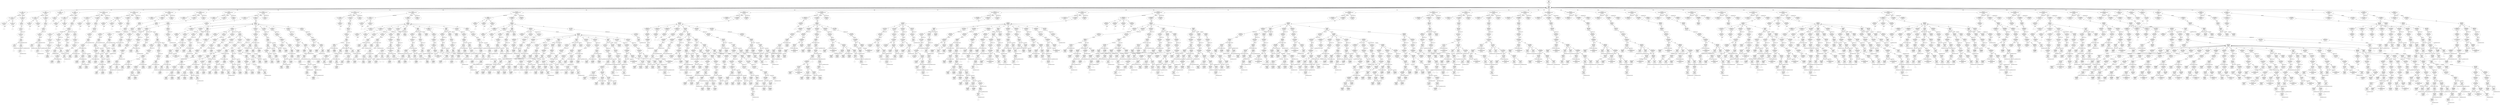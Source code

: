 digraph "G./dosgreed.C.dot" {
"0x82bde08"[label="4:5\nSgInitializedName\n1\n0x82bde08\n" ];
"0x82bde08" -> "0x82bde08__initptr__null"[label="initptr" dir=none ];
"0x82bde08__initptr__null"[label="" shape=diamond ];
"0x82bde58"[label="6:7\nSgInitializedName\n1\n0x82bde58\n" ];
"0x82bde58" -> "0x82bde58__initptr__null"[label="initptr" dir=none ];
"0x82bde58__initptr__null"[label="" shape=diamond ];
"0x42b4af30"[label="3:8\nSgFunctionParameterList\n2\n0x42b4af30\n" ];
"0x42b4af30" -> "0x82bde08"[label="*[0]" dir=both ];
"0x42b4af30" -> "0x82bde58"[label="*[1]" dir=both ];
"0x83cebe0"[label="14:15\nSgStringVal\n1\n0x83cebe0\n" ];
"0x83cebe0" -> "0x83cebe0__originalExpressionTree__null"[label="originalExpressionTree" dir=none ];
"0x83cebe0__originalExpressionTree__null"[label="" shape=diamond ];
"0x83cec10"[label="17:18\nSgStringVal\n1\n0x83cec10\n" ];
"0x83cec10" -> "0x83cec10__originalExpressionTree__null"[label="originalExpressionTree" dir=none ];
"0x83cec10__originalExpressionTree__null"[label="" shape=diamond ];
"0x83bfd9c"[label="16:19\nSgCastExp\n2\n0x83bfd9c\n" ];
"0x83bfd9c" -> "0x83cec10"[label="operand_i" dir=both ];
"0x83bfd9c" -> "0x83bfd9c__originalExpressionTree__null"[label="originalExpressionTree" dir=none ];
"0x83bfd9c__originalExpressionTree__null"[label="" shape=diamond ];
"0x83bfd60"[label="13:20\nSgCastExp\n2\n0x83bfd60\n" ];
"0x83bfd60" -> "0x83cebe0"[label="operand_i" dir=both ];
"0x83bfd60" -> "0x83bfd9c"[label="originalExpressionTree" dir=both ];
"0x8435080"[label="12:21\nSgExpressionRoot\n1\n0x8435080\n" ];
"0x8435080" -> "0x83bfd60"[label="operand_i" dir=both ];
"0x842ada0"[label="11:22\nSgReturnStmt\n1\n0x842ada0\n" ];
"0x842ada0" -> "0x8435080"[label="expression_root" dir=both ];
"0x841ec28"[label="10:23\nSgBasicBlock\n1\n0x841ec28\n" ];
"0x841ec28" -> "0x842ada0"[label="*[0]" dir=both ];
"0x83f0628"[label="9:24\nSgFunctionDefinition\n1\n0x83f0628\n" ];
"0x83f0628" -> "0x841ec28"[label="body" dir=both ];
"0x42af52f4"[label="2:25\nSgFunctionDeclaration\n2\n0x42af52f4\n" ];
"0x42af52f4" -> "0x42b4af30"[label="parameterList" dir=both ];
"0x42af52f4" -> "0x83f0628"[label="definition" dir=both ];
"0x82bdea8"[label="28:29\nSgInitializedName\n1\n0x82bdea8\n" ];
"0x82bdea8" -> "0x82bdea8__initptr__null"[label="initptr" dir=none ];
"0x82bdea8__initptr__null"[label="" shape=diamond ];
"0x82bdef8"[label="30:31\nSgInitializedName\n1\n0x82bdef8\n" ];
"0x82bdef8" -> "0x82bdef8__initptr__null"[label="initptr" dir=none ];
"0x82bdef8__initptr__null"[label="" shape=diamond ];
"0x42b4b018"[label="27:32\nSgFunctionParameterList\n2\n0x42b4b018\n" ];
"0x42b4b018" -> "0x82bdea8"[label="*[0]" dir=both ];
"0x42b4b018" -> "0x82bdef8"[label="*[1]" dir=both ];
"0x83cec40"[label="38:39\nSgStringVal\n1\n0x83cec40\n" ];
"0x83cec40" -> "0x83cec40__originalExpressionTree__null"[label="originalExpressionTree" dir=none ];
"0x83cec40__originalExpressionTree__null"[label="" shape=diamond ];
"0x83cec70"[label="41:42\nSgStringVal\n1\n0x83cec70\n" ];
"0x83cec70" -> "0x83cec70__originalExpressionTree__null"[label="originalExpressionTree" dir=none ];
"0x83cec70__originalExpressionTree__null"[label="" shape=diamond ];
"0x83bfe14"[label="40:43\nSgCastExp\n2\n0x83bfe14\n" ];
"0x83bfe14" -> "0x83cec70"[label="operand_i" dir=both ];
"0x83bfe14" -> "0x83bfe14__originalExpressionTree__null"[label="originalExpressionTree" dir=none ];
"0x83bfe14__originalExpressionTree__null"[label="" shape=diamond ];
"0x83bfdd8"[label="37:44\nSgCastExp\n2\n0x83bfdd8\n" ];
"0x83bfdd8" -> "0x83cec40"[label="operand_i" dir=both ];
"0x83bfdd8" -> "0x83bfe14"[label="originalExpressionTree" dir=both ];
"0x84350b4"[label="36:45\nSgExpressionRoot\n1\n0x84350b4\n" ];
"0x84350b4" -> "0x83bfdd8"[label="operand_i" dir=both ];
"0x842adc4"[label="35:46\nSgReturnStmt\n1\n0x842adc4\n" ];
"0x842adc4" -> "0x84350b4"[label="expression_root" dir=both ];
"0x841ec50"[label="34:47\nSgBasicBlock\n1\n0x841ec50\n" ];
"0x841ec50" -> "0x842adc4"[label="*[0]" dir=both ];
"0x83f0650"[label="33:48\nSgFunctionDefinition\n1\n0x83f0650\n" ];
"0x83f0650" -> "0x841ec50"[label="body" dir=both ];
"0x42af5450"[label="26:49\nSgFunctionDeclaration\n2\n0x42af5450\n" ];
"0x42af5450" -> "0x42b4b018"[label="parameterList" dir=both ];
"0x42af5450" -> "0x83f0650"[label="definition" dir=both ];
"0x82bdf48"[label="51:52\nSgInitializedName\n1\n0x82bdf48\n" ];
"0x82bdf48" -> "0x82bdf48__initptr__null"[label="initptr" dir=none ];
"0x82bdf48__initptr__null"[label="" shape=diamond ];
"0x42be52c8"[label="50:53\nSgVariableDeclaration\n1\n0x42be52c8\n" ];
"0x42be52c8" -> "0x82bdf48"[label="*[0]" dir=both ];
"0x82bdf98"[label="56:57\nSgInitializedName\n1\n0x82bdf98\n" ];
"0x82bdf98" -> "0x82bdf98__initptr__null"[label="initptr" dir=none ];
"0x82bdf98__initptr__null"[label="" shape=diamond ];
"0x82bdfe8"[label="58:59\nSgInitializedName\n1\n0x82bdfe8\n" ];
"0x82bdfe8" -> "0x82bdfe8__initptr__null"[label="initptr" dir=none ];
"0x82bdfe8__initptr__null"[label="" shape=diamond ];
"0x42b4b100"[label="55:60\nSgFunctionParameterList\n2\n0x42b4b100\n" ];
"0x42b4b100" -> "0x82bdf98"[label="*[0]" dir=both ];
"0x42b4b100" -> "0x82bdfe8"[label="*[1]" dir=both ];
"0x84053d0"[label="68:69\nSgVarRefExp\n0\n0x84053d0\n" ];
"0x8457e40"[label="67:70\nSgMinusMinusOp\n1\n0x8457e40\n" ];
"0x8457e40" -> "0x84053d0"[label="operand_i" dir=both ];
"0x84350e8"[label="66:71\nSgExpressionRoot\n1\n0x84350e8\n" ];
"0x84350e8" -> "0x8457e40"[label="operand_i" dir=both ];
"0x8464968"[label="65:72\nSgExprStatement\n1\n0x8464968\n" ];
"0x8464968" -> "0x84350e8"[label="expression_root" dir=both ];
"0x844f120"[label="64:73\nSgForInitStatement\n1\n0x844f120\n" ];
"0x844f120" -> "0x8464968"[label="*[0]" dir=both ];
"0x84053fc"[label="77:78\nSgVarRefExp\n0\n0x84053fc\n" ];
"0x8349758"[label="79:80\nSgIntVal\n1\n0x8349758\n" ];
"0x8349758" -> "0x8349758__originalExpressionTree__null"[label="originalExpressionTree" dir=none ];
"0x8349758__originalExpressionTree__null"[label="" shape=diamond ];
"0x846d6b8"[label="76:81\nSgGreaterOrEqualOp\n2\n0x846d6b8\n" ];
"0x846d6b8" -> "0x84053fc"[label="lhs_operand_i" dir=both ];
"0x846d6b8" -> "0x8349758"[label="rhs_operand_i" dir=both ];
"0x843511c"[label="75:82\nSgExpressionRoot\n1\n0x843511c\n" ];
"0x843511c" -> "0x846d6b8"[label="operand_i" dir=both ];
"0x846498c"[label="74:83\nSgExprStatement\n1\n0x846498c\n" ];
"0x846498c" -> "0x843511c"[label="expression_root" dir=both ];
"0x8405428"[label="86:87\nSgVarRefExp\n0\n0x8405428\n" ];
"0x8457e74"[label="85:88\nSgMinusMinusOp\n1\n0x8457e74\n" ];
"0x8457e74" -> "0x8405428"[label="operand_i" dir=both ];
"0x8435150"[label="84:89\nSgExpressionRoot\n1\n0x8435150\n" ];
"0x8435150" -> "0x8457e74"[label="operand_i" dir=both ];
"0x8405454"[label="95:96\nSgVarRefExp\n0\n0x8405454\n" ];
"0x8405480"[label="97:98\nSgVarRefExp\n0\n0x8405480\n" ];
"0x8485020"[label="94:99\nSgPntrArrRefExp\n2\n0x8485020\n" ];
"0x8485020" -> "0x8405454"[label="lhs_operand_i" dir=both ];
"0x8485020" -> "0x8405480"[label="rhs_operand_i" dir=both ];
"0x8349788"[label="100:101\nSgIntVal\n1\n0x8349788\n" ];
"0x8349788" -> "0x8349788__originalExpressionTree__null"[label="originalExpressionTree" dir=none ];
"0x8349788__originalExpressionTree__null"[label="" shape=diamond ];
"0x8491b60"[label="93:102\nSgXorAssignOp\n2\n0x8491b60\n" ];
"0x8491b60" -> "0x8485020"[label="lhs_operand_i" dir=both ];
"0x8491b60" -> "0x8349788"[label="rhs_operand_i" dir=both ];
"0x8435184"[label="92:103\nSgExpressionRoot\n1\n0x8435184\n" ];
"0x8435184" -> "0x8491b60"[label="operand_i" dir=both ];
"0x84649b0"[label="91:104\nSgExprStatement\n1\n0x84649b0\n" ];
"0x84649b0" -> "0x8435184"[label="expression_root" dir=both ];
"0x841eca0"[label="90:105\nSgBasicBlock\n1\n0x841eca0\n" ];
"0x841eca0" -> "0x84649b0"[label="*[0]" dir=both ];
"0x84424d8"[label="63:106\nSgForStatement\n4\n0x84424d8\n" ];
"0x84424d8" -> "0x844f120"[label="for_init_stmt" dir=both ];
"0x84424d8" -> "0x846498c"[label="test" dir=both ];
"0x84424d8" -> "0x8435150"[label="increment_expr_root" dir=both ];
"0x84424d8" -> "0x841eca0"[label="loop_body" dir=both ];
"0x841ec78"[label="62:107\nSgBasicBlock\n1\n0x841ec78\n" ];
"0x841ec78" -> "0x84424d8"[label="*[0]" dir=both ];
"0x83f0678"[label="61:108\nSgFunctionDefinition\n1\n0x83f0678\n" ];
"0x83f0678" -> "0x841ec78"[label="body" dir=both ];
"0x42af55ac"[label="54:109\nSgFunctionDeclaration\n2\n0x42af55ac\n" ];
"0x42af55ac" -> "0x42b4b100"[label="parameterList" dir=both ];
"0x42af55ac" -> "0x83f0678"[label="definition" dir=both ];
"0x82be038"[label="112:113\nSgInitializedName\n1\n0x82be038\n" ];
"0x82be038" -> "0x82be038__initptr__null"[label="initptr" dir=none ];
"0x82be038__initptr__null"[label="" shape=diamond ];
"0x82be088"[label="114:115\nSgInitializedName\n1\n0x82be088\n" ];
"0x82be088" -> "0x82be088__initptr__null"[label="initptr" dir=none ];
"0x82be088__initptr__null"[label="" shape=diamond ];
"0x42b4b1e8"[label="111:116\nSgFunctionParameterList\n2\n0x42b4b1e8\n" ];
"0x42b4b1e8" -> "0x82be038"[label="*[0]" dir=both ];
"0x42b4b1e8" -> "0x82be088"[label="*[1]" dir=both ];
"0x849eb88"[label="124:125\nSgThisExp\n0\n0x849eb88\n" ];
"0x84054ac"[label="126:127\nSgVarRefExp\n0\n0x84054ac\n" ];
"0x84aa740"[label="123:128\nSgArrowExp\n2\n0x84aa740\n" ];
"0x84aa740" -> "0x849eb88"[label="lhs_operand_i" dir=both ];
"0x84aa740" -> "0x84054ac"[label="rhs_operand_i" dir=both ];
"0x84054d8"[label="131:132\nSgVarRefExp\n0\n0x84054d8\n" ];
"0x849ebb8"[label="134:135\nSgThisExp\n0\n0x849ebb8\n" ];
"0x8405504"[label="136:137\nSgVarRefExp\n0\n0x8405504\n" ];
"0x84aa774"[label="133:138\nSgArrowExp\n2\n0x84aa774\n" ];
"0x84aa774" -> "0x849ebb8"[label="lhs_operand_i" dir=both ];
"0x84aa774" -> "0x8405504"[label="rhs_operand_i" dir=both ];
"0x84b7370"[label="130:139\nSgMultiplyOp\n2\n0x84b7370\n" ];
"0x84b7370" -> "0x84054d8"[label="lhs_operand_i" dir=both ];
"0x84b7370" -> "0x84aa774"[label="rhs_operand_i" dir=both ];
"0x8405530"[label="140:141\nSgVarRefExp\n0\n0x8405530\n" ];
"0x84c3ee0"[label="129:142\nSgAddOp\n2\n0x84c3ee0\n" ];
"0x84c3ee0" -> "0x84b7370"[label="lhs_operand_i" dir=both ];
"0x84c3ee0" -> "0x8405530"[label="rhs_operand_i" dir=both ];
"0x8485054"[label="122:143\nSgPntrArrRefExp\n2\n0x8485054\n" ];
"0x8485054" -> "0x84aa740"[label="lhs_operand_i" dir=both ];
"0x8485054" -> "0x84c3ee0"[label="rhs_operand_i" dir=both ];
"0x83bfe50"[label="121:144\nSgCastExp\n2\n0x83bfe50\n" ];
"0x83bfe50" -> "0x8485054"[label="operand_i" dir=both ];
"0x83bfe50" -> "0x83bfe50__originalExpressionTree__null"[label="originalExpressionTree" dir=none ];
"0x83bfe50__originalExpressionTree__null"[label="" shape=diamond ];
"0x84351b8"[label="120:145\nSgExpressionRoot\n1\n0x84351b8\n" ];
"0x84351b8" -> "0x83bfe50"[label="operand_i" dir=both ];
"0x842ade8"[label="119:146\nSgReturnStmt\n1\n0x842ade8\n" ];
"0x842ade8" -> "0x84351b8"[label="expression_root" dir=both ];
"0x841ecc8"[label="118:147\nSgBasicBlock\n1\n0x841ecc8\n" ];
"0x841ecc8" -> "0x842ade8"[label="*[0]" dir=both ];
"0x83f06a0"[label="117:148\nSgFunctionDefinition\n1\n0x83f06a0\n" ];
"0x83f06a0" -> "0x841ecc8"[label="body" dir=both ];
"0x42cf57e8"[label="149:150\nSgCtorInitializerList\n0\n0x42cf57e8\n" ];
"0x42ca0c88"[label="110:151\nSgMemberFunctionDeclaration\n3\n0x42ca0c88\n" ];
"0x42ca0c88" -> "0x42b4b1e8"[label="parameterList" dir=both ];
"0x42ca0c88" -> "0x83f06a0"[label="definition" dir=both ];
"0x42ca0c88" -> "0x42cf57e8"[label="CtorInitializerList" dir=both ];
"0x82be0d8"[label="154:155\nSgInitializedName\n1\n0x82be0d8\n" ];
"0x82be0d8" -> "0x82be0d8__initptr__null"[label="initptr" dir=none ];
"0x82be0d8__initptr__null"[label="" shape=diamond ];
"0x82be128"[label="156:157\nSgInitializedName\n1\n0x82be128\n" ];
"0x82be128" -> "0x82be128__initptr__null"[label="initptr" dir=none ];
"0x82be128__initptr__null"[label="" shape=diamond ];
"0x82be178"[label="158:159\nSgInitializedName\n1\n0x82be178\n" ];
"0x82be178" -> "0x82be178__initptr__null"[label="initptr" dir=none ];
"0x82be178__initptr__null"[label="" shape=diamond ];
"0x42b4b2d0"[label="153:160\nSgFunctionParameterList\n3\n0x42b4b2d0\n" ];
"0x42b4b2d0" -> "0x82be0d8"[label="*[0]" dir=both ];
"0x42b4b2d0" -> "0x82be128"[label="*[1]" dir=both ];
"0x42b4b2d0" -> "0x82be178"[label="*[2]" dir=both ];
"0x849ebe8"[label="169:170\nSgThisExp\n0\n0x849ebe8\n" ];
"0x840555c"[label="171:172\nSgVarRefExp\n0\n0x840555c\n" ];
"0x84aa7a8"[label="168:173\nSgArrowExp\n2\n0x84aa7a8\n" ];
"0x84aa7a8" -> "0x849ebe8"[label="lhs_operand_i" dir=both ];
"0x84aa7a8" -> "0x840555c"[label="rhs_operand_i" dir=both ];
"0x8405588"[label="176:177\nSgVarRefExp\n0\n0x8405588\n" ];
"0x849ec18"[label="179:180\nSgThisExp\n0\n0x849ec18\n" ];
"0x84055b4"[label="181:182\nSgVarRefExp\n0\n0x84055b4\n" ];
"0x84aa7dc"[label="178:183\nSgArrowExp\n2\n0x84aa7dc\n" ];
"0x84aa7dc" -> "0x849ec18"[label="lhs_operand_i" dir=both ];
"0x84aa7dc" -> "0x84055b4"[label="rhs_operand_i" dir=both ];
"0x84b73a4"[label="175:184\nSgMultiplyOp\n2\n0x84b73a4\n" ];
"0x84b73a4" -> "0x8405588"[label="lhs_operand_i" dir=both ];
"0x84b73a4" -> "0x84aa7dc"[label="rhs_operand_i" dir=both ];
"0x84055e0"[label="185:186\nSgVarRefExp\n0\n0x84055e0\n" ];
"0x84c3f14"[label="174:187\nSgAddOp\n2\n0x84c3f14\n" ];
"0x84c3f14" -> "0x84b73a4"[label="lhs_operand_i" dir=both ];
"0x84c3f14" -> "0x84055e0"[label="rhs_operand_i" dir=both ];
"0x8485088"[label="167:188\nSgPntrArrRefExp\n2\n0x8485088\n" ];
"0x8485088" -> "0x84aa7a8"[label="lhs_operand_i" dir=both ];
"0x8485088" -> "0x84c3f14"[label="rhs_operand_i" dir=both ];
"0x840560c"[label="190:191\nSgVarRefExp\n0\n0x840560c\n" ];
"0x83bfec8"[label="189:192\nSgCastExp\n2\n0x83bfec8\n" ];
"0x83bfec8" -> "0x840560c"[label="operand_i" dir=both ];
"0x83bfec8" -> "0x83bfec8__originalExpressionTree__null"[label="originalExpressionTree" dir=none ];
"0x83bfec8__originalExpressionTree__null"[label="" shape=diamond ];
"0x84d2868"[label="166:193\nSgAssignOp\n2\n0x84d2868\n" ];
"0x84d2868" -> "0x8485088"[label="lhs_operand_i" dir=both ];
"0x84d2868" -> "0x83bfec8"[label="rhs_operand_i" dir=both ];
"0x83bfe8c"[label="165:194\nSgCastExp\n2\n0x83bfe8c\n" ];
"0x83bfe8c" -> "0x84d2868"[label="operand_i" dir=both ];
"0x83bfe8c" -> "0x83bfe8c__originalExpressionTree__null"[label="originalExpressionTree" dir=none ];
"0x83bfe8c__originalExpressionTree__null"[label="" shape=diamond ];
"0x84351ec"[label="164:195\nSgExpressionRoot\n1\n0x84351ec\n" ];
"0x84351ec" -> "0x83bfe8c"[label="operand_i" dir=both ];
"0x842ae0c"[label="163:196\nSgReturnStmt\n1\n0x842ae0c\n" ];
"0x842ae0c" -> "0x84351ec"[label="expression_root" dir=both ];
"0x841ecf0"[label="162:197\nSgBasicBlock\n1\n0x841ecf0\n" ];
"0x841ecf0" -> "0x842ae0c"[label="*[0]" dir=both ];
"0x83f06c8"[label="161:198\nSgFunctionDefinition\n1\n0x83f06c8\n" ];
"0x83f06c8" -> "0x841ecf0"[label="body" dir=both ];
"0x42cf58d0"[label="199:200\nSgCtorInitializerList\n0\n0x42cf58d0\n" ];
"0x42ca0de8"[label="152:201\nSgMemberFunctionDeclaration\n3\n0x42ca0de8\n" ];
"0x42ca0de8" -> "0x42b4b2d0"[label="parameterList" dir=both ];
"0x42ca0de8" -> "0x83f06c8"[label="definition" dir=both ];
"0x42ca0de8" -> "0x42cf58d0"[label="CtorInitializerList" dir=both ];
"0x42b4b3b8"[label="203:204\nSgFunctionParameterList\n0\n0x42b4b3b8\n" ];
"0x849ec48"[label="211:212\nSgThisExp\n0\n0x849ec48\n" ];
"0x8405638"[label="213:214\nSgVarRefExp\n0\n0x8405638\n" ];
"0x84aa810"[label="210:215\nSgArrowExp\n2\n0x84aa810\n" ];
"0x84aa810" -> "0x849ec48"[label="lhs_operand_i" dir=both ];
"0x84aa810" -> "0x8405638"[label="rhs_operand_i" dir=both ];
"0x83bff04"[label="209:216\nSgCastExp\n2\n0x83bff04\n" ];
"0x83bff04" -> "0x84aa810"[label="operand_i" dir=both ];
"0x83bff04" -> "0x83bff04__originalExpressionTree__null"[label="originalExpressionTree" dir=none ];
"0x83bff04__originalExpressionTree__null"[label="" shape=diamond ];
"0x8435220"[label="208:217\nSgExpressionRoot\n1\n0x8435220\n" ];
"0x8435220" -> "0x83bff04"[label="operand_i" dir=both ];
"0x842ae30"[label="207:218\nSgReturnStmt\n1\n0x842ae30\n" ];
"0x842ae30" -> "0x8435220"[label="expression_root" dir=both ];
"0x841ed18"[label="206:219\nSgBasicBlock\n1\n0x841ed18\n" ];
"0x841ed18" -> "0x842ae30"[label="*[0]" dir=both ];
"0x83f06f0"[label="205:220\nSgFunctionDefinition\n1\n0x83f06f0\n" ];
"0x83f06f0" -> "0x841ed18"[label="body" dir=both ];
"0x42cf59b8"[label="221:222\nSgCtorInitializerList\n0\n0x42cf59b8\n" ];
"0x42ca0f48"[label="202:223\nSgMemberFunctionDeclaration\n3\n0x42ca0f48\n" ];
"0x42ca0f48" -> "0x42b4b3b8"[label="parameterList" dir=both ];
"0x42ca0f48" -> "0x83f06f0"[label="definition" dir=both ];
"0x42ca0f48" -> "0x42cf59b8"[label="CtorInitializerList" dir=both ];
"0x42b4b4a0"[label="225:226\nSgFunctionParameterList\n0\n0x42b4b4a0\n" ];
"0x849ec78"[label="232:233\nSgThisExp\n0\n0x849ec78\n" ];
"0x8405664"[label="234:235\nSgVarRefExp\n0\n0x8405664\n" ];
"0x84aa844"[label="231:236\nSgArrowExp\n2\n0x84aa844\n" ];
"0x84aa844" -> "0x849ec78"[label="lhs_operand_i" dir=both ];
"0x84aa844" -> "0x8405664"[label="rhs_operand_i" dir=both ];
"0x8435254"[label="230:237\nSgExpressionRoot\n1\n0x8435254\n" ];
"0x8435254" -> "0x84aa844"[label="operand_i" dir=both ];
"0x842ae54"[label="229:238\nSgReturnStmt\n1\n0x842ae54\n" ];
"0x842ae54" -> "0x8435254"[label="expression_root" dir=both ];
"0x841ed40"[label="228:239\nSgBasicBlock\n1\n0x841ed40\n" ];
"0x841ed40" -> "0x842ae54"[label="*[0]" dir=both ];
"0x83f0718"[label="227:240\nSgFunctionDefinition\n1\n0x83f0718\n" ];
"0x83f0718" -> "0x841ed40"[label="body" dir=both ];
"0x42cf5aa0"[label="241:242\nSgCtorInitializerList\n0\n0x42cf5aa0\n" ];
"0x42ca10a8"[label="224:243\nSgMemberFunctionDeclaration\n3\n0x42ca10a8\n" ];
"0x42ca10a8" -> "0x42b4b4a0"[label="parameterList" dir=both ];
"0x42ca10a8" -> "0x83f0718"[label="definition" dir=both ];
"0x42ca10a8" -> "0x42cf5aa0"[label="CtorInitializerList" dir=both ];
"0x42b4b588"[label="245:246\nSgFunctionParameterList\n0\n0x42b4b588\n" ];
"0x8405690"[label="257:258\nSgVarRefExp\n0\n0x8405690\n" ];
"0x83497e8"[label="256:259\nSgIntVal\n1\n0x83497e8\n" ];
"0x83497e8" -> "0x8405690"[label="originalExpressionTree" dir=both ];
"0x8349818"[label="260:261\nSgIntVal\n1\n0x8349818\n" ];
"0x8349818" -> "0x8349818__originalExpressionTree__null"[label="originalExpressionTree" dir=none ];
"0x8349818__originalExpressionTree__null"[label="" shape=diamond ];
"0x84e0090"[label="255:262\nSgSubtractOp\n2\n0x84e0090\n" ];
"0x84e0090" -> "0x83497e8"[label="lhs_operand_i" dir=both ];
"0x84e0090" -> "0x8349818"[label="rhs_operand_i" dir=both ];
"0x83497b8"[label="254:263\nSgIntVal\n1\n0x83497b8\n" ];
"0x83497b8" -> "0x84e0090"[label="originalExpressionTree" dir=both ];
"0x833cd10"[label="253:264\nSgAssignInitializer\n1\n0x833cd10\n" ];
"0x833cd10" -> "0x83497b8"[label="operand_i" dir=both ];
"0x82be1c8"[label="252:265\nSgInitializedName\n1\n0x82be1c8\n" ];
"0x82be1c8" -> "0x833cd10"[label="initptr" dir=both ];
"0x42be53b8"[label="251:266\nSgVariableDeclaration\n1\n0x42be53b8\n" ];
"0x42be53b8" -> "0x82be1c8"[label="*[0]" dir=both ];
"0x844f144"[label="250:267\nSgForInitStatement\n1\n0x844f144\n" ];
"0x844f144" -> "0x42be53b8"[label="*[0]" dir=both ];
"0x84056bc"[label="271:272\nSgVarRefExp\n0\n0x84056bc\n" ];
"0x8349848"[label="273:274\nSgIntVal\n1\n0x8349848\n" ];
"0x8349848" -> "0x8349848__originalExpressionTree__null"[label="originalExpressionTree" dir=none ];
"0x8349848__originalExpressionTree__null"[label="" shape=diamond ];
"0x846d6ec"[label="270:275\nSgGreaterOrEqualOp\n2\n0x846d6ec\n" ];
"0x846d6ec" -> "0x84056bc"[label="lhs_operand_i" dir=both ];
"0x846d6ec" -> "0x8349848"[label="rhs_operand_i" dir=both ];
"0x8435288"[label="269:276\nSgExpressionRoot\n1\n0x8435288\n" ];
"0x8435288" -> "0x846d6ec"[label="operand_i" dir=both ];
"0x84649d4"[label="268:277\nSgExprStatement\n1\n0x84649d4\n" ];
"0x84649d4" -> "0x8435288"[label="expression_root" dir=both ];
"0x84056e8"[label="280:281\nSgVarRefExp\n0\n0x84056e8\n" ];
"0x8457ea8"[label="279:282\nSgMinusMinusOp\n1\n0x8457ea8\n" ];
"0x8457ea8" -> "0x84056e8"[label="operand_i" dir=both ];
"0x84352bc"[label="278:283\nSgExpressionRoot\n1\n0x84352bc\n" ];
"0x84352bc" -> "0x8457ea8"[label="operand_i" dir=both ];
"0x849eca8"[label="290:291\nSgThisExp\n0\n0x849eca8\n" ];
"0x8405714"[label="292:293\nSgVarRefExp\n0\n0x8405714\n" ];
"0x84aa878"[label="289:294\nSgArrowExp\n2\n0x84aa878\n" ];
"0x84aa878" -> "0x849eca8"[label="lhs_operand_i" dir=both ];
"0x84aa878" -> "0x8405714"[label="rhs_operand_i" dir=both ];
"0x849ecd8"[label="298:299\nSgThisExp\n0\n0x849ecd8\n" ];
"0x8405740"[label="300:301\nSgVarRefExp\n0\n0x8405740\n" ];
"0x84aa8ac"[label="297:302\nSgArrowExp\n2\n0x84aa8ac\n" ];
"0x84aa8ac" -> "0x849ecd8"[label="lhs_operand_i" dir=both ];
"0x84aa8ac" -> "0x8405740"[label="rhs_operand_i" dir=both ];
"0x840576c"[label="303:304\nSgVarRefExp\n0\n0x840576c\n" ];
"0x84850bc"[label="296:305\nSgPntrArrRefExp\n2\n0x84850bc\n" ];
"0x84850bc" -> "0x84aa8ac"[label="lhs_operand_i" dir=both ];
"0x84850bc" -> "0x840576c"[label="rhs_operand_i" dir=both ];
"0x8405798"[label="306:307\nSgVarRefExp\n0\n0x8405798\n" ];
"0x84f8e28"[label="295:308\nSgDotExp\n2\n0x84f8e28\n" ];
"0x84f8e28" -> "0x84850bc"[label="lhs_operand_i" dir=both ];
"0x84f8e28" -> "0x8405798"[label="rhs_operand_i" dir=both ];
"0x8505950"[label="288:309\nSgLessOrEqualOp\n2\n0x8505950\n" ];
"0x8505950" -> "0x84aa878"[label="lhs_operand_i" dir=both ];
"0x8505950" -> "0x84f8e28"[label="rhs_operand_i" dir=both ];
"0x84352f0"[label="287:310\nSgExpressionRoot\n1\n0x84352f0\n" ];
"0x84352f0" -> "0x8505950"[label="operand_i" dir=both ];
"0x84649f8"[label="286:311\nSgExprStatement\n1\n0x84649f8\n" ];
"0x84649f8" -> "0x84352f0"[label="expression_root" dir=both ];
"0x84057c4"[label="316:317\nSgVarRefExp\n0\n0x84057c4\n" ];
"0x8349878"[label="318:319\nSgIntVal\n1\n0x8349878\n" ];
"0x8349878" -> "0x8349878__originalExpressionTree__null"[label="originalExpressionTree" dir=none ];
"0x8349878__originalExpressionTree__null"[label="" shape=diamond ];
"0x84c3f48"[label="315:320\nSgAddOp\n2\n0x84c3f48\n" ];
"0x84c3f48" -> "0x84057c4"[label="lhs_operand_i" dir=both ];
"0x84c3f48" -> "0x8349878"[label="rhs_operand_i" dir=both ];
"0x8435324"[label="314:321\nSgExpressionRoot\n1\n0x8435324\n" ];
"0x8435324" -> "0x84c3f48"[label="operand_i" dir=both ];
"0x842ae78"[label="313:322\nSgReturnStmt\n1\n0x842ae78\n" ];
"0x842ae78" -> "0x8435324"[label="expression_root" dir=both ];
"0x841ede0"[label="312:323\nSgBasicBlock\n1\n0x841ede0\n" ];
"0x841ede0" -> "0x842ae78"[label="*[0]" dir=both ];
"0x841ee08"[label="324:325\nSgBasicBlock\n0\n0x841ee08\n" ];
"0x84eceb0"[label="285:326\nSgIfStmt\n3\n0x84eceb0\n" ];
"0x84eceb0" -> "0x84649f8"[label="conditional" dir=both ];
"0x84eceb0" -> "0x841ede0"[label="true_body" dir=both ];
"0x84eceb0" -> "0x841ee08"[label="false_body" dir=both ];
"0x841ed90"[label="284:327\nSgBasicBlock\n1\n0x841ed90\n" ];
"0x841ed90" -> "0x84eceb0"[label="*[0]" dir=both ];
"0x844250c"[label="249:328\nSgForStatement\n4\n0x844250c\n" ];
"0x844250c" -> "0x844f144"[label="for_init_stmt" dir=both ];
"0x844250c" -> "0x84649d4"[label="test" dir=both ];
"0x844250c" -> "0x84352bc"[label="increment_expr_root" dir=both ];
"0x844250c" -> "0x841ed90"[label="loop_body" dir=both ];
"0x83498a8"[label="331:332\nSgIntVal\n1\n0x83498a8\n" ];
"0x83498a8" -> "0x83498a8__originalExpressionTree__null"[label="originalExpressionTree" dir=none ];
"0x83498a8__originalExpressionTree__null"[label="" shape=diamond ];
"0x8435358"[label="330:333\nSgExpressionRoot\n1\n0x8435358\n" ];
"0x8435358" -> "0x83498a8"[label="operand_i" dir=both ];
"0x842ae9c"[label="329:334\nSgReturnStmt\n1\n0x842ae9c\n" ];
"0x842ae9c" -> "0x8435358"[label="expression_root" dir=both ];
"0x841ed68"[label="248:335\nSgBasicBlock\n2\n0x841ed68\n" ];
"0x841ed68" -> "0x844250c"[label="*[0]" dir=both ];
"0x841ed68" -> "0x842ae9c"[label="*[1]" dir=both ];
"0x83f0740"[label="247:336\nSgFunctionDefinition\n1\n0x83f0740\n" ];
"0x83f0740" -> "0x841ed68"[label="body" dir=both ];
"0x42cf5b88"[label="337:338\nSgCtorInitializerList\n0\n0x42cf5b88\n" ];
"0x42ca1208"[label="244:339\nSgMemberFunctionDeclaration\n3\n0x42ca1208\n" ];
"0x42ca1208" -> "0x42b4b588"[label="parameterList" dir=both ];
"0x42ca1208" -> "0x83f0740"[label="definition" dir=both ];
"0x42ca1208" -> "0x42cf5b88"[label="CtorInitializerList" dir=both ];
"0x82be218"[label="342:343\nSgInitializedName\n1\n0x82be218\n" ];
"0x82be218" -> "0x82be218__initptr__null"[label="initptr" dir=none ];
"0x82be218__initptr__null"[label="" shape=diamond ];
"0x42b4b670"[label="341:344\nSgFunctionParameterList\n1\n0x42b4b670\n" ];
"0x42b4b670" -> "0x82be218"[label="*[0]" dir=both ];
"0x82be268"[label="348:349\nSgInitializedName\n1\n0x82be268\n" ];
"0x82be268" -> "0x82be268__initptr__null"[label="initptr" dir=none ];
"0x82be268__initptr__null"[label="" shape=diamond ];
"0x42be54a8"[label="347:350\nSgVariableDeclaration\n1\n0x42be54a8\n" ];
"0x42be54a8" -> "0x82be268"[label="*[0]" dir=both ];
"0x84057f0"[label="354:355\nSgVarRefExp\n0\n0x84057f0\n" ];
"0x849ed08"[label="358:359\nSgThisExp\n0\n0x849ed08\n" ];
"0x85144c0"[label="360:361\nSgMemberFunctionRefExp\n0\n0x85144c0\n" ];
"0x84aa8e0"[label="357:362\nSgArrowExp\n2\n0x84aa8e0\n" ];
"0x84aa8e0" -> "0x849ed08"[label="lhs_operand_i" dir=both ];
"0x84aa8e0" -> "0x85144c0"[label="rhs_operand_i" dir=both ];
"0x83fa6ec"[label="363:364\nSgExprListExp\n0\n0x83fa6ec\n" ];
"0x8521f88"[label="356:365\nSgFunctionCallExp\n2\n0x8521f88\n" ];
"0x8521f88" -> "0x84aa8e0"[label="function" dir=both ];
"0x8521f88" -> "0x83fa6ec"[label="args" dir=both ];
"0x84d289c"[label="353:366\nSgAssignOp\n2\n0x84d289c\n" ];
"0x84d289c" -> "0x84057f0"[label="lhs_operand_i" dir=both ];
"0x84d289c" -> "0x8521f88"[label="rhs_operand_i" dir=both ];
"0x843538c"[label="352:367\nSgExpressionRoot\n1\n0x843538c\n" ];
"0x843538c" -> "0x84d289c"[label="operand_i" dir=both ];
"0x8464a1c"[label="351:368\nSgExprStatement\n1\n0x8464a1c\n" ];
"0x8464a1c" -> "0x843538c"[label="expression_root" dir=both ];
"0x840581c"[label="373:374\nSgVarRefExp\n0\n0x840581c\n" ];
"0x8405848"[label="376:377\nSgVarRefExp\n0\n0x8405848\n" ];
"0x83498d8"[label="375:378\nSgIntVal\n1\n0x83498d8\n" ];
"0x83498d8" -> "0x8405848"[label="originalExpressionTree" dir=both ];
"0x852ee30"[label="372:379\nSgEqualityOp\n2\n0x852ee30\n" ];
"0x852ee30" -> "0x840581c"[label="lhs_operand_i" dir=both ];
"0x852ee30" -> "0x83498d8"[label="rhs_operand_i" dir=both ];
"0x84353c0"[label="371:380\nSgExpressionRoot\n1\n0x84353c0\n" ];
"0x84353c0" -> "0x852ee30"[label="operand_i" dir=both ];
"0x8464a40"[label="370:381\nSgExprStatement\n1\n0x8464a40\n" ];
"0x8464a40" -> "0x84353c0"[label="expression_root" dir=both ];
"0x842aec0"[label="383:384\nSgReturnStmt\n1\n0x842aec0\n" ];
"0x842aec0" -> "0x842aec0__expression_root__null"[label="expression_root" dir=none ];
"0x842aec0__expression_root__null"[label="" shape=diamond ];
"0x841ee80"[label="382:385\nSgBasicBlock\n1\n0x841ee80\n" ];
"0x841ee80" -> "0x842aec0"[label="*[0]" dir=both ];
"0x841eea8"[label="386:387\nSgBasicBlock\n0\n0x841eea8\n" ];
"0x84ecee0"[label="369:388\nSgIfStmt\n3\n0x84ecee0\n" ];
"0x84ecee0" -> "0x8464a40"[label="conditional" dir=both ];
"0x84ecee0" -> "0x841ee80"[label="true_body" dir=both ];
"0x84ecee0" -> "0x841eea8"[label="false_body" dir=both ];
"0x8405874"[label="397:398\nSgVarRefExp\n0\n0x8405874\n" ];
"0x8349938"[label="396:399\nSgIntVal\n1\n0x8349938\n" ];
"0x8349938" -> "0x8405874"[label="originalExpressionTree" dir=both ];
"0x8349968"[label="400:401\nSgIntVal\n1\n0x8349968\n" ];
"0x8349968" -> "0x8349968__originalExpressionTree__null"[label="originalExpressionTree" dir=none ];
"0x8349968__originalExpressionTree__null"[label="" shape=diamond ];
"0x84e00c4"[label="395:402\nSgSubtractOp\n2\n0x84e00c4\n" ];
"0x84e00c4" -> "0x8349938"[label="lhs_operand_i" dir=both ];
"0x84e00c4" -> "0x8349968"[label="rhs_operand_i" dir=both ];
"0x8349908"[label="394:403\nSgIntVal\n1\n0x8349908\n" ];
"0x8349908" -> "0x84e00c4"[label="originalExpressionTree" dir=both ];
"0x833cd44"[label="393:404\nSgAssignInitializer\n1\n0x833cd44\n" ];
"0x833cd44" -> "0x8349908"[label="operand_i" dir=both ];
"0x82be2b8"[label="392:405\nSgInitializedName\n1\n0x82be2b8\n" ];
"0x82be2b8" -> "0x833cd44"[label="initptr" dir=both ];
"0x42be5598"[label="391:406\nSgVariableDeclaration\n1\n0x42be5598\n" ];
"0x42be5598" -> "0x82be2b8"[label="*[0]" dir=both ];
"0x844f168"[label="390:407\nSgForInitStatement\n1\n0x844f168\n" ];
"0x844f168" -> "0x42be5598"[label="*[0]" dir=both ];
"0x84058a0"[label="411:412\nSgVarRefExp\n0\n0x84058a0\n" ];
"0x84058cc"[label="413:414\nSgVarRefExp\n0\n0x84058cc\n" ];
"0x853bf58"[label="410:415\nSgGreaterThanOp\n2\n0x853bf58\n" ];
"0x853bf58" -> "0x84058a0"[label="lhs_operand_i" dir=both ];
"0x853bf58" -> "0x84058cc"[label="rhs_operand_i" dir=both ];
"0x84353f4"[label="409:416\nSgExpressionRoot\n1\n0x84353f4\n" ];
"0x84353f4" -> "0x853bf58"[label="operand_i" dir=both ];
"0x8464a64"[label="408:417\nSgExprStatement\n1\n0x8464a64\n" ];
"0x8464a64" -> "0x84353f4"[label="expression_root" dir=both ];
"0x84058f8"[label="420:421\nSgVarRefExp\n0\n0x84058f8\n" ];
"0x8457edc"[label="419:422\nSgMinusMinusOp\n1\n0x8457edc\n" ];
"0x8457edc" -> "0x84058f8"[label="operand_i" dir=both ];
"0x8435428"[label="418:423\nSgExpressionRoot\n1\n0x8435428\n" ];
"0x8435428" -> "0x8457edc"[label="operand_i" dir=both ];
"0x8548cc0"[label="428:429\nSgFunctionRefExp\n0\n0x8548cc0\n" ];
"0x849ed38"[label="434:435\nSgThisExp\n0\n0x849ed38\n" ];
"0x8405924"[label="436:437\nSgVarRefExp\n0\n0x8405924\n" ];
"0x84aa914"[label="433:438\nSgArrowExp\n2\n0x84aa914\n" ];
"0x84aa914" -> "0x849ed38"[label="lhs_operand_i" dir=both ];
"0x84aa914" -> "0x8405924"[label="rhs_operand_i" dir=both ];
"0x8405950"[label="439:440\nSgVarRefExp\n0\n0x8405950\n" ];
"0x84850f0"[label="432:441\nSgPntrArrRefExp\n2\n0x84850f0\n" ];
"0x84850f0" -> "0x84aa914"[label="lhs_operand_i" dir=both ];
"0x84850f0" -> "0x8405950"[label="rhs_operand_i" dir=both ];
"0x840597c"[label="442:443\nSgVarRefExp\n0\n0x840597c\n" ];
"0x84f8e5c"[label="431:444\nSgDotExp\n2\n0x84f8e5c\n" ];
"0x84f8e5c" -> "0x84850f0"[label="lhs_operand_i" dir=both ];
"0x84f8e5c" -> "0x840597c"[label="rhs_operand_i" dir=both ];
"0x849ed68"[label="448:449\nSgThisExp\n0\n0x849ed68\n" ];
"0x84059a8"[label="450:451\nSgVarRefExp\n0\n0x84059a8\n" ];
"0x84aa948"[label="447:452\nSgArrowExp\n2\n0x84aa948\n" ];
"0x84aa948" -> "0x849ed68"[label="lhs_operand_i" dir=both ];
"0x84aa948" -> "0x84059a8"[label="rhs_operand_i" dir=both ];
"0x84059d4"[label="454:455\nSgVarRefExp\n0\n0x84059d4\n" ];
"0x8349998"[label="456:457\nSgIntVal\n1\n0x8349998\n" ];
"0x8349998" -> "0x8349998__originalExpressionTree__null"[label="originalExpressionTree" dir=none ];
"0x8349998__originalExpressionTree__null"[label="" shape=diamond ];
"0x84e00f8"[label="453:458\nSgSubtractOp\n2\n0x84e00f8\n" ];
"0x84e00f8" -> "0x84059d4"[label="lhs_operand_i" dir=both ];
"0x84e00f8" -> "0x8349998"[label="rhs_operand_i" dir=both ];
"0x8485124"[label="446:459\nSgPntrArrRefExp\n2\n0x8485124\n" ];
"0x8485124" -> "0x84aa948"[label="lhs_operand_i" dir=both ];
"0x8485124" -> "0x84e00f8"[label="rhs_operand_i" dir=both ];
"0x8405a00"[label="460:461\nSgVarRefExp\n0\n0x8405a00\n" ];
"0x84f8e90"[label="445:462\nSgDotExp\n2\n0x84f8e90\n" ];
"0x84f8e90" -> "0x8485124"[label="lhs_operand_i" dir=both ];
"0x84f8e90" -> "0x8405a00"[label="rhs_operand_i" dir=both ];
"0x83fa718"[label="430:463\nSgExprListExp\n2\n0x83fa718\n" ];
"0x83fa718" -> "0x84f8e5c"[label="*[0]" dir=both ];
"0x83fa718" -> "0x84f8e90"[label="*[1]" dir=both ];
"0x8521fbc"[label="427:464\nSgFunctionCallExp\n2\n0x8521fbc\n" ];
"0x8521fbc" -> "0x8548cc0"[label="function" dir=both ];
"0x8521fbc" -> "0x83fa718"[label="args" dir=both ];
"0x843545c"[label="426:465\nSgExpressionRoot\n1\n0x843545c\n" ];
"0x843545c" -> "0x8521fbc"[label="operand_i" dir=both ];
"0x8464a88"[label="425:466\nSgExprStatement\n1\n0x8464a88\n" ];
"0x8464a88" -> "0x843545c"[label="expression_root" dir=both ];
"0x849ed98"[label="473:474\nSgThisExp\n0\n0x849ed98\n" ];
"0x8405a2c"[label="475:476\nSgVarRefExp\n0\n0x8405a2c\n" ];
"0x84aa97c"[label="472:477\nSgArrowExp\n2\n0x84aa97c\n" ];
"0x84aa97c" -> "0x849ed98"[label="lhs_operand_i" dir=both ];
"0x84aa97c" -> "0x8405a2c"[label="rhs_operand_i" dir=both ];
"0x8405a58"[label="478:479\nSgVarRefExp\n0\n0x8405a58\n" ];
"0x8485158"[label="471:480\nSgPntrArrRefExp\n2\n0x8485158\n" ];
"0x8485158" -> "0x84aa97c"[label="lhs_operand_i" dir=both ];
"0x8485158" -> "0x8405a58"[label="rhs_operand_i" dir=both ];
"0x8405a84"[label="481:482\nSgVarRefExp\n0\n0x8405a84\n" ];
"0x84f8ec4"[label="470:483\nSgDotExp\n2\n0x84f8ec4\n" ];
"0x84f8ec4" -> "0x8485158"[label="lhs_operand_i" dir=both ];
"0x84f8ec4" -> "0x8405a84"[label="rhs_operand_i" dir=both ];
"0x849edc8"[label="487:488\nSgThisExp\n0\n0x849edc8\n" ];
"0x8405ab0"[label="489:490\nSgVarRefExp\n0\n0x8405ab0\n" ];
"0x84aa9b0"[label="486:491\nSgArrowExp\n2\n0x84aa9b0\n" ];
"0x84aa9b0" -> "0x849edc8"[label="lhs_operand_i" dir=both ];
"0x84aa9b0" -> "0x8405ab0"[label="rhs_operand_i" dir=both ];
"0x8405adc"[label="493:494\nSgVarRefExp\n0\n0x8405adc\n" ];
"0x83499c8"[label="495:496\nSgIntVal\n1\n0x83499c8\n" ];
"0x83499c8" -> "0x83499c8__originalExpressionTree__null"[label="originalExpressionTree" dir=none ];
"0x83499c8__originalExpressionTree__null"[label="" shape=diamond ];
"0x84e012c"[label="492:497\nSgSubtractOp\n2\n0x84e012c\n" ];
"0x84e012c" -> "0x8405adc"[label="lhs_operand_i" dir=both ];
"0x84e012c" -> "0x83499c8"[label="rhs_operand_i" dir=both ];
"0x848518c"[label="485:498\nSgPntrArrRefExp\n2\n0x848518c\n" ];
"0x848518c" -> "0x84aa9b0"[label="lhs_operand_i" dir=both ];
"0x848518c" -> "0x84e012c"[label="rhs_operand_i" dir=both ];
"0x8405b08"[label="499:500\nSgVarRefExp\n0\n0x8405b08\n" ];
"0x84f8ef8"[label="484:501\nSgDotExp\n2\n0x84f8ef8\n" ];
"0x84f8ef8" -> "0x848518c"[label="lhs_operand_i" dir=both ];
"0x84f8ef8" -> "0x8405b08"[label="rhs_operand_i" dir=both ];
"0x84d28d0"[label="469:502\nSgAssignOp\n2\n0x84d28d0\n" ];
"0x84d28d0" -> "0x84f8ec4"[label="lhs_operand_i" dir=both ];
"0x84d28d0" -> "0x84f8ef8"[label="rhs_operand_i" dir=both ];
"0x8435490"[label="468:503\nSgExpressionRoot\n1\n0x8435490\n" ];
"0x8435490" -> "0x84d28d0"[label="operand_i" dir=both ];
"0x8464aac"[label="467:504\nSgExprStatement\n1\n0x8464aac\n" ];
"0x8464aac" -> "0x8435490"[label="expression_root" dir=both ];
"0x849edf8"[label="511:512\nSgThisExp\n0\n0x849edf8\n" ];
"0x8405b34"[label="513:514\nSgVarRefExp\n0\n0x8405b34\n" ];
"0x84aa9e4"[label="510:515\nSgArrowExp\n2\n0x84aa9e4\n" ];
"0x84aa9e4" -> "0x849edf8"[label="lhs_operand_i" dir=both ];
"0x84aa9e4" -> "0x8405b34"[label="rhs_operand_i" dir=both ];
"0x8405b60"[label="516:517\nSgVarRefExp\n0\n0x8405b60\n" ];
"0x84851c0"[label="509:518\nSgPntrArrRefExp\n2\n0x84851c0\n" ];
"0x84851c0" -> "0x84aa9e4"[label="lhs_operand_i" dir=both ];
"0x84851c0" -> "0x8405b60"[label="rhs_operand_i" dir=both ];
"0x8405b8c"[label="519:520\nSgVarRefExp\n0\n0x8405b8c\n" ];
"0x84f8f2c"[label="508:521\nSgDotExp\n2\n0x84f8f2c\n" ];
"0x84f8f2c" -> "0x84851c0"[label="lhs_operand_i" dir=both ];
"0x84f8f2c" -> "0x8405b8c"[label="rhs_operand_i" dir=both ];
"0x849ee28"[label="525:526\nSgThisExp\n0\n0x849ee28\n" ];
"0x8405bb8"[label="527:528\nSgVarRefExp\n0\n0x8405bb8\n" ];
"0x84aaa18"[label="524:529\nSgArrowExp\n2\n0x84aaa18\n" ];
"0x84aaa18" -> "0x849ee28"[label="lhs_operand_i" dir=both ];
"0x84aaa18" -> "0x8405bb8"[label="rhs_operand_i" dir=both ];
"0x8405be4"[label="531:532\nSgVarRefExp\n0\n0x8405be4\n" ];
"0x83499f8"[label="533:534\nSgIntVal\n1\n0x83499f8\n" ];
"0x83499f8" -> "0x83499f8__originalExpressionTree__null"[label="originalExpressionTree" dir=none ];
"0x83499f8__originalExpressionTree__null"[label="" shape=diamond ];
"0x84e0160"[label="530:535\nSgSubtractOp\n2\n0x84e0160\n" ];
"0x84e0160" -> "0x8405be4"[label="lhs_operand_i" dir=both ];
"0x84e0160" -> "0x83499f8"[label="rhs_operand_i" dir=both ];
"0x84851f4"[label="523:536\nSgPntrArrRefExp\n2\n0x84851f4\n" ];
"0x84851f4" -> "0x84aaa18"[label="lhs_operand_i" dir=both ];
"0x84851f4" -> "0x84e0160"[label="rhs_operand_i" dir=both ];
"0x8405c10"[label="537:538\nSgVarRefExp\n0\n0x8405c10\n" ];
"0x84f8f60"[label="522:539\nSgDotExp\n2\n0x84f8f60\n" ];
"0x84f8f60" -> "0x84851f4"[label="lhs_operand_i" dir=both ];
"0x84f8f60" -> "0x8405c10"[label="rhs_operand_i" dir=both ];
"0x84d2904"[label="507:540\nSgAssignOp\n2\n0x84d2904\n" ];
"0x84d2904" -> "0x84f8f2c"[label="lhs_operand_i" dir=both ];
"0x84d2904" -> "0x84f8f60"[label="rhs_operand_i" dir=both ];
"0x84354c4"[label="506:541\nSgExpressionRoot\n1\n0x84354c4\n" ];
"0x84354c4" -> "0x84d2904"[label="operand_i" dir=both ];
"0x8464ad0"[label="505:542\nSgExprStatement\n1\n0x8464ad0\n" ];
"0x8464ad0" -> "0x84354c4"[label="expression_root" dir=both ];
"0x841eed0"[label="424:543\nSgBasicBlock\n3\n0x841eed0\n" ];
"0x841eed0" -> "0x8464a88"[label="*[0]" dir=both ];
"0x841eed0" -> "0x8464aac"[label="*[1]" dir=both ];
"0x841eed0" -> "0x8464ad0"[label="*[2]" dir=both ];
"0x8442540"[label="389:544\nSgForStatement\n4\n0x8442540\n" ];
"0x8442540" -> "0x844f168"[label="for_init_stmt" dir=both ];
"0x8442540" -> "0x8464a64"[label="test" dir=both ];
"0x8442540" -> "0x8435428"[label="increment_expr_root" dir=both ];
"0x8442540" -> "0x841eed0"[label="loop_body" dir=both ];
"0x849ee58"[label="551:552\nSgThisExp\n0\n0x849ee58\n" ];
"0x8405c3c"[label="553:554\nSgVarRefExp\n0\n0x8405c3c\n" ];
"0x84aaa4c"[label="550:555\nSgArrowExp\n2\n0x84aaa4c\n" ];
"0x84aaa4c" -> "0x849ee58"[label="lhs_operand_i" dir=both ];
"0x84aaa4c" -> "0x8405c3c"[label="rhs_operand_i" dir=both ];
"0x8405c68"[label="556:557\nSgVarRefExp\n0\n0x8405c68\n" ];
"0x8485228"[label="549:558\nSgPntrArrRefExp\n2\n0x8485228\n" ];
"0x8485228" -> "0x84aaa4c"[label="lhs_operand_i" dir=both ];
"0x8485228" -> "0x8405c68"[label="rhs_operand_i" dir=both ];
"0x8405c94"[label="559:560\nSgVarRefExp\n0\n0x8405c94\n" ];
"0x84f8f94"[label="548:561\nSgDotExp\n2\n0x84f8f94\n" ];
"0x84f8f94" -> "0x8485228"[label="lhs_operand_i" dir=both ];
"0x84f8f94" -> "0x8405c94"[label="rhs_operand_i" dir=both ];
"0x849ee88"[label="563:564\nSgThisExp\n0\n0x849ee88\n" ];
"0x8405cc0"[label="565:566\nSgVarRefExp\n0\n0x8405cc0\n" ];
"0x84aaa80"[label="562:567\nSgArrowExp\n2\n0x84aaa80\n" ];
"0x84aaa80" -> "0x849ee88"[label="lhs_operand_i" dir=both ];
"0x84aaa80" -> "0x8405cc0"[label="rhs_operand_i" dir=both ];
"0x84d2938"[label="547:568\nSgAssignOp\n2\n0x84d2938\n" ];
"0x84d2938" -> "0x84f8f94"[label="lhs_operand_i" dir=both ];
"0x84d2938" -> "0x84aaa80"[label="rhs_operand_i" dir=both ];
"0x84354f8"[label="546:569\nSgExpressionRoot\n1\n0x84354f8\n" ];
"0x84354f8" -> "0x84d2938"[label="operand_i" dir=both ];
"0x8464af4"[label="545:570\nSgExprStatement\n1\n0x8464af4\n" ];
"0x8464af4" -> "0x84354f8"[label="expression_root" dir=both ];
"0x849eeb8"[label="577:578\nSgThisExp\n0\n0x849eeb8\n" ];
"0x8405cec"[label="579:580\nSgVarRefExp\n0\n0x8405cec\n" ];
"0x84aaab4"[label="576:581\nSgArrowExp\n2\n0x84aaab4\n" ];
"0x84aaab4" -> "0x849eeb8"[label="lhs_operand_i" dir=both ];
"0x84aaab4" -> "0x8405cec"[label="rhs_operand_i" dir=both ];
"0x8405d18"[label="582:583\nSgVarRefExp\n0\n0x8405d18\n" ];
"0x848525c"[label="575:584\nSgPntrArrRefExp\n2\n0x848525c\n" ];
"0x848525c" -> "0x84aaab4"[label="lhs_operand_i" dir=both ];
"0x848525c" -> "0x8405d18"[label="rhs_operand_i" dir=both ];
"0x8405d44"[label="585:586\nSgVarRefExp\n0\n0x8405d44\n" ];
"0x84f8fc8"[label="574:587\nSgDotExp\n2\n0x84f8fc8\n" ];
"0x84f8fc8" -> "0x848525c"[label="lhs_operand_i" dir=both ];
"0x84f8fc8" -> "0x8405d44"[label="rhs_operand_i" dir=both ];
"0x849eee8"[label="589:590\nSgThisExp\n0\n0x849eee8\n" ];
"0x8405d70"[label="591:592\nSgVarRefExp\n0\n0x8405d70\n" ];
"0x84aaae8"[label="588:593\nSgArrowExp\n2\n0x84aaae8\n" ];
"0x84aaae8" -> "0x849eee8"[label="lhs_operand_i" dir=both ];
"0x84aaae8" -> "0x8405d70"[label="rhs_operand_i" dir=both ];
"0x84d296c"[label="573:594\nSgAssignOp\n2\n0x84d296c\n" ];
"0x84d296c" -> "0x84f8fc8"[label="lhs_operand_i" dir=both ];
"0x84d296c" -> "0x84aaae8"[label="rhs_operand_i" dir=both ];
"0x843552c"[label="572:595\nSgExpressionRoot\n1\n0x843552c\n" ];
"0x843552c" -> "0x84d296c"[label="operand_i" dir=both ];
"0x8464b18"[label="571:596\nSgExprStatement\n1\n0x8464b18\n" ];
"0x8464b18" -> "0x843552c"[label="expression_root" dir=both ];
"0x8548cf0"[label="600:601\nSgFunctionRefExp\n0\n0x8548cf0\n" ];
"0x849ef18"[label="606:607\nSgThisExp\n0\n0x849ef18\n" ];
"0x8405d9c"[label="608:609\nSgVarRefExp\n0\n0x8405d9c\n" ];
"0x84aab1c"[label="605:610\nSgArrowExp\n2\n0x84aab1c\n" ];
"0x84aab1c" -> "0x849ef18"[label="lhs_operand_i" dir=both ];
"0x84aab1c" -> "0x8405d9c"[label="rhs_operand_i" dir=both ];
"0x8405dc8"[label="611:612\nSgVarRefExp\n0\n0x8405dc8\n" ];
"0x8485290"[label="604:613\nSgPntrArrRefExp\n2\n0x8485290\n" ];
"0x8485290" -> "0x84aab1c"[label="lhs_operand_i" dir=both ];
"0x8485290" -> "0x8405dc8"[label="rhs_operand_i" dir=both ];
"0x8405df4"[label="614:615\nSgVarRefExp\n0\n0x8405df4\n" ];
"0x84f8ffc"[label="603:616\nSgDotExp\n2\n0x84f8ffc\n" ];
"0x84f8ffc" -> "0x8485290"[label="lhs_operand_i" dir=both ];
"0x84f8ffc" -> "0x8405df4"[label="rhs_operand_i" dir=both ];
"0x8405e20"[label="617:618\nSgVarRefExp\n0\n0x8405e20\n" ];
"0x83fa744"[label="602:619\nSgExprListExp\n2\n0x83fa744\n" ];
"0x83fa744" -> "0x84f8ffc"[label="*[0]" dir=both ];
"0x83fa744" -> "0x8405e20"[label="*[1]" dir=both ];
"0x8521ff0"[label="599:620\nSgFunctionCallExp\n2\n0x8521ff0\n" ];
"0x8521ff0" -> "0x8548cf0"[label="function" dir=both ];
"0x8521ff0" -> "0x83fa744"[label="args" dir=both ];
"0x8435560"[label="598:621\nSgExpressionRoot\n1\n0x8435560\n" ];
"0x8435560" -> "0x8521ff0"[label="operand_i" dir=both ];
"0x8464b3c"[label="597:622\nSgExprStatement\n1\n0x8464b3c\n" ];
"0x8464b3c" -> "0x8435560"[label="expression_root" dir=both ];
"0x8548d20"[label="626:627\nSgFunctionRefExp\n0\n0x8548d20\n" ];
"0x8405e4c"[label="629:630\nSgVarRefExp\n0\n0x8405e4c\n" ];
"0x83ceca0"[label="632:633\nSgStringVal\n1\n0x83ceca0\n" ];
"0x83ceca0" -> "0x83ceca0__originalExpressionTree__null"[label="originalExpressionTree" dir=none ];
"0x83ceca0__originalExpressionTree__null"[label="" shape=diamond ];
"0x83cecd0"[label="635:636\nSgStringVal\n1\n0x83cecd0\n" ];
"0x83cecd0" -> "0x83cecd0__originalExpressionTree__null"[label="originalExpressionTree" dir=none ];
"0x83cecd0__originalExpressionTree__null"[label="" shape=diamond ];
"0x83bff7c"[label="634:637\nSgCastExp\n2\n0x83bff7c\n" ];
"0x83bff7c" -> "0x83cecd0"[label="operand_i" dir=both ];
"0x83bff7c" -> "0x83bff7c__originalExpressionTree__null"[label="originalExpressionTree" dir=none ];
"0x83bff7c__originalExpressionTree__null"[label="" shape=diamond ];
"0x83bff40"[label="631:638\nSgCastExp\n2\n0x83bff40\n" ];
"0x83bff40" -> "0x83ceca0"[label="operand_i" dir=both ];
"0x83bff40" -> "0x83bff7c"[label="originalExpressionTree" dir=both ];
"0x83fa770"[label="628:639\nSgExprListExp\n2\n0x83fa770\n" ];
"0x83fa770" -> "0x8405e4c"[label="*[0]" dir=both ];
"0x83fa770" -> "0x83bff40"[label="*[1]" dir=both ];
"0x8522024"[label="625:640\nSgFunctionCallExp\n2\n0x8522024\n" ];
"0x8522024" -> "0x8548d20"[label="function" dir=both ];
"0x8522024" -> "0x83fa770"[label="args" dir=both ];
"0x8435594"[label="624:641\nSgExpressionRoot\n1\n0x8435594\n" ];
"0x8435594" -> "0x8522024"[label="operand_i" dir=both ];
"0x8464b60"[label="623:642\nSgExprStatement\n1\n0x8464b60\n" ];
"0x8464b60" -> "0x8435594"[label="expression_root" dir=both ];
"0x8548d50"[label="646:647\nSgFunctionRefExp\n0\n0x8548d50\n" ];
"0x8405ea4"[label="649:650\nSgVarRefExp\n0\n0x8405ea4\n" ];
"0x85630a0"[label="655:656\nSgSizeOfOp\n1\n0x85630a0\n" ];
"0x85630a0" -> "0x85630a0__operand_expr__null"[label="operand_expr" dir=none ];
"0x85630a0__operand_expr__null"[label="" shape=diamond ];
"0x8557470"[label="654:657\nSgUnsignedIntVal\n1\n0x8557470\n" ];
"0x8557470" -> "0x85630a0"[label="originalExpressionTree" dir=both ];
"0x8405efc"[label="660:661\nSgVarRefExp\n0\n0x8405efc\n" ];
"0x83bfff4"[label="659:662\nSgCastExp\n2\n0x83bfff4\n" ];
"0x83bfff4" -> "0x8405efc"[label="operand_i" dir=both ];
"0x83bfff4" -> "0x83bfff4__originalExpressionTree__null"[label="originalExpressionTree" dir=none ];
"0x83bfff4__originalExpressionTree__null"[label="" shape=diamond ];
"0x85574a0"[label="658:663\nSgUnsignedIntVal\n1\n0x85574a0\n" ];
"0x85574a0" -> "0x83bfff4"[label="originalExpressionTree" dir=both ];
"0x84b73d8"[label="653:664\nSgMultiplyOp\n2\n0x84b73d8\n" ];
"0x84b73d8" -> "0x8557470"[label="lhs_operand_i" dir=both ];
"0x84b73d8" -> "0x85574a0"[label="rhs_operand_i" dir=both ];
"0x83bffb8"[label="652:665\nSgCastExp\n2\n0x83bffb8\n" ];
"0x83bffb8" -> "0x84b73d8"[label="operand_i" dir=both ];
"0x83bffb8" -> "0x83bffb8__originalExpressionTree__null"[label="originalExpressionTree" dir=none ];
"0x83bffb8__originalExpressionTree__null"[label="" shape=diamond ];
"0x8349a28"[label="651:666\nSgIntVal\n1\n0x8349a28\n" ];
"0x8349a28" -> "0x83bffb8"[label="originalExpressionTree" dir=both ];
"0x83fa79c"[label="648:667\nSgExprListExp\n2\n0x83fa79c\n" ];
"0x83fa79c" -> "0x8405ea4"[label="*[0]" dir=both ];
"0x83fa79c" -> "0x8349a28"[label="*[1]" dir=both ];
"0x8522058"[label="645:668\nSgFunctionCallExp\n2\n0x8522058\n" ];
"0x8522058" -> "0x8548d50"[label="function" dir=both ];
"0x8522058" -> "0x83fa79c"[label="args" dir=both ];
"0x84355c8"[label="644:669\nSgExpressionRoot\n1\n0x84355c8\n" ];
"0x84355c8" -> "0x8522058"[label="operand_i" dir=both ];
"0x8464b84"[label="643:670\nSgExprStatement\n1\n0x8464b84\n" ];
"0x8464b84" -> "0x84355c8"[label="expression_root" dir=both ];
"0x841ee30"[label="346:671\nSgBasicBlock\n9\n0x841ee30\n" ];
"0x841ee30" -> "0x42be54a8"[label="*[0]" dir=both ];
"0x841ee30" -> "0x8464a1c"[label="*[1]" dir=both ];
"0x841ee30" -> "0x84ecee0"[label="*[2]" dir=both ];
"0x841ee30" -> "0x8442540"[label="*[3]" dir=both ];
"0x841ee30" -> "0x8464af4"[label="*[4]" dir=both ];
"0x841ee30" -> "0x8464b18"[label="*[5]" dir=both ];
"0x841ee30" -> "0x8464b3c"[label="*[6]" dir=both ];
"0x841ee30" -> "0x8464b60"[label="*[7]" dir=both ];
"0x841ee30" -> "0x8464b84"[label="*[8]" dir=both ];
"0x83f0768"[label="345:672\nSgFunctionDefinition\n1\n0x83f0768\n" ];
"0x83f0768" -> "0x841ee30"[label="body" dir=both ];
"0x42cf5c70"[label="673:674\nSgCtorInitializerList\n0\n0x42cf5c70\n" ];
"0x42ca1368"[label="340:675\nSgMemberFunctionDeclaration\n3\n0x42ca1368\n" ];
"0x42ca1368" -> "0x42b4b670"[label="parameterList" dir=both ];
"0x42ca1368" -> "0x83f0768"[label="definition" dir=both ];
"0x42ca1368" -> "0x42cf5c70"[label="CtorInitializerList" dir=both ];
"0x82be308"[label="678:679\nSgInitializedName\n1\n0x82be308\n" ];
"0x82be308" -> "0x82be308__initptr__null"[label="initptr" dir=none ];
"0x82be308__initptr__null"[label="" shape=diamond ];
"0x42b4b758"[label="677:680\nSgFunctionParameterList\n1\n0x42b4b758\n" ];
"0x42b4b758" -> "0x82be308"[label="*[0]" dir=both ];
"0x849ef48"[label="687:688\nSgThisExp\n0\n0x849ef48\n" ];
"0x8405f28"[label="689:690\nSgVarRefExp\n0\n0x8405f28\n" ];
"0x84aab50"[label="686:691\nSgArrowExp\n2\n0x84aab50\n" ];
"0x84aab50" -> "0x849ef48"[label="lhs_operand_i" dir=both ];
"0x84aab50" -> "0x8405f28"[label="rhs_operand_i" dir=both ];
"0x8405f54"[label="695:696\nSgVarRefExp\n0\n0x8405f54\n" ];
"0x8349a58"[label="697:698\nSgIntVal\n1\n0x8349a58\n" ];
"0x8349a58" -> "0x8349a58__originalExpressionTree__null"[label="originalExpressionTree" dir=none ];
"0x8349a58__originalExpressionTree__null"[label="" shape=diamond ];
"0x846d720"[label="694:699\nSgGreaterOrEqualOp\n2\n0x846d720\n" ];
"0x846d720" -> "0x8405f54"[label="lhs_operand_i" dir=both ];
"0x846d720" -> "0x8349a58"[label="rhs_operand_i" dir=both ];
"0x8405f80"[label="701:702\nSgVarRefExp\n0\n0x8405f80\n" ];
"0x8405fac"[label="704:705\nSgVarRefExp\n0\n0x8405fac\n" ];
"0x8349a88"[label="703:706\nSgIntVal\n1\n0x8349a88\n" ];
"0x8349a88" -> "0x8405fac"[label="originalExpressionTree" dir=both ];
"0x8570240"[label="700:707\nSgLessThanOp\n2\n0x8570240\n" ];
"0x8570240" -> "0x8405f80"[label="lhs_operand_i" dir=both ];
"0x8570240" -> "0x8349a88"[label="rhs_operand_i" dir=both ];
"0x857cd68"[label="693:708\nSgAndOp\n2\n0x857cd68\n" ];
"0x857cd68" -> "0x846d720"[label="lhs_operand_i" dir=both ];
"0x857cd68" -> "0x8570240"[label="rhs_operand_i" dir=both ];
"0x8405fd8"[label="709:710\nSgVarRefExp\n0\n0x8405fd8\n" ];
"0x8349ab8"[label="711:712\nSgIntVal\n1\n0x8349ab8\n" ];
"0x8349ab8" -> "0x8349ab8__originalExpressionTree__null"[label="originalExpressionTree" dir=none ];
"0x8349ab8__originalExpressionTree__null"[label="" shape=diamond ];
"0x85898f0"[label="692:713\nSgConditionalExp\n3\n0x85898f0\n" ];
"0x85898f0" -> "0x857cd68"[label="conditional_exp" dir=both ];
"0x85898f0" -> "0x8405fd8"[label="true_exp" dir=both ];
"0x85898f0" -> "0x8349ab8"[label="false_exp" dir=both ];
"0x84c3f7c"[label="685:714\nSgAddOp\n2\n0x84c3f7c\n" ];
"0x84c3f7c" -> "0x84aab50"[label="lhs_operand_i" dir=both ];
"0x84c3f7c" -> "0x85898f0"[label="rhs_operand_i" dir=both ];
"0x84355fc"[label="684:715\nSgExpressionRoot\n1\n0x84355fc\n" ];
"0x84355fc" -> "0x84c3f7c"[label="operand_i" dir=both ];
"0x842aee4"[label="683:716\nSgReturnStmt\n1\n0x842aee4\n" ];
"0x842aee4" -> "0x84355fc"[label="expression_root" dir=both ];
"0x841eef8"[label="682:717\nSgBasicBlock\n1\n0x841eef8\n" ];
"0x841eef8" -> "0x842aee4"[label="*[0]" dir=both ];
"0x83f0790"[label="681:718\nSgFunctionDefinition\n1\n0x83f0790\n" ];
"0x83f0790" -> "0x841eef8"[label="body" dir=both ];
"0x42cf5d58"[label="719:720\nSgCtorInitializerList\n0\n0x42cf5d58\n" ];
"0x42ca14c8"[label="676:721\nSgMemberFunctionDeclaration\n3\n0x42ca14c8\n" ];
"0x42ca14c8" -> "0x42b4b758"[label="parameterList" dir=both ];
"0x42ca14c8" -> "0x83f0790"[label="definition" dir=both ];
"0x42ca14c8" -> "0x42cf5d58"[label="CtorInitializerList" dir=both ];
"0x82be358"[label="724:725\nSgInitializedName\n1\n0x82be358\n" ];
"0x82be358" -> "0x82be358__initptr__null"[label="initptr" dir=none ];
"0x82be358__initptr__null"[label="" shape=diamond ];
"0x82be3a8"[label="726:727\nSgInitializedName\n1\n0x82be3a8\n" ];
"0x82be3a8" -> "0x82be3a8__initptr__null"[label="initptr" dir=none ];
"0x82be3a8__initptr__null"[label="" shape=diamond ];
"0x42b4b840"[label="723:728\nSgFunctionParameterList\n2\n0x42b4b840\n" ];
"0x42b4b840" -> "0x82be358"[label="*[0]" dir=both ];
"0x42b4b840" -> "0x82be3a8"[label="*[1]" dir=both ];
"0x82be3f8"[label="732:733\nSgInitializedName\n1\n0x82be3f8\n" ];
"0x82be3f8" -> "0x82be3f8__initptr__null"[label="initptr" dir=none ];
"0x82be3f8__initptr__null"[label="" shape=diamond ];
"0x42be5688"[label="731:734\nSgVariableDeclaration\n1\n0x42be5688\n" ];
"0x42be5688" -> "0x82be3f8"[label="*[0]" dir=both ];
"0x82be448"[label="736:737\nSgInitializedName\n1\n0x82be448\n" ];
"0x82be448" -> "0x82be448__initptr__null"[label="initptr" dir=none ];
"0x82be448__initptr__null"[label="" shape=diamond ];
"0x42be5778"[label="735:738\nSgVariableDeclaration\n1\n0x42be5778\n" ];
"0x42be5778" -> "0x82be448"[label="*[0]" dir=both ];
"0x8406004"[label="742:743\nSgVarRefExp\n0\n0x8406004\n" ];
"0x849ef78"[label="747:748\nSgThisExp\n0\n0x849ef78\n" ];
"0x8406030"[label="749:750\nSgVarRefExp\n0\n0x8406030\n" ];
"0x84aab84"[label="746:751\nSgArrowExp\n2\n0x84aab84\n" ];
"0x84aab84" -> "0x849ef78"[label="lhs_operand_i" dir=both ];
"0x84aab84" -> "0x8406030"[label="rhs_operand_i" dir=both ];
"0x840605c"[label="753:754\nSgVarRefExp\n0\n0x840605c\n" ];
"0x83c006c"[label="752:755\nSgCastExp\n2\n0x83c006c\n" ];
"0x83c006c" -> "0x840605c"[label="operand_i" dir=both ];
"0x83c006c" -> "0x83c006c__originalExpressionTree__null"[label="originalExpressionTree" dir=none ];
"0x83c006c__originalExpressionTree__null"[label="" shape=diamond ];
"0x84c3fb0"[label="745:756\nSgAddOp\n2\n0x84c3fb0\n" ];
"0x84c3fb0" -> "0x84aab84"[label="lhs_operand_i" dir=both ];
"0x84c3fb0" -> "0x83c006c"[label="rhs_operand_i" dir=both ];
"0x83c0030"[label="744:757\nSgCastExp\n2\n0x83c0030\n" ];
"0x83c0030" -> "0x84c3fb0"[label="operand_i" dir=both ];
"0x83c0030" -> "0x83c0030__originalExpressionTree__null"[label="originalExpressionTree" dir=none ];
"0x83c0030__originalExpressionTree__null"[label="" shape=diamond ];
"0x84d29a0"[label="741:758\nSgAssignOp\n2\n0x84d29a0\n" ];
"0x84d29a0" -> "0x8406004"[label="lhs_operand_i" dir=both ];
"0x84d29a0" -> "0x83c0030"[label="rhs_operand_i" dir=both ];
"0x8435630"[label="740:759\nSgExpressionRoot\n1\n0x8435630\n" ];
"0x8435630" -> "0x84d29a0"[label="operand_i" dir=both ];
"0x8464ba8"[label="739:760\nSgExprStatement\n1\n0x8464ba8\n" ];
"0x8464ba8" -> "0x8435630"[label="expression_root" dir=both ];
"0x8406088"[label="764:765\nSgVarRefExp\n0\n0x8406088\n" ];
"0x849efa8"[label="769:770\nSgThisExp\n0\n0x849efa8\n" ];
"0x84060b4"[label="771:772\nSgVarRefExp\n0\n0x84060b4\n" ];
"0x84aabb8"[label="768:773\nSgArrowExp\n2\n0x84aabb8\n" ];
"0x84aabb8" -> "0x849efa8"[label="lhs_operand_i" dir=both ];
"0x84aabb8" -> "0x84060b4"[label="rhs_operand_i" dir=both ];
"0x84060e0"[label="775:776\nSgVarRefExp\n0\n0x84060e0\n" ];
"0x83c00e4"[label="774:777\nSgCastExp\n2\n0x83c00e4\n" ];
"0x83c00e4" -> "0x84060e0"[label="operand_i" dir=both ];
"0x83c00e4" -> "0x83c00e4__originalExpressionTree__null"[label="originalExpressionTree" dir=none ];
"0x83c00e4__originalExpressionTree__null"[label="" shape=diamond ];
"0x84c3fe4"[label="767:778\nSgAddOp\n2\n0x84c3fe4\n" ];
"0x84c3fe4" -> "0x84aabb8"[label="lhs_operand_i" dir=both ];
"0x84c3fe4" -> "0x83c00e4"[label="rhs_operand_i" dir=both ];
"0x83c00a8"[label="766:779\nSgCastExp\n2\n0x83c00a8\n" ];
"0x83c00a8" -> "0x84c3fe4"[label="operand_i" dir=both ];
"0x83c00a8" -> "0x83c00a8__originalExpressionTree__null"[label="originalExpressionTree" dir=none ];
"0x83c00a8__originalExpressionTree__null"[label="" shape=diamond ];
"0x84d29d4"[label="763:780\nSgAssignOp\n2\n0x84d29d4\n" ];
"0x84d29d4" -> "0x8406088"[label="lhs_operand_i" dir=both ];
"0x84d29d4" -> "0x83c00a8"[label="rhs_operand_i" dir=both ];
"0x8435664"[label="762:781\nSgExpressionRoot\n1\n0x8435664\n" ];
"0x8435664" -> "0x84d29d4"[label="operand_i" dir=both ];
"0x8464bcc"[label="761:782\nSgExprStatement\n1\n0x8464bcc\n" ];
"0x8464bcc" -> "0x8435664"[label="expression_root" dir=both ];
"0x840610c"[label="788:789\nSgVarRefExp\n0\n0x840610c\n" ];
"0x8349ae8"[label="790:791\nSgIntVal\n1\n0x8349ae8\n" ];
"0x8349ae8" -> "0x8349ae8__originalExpressionTree__null"[label="originalExpressionTree" dir=none ];
"0x8349ae8__originalExpressionTree__null"[label="" shape=diamond ];
"0x8570274"[label="787:792\nSgLessThanOp\n2\n0x8570274\n" ];
"0x8570274" -> "0x840610c"[label="lhs_operand_i" dir=both ];
"0x8570274" -> "0x8349ae8"[label="rhs_operand_i" dir=both ];
"0x8406138"[label="795:796\nSgVarRefExp\n0\n0x8406138\n" ];
"0x83c0120"[label="794:797\nSgCastExp\n2\n0x83c0120\n" ];
"0x83c0120" -> "0x8406138"[label="operand_i" dir=both ];
"0x83c0120" -> "0x83c0120__originalExpressionTree__null"[label="originalExpressionTree" dir=none ];
"0x83c0120__originalExpressionTree__null"[label="" shape=diamond ];
"0x849efd8"[label="799:800\nSgThisExp\n0\n0x849efd8\n" ];
"0x8406164"[label="801:802\nSgVarRefExp\n0\n0x8406164\n" ];
"0x84aabec"[label="798:803\nSgArrowExp\n2\n0x84aabec\n" ];
"0x84aabec" -> "0x849efd8"[label="lhs_operand_i" dir=both ];
"0x84aabec" -> "0x8406164"[label="rhs_operand_i" dir=both ];
"0x846d754"[label="793:804\nSgGreaterOrEqualOp\n2\n0x846d754\n" ];
"0x846d754" -> "0x83c0120"[label="lhs_operand_i" dir=both ];
"0x846d754" -> "0x84aabec"[label="rhs_operand_i" dir=both ];
"0x8599ae0"[label="786:805\nSgOrOp\n2\n0x8599ae0\n" ];
"0x8599ae0" -> "0x8570274"[label="lhs_operand_i" dir=both ];
"0x8599ae0" -> "0x846d754"[label="rhs_operand_i" dir=both ];
"0x8435698"[label="785:806\nSgExpressionRoot\n1\n0x8435698\n" ];
"0x8435698" -> "0x8599ae0"[label="operand_i" dir=both ];
"0x8464bf0"[label="784:807\nSgExprStatement\n1\n0x8464bf0\n" ];
"0x8464bf0" -> "0x8435698"[label="expression_root" dir=both ];
"0x8349b18"[label="811:812\nSgIntVal\n1\n0x8349b18\n" ];
"0x8349b18" -> "0x8349b18__originalExpressionTree__null"[label="originalExpressionTree" dir=none ];
"0x8349b18__originalExpressionTree__null"[label="" shape=diamond ];
"0x84356cc"[label="810:813\nSgExpressionRoot\n1\n0x84356cc\n" ];
"0x84356cc" -> "0x8349b18"[label="operand_i" dir=both ];
"0x842af08"[label="809:814\nSgReturnStmt\n1\n0x842af08\n" ];
"0x842af08" -> "0x84356cc"[label="expression_root" dir=both ];
"0x841ef70"[label="808:815\nSgBasicBlock\n1\n0x841ef70\n" ];
"0x841ef70" -> "0x842af08"[label="*[0]" dir=both ];
"0x841ef98"[label="816:817\nSgBasicBlock\n0\n0x841ef98\n" ];
"0x84ecf10"[label="783:818\nSgIfStmt\n3\n0x84ecf10\n" ];
"0x84ecf10" -> "0x8464bf0"[label="conditional" dir=both ];
"0x84ecf10" -> "0x841ef70"[label="true_body" dir=both ];
"0x84ecf10" -> "0x841ef98"[label="false_body" dir=both ];
"0x8406190"[label="824:825\nSgVarRefExp\n0\n0x8406190\n" ];
"0x8349b48"[label="826:827\nSgIntVal\n1\n0x8349b48\n" ];
"0x8349b48" -> "0x8349b48__originalExpressionTree__null"[label="originalExpressionTree" dir=none ];
"0x8349b48__originalExpressionTree__null"[label="" shape=diamond ];
"0x85702a8"[label="823:828\nSgLessThanOp\n2\n0x85702a8\n" ];
"0x85702a8" -> "0x8406190"[label="lhs_operand_i" dir=both ];
"0x85702a8" -> "0x8349b48"[label="rhs_operand_i" dir=both ];
"0x84061bc"[label="831:832\nSgVarRefExp\n0\n0x84061bc\n" ];
"0x83c015c"[label="830:833\nSgCastExp\n2\n0x83c015c\n" ];
"0x83c015c" -> "0x84061bc"[label="operand_i" dir=both ];
"0x83c015c" -> "0x83c015c__originalExpressionTree__null"[label="originalExpressionTree" dir=none ];
"0x83c015c__originalExpressionTree__null"[label="" shape=diamond ];
"0x849f008"[label="835:836\nSgThisExp\n0\n0x849f008\n" ];
"0x84061e8"[label="837:838\nSgVarRefExp\n0\n0x84061e8\n" ];
"0x84aac20"[label="834:839\nSgArrowExp\n2\n0x84aac20\n" ];
"0x84aac20" -> "0x849f008"[label="lhs_operand_i" dir=both ];
"0x84aac20" -> "0x84061e8"[label="rhs_operand_i" dir=both ];
"0x846d788"[label="829:840\nSgGreaterOrEqualOp\n2\n0x846d788\n" ];
"0x846d788" -> "0x83c015c"[label="lhs_operand_i" dir=both ];
"0x846d788" -> "0x84aac20"[label="rhs_operand_i" dir=both ];
"0x8599b14"[label="822:841\nSgOrOp\n2\n0x8599b14\n" ];
"0x8599b14" -> "0x85702a8"[label="lhs_operand_i" dir=both ];
"0x8599b14" -> "0x846d788"[label="rhs_operand_i" dir=both ];
"0x8435700"[label="821:842\nSgExpressionRoot\n1\n0x8435700\n" ];
"0x8435700" -> "0x8599b14"[label="operand_i" dir=both ];
"0x8464c14"[label="820:843\nSgExprStatement\n1\n0x8464c14\n" ];
"0x8464c14" -> "0x8435700"[label="expression_root" dir=both ];
"0x8349b78"[label="847:848\nSgIntVal\n1\n0x8349b78\n" ];
"0x8349b78" -> "0x8349b78__originalExpressionTree__null"[label="originalExpressionTree" dir=none ];
"0x8349b78__originalExpressionTree__null"[label="" shape=diamond ];
"0x8435734"[label="846:849\nSgExpressionRoot\n1\n0x8435734\n" ];
"0x8435734" -> "0x8349b78"[label="operand_i" dir=both ];
"0x842af2c"[label="845:850\nSgReturnStmt\n1\n0x842af2c\n" ];
"0x842af2c" -> "0x8435734"[label="expression_root" dir=both ];
"0x841efe8"[label="844:851\nSgBasicBlock\n1\n0x841efe8\n" ];
"0x841efe8" -> "0x842af2c"[label="*[0]" dir=both ];
"0x841f010"[label="852:853\nSgBasicBlock\n0\n0x841f010\n" ];
"0x84ecf40"[label="819:854\nSgIfStmt\n3\n0x84ecf40\n" ];
"0x84ecf40" -> "0x8464c14"[label="conditional" dir=both ];
"0x84ecf40" -> "0x841efe8"[label="true_body" dir=both ];
"0x84ecf40" -> "0x841f010"[label="false_body" dir=both ];
"0x849f038"[label="860:861\nSgThisExp\n0\n0x849f038\n" ];
"0x85144f8"[label="862:863\nSgMemberFunctionRefExp\n0\n0x85144f8\n" ];
"0x84aac54"[label="859:864\nSgArrowExp\n2\n0x84aac54\n" ];
"0x84aac54" -> "0x849f038"[label="lhs_operand_i" dir=both ];
"0x84aac54" -> "0x85144f8"[label="rhs_operand_i" dir=both ];
"0x8406214"[label="867:868\nSgVarRefExp\n0\n0x8406214\n" ];
"0x83c0198"[label="866:869\nSgCastExp\n2\n0x83c0198\n" ];
"0x83c0198" -> "0x8406214"[label="operand_i" dir=both ];
"0x83c0198" -> "0x83c0198__originalExpressionTree__null"[label="originalExpressionTree" dir=none ];
"0x83c0198__originalExpressionTree__null"[label="" shape=diamond ];
"0x8406240"[label="871:872\nSgVarRefExp\n0\n0x8406240\n" ];
"0x83c01d4"[label="870:873\nSgCastExp\n2\n0x83c01d4\n" ];
"0x83c01d4" -> "0x8406240"[label="operand_i" dir=both ];
"0x83c01d4" -> "0x83c01d4__originalExpressionTree__null"[label="originalExpressionTree" dir=none ];
"0x83c01d4__originalExpressionTree__null"[label="" shape=diamond ];
"0x83fa7c8"[label="865:874\nSgExprListExp\n2\n0x83fa7c8\n" ];
"0x83fa7c8" -> "0x83c0198"[label="*[0]" dir=both ];
"0x83fa7c8" -> "0x83c01d4"[label="*[1]" dir=both ];
"0x852208c"[label="858:875\nSgFunctionCallExp\n2\n0x852208c\n" ];
"0x852208c" -> "0x84aac54"[label="function" dir=both ];
"0x852208c" -> "0x83fa7c8"[label="args" dir=both ];
"0x833cd78"[label="857:876\nSgAssignInitializer\n1\n0x833cd78\n" ];
"0x833cd78" -> "0x852208c"[label="operand_i" dir=both ];
"0x82be498"[label="856:877\nSgInitializedName\n1\n0x82be498\n" ];
"0x82be498" -> "0x833cd78"[label="initptr" dir=both ];
"0x42be5868"[label="855:878\nSgVariableDeclaration\n1\n0x42be5868\n" ];
"0x42be5868" -> "0x82be498"[label="*[0]" dir=both ];
"0x840626c"[label="884:885\nSgVarRefExp\n0\n0x840626c\n" ];
"0x83c0210"[label="883:886\nSgCastExp\n2\n0x83c0210\n" ];
"0x83c0210" -> "0x840626c"[label="operand_i" dir=both ];
"0x83c0210" -> "0x83c0210__originalExpressionTree__null"[label="originalExpressionTree" dir=none ];
"0x83c0210__originalExpressionTree__null"[label="" shape=diamond ];
"0x85a75c8"[label="889:890\nSgCharVal\n1\n0x85a75c8\n" ];
"0x85a75c8" -> "0x85a75c8__originalExpressionTree__null"[label="originalExpressionTree" dir=none ];
"0x85a75c8__originalExpressionTree__null"[label="" shape=diamond ];
"0x83c024c"[label="888:891\nSgCastExp\n2\n0x83c024c\n" ];
"0x83c024c" -> "0x85a75c8"[label="operand_i" dir=both ];
"0x83c024c" -> "0x83c024c__originalExpressionTree__null"[label="originalExpressionTree" dir=none ];
"0x83c024c__originalExpressionTree__null"[label="" shape=diamond ];
"0x8349ba8"[label="887:892\nSgIntVal\n1\n0x8349ba8\n" ];
"0x8349ba8" -> "0x83c024c"[label="originalExpressionTree" dir=both ];
"0x852ee64"[label="882:893\nSgEqualityOp\n2\n0x852ee64\n" ];
"0x852ee64" -> "0x83c0210"[label="lhs_operand_i" dir=both ];
"0x852ee64" -> "0x8349ba8"[label="rhs_operand_i" dir=both ];
"0x8435768"[label="881:894\nSgExpressionRoot\n1\n0x8435768\n" ];
"0x8435768" -> "0x852ee64"[label="operand_i" dir=both ];
"0x8464c38"[label="880:895\nSgExprStatement\n1\n0x8464c38\n" ];
"0x8464c38" -> "0x8435768"[label="expression_root" dir=both ];
"0x8349bd8"[label="899:900\nSgIntVal\n1\n0x8349bd8\n" ];
"0x8349bd8" -> "0x8349bd8__originalExpressionTree__null"[label="originalExpressionTree" dir=none ];
"0x8349bd8__originalExpressionTree__null"[label="" shape=diamond ];
"0x843579c"[label="898:901\nSgExpressionRoot\n1\n0x843579c\n" ];
"0x843579c" -> "0x8349bd8"[label="operand_i" dir=both ];
"0x842af50"[label="897:902\nSgReturnStmt\n1\n0x842af50\n" ];
"0x842af50" -> "0x843579c"[label="expression_root" dir=both ];
"0x841f060"[label="896:903\nSgBasicBlock\n1\n0x841f060\n" ];
"0x841f060" -> "0x842af50"[label="*[0]" dir=both ];
"0x841f088"[label="904:905\nSgBasicBlock\n0\n0x841f088\n" ];
"0x84ecf70"[label="879:906\nSgIfStmt\n3\n0x84ecf70\n" ];
"0x84ecf70" -> "0x8464c38"[label="conditional" dir=both ];
"0x84ecf70" -> "0x841f060"[label="true_body" dir=both ];
"0x84ecf70" -> "0x841f088"[label="false_body" dir=both ];
"0x849f068"[label="911:912\nSgThisExp\n0\n0x849f068\n" ];
"0x8406298"[label="913:914\nSgVarRefExp\n0\n0x8406298\n" ];
"0x84aac88"[label="910:915\nSgArrowExp\n2\n0x84aac88\n" ];
"0x84aac88" -> "0x849f068"[label="lhs_operand_i" dir=both ];
"0x84aac88" -> "0x8406298"[label="rhs_operand_i" dir=both ];
"0x84062c4"[label="919:920\nSgVarRefExp\n0\n0x84062c4\n" ];
"0x83c02c4"[label="918:921\nSgCastExp\n2\n0x83c02c4\n" ];
"0x83c02c4" -> "0x84062c4"[label="operand_i" dir=both ];
"0x83c02c4" -> "0x83c02c4__originalExpressionTree__null"[label="originalExpressionTree" dir=none ];
"0x83c02c4__originalExpressionTree__null"[label="" shape=diamond ];
"0x85a75f8"[label="924:925\nSgCharVal\n1\n0x85a75f8\n" ];
"0x85a75f8" -> "0x85a75f8__originalExpressionTree__null"[label="originalExpressionTree" dir=none ];
"0x85a75f8__originalExpressionTree__null"[label="" shape=diamond ];
"0x83c0300"[label="923:926\nSgCastExp\n2\n0x83c0300\n" ];
"0x83c0300" -> "0x85a75f8"[label="operand_i" dir=both ];
"0x83c0300" -> "0x83c0300__originalExpressionTree__null"[label="originalExpressionTree" dir=none ];
"0x83c0300__originalExpressionTree__null"[label="" shape=diamond ];
"0x8349c08"[label="922:927\nSgIntVal\n1\n0x8349c08\n" ];
"0x8349c08" -> "0x83c0300"[label="originalExpressionTree" dir=both ];
"0x84e0194"[label="917:928\nSgSubtractOp\n2\n0x84e0194\n" ];
"0x84e0194" -> "0x83c02c4"[label="lhs_operand_i" dir=both ];
"0x84e0194" -> "0x8349c08"[label="rhs_operand_i" dir=both ];
"0x83c0288"[label="916:929\nSgCastExp\n2\n0x83c0288\n" ];
"0x83c0288" -> "0x84e0194"[label="operand_i" dir=both ];
"0x83c0288" -> "0x83c0288__originalExpressionTree__null"[label="originalExpressionTree" dir=none ];
"0x83c0288__originalExpressionTree__null"[label="" shape=diamond ];
"0x85b3600"[label="909:930\nSgPlusAssignOp\n2\n0x85b3600\n" ];
"0x85b3600" -> "0x84aac88"[label="lhs_operand_i" dir=both ];
"0x85b3600" -> "0x83c0288"[label="rhs_operand_i" dir=both ];
"0x84357d0"[label="908:931\nSgExpressionRoot\n1\n0x84357d0\n" ];
"0x84357d0" -> "0x85b3600"[label="operand_i" dir=both ];
"0x8464c5c"[label="907:932\nSgExprStatement\n1\n0x8464c5c\n" ];
"0x8464c5c" -> "0x84357d0"[label="expression_root" dir=both ];
"0x84062f0"[label="937:938\nSgVarRefExp\n0\n0x84062f0\n" ];
"0x83c033c"[label="936:939\nSgCastExp\n2\n0x83c033c\n" ];
"0x83c033c" -> "0x84062f0"[label="operand_i" dir=both ];
"0x83c033c" -> "0x83c033c__originalExpressionTree__null"[label="originalExpressionTree" dir=none ];
"0x83c033c__originalExpressionTree__null"[label="" shape=diamond ];
"0x85a7628"[label="942:943\nSgCharVal\n1\n0x85a7628\n" ];
"0x85a7628" -> "0x85a7628__originalExpressionTree__null"[label="originalExpressionTree" dir=none ];
"0x85a7628__originalExpressionTree__null"[label="" shape=diamond ];
"0x83c0378"[label="941:944\nSgCastExp\n2\n0x83c0378\n" ];
"0x83c0378" -> "0x85a7628"[label="operand_i" dir=both ];
"0x83c0378" -> "0x83c0378__originalExpressionTree__null"[label="originalExpressionTree" dir=none ];
"0x83c0378__originalExpressionTree__null"[label="" shape=diamond ];
"0x8349c38"[label="940:945\nSgIntVal\n1\n0x8349c38\n" ];
"0x8349c38" -> "0x83c0378"[label="originalExpressionTree" dir=both ];
"0x84e01c8"[label="935:946\nSgSubtractOp\n2\n0x84e01c8\n" ];
"0x84e01c8" -> "0x83c033c"[label="lhs_operand_i" dir=both ];
"0x84e01c8" -> "0x8349c38"[label="rhs_operand_i" dir=both ];
"0x8435804"[label="934:947\nSgExpressionRoot\n1\n0x8435804\n" ];
"0x8435804" -> "0x84e01c8"[label="operand_i" dir=both ];
"0x842af74"[label="933:948\nSgReturnStmt\n1\n0x842af74\n" ];
"0x842af74" -> "0x8435804"[label="expression_root" dir=both ];
"0x841ef20"[label="730:949\nSgBasicBlock\n10\n0x841ef20\n" ];
"0x841ef20" -> "0x42be5688"[label="*[0]" dir=both ];
"0x841ef20" -> "0x42be5778"[label="*[1]" dir=both ];
"0x841ef20" -> "0x8464ba8"[label="*[2]" dir=both ];
"0x841ef20" -> "0x8464bcc"[label="*[3]" dir=both ];
"0x841ef20" -> "0x84ecf10"[label="*[4]" dir=both ];
"0x841ef20" -> "0x84ecf40"[label="*[5]" dir=both ];
"0x841ef20" -> "0x42be5868"[label="*[6]" dir=both ];
"0x841ef20" -> "0x84ecf70"[label="*[7]" dir=both ];
"0x841ef20" -> "0x8464c5c"[label="*[8]" dir=both ];
"0x841ef20" -> "0x842af74"[label="*[9]" dir=both ];
"0x83f07b8"[label="729:950\nSgFunctionDefinition\n1\n0x83f07b8\n" ];
"0x83f07b8" -> "0x841ef20"[label="body" dir=both ];
"0x42cf5e40"[label="951:952\nSgCtorInitializerList\n0\n0x42cf5e40\n" ];
"0x42ca1628"[label="722:953\nSgMemberFunctionDeclaration\n3\n0x42ca1628\n" ];
"0x42ca1628" -> "0x42b4b840"[label="parameterList" dir=both ];
"0x42ca1628" -> "0x83f07b8"[label="definition" dir=both ];
"0x42ca1628" -> "0x42cf5e40"[label="CtorInitializerList" dir=both ];
"0x82be4e8"[label="956:957\nSgInitializedName\n1\n0x82be4e8\n" ];
"0x82be4e8" -> "0x82be4e8__initptr__null"[label="initptr" dir=none ];
"0x82be4e8__initptr__null"[label="" shape=diamond ];
"0x82be538"[label="958:959\nSgInitializedName\n1\n0x82be538\n" ];
"0x82be538" -> "0x82be538__initptr__null"[label="initptr" dir=none ];
"0x82be538__initptr__null"[label="" shape=diamond ];
"0x82be588"[label="960:961\nSgInitializedName\n1\n0x82be588\n" ];
"0x82be588" -> "0x82be588__initptr__null"[label="initptr" dir=none ];
"0x82be588__initptr__null"[label="" shape=diamond ];
"0x42b4b928"[label="955:962\nSgFunctionParameterList\n3\n0x42b4b928\n" ];
"0x42b4b928" -> "0x82be4e8"[label="*[0]" dir=both ];
"0x42b4b928" -> "0x82be538"[label="*[1]" dir=both ];
"0x42b4b928" -> "0x82be588"[label="*[2]" dir=both ];
"0x82be5d8"[label="966:967\nSgInitializedName\n1\n0x82be5d8\n" ];
"0x82be5d8" -> "0x82be5d8__initptr__null"[label="initptr" dir=none ];
"0x82be5d8__initptr__null"[label="" shape=diamond ];
"0x42be5958"[label="965:968\nSgVariableDeclaration\n1\n0x42be5958\n" ];
"0x42be5958" -> "0x82be5d8"[label="*[0]" dir=both ];
"0x82be628"[label="970:971\nSgInitializedName\n1\n0x82be628\n" ];
"0x82be628" -> "0x82be628__initptr__null"[label="initptr" dir=none ];
"0x82be628__initptr__null"[label="" shape=diamond ];
"0x42be5a48"[label="969:972\nSgVariableDeclaration\n1\n0x42be5a48\n" ];
"0x42be5a48" -> "0x82be628"[label="*[0]" dir=both ];
"0x840631c"[label="977:978\nSgVarRefExp\n0\n0x840631c\n" ];
"0x8349c68"[label="979:980\nSgIntVal\n1\n0x8349c68\n" ];
"0x8349c68" -> "0x8349c68__originalExpressionTree__null"[label="originalExpressionTree" dir=none ];
"0x8349c68__originalExpressionTree__null"[label="" shape=diamond ];
"0x852ee98"[label="976:981\nSgEqualityOp\n2\n0x852ee98\n" ];
"0x852ee98" -> "0x840631c"[label="lhs_operand_i" dir=both ];
"0x852ee98" -> "0x8349c68"[label="rhs_operand_i" dir=both ];
"0x8435838"[label="975:982\nSgExpressionRoot\n1\n0x8435838\n" ];
"0x8435838" -> "0x852ee98"[label="operand_i" dir=both ];
"0x8464c80"[label="974:983\nSgExprStatement\n1\n0x8464c80\n" ];
"0x8464c80" -> "0x8435838"[label="expression_root" dir=both ];
"0x8349cc8"[label="989:990\nSgIntVal\n1\n0x8349cc8\n" ];
"0x8349cc8" -> "0x8349cc8__originalExpressionTree__null"[label="originalExpressionTree" dir=none ];
"0x8349cc8__originalExpressionTree__null"[label="" shape=diamond ];
"0x85c27b0"[label="988:991\nSgMinusOp\n1\n0x85c27b0\n" ];
"0x85c27b0" -> "0x8349cc8"[label="operand_i" dir=both ];
"0x8349c98"[label="987:992\nSgIntVal\n1\n0x8349c98\n" ];
"0x8349c98" -> "0x85c27b0"[label="originalExpressionTree" dir=both ];
"0x843586c"[label="986:993\nSgExpressionRoot\n1\n0x843586c\n" ];
"0x843586c" -> "0x8349c98"[label="operand_i" dir=both ];
"0x842af98"[label="985:994\nSgReturnStmt\n1\n0x842af98\n" ];
"0x842af98" -> "0x843586c"[label="expression_root" dir=both ];
"0x841f100"[label="984:995\nSgBasicBlock\n1\n0x841f100\n" ];
"0x841f100" -> "0x842af98"[label="*[0]" dir=both ];
"0x841f128"[label="996:997\nSgBasicBlock\n0\n0x841f128\n" ];
"0x84ecfa0"[label="973:998\nSgIfStmt\n3\n0x84ecfa0\n" ];
"0x84ecfa0" -> "0x8464c80"[label="conditional" dir=both ];
"0x84ecfa0" -> "0x841f100"[label="true_body" dir=both ];
"0x84ecfa0" -> "0x841f128"[label="false_body" dir=both ];
"0x844f18c"[label="1000:1001\nSgForInitStatement\n0\n0x844f18c\n" ];
"0x8406348"[label="1005:1006\nSgVarRefExp\n0\n0x8406348\n" ];
"0x8349cf8"[label="1007:1008\nSgIntVal\n1\n0x8349cf8\n" ];
"0x8349cf8" -> "0x8349cf8__originalExpressionTree__null"[label="originalExpressionTree" dir=none ];
"0x8349cf8__originalExpressionTree__null"[label="" shape=diamond ];
"0x853bf8c"[label="1004:1009\nSgGreaterThanOp\n2\n0x853bf8c\n" ];
"0x853bf8c" -> "0x8406348"[label="lhs_operand_i" dir=both ];
"0x853bf8c" -> "0x8349cf8"[label="rhs_operand_i" dir=both ];
"0x84358a0"[label="1003:1010\nSgExpressionRoot\n1\n0x84358a0\n" ];
"0x84358a0" -> "0x853bf8c"[label="operand_i" dir=both ];
"0x8464ca4"[label="1002:1011\nSgExprStatement\n1\n0x8464ca4\n" ];
"0x8464ca4" -> "0x84358a0"[label="expression_root" dir=both ];
"0x8406374"[label="1014:1015\nSgVarRefExp\n0\n0x8406374\n" ];
"0x8457f10"[label="1013:1016\nSgMinusMinusOp\n1\n0x8457f10\n" ];
"0x8457f10" -> "0x8406374"[label="operand_i" dir=both ];
"0x84358d4"[label="1012:1017\nSgExpressionRoot\n1\n0x84358d4\n" ];
"0x84358d4" -> "0x8457f10"[label="operand_i" dir=both ];
"0x84063a0"[label="1022:1023\nSgVarRefExp\n0\n0x84063a0\n" ];
"0x849f098"[label="1027:1028\nSgThisExp\n0\n0x849f098\n" ];
"0x84063cc"[label="1029:1030\nSgVarRefExp\n0\n0x84063cc\n" ];
"0x84aacbc"[label="1026:1031\nSgArrowExp\n2\n0x84aacbc\n" ];
"0x84aacbc" -> "0x849f098"[label="lhs_operand_i" dir=both ];
"0x84aacbc" -> "0x84063cc"[label="rhs_operand_i" dir=both ];
"0x84063f8"[label="1033:1034\nSgVarRefExp\n0\n0x84063f8\n" ];
"0x83c03f0"[label="1032:1035\nSgCastExp\n2\n0x83c03f0\n" ];
"0x83c03f0" -> "0x84063f8"[label="operand_i" dir=both ];
"0x83c03f0" -> "0x83c03f0__originalExpressionTree__null"[label="originalExpressionTree" dir=none ];
"0x83c03f0__originalExpressionTree__null"[label="" shape=diamond ];
"0x84c4018"[label="1025:1036\nSgAddOp\n2\n0x84c4018\n" ];
"0x84c4018" -> "0x84aacbc"[label="lhs_operand_i" dir=both ];
"0x84c4018" -> "0x83c03f0"[label="rhs_operand_i" dir=both ];
"0x83c03b4"[label="1024:1037\nSgCastExp\n2\n0x83c03b4\n" ];
"0x83c03b4" -> "0x84c4018"[label="operand_i" dir=both ];
"0x83c03b4" -> "0x83c03b4__originalExpressionTree__null"[label="originalExpressionTree" dir=none ];
"0x83c03b4__originalExpressionTree__null"[label="" shape=diamond ];
"0x84d2a08"[label="1021:1038\nSgAssignOp\n2\n0x84d2a08\n" ];
"0x84d2a08" -> "0x84063a0"[label="lhs_operand_i" dir=both ];
"0x84d2a08" -> "0x83c03b4"[label="rhs_operand_i" dir=both ];
"0x8435908"[label="1020:1039\nSgExpressionRoot\n1\n0x8435908\n" ];
"0x8435908" -> "0x84d2a08"[label="operand_i" dir=both ];
"0x8464cc8"[label="1019:1040\nSgExprStatement\n1\n0x8464cc8\n" ];
"0x8464cc8" -> "0x8435908"[label="expression_root" dir=both ];
"0x8406424"[label="1044:1045\nSgVarRefExp\n0\n0x8406424\n" ];
"0x849f0c8"[label="1049:1050\nSgThisExp\n0\n0x849f0c8\n" ];
"0x8406450"[label="1051:1052\nSgVarRefExp\n0\n0x8406450\n" ];
"0x84aacf0"[label="1048:1053\nSgArrowExp\n2\n0x84aacf0\n" ];
"0x84aacf0" -> "0x849f0c8"[label="lhs_operand_i" dir=both ];
"0x84aacf0" -> "0x8406450"[label="rhs_operand_i" dir=both ];
"0x840647c"[label="1055:1056\nSgVarRefExp\n0\n0x840647c\n" ];
"0x83c0468"[label="1054:1057\nSgCastExp\n2\n0x83c0468\n" ];
"0x83c0468" -> "0x840647c"[label="operand_i" dir=both ];
"0x83c0468" -> "0x83c0468__originalExpressionTree__null"[label="originalExpressionTree" dir=none ];
"0x83c0468__originalExpressionTree__null"[label="" shape=diamond ];
"0x84c404c"[label="1047:1058\nSgAddOp\n2\n0x84c404c\n" ];
"0x84c404c" -> "0x84aacf0"[label="lhs_operand_i" dir=both ];
"0x84c404c" -> "0x83c0468"[label="rhs_operand_i" dir=both ];
"0x83c042c"[label="1046:1059\nSgCastExp\n2\n0x83c042c\n" ];
"0x83c042c" -> "0x84c404c"[label="operand_i" dir=both ];
"0x83c042c" -> "0x83c042c__originalExpressionTree__null"[label="originalExpressionTree" dir=none ];
"0x83c042c__originalExpressionTree__null"[label="" shape=diamond ];
"0x84d2a3c"[label="1043:1060\nSgAssignOp\n2\n0x84d2a3c\n" ];
"0x84d2a3c" -> "0x8406424"[label="lhs_operand_i" dir=both ];
"0x84d2a3c" -> "0x83c042c"[label="rhs_operand_i" dir=both ];
"0x843593c"[label="1042:1061\nSgExpressionRoot\n1\n0x843593c\n" ];
"0x843593c" -> "0x84d2a3c"[label="operand_i" dir=both ];
"0x8464cec"[label="1041:1062\nSgExprStatement\n1\n0x8464cec\n" ];
"0x8464cec" -> "0x843593c"[label="expression_root" dir=both ];
"0x84064a8"[label="1068:1069\nSgVarRefExp\n0\n0x84064a8\n" ];
"0x8349d28"[label="1070:1071\nSgIntVal\n1\n0x8349d28\n" ];
"0x8349d28" -> "0x8349d28__originalExpressionTree__null"[label="originalExpressionTree" dir=none ];
"0x8349d28__originalExpressionTree__null"[label="" shape=diamond ];
"0x85702dc"[label="1067:1072\nSgLessThanOp\n2\n0x85702dc\n" ];
"0x85702dc" -> "0x84064a8"[label="lhs_operand_i" dir=both ];
"0x85702dc" -> "0x8349d28"[label="rhs_operand_i" dir=both ];
"0x84064d4"[label="1075:1076\nSgVarRefExp\n0\n0x84064d4\n" ];
"0x83c04a4"[label="1074:1077\nSgCastExp\n2\n0x83c04a4\n" ];
"0x83c04a4" -> "0x84064d4"[label="operand_i" dir=both ];
"0x83c04a4" -> "0x83c04a4__originalExpressionTree__null"[label="originalExpressionTree" dir=none ];
"0x83c04a4__originalExpressionTree__null"[label="" shape=diamond ];
"0x849f0f8"[label="1079:1080\nSgThisExp\n0\n0x849f0f8\n" ];
"0x8406500"[label="1081:1082\nSgVarRefExp\n0\n0x8406500\n" ];
"0x84aad24"[label="1078:1083\nSgArrowExp\n2\n0x84aad24\n" ];
"0x84aad24" -> "0x849f0f8"[label="lhs_operand_i" dir=both ];
"0x84aad24" -> "0x8406500"[label="rhs_operand_i" dir=both ];
"0x846d7bc"[label="1073:1084\nSgGreaterOrEqualOp\n2\n0x846d7bc\n" ];
"0x846d7bc" -> "0x83c04a4"[label="lhs_operand_i" dir=both ];
"0x846d7bc" -> "0x84aad24"[label="rhs_operand_i" dir=both ];
"0x8599b48"[label="1066:1085\nSgOrOp\n2\n0x8599b48\n" ];
"0x8599b48" -> "0x85702dc"[label="lhs_operand_i" dir=both ];
"0x8599b48" -> "0x846d7bc"[label="rhs_operand_i" dir=both ];
"0x8435970"[label="1065:1086\nSgExpressionRoot\n1\n0x8435970\n" ];
"0x8435970" -> "0x8599b48"[label="operand_i" dir=both ];
"0x8464d10"[label="1064:1087\nSgExprStatement\n1\n0x8464d10\n" ];
"0x8464d10" -> "0x8435970"[label="expression_root" dir=both ];
"0x8349d88"[label="1093:1094\nSgIntVal\n1\n0x8349d88\n" ];
"0x8349d88" -> "0x8349d88__originalExpressionTree__null"[label="originalExpressionTree" dir=none ];
"0x8349d88__originalExpressionTree__null"[label="" shape=diamond ];
"0x85c27e4"[label="1092:1095\nSgMinusOp\n1\n0x85c27e4\n" ];
"0x85c27e4" -> "0x8349d88"[label="operand_i" dir=both ];
"0x8349d58"[label="1091:1096\nSgIntVal\n1\n0x8349d58\n" ];
"0x8349d58" -> "0x85c27e4"[label="originalExpressionTree" dir=both ];
"0x84359a4"[label="1090:1097\nSgExpressionRoot\n1\n0x84359a4\n" ];
"0x84359a4" -> "0x8349d58"[label="operand_i" dir=both ];
"0x842afbc"[label="1089:1098\nSgReturnStmt\n1\n0x842afbc\n" ];
"0x842afbc" -> "0x84359a4"[label="expression_root" dir=both ];
"0x841f1a0"[label="1088:1099\nSgBasicBlock\n1\n0x841f1a0\n" ];
"0x841f1a0" -> "0x842afbc"[label="*[0]" dir=both ];
"0x841f1c8"[label="1100:1101\nSgBasicBlock\n0\n0x841f1c8\n" ];
"0x84ecfd0"[label="1063:1102\nSgIfStmt\n3\n0x84ecfd0\n" ];
"0x84ecfd0" -> "0x8464d10"[label="conditional" dir=both ];
"0x84ecfd0" -> "0x841f1a0"[label="true_body" dir=both ];
"0x84ecfd0" -> "0x841f1c8"[label="false_body" dir=both ];
"0x840652c"[label="1108:1109\nSgVarRefExp\n0\n0x840652c\n" ];
"0x8349db8"[label="1110:1111\nSgIntVal\n1\n0x8349db8\n" ];
"0x8349db8" -> "0x8349db8__originalExpressionTree__null"[label="originalExpressionTree" dir=none ];
"0x8349db8__originalExpressionTree__null"[label="" shape=diamond ];
"0x8570310"[label="1107:1112\nSgLessThanOp\n2\n0x8570310\n" ];
"0x8570310" -> "0x840652c"[label="lhs_operand_i" dir=both ];
"0x8570310" -> "0x8349db8"[label="rhs_operand_i" dir=both ];
"0x8406558"[label="1115:1116\nSgVarRefExp\n0\n0x8406558\n" ];
"0x83c04e0"[label="1114:1117\nSgCastExp\n2\n0x83c04e0\n" ];
"0x83c04e0" -> "0x8406558"[label="operand_i" dir=both ];
"0x83c04e0" -> "0x83c04e0__originalExpressionTree__null"[label="originalExpressionTree" dir=none ];
"0x83c04e0__originalExpressionTree__null"[label="" shape=diamond ];
"0x849f128"[label="1119:1120\nSgThisExp\n0\n0x849f128\n" ];
"0x8406584"[label="1121:1122\nSgVarRefExp\n0\n0x8406584\n" ];
"0x84aad58"[label="1118:1123\nSgArrowExp\n2\n0x84aad58\n" ];
"0x84aad58" -> "0x849f128"[label="lhs_operand_i" dir=both ];
"0x84aad58" -> "0x8406584"[label="rhs_operand_i" dir=both ];
"0x846d7f0"[label="1113:1124\nSgGreaterOrEqualOp\n2\n0x846d7f0\n" ];
"0x846d7f0" -> "0x83c04e0"[label="lhs_operand_i" dir=both ];
"0x846d7f0" -> "0x84aad58"[label="rhs_operand_i" dir=both ];
"0x8599b7c"[label="1106:1125\nSgOrOp\n2\n0x8599b7c\n" ];
"0x8599b7c" -> "0x8570310"[label="lhs_operand_i" dir=both ];
"0x8599b7c" -> "0x846d7f0"[label="rhs_operand_i" dir=both ];
"0x84359d8"[label="1105:1126\nSgExpressionRoot\n1\n0x84359d8\n" ];
"0x84359d8" -> "0x8599b7c"[label="operand_i" dir=both ];
"0x8464d34"[label="1104:1127\nSgExprStatement\n1\n0x8464d34\n" ];
"0x8464d34" -> "0x84359d8"[label="expression_root" dir=both ];
"0x8349e18"[label="1133:1134\nSgIntVal\n1\n0x8349e18\n" ];
"0x8349e18" -> "0x8349e18__originalExpressionTree__null"[label="originalExpressionTree" dir=none ];
"0x8349e18__originalExpressionTree__null"[label="" shape=diamond ];
"0x85c2818"[label="1132:1135\nSgMinusOp\n1\n0x85c2818\n" ];
"0x85c2818" -> "0x8349e18"[label="operand_i" dir=both ];
"0x8349de8"[label="1131:1136\nSgIntVal\n1\n0x8349de8\n" ];
"0x8349de8" -> "0x85c2818"[label="originalExpressionTree" dir=both ];
"0x8435a0c"[label="1130:1137\nSgExpressionRoot\n1\n0x8435a0c\n" ];
"0x8435a0c" -> "0x8349de8"[label="operand_i" dir=both ];
"0x842afe0"[label="1129:1138\nSgReturnStmt\n1\n0x842afe0\n" ];
"0x842afe0" -> "0x8435a0c"[label="expression_root" dir=both ];
"0x841f218"[label="1128:1139\nSgBasicBlock\n1\n0x841f218\n" ];
"0x841f218" -> "0x842afe0"[label="*[0]" dir=both ];
"0x841f240"[label="1140:1141\nSgBasicBlock\n0\n0x841f240\n" ];
"0x84ed000"[label="1103:1142\nSgIfStmt\n3\n0x84ed000\n" ];
"0x84ed000" -> "0x8464d34"[label="conditional" dir=both ];
"0x84ed000" -> "0x841f218"[label="true_body" dir=both ];
"0x84ed000" -> "0x841f240"[label="false_body" dir=both ];
"0x849f158"[label="1147:1148\nSgThisExp\n0\n0x849f158\n" ];
"0x84065b0"[label="1149:1150\nSgVarRefExp\n0\n0x84065b0\n" ];
"0x84aad8c"[label="1146:1151\nSgArrowExp\n2\n0x84aad8c\n" ];
"0x84aad8c" -> "0x849f158"[label="lhs_operand_i" dir=both ];
"0x84aad8c" -> "0x84065b0"[label="rhs_operand_i" dir=both ];
"0x84065dc"[label="1153:1154\nSgVarRefExp\n0\n0x84065dc\n" ];
"0x83c051c"[label="1152:1155\nSgCastExp\n2\n0x83c051c\n" ];
"0x83c051c" -> "0x84065dc"[label="operand_i" dir=both ];
"0x83c051c" -> "0x83c051c__originalExpressionTree__null"[label="originalExpressionTree" dir=none ];
"0x83c051c__originalExpressionTree__null"[label="" shape=diamond ];
"0x84d2a70"[label="1145:1156\nSgAssignOp\n2\n0x84d2a70\n" ];
"0x84d2a70" -> "0x84aad8c"[label="lhs_operand_i" dir=both ];
"0x84d2a70" -> "0x83c051c"[label="rhs_operand_i" dir=both ];
"0x8435a40"[label="1144:1157\nSgExpressionRoot\n1\n0x8435a40\n" ];
"0x8435a40" -> "0x84d2a70"[label="operand_i" dir=both ];
"0x8464d58"[label="1143:1158\nSgExprStatement\n1\n0x8464d58\n" ];
"0x8464d58" -> "0x8435a40"[label="expression_root" dir=both ];
"0x849f188"[label="1163:1164\nSgThisExp\n0\n0x849f188\n" ];
"0x8406608"[label="1165:1166\nSgVarRefExp\n0\n0x8406608\n" ];
"0x84aadc0"[label="1162:1167\nSgArrowExp\n2\n0x84aadc0\n" ];
"0x84aadc0" -> "0x849f188"[label="lhs_operand_i" dir=both ];
"0x84aadc0" -> "0x8406608"[label="rhs_operand_i" dir=both ];
"0x8406634"[label="1169:1170\nSgVarRefExp\n0\n0x8406634\n" ];
"0x83c0558"[label="1168:1171\nSgCastExp\n2\n0x83c0558\n" ];
"0x83c0558" -> "0x8406634"[label="operand_i" dir=both ];
"0x83c0558" -> "0x83c0558__originalExpressionTree__null"[label="originalExpressionTree" dir=none ];
"0x83c0558__originalExpressionTree__null"[label="" shape=diamond ];
"0x84d2aa4"[label="1161:1172\nSgAssignOp\n2\n0x84d2aa4\n" ];
"0x84d2aa4" -> "0x84aadc0"[label="lhs_operand_i" dir=both ];
"0x84d2aa4" -> "0x83c0558"[label="rhs_operand_i" dir=both ];
"0x8435a74"[label="1160:1173\nSgExpressionRoot\n1\n0x8435a74\n" ];
"0x8435a74" -> "0x84d2aa4"[label="operand_i" dir=both ];
"0x8464d7c"[label="1159:1174\nSgExprStatement\n1\n0x8464d7c\n" ];
"0x8464d7c" -> "0x8435a74"[label="expression_root" dir=both ];
"0x849f1b8"[label="1182:1183\nSgThisExp\n0\n0x849f1b8\n" ];
"0x8514530"[label="1184:1185\nSgMemberFunctionRefExp\n0\n0x8514530\n" ];
"0x84aadf4"[label="1181:1186\nSgArrowExp\n2\n0x84aadf4\n" ];
"0x84aadf4" -> "0x849f1b8"[label="lhs_operand_i" dir=both ];
"0x84aadf4" -> "0x8514530"[label="rhs_operand_i" dir=both ];
"0x849f1e8"[label="1189:1190\nSgThisExp\n0\n0x849f1e8\n" ];
"0x8406660"[label="1191:1192\nSgVarRefExp\n0\n0x8406660\n" ];
"0x84aae28"[label="1188:1193\nSgArrowExp\n2\n0x84aae28\n" ];
"0x84aae28" -> "0x849f1e8"[label="lhs_operand_i" dir=both ];
"0x84aae28" -> "0x8406660"[label="rhs_operand_i" dir=both ];
"0x849f218"[label="1195:1196\nSgThisExp\n0\n0x849f218\n" ];
"0x840668c"[label="1197:1198\nSgVarRefExp\n0\n0x840668c\n" ];
"0x84aae5c"[label="1194:1199\nSgArrowExp\n2\n0x84aae5c\n" ];
"0x84aae5c" -> "0x849f218"[label="lhs_operand_i" dir=both ];
"0x84aae5c" -> "0x840668c"[label="rhs_operand_i" dir=both ];
"0x83fa7f4"[label="1187:1200\nSgExprListExp\n2\n0x83fa7f4\n" ];
"0x83fa7f4" -> "0x84aae28"[label="*[0]" dir=both ];
"0x83fa7f4" -> "0x84aae5c"[label="*[1]" dir=both ];
"0x85220c0"[label="1180:1201\nSgFunctionCallExp\n2\n0x85220c0\n" ];
"0x85220c0" -> "0x84aadf4"[label="function" dir=both ];
"0x85220c0" -> "0x83fa7f4"[label="args" dir=both ];
"0x83c0594"[label="1179:1202\nSgCastExp\n2\n0x83c0594\n" ];
"0x83c0594" -> "0x85220c0"[label="operand_i" dir=both ];
"0x83c0594" -> "0x83c0594__originalExpressionTree__null"[label="originalExpressionTree" dir=none ];
"0x83c0594__originalExpressionTree__null"[label="" shape=diamond ];
"0x85a7658"[label="1205:1206\nSgCharVal\n1\n0x85a7658\n" ];
"0x85a7658" -> "0x85a7658__originalExpressionTree__null"[label="originalExpressionTree" dir=none ];
"0x85a7658__originalExpressionTree__null"[label="" shape=diamond ];
"0x83c05d0"[label="1204:1207\nSgCastExp\n2\n0x83c05d0\n" ];
"0x83c05d0" -> "0x85a7658"[label="operand_i" dir=both ];
"0x83c05d0" -> "0x83c05d0__originalExpressionTree__null"[label="originalExpressionTree" dir=none ];
"0x83c05d0__originalExpressionTree__null"[label="" shape=diamond ];
"0x8349e48"[label="1203:1208\nSgIntVal\n1\n0x8349e48\n" ];
"0x8349e48" -> "0x83c05d0"[label="originalExpressionTree" dir=both ];
"0x852eecc"[label="1178:1209\nSgEqualityOp\n2\n0x852eecc\n" ];
"0x852eecc" -> "0x83c0594"[label="lhs_operand_i" dir=both ];
"0x852eecc" -> "0x8349e48"[label="rhs_operand_i" dir=both ];
"0x8435aa8"[label="1177:1210\nSgExpressionRoot\n1\n0x8435aa8\n" ];
"0x8435aa8" -> "0x852eecc"[label="operand_i" dir=both ];
"0x8464da0"[label="1176:1211\nSgExprStatement\n1\n0x8464da0\n" ];
"0x8464da0" -> "0x8435aa8"[label="expression_root" dir=both ];
"0x8349ea8"[label="1217:1218\nSgIntVal\n1\n0x8349ea8\n" ];
"0x8349ea8" -> "0x8349ea8__originalExpressionTree__null"[label="originalExpressionTree" dir=none ];
"0x8349ea8__originalExpressionTree__null"[label="" shape=diamond ];
"0x85c284c"[label="1216:1219\nSgMinusOp\n1\n0x85c284c\n" ];
"0x85c284c" -> "0x8349ea8"[label="operand_i" dir=both ];
"0x8349e78"[label="1215:1220\nSgIntVal\n1\n0x8349e78\n" ];
"0x8349e78" -> "0x85c284c"[label="originalExpressionTree" dir=both ];
"0x8435adc"[label="1214:1221\nSgExpressionRoot\n1\n0x8435adc\n" ];
"0x8435adc" -> "0x8349e78"[label="operand_i" dir=both ];
"0x842b004"[label="1213:1222\nSgReturnStmt\n1\n0x842b004\n" ];
"0x842b004" -> "0x8435adc"[label="expression_root" dir=both ];
"0x841f290"[label="1212:1223\nSgBasicBlock\n1\n0x841f290\n" ];
"0x841f290" -> "0x842b004"[label="*[0]" dir=both ];
"0x841f2b8"[label="1224:1225\nSgBasicBlock\n0\n0x841f2b8\n" ];
"0x84ed030"[label="1175:1226\nSgIfStmt\n3\n0x84ed030\n" ];
"0x84ed030" -> "0x8464da0"[label="conditional" dir=both ];
"0x84ed030" -> "0x841f290"[label="true_body" dir=both ];
"0x84ed030" -> "0x841f2b8"[label="false_body" dir=both ];
"0x849f248"[label="1231:1232\nSgThisExp\n0\n0x849f248\n" ];
"0x8514568"[label="1233:1234\nSgMemberFunctionRefExp\n0\n0x8514568\n" ];
"0x84aae90"[label="1230:1235\nSgArrowExp\n2\n0x84aae90\n" ];
"0x84aae90" -> "0x849f248"[label="lhs_operand_i" dir=both ];
"0x84aae90" -> "0x8514568"[label="rhs_operand_i" dir=both ];
"0x849f278"[label="1238:1239\nSgThisExp\n0\n0x849f278\n" ];
"0x84066b8"[label="1240:1241\nSgVarRefExp\n0\n0x84066b8\n" ];
"0x84aaec4"[label="1237:1242\nSgArrowExp\n2\n0x84aaec4\n" ];
"0x84aaec4" -> "0x849f278"[label="lhs_operand_i" dir=both ];
"0x84aaec4" -> "0x84066b8"[label="rhs_operand_i" dir=both ];
"0x849f2a8"[label="1244:1245\nSgThisExp\n0\n0x849f2a8\n" ];
"0x84066e4"[label="1246:1247\nSgVarRefExp\n0\n0x84066e4\n" ];
"0x84aaef8"[label="1243:1248\nSgArrowExp\n2\n0x84aaef8\n" ];
"0x84aaef8" -> "0x849f2a8"[label="lhs_operand_i" dir=both ];
"0x84aaef8" -> "0x84066e4"[label="rhs_operand_i" dir=both ];
"0x85a7688"[label="1250:1251\nSgCharVal\n1\n0x85a7688\n" ];
"0x85a7688" -> "0x85a7688__originalExpressionTree__null"[label="originalExpressionTree" dir=none ];
"0x85a7688__originalExpressionTree__null"[label="" shape=diamond ];
"0x85a76b8"[label="1253:1254\nSgCharVal\n1\n0x85a76b8\n" ];
"0x85a76b8" -> "0x85a76b8__originalExpressionTree__null"[label="originalExpressionTree" dir=none ];
"0x85a76b8__originalExpressionTree__null"[label="" shape=diamond ];
"0x83c0648"[label="1252:1255\nSgCastExp\n2\n0x83c0648\n" ];
"0x83c0648" -> "0x85a76b8"[label="operand_i" dir=both ];
"0x83c0648" -> "0x83c0648__originalExpressionTree__null"[label="originalExpressionTree" dir=none ];
"0x83c0648__originalExpressionTree__null"[label="" shape=diamond ];
"0x83c060c"[label="1249:1256\nSgCastExp\n2\n0x83c060c\n" ];
"0x83c060c" -> "0x85a7688"[label="operand_i" dir=both ];
"0x83c060c" -> "0x83c0648"[label="originalExpressionTree" dir=both ];
"0x83fa820"[label="1236:1257\nSgExprListExp\n3\n0x83fa820\n" ];
"0x83fa820" -> "0x84aaec4"[label="*[0]" dir=both ];
"0x83fa820" -> "0x84aaef8"[label="*[1]" dir=both ];
"0x83fa820" -> "0x83c060c"[label="*[2]" dir=both ];
"0x85220f4"[label="1229:1258\nSgFunctionCallExp\n2\n0x85220f4\n" ];
"0x85220f4" -> "0x84aae90"[label="function" dir=both ];
"0x85220f4" -> "0x83fa820"[label="args" dir=both ];
"0x8435b10"[label="1228:1259\nSgExpressionRoot\n1\n0x8435b10\n" ];
"0x8435b10" -> "0x85220f4"[label="operand_i" dir=both ];
"0x8464dc4"[label="1227:1260\nSgExprStatement\n1\n0x8464dc4\n" ];
"0x8464dc4" -> "0x8435b10"[label="expression_root" dir=both ];
"0x849f2d8"[label="1265:1266\nSgThisExp\n0\n0x849f2d8\n" ];
"0x85145a0"[label="1267:1268\nSgMemberFunctionRefExp\n0\n0x85145a0\n" ];
"0x84aaf2c"[label="1264:1269\nSgArrowExp\n2\n0x84aaf2c\n" ];
"0x84aaf2c" -> "0x849f2d8"[label="lhs_operand_i" dir=both ];
"0x84aaf2c" -> "0x85145a0"[label="rhs_operand_i" dir=both ];
"0x83fa84c"[label="1270:1271\nSgExprListExp\n0\n0x83fa84c\n" ];
"0x8522128"[label="1263:1272\nSgFunctionCallExp\n2\n0x8522128\n" ];
"0x8522128" -> "0x84aaf2c"[label="function" dir=both ];
"0x8522128" -> "0x83fa84c"[label="args" dir=both ];
"0x8435b44"[label="1262:1273\nSgExpressionRoot\n1\n0x8435b44\n" ];
"0x8435b44" -> "0x8522128"[label="operand_i" dir=both ];
"0x8464de8"[label="1261:1274\nSgExprStatement\n1\n0x8464de8\n" ];
"0x8464de8" -> "0x8435b44"[label="expression_root" dir=both ];
"0x841f150"[label="1018:1275\nSgBasicBlock\n9\n0x841f150\n" ];
"0x841f150" -> "0x8464cc8"[label="*[0]" dir=both ];
"0x841f150" -> "0x8464cec"[label="*[1]" dir=both ];
"0x841f150" -> "0x84ecfd0"[label="*[2]" dir=both ];
"0x841f150" -> "0x84ed000"[label="*[3]" dir=both ];
"0x841f150" -> "0x8464d58"[label="*[4]" dir=both ];
"0x841f150" -> "0x8464d7c"[label="*[5]" dir=both ];
"0x841f150" -> "0x84ed030"[label="*[6]" dir=both ];
"0x841f150" -> "0x8464dc4"[label="*[7]" dir=both ];
"0x841f150" -> "0x8464de8"[label="*[8]" dir=both ];
"0x8442574"[label="999:1276\nSgForStatement\n4\n0x8442574\n" ];
"0x8442574" -> "0x844f18c"[label="for_init_stmt" dir=both ];
"0x8442574" -> "0x8464ca4"[label="test" dir=both ];
"0x8442574" -> "0x84358d4"[label="increment_expr_root" dir=both ];
"0x8442574" -> "0x841f150"[label="loop_body" dir=both ];
"0x8349ed8"[label="1279:1280\nSgIntVal\n1\n0x8349ed8\n" ];
"0x8349ed8" -> "0x8349ed8__originalExpressionTree__null"[label="originalExpressionTree" dir=none ];
"0x8349ed8__originalExpressionTree__null"[label="" shape=diamond ];
"0x8435b78"[label="1278:1281\nSgExpressionRoot\n1\n0x8435b78\n" ];
"0x8435b78" -> "0x8349ed8"[label="operand_i" dir=both ];
"0x842b028"[label="1277:1282\nSgReturnStmt\n1\n0x842b028\n" ];
"0x842b028" -> "0x8435b78"[label="expression_root" dir=both ];
"0x841f0b0"[label="964:1283\nSgBasicBlock\n5\n0x841f0b0\n" ];
"0x841f0b0" -> "0x42be5958"[label="*[0]" dir=both ];
"0x841f0b0" -> "0x42be5a48"[label="*[1]" dir=both ];
"0x841f0b0" -> "0x84ecfa0"[label="*[2]" dir=both ];
"0x841f0b0" -> "0x8442574"[label="*[3]" dir=both ];
"0x841f0b0" -> "0x842b028"[label="*[4]" dir=both ];
"0x83f07e0"[label="963:1284\nSgFunctionDefinition\n1\n0x83f07e0\n" ];
"0x83f07e0" -> "0x841f0b0"[label="body" dir=both ];
"0x42cf5f28"[label="1285:1286\nSgCtorInitializerList\n0\n0x42cf5f28\n" ];
"0x42ca1788"[label="954:1287\nSgMemberFunctionDeclaration\n3\n0x42ca1788\n" ];
"0x42ca1788" -> "0x42b4b928"[label="parameterList" dir=both ];
"0x42ca1788" -> "0x83f07e0"[label="definition" dir=both ];
"0x42ca1788" -> "0x42cf5f28"[label="CtorInitializerList" dir=both ];
"0x42b4ba10"[label="1289:1290\nSgFunctionParameterList\n0\n0x42b4ba10\n" ];
"0x8349f08"[label="1296:1297\nSgIntVal\n1\n0x8349f08\n" ];
"0x8349f08" -> "0x8349f08__originalExpressionTree__null"[label="originalExpressionTree" dir=none ];
"0x8349f08__originalExpressionTree__null"[label="" shape=diamond ];
"0x833cdac"[label="1295:1298\nSgAssignInitializer\n1\n0x833cdac\n" ];
"0x833cdac" -> "0x8349f08"[label="operand_i" dir=both ];
"0x82be678"[label="1294:1299\nSgInitializedName\n1\n0x82be678\n" ];
"0x82be678" -> "0x833cdac"[label="initptr" dir=both ];
"0x42be5b38"[label="1293:1300\nSgVariableDeclaration\n1\n0x42be5b38\n" ];
"0x42be5b38" -> "0x82be678"[label="*[0]" dir=both ];
"0x82be6c8"[label="1302:1303\nSgInitializedName\n1\n0x82be6c8\n" ];
"0x82be6c8" -> "0x82be6c8__initptr__null"[label="initptr" dir=none ];
"0x82be6c8__initptr__null"[label="" shape=diamond ];
"0x42be5c28"[label="1301:1304\nSgVariableDeclaration\n1\n0x42be5c28\n" ];
"0x42be5c28" -> "0x82be6c8"[label="*[0]" dir=both ];
"0x82be718"[label="1306:1307\nSgInitializedName\n1\n0x82be718\n" ];
"0x82be718" -> "0x82be718__initptr__null"[label="initptr" dir=none ];
"0x82be718__initptr__null"[label="" shape=diamond ];
"0x42be5d18"[label="1305:1308\nSgVariableDeclaration\n1\n0x42be5d18\n" ];
"0x42be5d18" -> "0x82be718"[label="*[0]" dir=both ];
"0x8349f38"[label="1314:1315\nSgIntVal\n1\n0x8349f38\n" ];
"0x8349f38" -> "0x8349f38__originalExpressionTree__null"[label="originalExpressionTree" dir=none ];
"0x8349f38__originalExpressionTree__null"[label="" shape=diamond ];
"0x83c0684"[label="1313:1316\nSgCastExp\n2\n0x83c0684\n" ];
"0x83c0684" -> "0x8349f38"[label="operand_i" dir=both ];
"0x83c0684" -> "0x83c0684__originalExpressionTree__null"[label="originalExpressionTree" dir=none ];
"0x83c0684__originalExpressionTree__null"[label="" shape=diamond ];
"0x85a76e8"[label="1312:1317\nSgCharVal\n1\n0x85a76e8\n" ];
"0x85a76e8" -> "0x83c0684"[label="originalExpressionTree" dir=both ];
"0x833cde0"[label="1311:1318\nSgAssignInitializer\n1\n0x833cde0\n" ];
"0x833cde0" -> "0x85a76e8"[label="operand_i" dir=both ];
"0x82be768"[label="1310:1319\nSgInitializedName\n1\n0x82be768\n" ];
"0x82be768" -> "0x833cde0"[label="initptr" dir=both ];
"0x42be5e08"[label="1309:1320\nSgVariableDeclaration\n1\n0x42be5e08\n" ];
"0x42be5e08" -> "0x82be768"[label="*[0]" dir=both ];
"0x8406710"[label="1326:1327\nSgVarRefExp\n0\n0x8406710\n" ];
"0x83c06c0"[label="1325:1328\nSgCastExp\n2\n0x83c06c0\n" ];
"0x83c06c0" -> "0x8406710"[label="operand_i" dir=both ];
"0x83c06c0" -> "0x83c06c0__originalExpressionTree__null"[label="originalExpressionTree" dir=none ];
"0x83c06c0__originalExpressionTree__null"[label="" shape=diamond ];
"0x85f3278"[label="1324:1329\nSgNotOp\n1\n0x85f3278\n" ];
"0x85f3278" -> "0x83c06c0"[label="operand_i" dir=both ];
"0x8435bac"[label="1323:1330\nSgExpressionRoot\n1\n0x8435bac\n" ];
"0x8435bac" -> "0x85f3278"[label="operand_i" dir=both ];
"0x8464e0c"[label="1322:1331\nSgExprStatement\n1\n0x8464e0c\n" ];
"0x8464e0c" -> "0x8435bac"[label="expression_root" dir=both ];
"0x8548d80"[label="1336:1337\nSgFunctionRefExp\n0\n0x8548d80\n" ];
"0x840673c"[label="1339:1340\nSgVarRefExp\n0\n0x840673c\n" ];
"0x83ced00"[label="1342:1343\nSgStringVal\n1\n0x83ced00\n" ];
"0x83ced00" -> "0x83ced00__originalExpressionTree__null"[label="originalExpressionTree" dir=none ];
"0x83ced00__originalExpressionTree__null"[label="" shape=diamond ];
"0x83ced30"[label="1345:1346\nSgStringVal\n1\n0x83ced30\n" ];
"0x83ced30" -> "0x83ced30__originalExpressionTree__null"[label="originalExpressionTree" dir=none ];
"0x83ced30__originalExpressionTree__null"[label="" shape=diamond ];
"0x83c0738"[label="1344:1347\nSgCastExp\n2\n0x83c0738\n" ];
"0x83c0738" -> "0x83ced30"[label="operand_i" dir=both ];
"0x83c0738" -> "0x83c0738__originalExpressionTree__null"[label="originalExpressionTree" dir=none ];
"0x83c0738__originalExpressionTree__null"[label="" shape=diamond ];
"0x83c06fc"[label="1341:1348\nSgCastExp\n2\n0x83c06fc\n" ];
"0x83c06fc" -> "0x83ced00"[label="operand_i" dir=both ];
"0x83c06fc" -> "0x83c0738"[label="originalExpressionTree" dir=both ];
"0x83fa878"[label="1338:1349\nSgExprListExp\n2\n0x83fa878\n" ];
"0x83fa878" -> "0x840673c"[label="*[0]" dir=both ];
"0x83fa878" -> "0x83c06fc"[label="*[1]" dir=both ];
"0x852215c"[label="1335:1350\nSgFunctionCallExp\n2\n0x852215c\n" ];
"0x852215c" -> "0x8548d80"[label="function" dir=both ];
"0x852215c" -> "0x83fa878"[label="args" dir=both ];
"0x8435be0"[label="1334:1351\nSgExpressionRoot\n1\n0x8435be0\n" ];
"0x8435be0" -> "0x852215c"[label="operand_i" dir=both ];
"0x8464e30"[label="1333:1352\nSgExprStatement\n1\n0x8464e30\n" ];
"0x8464e30" -> "0x8435be0"[label="expression_root" dir=both ];
"0x8406768"[label="1356:1357\nSgVarRefExp\n0\n0x8406768\n" ];
"0x8349f68"[label="1358:1359\nSgIntVal\n1\n0x8349f68\n" ];
"0x8349f68" -> "0x8349f68__originalExpressionTree__null"[label="originalExpressionTree" dir=none ];
"0x8349f68__originalExpressionTree__null"[label="" shape=diamond ];
"0x84d2ad8"[label="1355:1360\nSgAssignOp\n2\n0x84d2ad8\n" ];
"0x84d2ad8" -> "0x8406768"[label="lhs_operand_i" dir=both ];
"0x84d2ad8" -> "0x8349f68"[label="rhs_operand_i" dir=both ];
"0x8435c14"[label="1354:1361\nSgExpressionRoot\n1\n0x8435c14\n" ];
"0x8435c14" -> "0x84d2ad8"[label="operand_i" dir=both ];
"0x8464e54"[label="1353:1362\nSgExprStatement\n1\n0x8464e54\n" ];
"0x8464e54" -> "0x8435c14"[label="expression_root" dir=both ];
"0x8406794"[label="1368:1369\nSgVarRefExp\n0\n0x8406794\n" ];
"0x84067c0"[label="1370:1371\nSgVarRefExp\n0\n0x84067c0\n" ];
"0x84852c4"[label="1367:1372\nSgPntrArrRefExp\n2\n0x84852c4\n" ];
"0x84852c4" -> "0x8406794"[label="lhs_operand_i" dir=both ];
"0x84852c4" -> "0x84067c0"[label="rhs_operand_i" dir=both ];
"0x83c0774"[label="1366:1373\nSgCastExp\n2\n0x83c0774\n" ];
"0x83c0774" -> "0x84852c4"[label="operand_i" dir=both ];
"0x83c0774" -> "0x83c0774__originalExpressionTree__null"[label="originalExpressionTree" dir=none ];
"0x83c0774__originalExpressionTree__null"[label="" shape=diamond ];
"0x8435c48"[label="1365:1374\nSgExpressionRoot\n1\n0x8435c48\n" ];
"0x8435c48" -> "0x83c0774"[label="operand_i" dir=both ];
"0x8464e78"[label="1364:1375\nSgExprStatement\n1\n0x8464e78\n" ];
"0x8464e78" -> "0x8435c48"[label="expression_root" dir=both ];
"0x84067ec"[label="1383:1384\nSgVarRefExp\n0\n0x84067ec\n" ];
"0x8406818"[label="1385:1386\nSgVarRefExp\n0\n0x8406818\n" ];
"0x84852f8"[label="1382:1387\nSgPntrArrRefExp\n2\n0x84852f8\n" ];
"0x84852f8" -> "0x84067ec"[label="lhs_operand_i" dir=both ];
"0x84852f8" -> "0x8406818"[label="rhs_operand_i" dir=both ];
"0x83c07b0"[label="1381:1388\nSgCastExp\n2\n0x83c07b0\n" ];
"0x83c07b0" -> "0x84852f8"[label="operand_i" dir=both ];
"0x83c07b0" -> "0x83c07b0__originalExpressionTree__null"[label="originalExpressionTree" dir=none ];
"0x83c07b0__originalExpressionTree__null"[label="" shape=diamond ];
"0x85a7718"[label="1391:1392\nSgCharVal\n1\n0x85a7718\n" ];
"0x85a7718" -> "0x85a7718__originalExpressionTree__null"[label="originalExpressionTree" dir=none ];
"0x85a7718__originalExpressionTree__null"[label="" shape=diamond ];
"0x83c07ec"[label="1390:1393\nSgCastExp\n2\n0x83c07ec\n" ];
"0x83c07ec" -> "0x85a7718"[label="operand_i" dir=both ];
"0x83c07ec" -> "0x83c07ec__originalExpressionTree__null"[label="originalExpressionTree" dir=none ];
"0x83c07ec__originalExpressionTree__null"[label="" shape=diamond ];
"0x8349f98"[label="1389:1394\nSgIntVal\n1\n0x8349f98\n" ];
"0x8349f98" -> "0x83c07ec"[label="originalExpressionTree" dir=both ];
"0x8600880"[label="1380:1395\nSgNotEqualOp\n2\n0x8600880\n" ];
"0x8600880" -> "0x83c07b0"[label="lhs_operand_i" dir=both ];
"0x8600880" -> "0x8349f98"[label="rhs_operand_i" dir=both ];
"0x8435c7c"[label="1379:1396\nSgExpressionRoot\n1\n0x8435c7c\n" ];
"0x8435c7c" -> "0x8600880"[label="operand_i" dir=both ];
"0x8464e9c"[label="1378:1397\nSgExprStatement\n1\n0x8464e9c\n" ];
"0x8464e9c" -> "0x8435c7c"[label="expression_root" dir=both ];
"0x849f308"[label="1404:1405\nSgThisExp\n0\n0x849f308\n" ];
"0x8406844"[label="1406:1407\nSgVarRefExp\n0\n0x8406844\n" ];
"0x84aaf60"[label="1403:1408\nSgArrowExp\n2\n0x84aaf60\n" ];
"0x84aaf60" -> "0x849f308"[label="lhs_operand_i" dir=both ];
"0x84aaf60" -> "0x8406844"[label="rhs_operand_i" dir=both ];
"0x8406870"[label="1410:1411\nSgVarRefExp\n0\n0x8406870\n" ];
"0x860d5d0"[label="1409:1412\nSgPlusPlusOp\n1\n0x860d5d0\n" ];
"0x860d5d0" -> "0x8406870"[label="operand_i" dir=both ];
"0x848532c"[label="1402:1413\nSgPntrArrRefExp\n2\n0x848532c\n" ];
"0x848532c" -> "0x84aaf60"[label="lhs_operand_i" dir=both ];
"0x848532c" -> "0x860d5d0"[label="rhs_operand_i" dir=both ];
"0x840689c"[label="1415:1416\nSgVarRefExp\n0\n0x840689c\n" ];
"0x84068c8"[label="1417:1418\nSgVarRefExp\n0\n0x84068c8\n" ];
"0x8485360"[label="1414:1419\nSgPntrArrRefExp\n2\n0x8485360\n" ];
"0x8485360" -> "0x840689c"[label="lhs_operand_i" dir=both ];
"0x8485360" -> "0x84068c8"[label="rhs_operand_i" dir=both ];
"0x84d2b0c"[label="1401:1420\nSgAssignOp\n2\n0x84d2b0c\n" ];
"0x84d2b0c" -> "0x848532c"[label="lhs_operand_i" dir=both ];
"0x84d2b0c" -> "0x8485360"[label="rhs_operand_i" dir=both ];
"0x8435cb0"[label="1400:1421\nSgExpressionRoot\n1\n0x8435cb0\n" ];
"0x8435cb0" -> "0x84d2b0c"[label="operand_i" dir=both ];
"0x8464ec0"[label="1399:1422\nSgExprStatement\n1\n0x8464ec0\n" ];
"0x8464ec0" -> "0x8435cb0"[label="expression_root" dir=both ];
"0x841f380"[label="1398:1423\nSgBasicBlock\n1\n0x841f380\n" ];
"0x841f380" -> "0x8464ec0"[label="*[0]" dir=both ];
"0x841f3a8"[label="1424:1425\nSgBasicBlock\n0\n0x841f3a8\n" ];
"0x84ed060"[label="1377:1426\nSgIfStmt\n3\n0x84ed060\n" ];
"0x84ed060" -> "0x8464e9c"[label="conditional" dir=both ];
"0x84ed060" -> "0x841f380"[label="true_body" dir=both ];
"0x84ed060" -> "0x841f3a8"[label="false_body" dir=both ];
"0x84068f4"[label="1430:1431\nSgVarRefExp\n0\n0x84068f4\n" ];
"0x860d604"[label="1429:1432\nSgPlusPlusOp\n1\n0x860d604\n" ];
"0x860d604" -> "0x84068f4"[label="operand_i" dir=both ];
"0x8435ce4"[label="1428:1433\nSgExpressionRoot\n1\n0x8435ce4\n" ];
"0x8435ce4" -> "0x860d604"[label="operand_i" dir=both ];
"0x8464ee4"[label="1427:1434\nSgExprStatement\n1\n0x8464ee4\n" ];
"0x8464ee4" -> "0x8435ce4"[label="expression_root" dir=both ];
"0x8406920"[label="1440:1441\nSgVarRefExp\n0\n0x8406920\n" ];
"0x83c0828"[label="1439:1442\nSgCastExp\n2\n0x83c0828\n" ];
"0x83c0828" -> "0x8406920"[label="operand_i" dir=both ];
"0x83c0828" -> "0x83c0828__originalExpressionTree__null"[label="originalExpressionTree" dir=none ];
"0x83c0828__originalExpressionTree__null"[label="" shape=diamond ];
"0x849f338"[label="1445:1446\nSgThisExp\n0\n0x849f338\n" ];
"0x840694c"[label="1447:1448\nSgVarRefExp\n0\n0x840694c\n" ];
"0x84aaf94"[label="1444:1449\nSgArrowExp\n2\n0x84aaf94\n" ];
"0x84aaf94" -> "0x849f338"[label="lhs_operand_i" dir=both ];
"0x84aaf94" -> "0x840694c"[label="rhs_operand_i" dir=both ];
"0x849f368"[label="1451:1452\nSgThisExp\n0\n0x849f368\n" ];
"0x8406978"[label="1453:1454\nSgVarRefExp\n0\n0x8406978\n" ];
"0x84aafc8"[label="1450:1455\nSgArrowExp\n2\n0x84aafc8\n" ];
"0x84aafc8" -> "0x849f368"[label="lhs_operand_i" dir=both ];
"0x84aafc8" -> "0x8406978"[label="rhs_operand_i" dir=both ];
"0x84b740c"[label="1443:1456\nSgMultiplyOp\n2\n0x84b740c\n" ];
"0x84b740c" -> "0x84aaf94"[label="lhs_operand_i" dir=both ];
"0x84b740c" -> "0x84aafc8"[label="rhs_operand_i" dir=both ];
"0x846d824"[label="1438:1457\nSgGreaterOrEqualOp\n2\n0x846d824\n" ];
"0x846d824" -> "0x83c0828"[label="lhs_operand_i" dir=both ];
"0x846d824" -> "0x84b740c"[label="rhs_operand_i" dir=both ];
"0x8435d18"[label="1437:1458\nSgExpressionRoot\n1\n0x8435d18\n" ];
"0x8435d18" -> "0x846d824"[label="operand_i" dir=both ];
"0x8464f08"[label="1436:1459\nSgExprStatement\n1\n0x8464f08\n" ];
"0x8464f08" -> "0x8435d18"[label="expression_root" dir=both ];
"0x84069a4"[label="1464:1465\nSgVarRefExp\n0\n0x84069a4\n" ];
"0x8349fc8"[label="1469:1470\nSgIntVal\n1\n0x8349fc8\n" ];
"0x8349fc8" -> "0x8349fc8__originalExpressionTree__null"[label="originalExpressionTree" dir=none ];
"0x8349fc8__originalExpressionTree__null"[label="" shape=diamond ];
"0x85c2880"[label="1468:1471\nSgMinusOp\n1\n0x85c2880\n" ];
"0x85c2880" -> "0x8349fc8"[label="operand_i" dir=both ];
"0x83c0864"[label="1467:1472\nSgCastExp\n2\n0x83c0864\n" ];
"0x83c0864" -> "0x85c2880"[label="operand_i" dir=both ];
"0x83c0864" -> "0x83c0864__originalExpressionTree__null"[label="originalExpressionTree" dir=none ];
"0x83c0864__originalExpressionTree__null"[label="" shape=diamond ];
"0x85a7748"[label="1466:1473\nSgCharVal\n1\n0x85a7748\n" ];
"0x85a7748" -> "0x83c0864"[label="originalExpressionTree" dir=both ];
"0x84d2b40"[label="1463:1474\nSgAssignOp\n2\n0x84d2b40\n" ];
"0x84d2b40" -> "0x84069a4"[label="lhs_operand_i" dir=both ];
"0x84d2b40" -> "0x85a7748"[label="rhs_operand_i" dir=both ];
"0x8435d4c"[label="1462:1475\nSgExpressionRoot\n1\n0x8435d4c\n" ];
"0x8435d4c" -> "0x84d2b40"[label="operand_i" dir=both ];
"0x8464f2c"[label="1461:1476\nSgExprStatement\n1\n0x8464f2c\n" ];
"0x8464f2c" -> "0x8435d4c"[label="expression_root" dir=both ];
"0x849f398"[label="1482:1483\nSgThisExp\n0\n0x849f398\n" ];
"0x84069d0"[label="1484:1485\nSgVarRefExp\n0\n0x84069d0\n" ];
"0x84aaffc"[label="1481:1486\nSgArrowExp\n2\n0x84aaffc\n" ];
"0x84aaffc" -> "0x849f398"[label="lhs_operand_i" dir=both ];
"0x84aaffc" -> "0x84069d0"[label="rhs_operand_i" dir=both ];
"0x84069fc"[label="1487:1488\nSgVarRefExp\n0\n0x84069fc\n" ];
"0x8485394"[label="1480:1489\nSgPntrArrRefExp\n2\n0x8485394\n" ];
"0x8485394" -> "0x84aaffc"[label="lhs_operand_i" dir=both ];
"0x8485394" -> "0x84069fc"[label="rhs_operand_i" dir=both ];
"0x85a7778"[label="1490:1491\nSgCharVal\n1\n0x85a7778\n" ];
"0x85a7778" -> "0x85a7778__originalExpressionTree__null"[label="originalExpressionTree" dir=none ];
"0x85a7778__originalExpressionTree__null"[label="" shape=diamond ];
"0x84d2b74"[label="1479:1492\nSgAssignOp\n2\n0x84d2b74\n" ];
"0x84d2b74" -> "0x8485394"[label="lhs_operand_i" dir=both ];
"0x84d2b74" -> "0x85a7778"[label="rhs_operand_i" dir=both ];
"0x8435d80"[label="1478:1493\nSgExpressionRoot\n1\n0x8435d80\n" ];
"0x8435d80" -> "0x84d2b74"[label="operand_i" dir=both ];
"0x8464f50"[label="1477:1494\nSgExprStatement\n1\n0x8464f50\n" ];
"0x8464f50" -> "0x8435d80"[label="expression_root" dir=both ];
"0x861cc48"[label="1495:1496\nSgBreakStmt\n0\n0x861cc48\n" ];
"0x841f3f8"[label="1460:1497\nSgBasicBlock\n3\n0x841f3f8\n" ];
"0x841f3f8" -> "0x8464f2c"[label="*[0]" dir=both ];
"0x841f3f8" -> "0x8464f50"[label="*[1]" dir=both ];
"0x841f3f8" -> "0x861cc48"[label="*[2]" dir=both ];
"0x841f420"[label="1498:1499\nSgBasicBlock\n0\n0x841f420\n" ];
"0x84ed090"[label="1435:1500\nSgIfStmt\n3\n0x84ed090\n" ];
"0x84ed090" -> "0x8464f08"[label="conditional" dir=both ];
"0x84ed090" -> "0x841f3f8"[label="true_body" dir=both ];
"0x84ed090" -> "0x841f420"[label="false_body" dir=both ];
"0x841f330"[label="1376:1501\nSgBasicBlock\n3\n0x841f330\n" ];
"0x841f330" -> "0x84ed060"[label="*[0]" dir=both ];
"0x841f330" -> "0x8464ee4"[label="*[1]" dir=both ];
"0x841f330" -> "0x84ed090"[label="*[2]" dir=both ];
"0x85de8ac"[label="1363:1502\nSgWhileStmt\n2\n0x85de8ac\n" ];
"0x85de8ac" -> "0x8464e78"[label="condition" dir=both ];
"0x85de8ac" -> "0x841f330"[label="body" dir=both ];
"0x841f308"[label="1332:1503\nSgBasicBlock\n3\n0x841f308\n" ];
"0x841f308" -> "0x8464e30"[label="*[0]" dir=both ];
"0x841f308" -> "0x8464e54"[label="*[1]" dir=both ];
"0x841f308" -> "0x85de8ac"[label="*[2]" dir=both ];
"0x85de880"[label="1321:1504\nSgWhileStmt\n2\n0x85de880\n" ];
"0x85de880" -> "0x8464e0c"[label="condition" dir=both ];
"0x85de880" -> "0x841f308"[label="body" dir=both ];
"0x849f3c8"[label="1509:1510\nSgThisExp\n0\n0x849f3c8\n" ];
"0x8406a28"[label="1511:1512\nSgVarRefExp\n0\n0x8406a28\n" ];
"0x84ab030"[label="1508:1513\nSgArrowExp\n2\n0x84ab030\n" ];
"0x84ab030" -> "0x849f3c8"[label="lhs_operand_i" dir=both ];
"0x84ab030" -> "0x8406a28"[label="rhs_operand_i" dir=both ];
"0x8349ff8"[label="1517:1518\nSgIntVal\n1\n0x8349ff8\n" ];
"0x8349ff8" -> "0x8349ff8__originalExpressionTree__null"[label="originalExpressionTree" dir=none ];
"0x8349ff8__originalExpressionTree__null"[label="" shape=diamond ];
"0x83c08a0"[label="1516:1519\nSgCastExp\n2\n0x83c08a0\n" ];
"0x83c08a0" -> "0x8349ff8"[label="operand_i" dir=both ];
"0x83c08a0" -> "0x83c08a0__originalExpressionTree__null"[label="originalExpressionTree" dir=none ];
"0x83c08a0__originalExpressionTree__null"[label="" shape=diamond ];
"0x85574d0"[label="1515:1520\nSgUnsignedIntVal\n1\n0x85574d0\n" ];
"0x85574d0" -> "0x83c08a0"[label="originalExpressionTree" dir=both ];
"0x849f3f8"[label="1522:1523\nSgThisExp\n0\n0x849f3f8\n" ];
"0x8406a54"[label="1524:1525\nSgVarRefExp\n0\n0x8406a54\n" ];
"0x84ab064"[label="1521:1526\nSgArrowExp\n2\n0x84ab064\n" ];
"0x84ab064" -> "0x849f3f8"[label="lhs_operand_i" dir=both ];
"0x84ab064" -> "0x8406a54"[label="rhs_operand_i" dir=both ];
"0x8624c50"[label="1514:1527\nSgModOp\n2\n0x8624c50\n" ];
"0x8624c50" -> "0x85574d0"[label="lhs_operand_i" dir=both ];
"0x8624c50" -> "0x84ab064"[label="rhs_operand_i" dir=both ];
"0x84d2ba8"[label="1507:1528\nSgAssignOp\n2\n0x84d2ba8\n" ];
"0x84d2ba8" -> "0x84ab030"[label="lhs_operand_i" dir=both ];
"0x84d2ba8" -> "0x8624c50"[label="rhs_operand_i" dir=both ];
"0x8435db4"[label="1506:1529\nSgExpressionRoot\n1\n0x8435db4\n" ];
"0x8435db4" -> "0x84d2ba8"[label="operand_i" dir=both ];
"0x8464f74"[label="1505:1530\nSgExprStatement\n1\n0x8464f74\n" ];
"0x8464f74" -> "0x8435db4"[label="expression_root" dir=both ];
"0x849f428"[label="1535:1536\nSgThisExp\n0\n0x849f428\n" ];
"0x8406a80"[label="1537:1538\nSgVarRefExp\n0\n0x8406a80\n" ];
"0x84ab098"[label="1534:1539\nSgArrowExp\n2\n0x84ab098\n" ];
"0x84ab098" -> "0x849f428"[label="lhs_operand_i" dir=both ];
"0x84ab098" -> "0x8406a80"[label="rhs_operand_i" dir=both ];
"0x834a028"[label="1543:1544\nSgIntVal\n1\n0x834a028\n" ];
"0x834a028" -> "0x834a028__originalExpressionTree__null"[label="originalExpressionTree" dir=none ];
"0x834a028__originalExpressionTree__null"[label="" shape=diamond ];
"0x83c08dc"[label="1542:1545\nSgCastExp\n2\n0x83c08dc\n" ];
"0x83c08dc" -> "0x834a028"[label="operand_i" dir=both ];
"0x83c08dc" -> "0x83c08dc__originalExpressionTree__null"[label="originalExpressionTree" dir=none ];
"0x83c08dc__originalExpressionTree__null"[label="" shape=diamond ];
"0x8557500"[label="1541:1546\nSgUnsignedIntVal\n1\n0x8557500\n" ];
"0x8557500" -> "0x83c08dc"[label="originalExpressionTree" dir=both ];
"0x849f458"[label="1548:1549\nSgThisExp\n0\n0x849f458\n" ];
"0x8406aac"[label="1550:1551\nSgVarRefExp\n0\n0x8406aac\n" ];
"0x84ab0cc"[label="1547:1552\nSgArrowExp\n2\n0x84ab0cc\n" ];
"0x84ab0cc" -> "0x849f458"[label="lhs_operand_i" dir=both ];
"0x84ab0cc" -> "0x8406aac"[label="rhs_operand_i" dir=both ];
"0x8624c84"[label="1540:1553\nSgModOp\n2\n0x8624c84\n" ];
"0x8624c84" -> "0x8557500"[label="lhs_operand_i" dir=both ];
"0x8624c84" -> "0x84ab0cc"[label="rhs_operand_i" dir=both ];
"0x84d2bdc"[label="1533:1554\nSgAssignOp\n2\n0x84d2bdc\n" ];
"0x84d2bdc" -> "0x84ab098"[label="lhs_operand_i" dir=both ];
"0x84d2bdc" -> "0x8624c84"[label="rhs_operand_i" dir=both ];
"0x8435de8"[label="1532:1555\nSgExpressionRoot\n1\n0x8435de8\n" ];
"0x8435de8" -> "0x84d2bdc"[label="operand_i" dir=both ];
"0x8464f98"[label="1531:1556\nSgExprStatement\n1\n0x8464f98\n" ];
"0x8464f98" -> "0x8435de8"[label="expression_root" dir=both ];
"0x841f2e0"[label="1292:1557\nSgBasicBlock\n7\n0x841f2e0\n" ];
"0x841f2e0" -> "0x42be5b38"[label="*[0]" dir=both ];
"0x841f2e0" -> "0x42be5c28"[label="*[1]" dir=both ];
"0x841f2e0" -> "0x42be5d18"[label="*[2]" dir=both ];
"0x841f2e0" -> "0x42be5e08"[label="*[3]" dir=both ];
"0x841f2e0" -> "0x85de880"[label="*[4]" dir=both ];
"0x841f2e0" -> "0x8464f74"[label="*[5]" dir=both ];
"0x841f2e0" -> "0x8464f98"[label="*[6]" dir=both ];
"0x83f0808"[label="1291:1558\nSgFunctionDefinition\n1\n0x83f0808\n" ];
"0x83f0808" -> "0x841f2e0"[label="body" dir=both ];
"0x42cf6010"[label="1559:1560\nSgCtorInitializerList\n0\n0x42cf6010\n" ];
"0x42ca18e8"[label="1288:1561\nSgMemberFunctionDeclaration\n3\n0x42ca18e8\n" ];
"0x42ca18e8" -> "0x42b4ba10"[label="parameterList" dir=both ];
"0x42ca18e8" -> "0x83f0808"[label="definition" dir=both ];
"0x42ca18e8" -> "0x42cf6010"[label="CtorInitializerList" dir=both ];
"0x82be7b8"[label="1564:1565\nSgInitializedName\n1\n0x82be7b8\n" ];
"0x82be7b8" -> "0x82be7b8__initptr__null"[label="initptr" dir=none ];
"0x82be7b8__initptr__null"[label="" shape=diamond ];
"0x42b4baf8"[label="1563:1566\nSgFunctionParameterList\n1\n0x42b4baf8\n" ];
"0x42b4baf8" -> "0x82be7b8"[label="*[0]" dir=both ];
"0x849f488"[label="1573:1574\nSgThisExp\n0\n0x849f488\n" ];
"0x8406ad8"[label="1575:1576\nSgVarRefExp\n0\n0x8406ad8\n" ];
"0x84ab100"[label="1572:1577\nSgArrowExp\n2\n0x84ab100\n" ];
"0x84ab100" -> "0x849f488"[label="lhs_operand_i" dir=both ];
"0x84ab100" -> "0x8406ad8"[label="rhs_operand_i" dir=both ];
"0x8406b04"[label="1578:1579\nSgVarRefExp\n0\n0x8406b04\n" ];
"0x84d2c10"[label="1571:1580\nSgAssignOp\n2\n0x84d2c10\n" ];
"0x84d2c10" -> "0x84ab100"[label="lhs_operand_i" dir=both ];
"0x84d2c10" -> "0x8406b04"[label="rhs_operand_i" dir=both ];
"0x8435e1c"[label="1570:1581\nSgExpressionRoot\n1\n0x8435e1c\n" ];
"0x8435e1c" -> "0x84d2c10"[label="operand_i" dir=both ];
"0x8464fbc"[label="1569:1582\nSgExprStatement\n1\n0x8464fbc\n" ];
"0x8464fbc" -> "0x8435e1c"[label="expression_root" dir=both ];
"0x849f4b8"[label="1587:1588\nSgThisExp\n0\n0x849f4b8\n" ];
"0x85145d8"[label="1589:1590\nSgMemberFunctionRefExp\n0\n0x85145d8\n" ];
"0x84ab134"[label="1586:1591\nSgArrowExp\n2\n0x84ab134\n" ];
"0x84ab134" -> "0x849f4b8"[label="lhs_operand_i" dir=both ];
"0x84ab134" -> "0x85145d8"[label="rhs_operand_i" dir=both ];
"0x83fa8a4"[label="1592:1593\nSgExprListExp\n0\n0x83fa8a4\n" ];
"0x8522190"[label="1585:1594\nSgFunctionCallExp\n2\n0x8522190\n" ];
"0x8522190" -> "0x84ab134"[label="function" dir=both ];
"0x8522190" -> "0x83fa8a4"[label="args" dir=both ];
"0x8435e50"[label="1584:1595\nSgExpressionRoot\n1\n0x8435e50\n" ];
"0x8435e50" -> "0x8522190"[label="operand_i" dir=both ];
"0x8464fe0"[label="1583:1596\nSgExprStatement\n1\n0x8464fe0\n" ];
"0x8464fe0" -> "0x8435e50"[label="expression_root" dir=both ];
"0x849f4e8"[label="1601:1602\nSgThisExp\n0\n0x849f4e8\n" ];
"0x8406b30"[label="1603:1604\nSgVarRefExp\n0\n0x8406b30\n" ];
"0x84ab168"[label="1600:1605\nSgArrowExp\n2\n0x84ab168\n" ];
"0x84ab168" -> "0x849f4e8"[label="lhs_operand_i" dir=both ];
"0x84ab168" -> "0x8406b30"[label="rhs_operand_i" dir=both ];
"0x849f518"[label="1611:1612\nSgThisExp\n0\n0x849f518\n" ];
"0x8514610"[label="1613:1614\nSgMemberFunctionRefExp\n0\n0x8514610\n" ];
"0x84ab19c"[label="1610:1615\nSgArrowExp\n2\n0x84ab19c\n" ];
"0x84ab19c" -> "0x849f518"[label="lhs_operand_i" dir=both ];
"0x84ab19c" -> "0x8514610"[label="rhs_operand_i" dir=both ];
"0x849f548"[label="1618:1619\nSgThisExp\n0\n0x849f548\n" ];
"0x8406b5c"[label="1620:1621\nSgVarRefExp\n0\n0x8406b5c\n" ];
"0x84ab1d0"[label="1617:1622\nSgArrowExp\n2\n0x84ab1d0\n" ];
"0x84ab1d0" -> "0x849f548"[label="lhs_operand_i" dir=both ];
"0x84ab1d0" -> "0x8406b5c"[label="rhs_operand_i" dir=both ];
"0x849f578"[label="1624:1625\nSgThisExp\n0\n0x849f578\n" ];
"0x8406b88"[label="1626:1627\nSgVarRefExp\n0\n0x8406b88\n" ];
"0x84ab204"[label="1623:1628\nSgArrowExp\n2\n0x84ab204\n" ];
"0x84ab204" -> "0x849f578"[label="lhs_operand_i" dir=both ];
"0x84ab204" -> "0x8406b88"[label="rhs_operand_i" dir=both ];
"0x83fa8d0"[label="1616:1629\nSgExprListExp\n2\n0x83fa8d0\n" ];
"0x83fa8d0" -> "0x84ab1d0"[label="*[0]" dir=both ];
"0x83fa8d0" -> "0x84ab204"[label="*[1]" dir=both ];
"0x85221c4"[label="1609:1630\nSgFunctionCallExp\n2\n0x85221c4\n" ];
"0x85221c4" -> "0x84ab19c"[label="function" dir=both ];
"0x85221c4" -> "0x83fa8d0"[label="args" dir=both ];
"0x83c0954"[label="1608:1631\nSgCastExp\n2\n0x83c0954\n" ];
"0x83c0954" -> "0x85221c4"[label="operand_i" dir=both ];
"0x83c0954" -> "0x83c0954__originalExpressionTree__null"[label="originalExpressionTree" dir=none ];
"0x83c0954__originalExpressionTree__null"[label="" shape=diamond ];
"0x85a77a8"[label="1634:1635\nSgCharVal\n1\n0x85a77a8\n" ];
"0x85a77a8" -> "0x85a77a8__originalExpressionTree__null"[label="originalExpressionTree" dir=none ];
"0x85a77a8__originalExpressionTree__null"[label="" shape=diamond ];
"0x83c0990"[label="1633:1636\nSgCastExp\n2\n0x83c0990\n" ];
"0x83c0990" -> "0x85a77a8"[label="operand_i" dir=both ];
"0x83c0990" -> "0x83c0990__originalExpressionTree__null"[label="originalExpressionTree" dir=none ];
"0x83c0990__originalExpressionTree__null"[label="" shape=diamond ];
"0x834a058"[label="1632:1637\nSgIntVal\n1\n0x834a058\n" ];
"0x834a058" -> "0x83c0990"[label="originalExpressionTree" dir=both ];
"0x84e01fc"[label="1607:1638\nSgSubtractOp\n2\n0x84e01fc\n" ];
"0x84e01fc" -> "0x83c0954"[label="lhs_operand_i" dir=both ];
"0x84e01fc" -> "0x834a058"[label="rhs_operand_i" dir=both ];
"0x83c0918"[label="1606:1639\nSgCastExp\n2\n0x83c0918\n" ];
"0x83c0918" -> "0x84e01fc"[label="operand_i" dir=both ];
"0x83c0918" -> "0x83c0918__originalExpressionTree__null"[label="originalExpressionTree" dir=none ];
"0x83c0918__originalExpressionTree__null"[label="" shape=diamond ];
"0x84d2c44"[label="1599:1640\nSgAssignOp\n2\n0x84d2c44\n" ];
"0x84d2c44" -> "0x84ab168"[label="lhs_operand_i" dir=both ];
"0x84d2c44" -> "0x83c0918"[label="rhs_operand_i" dir=both ];
"0x8435e84"[label="1598:1641\nSgExpressionRoot\n1\n0x8435e84\n" ];
"0x8435e84" -> "0x84d2c44"[label="operand_i" dir=both ];
"0x8465004"[label="1597:1642\nSgExprStatement\n1\n0x8465004\n" ];
"0x8465004" -> "0x8435e84"[label="expression_root" dir=both ];
"0x849f5a8"[label="1647:1648\nSgThisExp\n0\n0x849f5a8\n" ];
"0x8514648"[label="1649:1650\nSgMemberFunctionRefExp\n0\n0x8514648\n" ];
"0x84ab238"[label="1646:1651\nSgArrowExp\n2\n0x84ab238\n" ];
"0x84ab238" -> "0x849f5a8"[label="lhs_operand_i" dir=both ];
"0x84ab238" -> "0x8514648"[label="rhs_operand_i" dir=both ];
"0x849f5d8"[label="1654:1655\nSgThisExp\n0\n0x849f5d8\n" ];
"0x8406bb4"[label="1656:1657\nSgVarRefExp\n0\n0x8406bb4\n" ];
"0x84ab26c"[label="1653:1658\nSgArrowExp\n2\n0x84ab26c\n" ];
"0x84ab26c" -> "0x849f5d8"[label="lhs_operand_i" dir=both ];
"0x84ab26c" -> "0x8406bb4"[label="rhs_operand_i" dir=both ];
"0x849f608"[label="1660:1661\nSgThisExp\n0\n0x849f608\n" ];
"0x8406be0"[label="1662:1663\nSgVarRefExp\n0\n0x8406be0\n" ];
"0x84ab2a0"[label="1659:1664\nSgArrowExp\n2\n0x84ab2a0\n" ];
"0x84ab2a0" -> "0x849f608"[label="lhs_operand_i" dir=both ];
"0x84ab2a0" -> "0x8406be0"[label="rhs_operand_i" dir=both ];
"0x85a77d8"[label="1666:1667\nSgCharVal\n1\n0x85a77d8\n" ];
"0x85a77d8" -> "0x85a77d8__originalExpressionTree__null"[label="originalExpressionTree" dir=none ];
"0x85a77d8__originalExpressionTree__null"[label="" shape=diamond ];
"0x85a7808"[label="1669:1670\nSgCharVal\n1\n0x85a7808\n" ];
"0x85a7808" -> "0x85a7808__originalExpressionTree__null"[label="originalExpressionTree" dir=none ];
"0x85a7808__originalExpressionTree__null"[label="" shape=diamond ];
"0x83c0a08"[label="1668:1671\nSgCastExp\n2\n0x83c0a08\n" ];
"0x83c0a08" -> "0x85a7808"[label="operand_i" dir=both ];
"0x83c0a08" -> "0x83c0a08__originalExpressionTree__null"[label="originalExpressionTree" dir=none ];
"0x83c0a08__originalExpressionTree__null"[label="" shape=diamond ];
"0x83c09cc"[label="1665:1672\nSgCastExp\n2\n0x83c09cc\n" ];
"0x83c09cc" -> "0x85a77d8"[label="operand_i" dir=both ];
"0x83c09cc" -> "0x83c0a08"[label="originalExpressionTree" dir=both ];
"0x83fa8fc"[label="1652:1673\nSgExprListExp\n3\n0x83fa8fc\n" ];
"0x83fa8fc" -> "0x84ab26c"[label="*[0]" dir=both ];
"0x83fa8fc" -> "0x84ab2a0"[label="*[1]" dir=both ];
"0x83fa8fc" -> "0x83c09cc"[label="*[2]" dir=both ];
"0x85221f8"[label="1645:1674\nSgFunctionCallExp\n2\n0x85221f8\n" ];
"0x85221f8" -> "0x84ab238"[label="function" dir=both ];
"0x85221f8" -> "0x83fa8fc"[label="args" dir=both ];
"0x8435eb8"[label="1644:1675\nSgExpressionRoot\n1\n0x8435eb8\n" ];
"0x8435eb8" -> "0x85221f8"[label="operand_i" dir=both ];
"0x8465028"[label="1643:1676\nSgExprStatement\n1\n0x8465028\n" ];
"0x8465028" -> "0x8435eb8"[label="expression_root" dir=both ];
"0x849f638"[label="1681:1682\nSgThisExp\n0\n0x849f638\n" ];
"0x8514680"[label="1683:1684\nSgMemberFunctionRefExp\n0\n0x8514680\n" ];
"0x84ab2d4"[label="1680:1685\nSgArrowExp\n2\n0x84ab2d4\n" ];
"0x84ab2d4" -> "0x849f638"[label="lhs_operand_i" dir=both ];
"0x84ab2d4" -> "0x8514680"[label="rhs_operand_i" dir=both ];
"0x83fa928"[label="1686:1687\nSgExprListExp\n0\n0x83fa928\n" ];
"0x852222c"[label="1679:1688\nSgFunctionCallExp\n2\n0x852222c\n" ];
"0x852222c" -> "0x84ab2d4"[label="function" dir=both ];
"0x852222c" -> "0x83fa928"[label="args" dir=both ];
"0x8435eec"[label="1678:1689\nSgExpressionRoot\n1\n0x8435eec\n" ];
"0x8435eec" -> "0x852222c"[label="operand_i" dir=both ];
"0x846504c"[label="1677:1690\nSgExprStatement\n1\n0x846504c\n" ];
"0x846504c" -> "0x8435eec"[label="expression_root" dir=both ];
"0x841f448"[label="1568:1691\nSgBasicBlock\n5\n0x841f448\n" ];
"0x841f448" -> "0x8464fbc"[label="*[0]" dir=both ];
"0x841f448" -> "0x8464fe0"[label="*[1]" dir=both ];
"0x841f448" -> "0x8465004"[label="*[2]" dir=both ];
"0x841f448" -> "0x8465028"[label="*[3]" dir=both ];
"0x841f448" -> "0x846504c"[label="*[4]" dir=both ];
"0x83f0830"[label="1567:1692\nSgFunctionDefinition\n1\n0x83f0830\n" ];
"0x83f0830" -> "0x841f448"[label="body" dir=both ];
"0x42cf60f8"[label="1693:1694\nSgCtorInitializerList\n0\n0x42cf60f8\n" ];
"0x42ca1a48"[label="1562:1695\nSgMemberFunctionDeclaration\n3\n0x42ca1a48\n" ];
"0x42ca1a48" -> "0x42b4baf8"[label="parameterList" dir=both ];
"0x42ca1a48" -> "0x83f0830"[label="definition" dir=both ];
"0x42ca1a48" -> "0x42cf60f8"[label="CtorInitializerList" dir=both ];
"0x42b4bbe0"[label="1697:1698\nSgFunctionParameterList\n0\n0x42b4bbe0\n" ];
"0x8548db0"[label="1704:1705\nSgFunctionRefExp\n0\n0x8548db0\n" ];
"0x8406c0c"[label="1707:1708\nSgVarRefExp\n0\n0x8406c0c\n" ];
"0x83ced60"[label="1710:1711\nSgStringVal\n1\n0x83ced60\n" ];
"0x83ced60" -> "0x83ced60__originalExpressionTree__null"[label="originalExpressionTree" dir=none ];
"0x83ced60__originalExpressionTree__null"[label="" shape=diamond ];
"0x83ced90"[label="1713:1714\nSgStringVal\n1\n0x83ced90\n" ];
"0x83ced90" -> "0x83ced90__originalExpressionTree__null"[label="originalExpressionTree" dir=none ];
"0x83ced90__originalExpressionTree__null"[label="" shape=diamond ];
"0x83c0a80"[label="1712:1715\nSgCastExp\n2\n0x83c0a80\n" ];
"0x83c0a80" -> "0x83ced90"[label="operand_i" dir=both ];
"0x83c0a80" -> "0x83c0a80__originalExpressionTree__null"[label="originalExpressionTree" dir=none ];
"0x83c0a80__originalExpressionTree__null"[label="" shape=diamond ];
"0x83c0a44"[label="1709:1716\nSgCastExp\n2\n0x83c0a44\n" ];
"0x83c0a44" -> "0x83ced60"[label="operand_i" dir=both ];
"0x83c0a44" -> "0x83c0a80"[label="originalExpressionTree" dir=both ];
"0x83fa954"[label="1706:1717\nSgExprListExp\n2\n0x83fa954\n" ];
"0x83fa954" -> "0x8406c0c"[label="*[0]" dir=both ];
"0x83fa954" -> "0x83c0a44"[label="*[1]" dir=both ];
"0x8522260"[label="1703:1718\nSgFunctionCallExp\n2\n0x8522260\n" ];
"0x8522260" -> "0x8548db0"[label="function" dir=both ];
"0x8522260" -> "0x83fa954"[label="args" dir=both ];
"0x8435f20"[label="1702:1719\nSgExpressionRoot\n1\n0x8435f20\n" ];
"0x8435f20" -> "0x8522260"[label="operand_i" dir=both ];
"0x8465070"[label="1701:1720\nSgExprStatement\n1\n0x8465070\n" ];
"0x8465070" -> "0x8435f20"[label="expression_root" dir=both ];
"0x8548de0"[label="1724:1725\nSgFunctionRefExp\n0\n0x8548de0\n" ];
"0x8406c64"[label="1727:1728\nSgVarRefExp\n0\n0x8406c64\n" ];
"0x849f668"[label="1730:1731\nSgThisExp\n0\n0x849f668\n" ];
"0x8406cbc"[label="1732:1733\nSgVarRefExp\n0\n0x8406cbc\n" ];
"0x84ab308"[label="1729:1734\nSgArrowExp\n2\n0x84ab308\n" ];
"0x84ab308" -> "0x849f668"[label="lhs_operand_i" dir=both ];
"0x84ab308" -> "0x8406cbc"[label="rhs_operand_i" dir=both ];
"0x83fa980"[label="1726:1735\nSgExprListExp\n2\n0x83fa980\n" ];
"0x83fa980" -> "0x8406c64"[label="*[0]" dir=both ];
"0x83fa980" -> "0x84ab308"[label="*[1]" dir=both ];
"0x8522294"[label="1723:1736\nSgFunctionCallExp\n2\n0x8522294\n" ];
"0x8522294" -> "0x8548de0"[label="function" dir=both ];
"0x8522294" -> "0x83fa980"[label="args" dir=both ];
"0x8435f54"[label="1722:1737\nSgExpressionRoot\n1\n0x8435f54\n" ];
"0x8435f54" -> "0x8522294"[label="operand_i" dir=both ];
"0x8465094"[label="1721:1738\nSgExprStatement\n1\n0x8465094\n" ];
"0x8465094" -> "0x8435f54"[label="expression_root" dir=both ];
"0x8548e10"[label="1742:1743\nSgFunctionRefExp\n0\n0x8548e10\n" ];
"0x8406ce8"[label="1745:1746\nSgVarRefExp\n0\n0x8406ce8\n" ];
"0x834a088"[label="1747:1748\nSgIntVal\n1\n0x834a088\n" ];
"0x834a088" -> "0x834a088__originalExpressionTree__null"[label="originalExpressionTree" dir=none ];
"0x834a088__originalExpressionTree__null"[label="" shape=diamond ];
"0x83fa9ac"[label="1744:1749\nSgExprListExp\n2\n0x83fa9ac\n" ];
"0x83fa9ac" -> "0x8406ce8"[label="*[0]" dir=both ];
"0x83fa9ac" -> "0x834a088"[label="*[1]" dir=both ];
"0x85222c8"[label="1741:1750\nSgFunctionCallExp\n2\n0x85222c8\n" ];
"0x85222c8" -> "0x8548e10"[label="function" dir=both ];
"0x85222c8" -> "0x83fa9ac"[label="args" dir=both ];
"0x8435f88"[label="1740:1751\nSgExpressionRoot\n1\n0x8435f88\n" ];
"0x8435f88" -> "0x85222c8"[label="operand_i" dir=both ];
"0x84650b8"[label="1739:1752\nSgExprStatement\n1\n0x84650b8\n" ];
"0x84650b8" -> "0x8435f88"[label="expression_root" dir=both ];
"0x834a0b8"[label="1755:1756\nSgIntVal\n1\n0x834a0b8\n" ];
"0x834a0b8" -> "0x834a0b8__originalExpressionTree__null"[label="originalExpressionTree" dir=none ];
"0x834a0b8__originalExpressionTree__null"[label="" shape=diamond ];
"0x8435fbc"[label="1754:1757\nSgExpressionRoot\n1\n0x8435fbc\n" ];
"0x8435fbc" -> "0x834a0b8"[label="operand_i" dir=both ];
"0x842b04c"[label="1753:1758\nSgReturnStmt\n1\n0x842b04c\n" ];
"0x842b04c" -> "0x8435fbc"[label="expression_root" dir=both ];
"0x841f470"[label="1700:1759\nSgBasicBlock\n4\n0x841f470\n" ];
"0x841f470" -> "0x8465070"[label="*[0]" dir=both ];
"0x841f470" -> "0x8465094"[label="*[1]" dir=both ];
"0x841f470" -> "0x84650b8"[label="*[2]" dir=both ];
"0x841f470" -> "0x842b04c"[label="*[3]" dir=both ];
"0x83f0858"[label="1699:1760\nSgFunctionDefinition\n1\n0x83f0858\n" ];
"0x83f0858" -> "0x841f470"[label="body" dir=both ];
"0x42cf61e0"[label="1761:1762\nSgCtorInitializerList\n0\n0x42cf61e0\n" ];
"0x42ca1ba8"[label="1696:1763\nSgMemberFunctionDeclaration\n3\n0x42ca1ba8\n" ];
"0x42ca1ba8" -> "0x42b4bbe0"[label="parameterList" dir=both ];
"0x42ca1ba8" -> "0x83f0858"[label="definition" dir=both ];
"0x42ca1ba8" -> "0x42cf61e0"[label="CtorInitializerList" dir=both ];
"0x42b4bcc8"[label="1765:1766\nSgFunctionParameterList\n0\n0x42b4bcc8\n" ];
"0x8548e40"[label="1774:1775\nSgFunctionRefExp\n0\n0x8548e40\n" ];
"0x8406d40"[label="1777:1778\nSgVarRefExp\n0\n0x8406d40\n" ];
"0x83cedc0"[label="1780:1781\nSgStringVal\n1\n0x83cedc0\n" ];
"0x83cedc0" -> "0x83cedc0__originalExpressionTree__null"[label="originalExpressionTree" dir=none ];
"0x83cedc0__originalExpressionTree__null"[label="" shape=diamond ];
"0x83cedf0"[label="1783:1784\nSgStringVal\n1\n0x83cedf0\n" ];
"0x83cedf0" -> "0x83cedf0__originalExpressionTree__null"[label="originalExpressionTree" dir=none ];
"0x83cedf0__originalExpressionTree__null"[label="" shape=diamond ];
"0x83c0b34"[label="1782:1785\nSgCastExp\n2\n0x83c0b34\n" ];
"0x83c0b34" -> "0x83cedf0"[label="operand_i" dir=both ];
"0x83c0b34" -> "0x83c0b34__originalExpressionTree__null"[label="originalExpressionTree" dir=none ];
"0x83c0b34__originalExpressionTree__null"[label="" shape=diamond ];
"0x83c0af8"[label="1779:1786\nSgCastExp\n2\n0x83c0af8\n" ];
"0x83c0af8" -> "0x83cedc0"[label="operand_i" dir=both ];
"0x83c0af8" -> "0x83c0b34"[label="originalExpressionTree" dir=both ];
"0x83fa9d8"[label="1776:1787\nSgExprListExp\n2\n0x83fa9d8\n" ];
"0x83fa9d8" -> "0x8406d40"[label="*[0]" dir=both ];
"0x83fa9d8" -> "0x83c0af8"[label="*[1]" dir=both ];
"0x85222fc"[label="1773:1788\nSgFunctionCallExp\n2\n0x85222fc\n" ];
"0x85222fc" -> "0x8548e40"[label="function" dir=both ];
"0x85222fc" -> "0x83fa9d8"[label="args" dir=both ];
"0x83c0abc"[label="1772:1789\nSgCastExp\n2\n0x83c0abc\n" ];
"0x83c0abc" -> "0x85222fc"[label="operand_i" dir=both ];
"0x83c0abc" -> "0x83c0abc__originalExpressionTree__null"[label="originalExpressionTree" dir=none ];
"0x83c0abc__originalExpressionTree__null"[label="" shape=diamond ];
"0x8435ff0"[label="1771:1790\nSgExpressionRoot\n1\n0x8435ff0\n" ];
"0x8435ff0" -> "0x83c0abc"[label="operand_i" dir=both ];
"0x84650dc"[label="1770:1791\nSgExprStatement\n1\n0x84650dc\n" ];
"0x84650dc" -> "0x8435ff0"[label="expression_root" dir=both ];
"0x834a118"[label="1797:1798\nSgIntVal\n1\n0x834a118\n" ];
"0x834a118" -> "0x834a118__originalExpressionTree__null"[label="originalExpressionTree" dir=none ];
"0x834a118__originalExpressionTree__null"[label="" shape=diamond ];
"0x85c28b4"[label="1796:1799\nSgMinusOp\n1\n0x85c28b4\n" ];
"0x85c28b4" -> "0x834a118"[label="operand_i" dir=both ];
"0x834a0e8"[label="1795:1800\nSgIntVal\n1\n0x834a0e8\n" ];
"0x834a0e8" -> "0x85c28b4"[label="originalExpressionTree" dir=both ];
"0x8436024"[label="1794:1801\nSgExpressionRoot\n1\n0x8436024\n" ];
"0x8436024" -> "0x834a0e8"[label="operand_i" dir=both ];
"0x842b070"[label="1793:1802\nSgReturnStmt\n1\n0x842b070\n" ];
"0x842b070" -> "0x8436024"[label="expression_root" dir=both ];
"0x841f4e8"[label="1792:1803\nSgBasicBlock\n1\n0x841f4e8\n" ];
"0x841f4e8" -> "0x842b070"[label="*[0]" dir=both ];
"0x841f510"[label="1804:1805\nSgBasicBlock\n0\n0x841f510\n" ];
"0x84ed0c0"[label="1769:1806\nSgIfStmt\n3\n0x84ed0c0\n" ];
"0x84ed0c0" -> "0x84650dc"[label="conditional" dir=both ];
"0x84ed0c0" -> "0x841f4e8"[label="true_body" dir=both ];
"0x84ed0c0" -> "0x841f510"[label="false_body" dir=both ];
"0x8548e70"[label="1810:1811\nSgFunctionRefExp\n0\n0x8548e70\n" ];
"0x8406d98"[label="1813:1814\nSgVarRefExp\n0\n0x8406d98\n" ];
"0x834a148"[label="1815:1816\nSgIntVal\n1\n0x834a148\n" ];
"0x834a148" -> "0x834a148__originalExpressionTree__null"[label="originalExpressionTree" dir=none ];
"0x834a148__originalExpressionTree__null"[label="" shape=diamond ];
"0x83faa04"[label="1812:1817\nSgExprListExp\n2\n0x83faa04\n" ];
"0x83faa04" -> "0x8406d98"[label="*[0]" dir=both ];
"0x83faa04" -> "0x834a148"[label="*[1]" dir=both ];
"0x8522330"[label="1809:1818\nSgFunctionCallExp\n2\n0x8522330\n" ];
"0x8522330" -> "0x8548e70"[label="function" dir=both ];
"0x8522330" -> "0x83faa04"[label="args" dir=both ];
"0x8436058"[label="1808:1819\nSgExpressionRoot\n1\n0x8436058\n" ];
"0x8436058" -> "0x8522330"[label="operand_i" dir=both ];
"0x8465100"[label="1807:1820\nSgExprStatement\n1\n0x8465100\n" ];
"0x8465100" -> "0x8436058"[label="expression_root" dir=both ];
"0x849f698"[label="1825:1826\nSgThisExp\n0\n0x849f698\n" ];
"0x8406df0"[label="1827:1828\nSgVarRefExp\n0\n0x8406df0\n" ];
"0x84ab33c"[label="1824:1829\nSgArrowExp\n2\n0x84ab33c\n" ];
"0x84ab33c" -> "0x849f698"[label="lhs_operand_i" dir=both ];
"0x84ab33c" -> "0x8406df0"[label="rhs_operand_i" dir=both ];
"0x849f6c8"[label="1833:1834\nSgThisExp\n0\n0x849f6c8\n" ];
"0x8406e1c"[label="1835:1836\nSgVarRefExp\n0\n0x8406e1c\n" ];
"0x84ab370"[label="1832:1837\nSgArrowExp\n2\n0x84ab370\n" ];
"0x84ab370" -> "0x849f6c8"[label="lhs_operand_i" dir=both ];
"0x84ab370" -> "0x8406e1c"[label="rhs_operand_i" dir=both ];
"0x849f6f8"[label="1841:1842\nSgThisExp\n0\n0x849f6f8\n" ];
"0x8406e48"[label="1843:1844\nSgVarRefExp\n0\n0x8406e48\n" ];
"0x84ab3a4"[label="1840:1845\nSgArrowExp\n2\n0x84ab3a4\n" ];
"0x84ab3a4" -> "0x849f6f8"[label="lhs_operand_i" dir=both ];
"0x84ab3a4" -> "0x8406e48"[label="rhs_operand_i" dir=both ];
"0x849f728"[label="1848:1849\nSgThisExp\n0\n0x849f728\n" ];
"0x8406e74"[label="1850:1851\nSgVarRefExp\n0\n0x8406e74\n" ];
"0x84ab3d8"[label="1847:1852\nSgArrowExp\n2\n0x84ab3d8\n" ];
"0x84ab3d8" -> "0x849f728"[label="lhs_operand_i" dir=both ];
"0x84ab3d8" -> "0x8406e74"[label="rhs_operand_i" dir=both ];
"0x849f758"[label="1855:1856\nSgThisExp\n0\n0x849f758\n" ];
"0x8406ea0"[label="1857:1858\nSgVarRefExp\n0\n0x8406ea0\n" ];
"0x84ab40c"[label="1854:1859\nSgArrowExp\n2\n0x84ab40c\n" ];
"0x84ab40c" -> "0x849f758"[label="lhs_operand_i" dir=both ];
"0x84ab40c" -> "0x8406ea0"[label="rhs_operand_i" dir=both ];
"0x849f788"[label="1862:1863\nSgThisExp\n0\n0x849f788\n" ];
"0x8406ecc"[label="1864:1865\nSgVarRefExp\n0\n0x8406ecc\n" ];
"0x84ab440"[label="1861:1866\nSgArrowExp\n2\n0x84ab440\n" ];
"0x84ab440" -> "0x849f788"[label="lhs_operand_i" dir=both ];
"0x84ab440" -> "0x8406ecc"[label="rhs_operand_i" dir=both ];
"0x834a178"[label="1869:1870\nSgIntVal\n1\n0x834a178\n" ];
"0x834a178" -> "0x834a178__originalExpressionTree__null"[label="originalExpressionTree" dir=none ];
"0x834a178__originalExpressionTree__null"[label="" shape=diamond ];
"0x83c0be8"[label="1868:1871\nSgCastExp\n2\n0x83c0be8\n" ];
"0x83c0be8" -> "0x834a178"[label="operand_i" dir=both ];
"0x83c0be8" -> "0x83c0be8__originalExpressionTree__null"[label="originalExpressionTree" dir=none ];
"0x83c0be8__originalExpressionTree__null"[label="" shape=diamond ];
"0x8557530"[label="1867:1872\nSgUnsignedIntVal\n1\n0x8557530\n" ];
"0x8557530" -> "0x83c0be8"[label="originalExpressionTree" dir=both ];
"0x84d2c78"[label="1860:1873\nSgAssignOp\n2\n0x84d2c78\n" ];
"0x84d2c78" -> "0x84ab440"[label="lhs_operand_i" dir=both ];
"0x84d2c78" -> "0x8557530"[label="rhs_operand_i" dir=both ];
"0x84d2cac"[label="1853:1874\nSgAssignOp\n2\n0x84d2cac\n" ];
"0x84d2cac" -> "0x84ab40c"[label="lhs_operand_i" dir=both ];
"0x84d2cac" -> "0x84d2c78"[label="rhs_operand_i" dir=both ];
"0x84d2ce0"[label="1846:1875\nSgAssignOp\n2\n0x84d2ce0\n" ];
"0x84d2ce0" -> "0x84ab3d8"[label="lhs_operand_i" dir=both ];
"0x84d2ce0" -> "0x84d2cac"[label="rhs_operand_i" dir=both ];
"0x84d2d14"[label="1839:1876\nSgAssignOp\n2\n0x84d2d14\n" ];
"0x84d2d14" -> "0x84ab3a4"[label="lhs_operand_i" dir=both ];
"0x84d2d14" -> "0x84d2ce0"[label="rhs_operand_i" dir=both ];
"0x83c0bac"[label="1838:1877\nSgCastExp\n2\n0x83c0bac\n" ];
"0x83c0bac" -> "0x84d2d14"[label="operand_i" dir=both ];
"0x83c0bac" -> "0x83c0bac__originalExpressionTree__null"[label="originalExpressionTree" dir=none ];
"0x83c0bac__originalExpressionTree__null"[label="" shape=diamond ];
"0x84d2d48"[label="1831:1878\nSgAssignOp\n2\n0x84d2d48\n" ];
"0x84d2d48" -> "0x84ab370"[label="lhs_operand_i" dir=both ];
"0x84d2d48" -> "0x83c0bac"[label="rhs_operand_i" dir=both ];
"0x83c0b70"[label="1830:1879\nSgCastExp\n2\n0x83c0b70\n" ];
"0x83c0b70" -> "0x84d2d48"[label="operand_i" dir=both ];
"0x83c0b70" -> "0x83c0b70__originalExpressionTree__null"[label="originalExpressionTree" dir=none ];
"0x83c0b70__originalExpressionTree__null"[label="" shape=diamond ];
"0x84d2d7c"[label="1823:1880\nSgAssignOp\n2\n0x84d2d7c\n" ];
"0x84d2d7c" -> "0x84ab33c"[label="lhs_operand_i" dir=both ];
"0x84d2d7c" -> "0x83c0b70"[label="rhs_operand_i" dir=both ];
"0x843608c"[label="1822:1881\nSgExpressionRoot\n1\n0x843608c\n" ];
"0x843608c" -> "0x84d2d7c"[label="operand_i" dir=both ];
"0x8465124"[label="1821:1882\nSgExprStatement\n1\n0x8465124\n" ];
"0x8465124" -> "0x843608c"[label="expression_root" dir=both ];
"0x83cee20"[label="1887:1888\nSgStringVal\n1\n0x83cee20\n" ];
"0x83cee20" -> "0x83cee20__originalExpressionTree__null"[label="originalExpressionTree" dir=none ];
"0x83cee20__originalExpressionTree__null"[label="" shape=diamond ];
"0x83cee50"[label="1890:1891\nSgStringVal\n1\n0x83cee50\n" ];
"0x83cee50" -> "0x83cee50__originalExpressionTree__null"[label="originalExpressionTree" dir=none ];
"0x83cee50__originalExpressionTree__null"[label="" shape=diamond ];
"0x83c0c60"[label="1889:1892\nSgCastExp\n2\n0x83c0c60\n" ];
"0x83c0c60" -> "0x83cee50"[label="operand_i" dir=both ];
"0x83c0c60" -> "0x83c0c60__originalExpressionTree__null"[label="originalExpressionTree" dir=none ];
"0x83c0c60__originalExpressionTree__null"[label="" shape=diamond ];
"0x83c0c24"[label="1886:1893\nSgCastExp\n2\n0x83c0c24\n" ];
"0x83c0c24" -> "0x83cee20"[label="operand_i" dir=both ];
"0x83c0c24" -> "0x83c0c60"[label="originalExpressionTree" dir=both ];
"0x833ce14"[label="1885:1894\nSgAssignInitializer\n1\n0x833ce14\n" ];
"0x833ce14" -> "0x83c0c24"[label="operand_i" dir=both ];
"0x82be808"[label="1884:1895\nSgInitializedName\n1\n0x82be808\n" ];
"0x82be808" -> "0x833ce14"[label="initptr" dir=both ];
"0x42be5ef8"[label="1883:1896\nSgVariableDeclaration\n1\n0x42be5ef8\n" ];
"0x42be5ef8" -> "0x82be808"[label="*[0]" dir=both ];
"0x8406ef8"[label="1901:1902\nSgVarRefExp\n0\n0x8406ef8\n" ];
"0x834a1d8"[label="1906:1907\nSgIntVal\n1\n0x834a1d8\n" ];
"0x834a1d8" -> "0x834a1d8__originalExpressionTree__null"[label="originalExpressionTree" dir=none ];
"0x834a1d8__originalExpressionTree__null"[label="" shape=diamond ];
"0x83c0cd8"[label="1905:1908\nSgCastExp\n2\n0x83c0cd8\n" ];
"0x83c0cd8" -> "0x834a1d8"[label="operand_i" dir=both ];
"0x83c0cd8" -> "0x83c0cd8__originalExpressionTree__null"[label="originalExpressionTree" dir=none ];
"0x83c0cd8__originalExpressionTree__null"[label="" shape=diamond ];
"0x834a1a8"[label="1904:1909\nSgIntVal\n1\n0x834a1a8\n" ];
"0x834a1a8" -> "0x83c0cd8"[label="originalExpressionTree" dir=both ];
"0x83c0c9c"[label="1903:1910\nSgCastExp\n2\n0x83c0c9c\n" ];
"0x83c0c9c" -> "0x834a1a8"[label="operand_i" dir=both ];
"0x83c0c9c" -> "0x83c0c9c__originalExpressionTree__null"[label="originalExpressionTree" dir=none ];
"0x83c0c9c__originalExpressionTree__null"[label="" shape=diamond ];
"0x852ef00"[label="1900:1911\nSgEqualityOp\n2\n0x852ef00\n" ];
"0x852ef00" -> "0x8406ef8"[label="lhs_operand_i" dir=both ];
"0x852ef00" -> "0x83c0c9c"[label="rhs_operand_i" dir=both ];
"0x84360c0"[label="1899:1912\nSgExpressionRoot\n1\n0x84360c0\n" ];
"0x84360c0" -> "0x852ef00"[label="operand_i" dir=both ];
"0x8465148"[label="1898:1913\nSgExprStatement\n1\n0x8465148\n" ];
"0x8465148" -> "0x84360c0"[label="expression_root" dir=both ];
"0x849f7b8"[label="1919:1920\nSgThisExp\n0\n0x849f7b8\n" ];
"0x85146b8"[label="1921:1922\nSgMemberFunctionRefExp\n0\n0x85146b8\n" ];
"0x84ab474"[label="1918:1923\nSgArrowExp\n2\n0x84ab474\n" ];
"0x84ab474" -> "0x849f7b8"[label="lhs_operand_i" dir=both ];
"0x84ab474" -> "0x85146b8"[label="rhs_operand_i" dir=both ];
"0x834a208"[label="1925:1926\nSgIntVal\n1\n0x834a208\n" ];
"0x834a208" -> "0x834a208__originalExpressionTree__null"[label="originalExpressionTree" dir=none ];
"0x834a208__originalExpressionTree__null"[label="" shape=diamond ];
"0x83faa30"[label="1924:1927\nSgExprListExp\n1\n0x83faa30\n" ];
"0x83faa30" -> "0x834a208"[label="*[0]" dir=both ];
"0x8522364"[label="1917:1928\nSgFunctionCallExp\n2\n0x8522364\n" ];
"0x8522364" -> "0x84ab474"[label="function" dir=both ];
"0x8522364" -> "0x83faa30"[label="args" dir=both ];
"0x84360f4"[label="1916:1929\nSgExpressionRoot\n1\n0x84360f4\n" ];
"0x84360f4" -> "0x8522364"[label="operand_i" dir=both ];
"0x846516c"[label="1915:1930\nSgExprStatement\n1\n0x846516c\n" ];
"0x846516c" -> "0x84360f4"[label="expression_root" dir=both ];
"0x834a268"[label="1935:1936\nSgIntVal\n1\n0x834a268\n" ];
"0x834a268" -> "0x834a268__originalExpressionTree__null"[label="originalExpressionTree" dir=none ];
"0x834a268__originalExpressionTree__null"[label="" shape=diamond ];
"0x85c28e8"[label="1934:1937\nSgMinusOp\n1\n0x85c28e8\n" ];
"0x85c28e8" -> "0x834a268"[label="operand_i" dir=both ];
"0x834a238"[label="1933:1938\nSgIntVal\n1\n0x834a238\n" ];
"0x834a238" -> "0x85c28e8"[label="originalExpressionTree" dir=both ];
"0x8436128"[label="1932:1939\nSgExpressionRoot\n1\n0x8436128\n" ];
"0x8436128" -> "0x834a238"[label="operand_i" dir=both ];
"0x842b094"[label="1931:1940\nSgReturnStmt\n1\n0x842b094\n" ];
"0x842b094" -> "0x8436128"[label="expression_root" dir=both ];
"0x841f560"[label="1914:1941\nSgBasicBlock\n2\n0x841f560\n" ];
"0x841f560" -> "0x846516c"[label="*[0]" dir=both ];
"0x841f560" -> "0x842b094"[label="*[1]" dir=both ];
"0x841f588"[label="1942:1943\nSgBasicBlock\n0\n0x841f588\n" ];
"0x84ed0f0"[label="1897:1944\nSgIfStmt\n3\n0x84ed0f0\n" ];
"0x84ed0f0" -> "0x8465148"[label="conditional" dir=both ];
"0x84ed0f0" -> "0x841f560"[label="true_body" dir=both ];
"0x84ed0f0" -> "0x841f588"[label="false_body" dir=both ];
"0x849f7e8"[label="1949:1950\nSgThisExp\n0\n0x849f7e8\n" ];
"0x8406f24"[label="1951:1952\nSgVarRefExp\n0\n0x8406f24\n" ];
"0x84ab4a8"[label="1948:1953\nSgArrowExp\n2\n0x84ab4a8\n" ];
"0x84ab4a8" -> "0x849f7e8"[label="lhs_operand_i" dir=both ];
"0x84ab4a8" -> "0x8406f24"[label="rhs_operand_i" dir=both ];
"0x834a2c8"[label="1957:1958\nSgIntVal\n1\n0x834a2c8\n" ];
"0x834a2c8" -> "0x834a2c8__originalExpressionTree__null"[label="originalExpressionTree" dir=none ];
"0x834a2c8__originalExpressionTree__null"[label="" shape=diamond ];
"0x83c0d50"[label="1956:1959\nSgCastExp\n2\n0x83c0d50\n" ];
"0x83c0d50" -> "0x834a2c8"[label="operand_i" dir=both ];
"0x83c0d50" -> "0x83c0d50__originalExpressionTree__null"[label="originalExpressionTree" dir=none ];
"0x83c0d50__originalExpressionTree__null"[label="" shape=diamond ];
"0x834a298"[label="1955:1960\nSgIntVal\n1\n0x834a298\n" ];
"0x834a298" -> "0x83c0d50"[label="originalExpressionTree" dir=both ];
"0x83c0d14"[label="1954:1961\nSgCastExp\n2\n0x83c0d14\n" ];
"0x83c0d14" -> "0x834a298"[label="operand_i" dir=both ];
"0x83c0d14" -> "0x83c0d14__originalExpressionTree__null"[label="originalExpressionTree" dir=none ];
"0x83c0d14__originalExpressionTree__null"[label="" shape=diamond ];
"0x84d2db0"[label="1947:1962\nSgAssignOp\n2\n0x84d2db0\n" ];
"0x84d2db0" -> "0x84ab4a8"[label="lhs_operand_i" dir=both ];
"0x84d2db0" -> "0x83c0d14"[label="rhs_operand_i" dir=both ];
"0x843615c"[label="1946:1963\nSgExpressionRoot\n1\n0x843615c\n" ];
"0x843615c" -> "0x84d2db0"[label="operand_i" dir=both ];
"0x8465190"[label="1945:1964\nSgExprStatement\n1\n0x8465190\n" ];
"0x8465190" -> "0x843615c"[label="expression_root" dir=both ];
"0x849f818"[label="1969:1970\nSgThisExp\n0\n0x849f818\n" ];
"0x8406f50"[label="1971:1972\nSgVarRefExp\n0\n0x8406f50\n" ];
"0x84ab4dc"[label="1968:1973\nSgArrowExp\n2\n0x84ab4dc\n" ];
"0x84ab4dc" -> "0x849f818"[label="lhs_operand_i" dir=both ];
"0x84ab4dc" -> "0x8406f50"[label="rhs_operand_i" dir=both ];
"0x8406f7c"[label="1974:1975\nSgVarRefExp\n0\n0x8406f7c\n" ];
"0x84d2de4"[label="1967:1976\nSgAssignOp\n2\n0x84d2de4\n" ];
"0x84d2de4" -> "0x84ab4dc"[label="lhs_operand_i" dir=both ];
"0x84d2de4" -> "0x8406f7c"[label="rhs_operand_i" dir=both ];
"0x8436190"[label="1966:1977\nSgExpressionRoot\n1\n0x8436190\n" ];
"0x8436190" -> "0x84d2de4"[label="operand_i" dir=both ];
"0x84651b4"[label="1965:1978\nSgExprStatement\n1\n0x84651b4\n" ];
"0x84651b4" -> "0x8436190"[label="expression_root" dir=both ];
"0x8548ea0"[label="1982:1983\nSgFunctionRefExp\n0\n0x8548ea0\n" ];
"0x849f848"[label="1986:1987\nSgThisExp\n0\n0x849f848\n" ];
"0x8406fa8"[label="1988:1989\nSgVarRefExp\n0\n0x8406fa8\n" ];
"0x84ab510"[label="1985:1990\nSgArrowExp\n2\n0x84ab510\n" ];
"0x84ab510" -> "0x849f848"[label="lhs_operand_i" dir=both ];
"0x84ab510" -> "0x8406fa8"[label="rhs_operand_i" dir=both ];
"0x83cee80"[label="1992:1993\nSgStringVal\n1\n0x83cee80\n" ];
"0x83cee80" -> "0x83cee80__originalExpressionTree__null"[label="originalExpressionTree" dir=none ];
"0x83cee80__originalExpressionTree__null"[label="" shape=diamond ];
"0x83ceeb0"[label="1995:1996\nSgStringVal\n1\n0x83ceeb0\n" ];
"0x83ceeb0" -> "0x83ceeb0__originalExpressionTree__null"[label="originalExpressionTree" dir=none ];
"0x83ceeb0__originalExpressionTree__null"[label="" shape=diamond ];
"0x83c0dc8"[label="1994:1997\nSgCastExp\n2\n0x83c0dc8\n" ];
"0x83c0dc8" -> "0x83ceeb0"[label="operand_i" dir=both ];
"0x83c0dc8" -> "0x83c0dc8__originalExpressionTree__null"[label="originalExpressionTree" dir=none ];
"0x83c0dc8__originalExpressionTree__null"[label="" shape=diamond ];
"0x83c0d8c"[label="1991:1998\nSgCastExp\n2\n0x83c0d8c\n" ];
"0x83c0d8c" -> "0x83cee80"[label="operand_i" dir=both ];
"0x83c0d8c" -> "0x83c0dc8"[label="originalExpressionTree" dir=both ];
"0x83faa5c"[label="1984:1999\nSgExprListExp\n2\n0x83faa5c\n" ];
"0x83faa5c" -> "0x84ab510"[label="*[0]" dir=both ];
"0x83faa5c" -> "0x83c0d8c"[label="*[1]" dir=both ];
"0x8522398"[label="1981:2000\nSgFunctionCallExp\n2\n0x8522398\n" ];
"0x8522398" -> "0x8548ea0"[label="function" dir=both ];
"0x8522398" -> "0x83faa5c"[label="args" dir=both ];
"0x84361c4"[label="1980:2001\nSgExpressionRoot\n1\n0x84361c4\n" ];
"0x84361c4" -> "0x8522398"[label="operand_i" dir=both ];
"0x84651d8"[label="1979:2002\nSgExprStatement\n1\n0x84651d8\n" ];
"0x84651d8" -> "0x84361c4"[label="expression_root" dir=both ];
"0x849f878"[label="2007:2008\nSgThisExp\n0\n0x849f878\n" ];
"0x85146f0"[label="2009:2010\nSgMemberFunctionRefExp\n0\n0x85146f0\n" ];
"0x84ab544"[label="2006:2011\nSgArrowExp\n2\n0x84ab544\n" ];
"0x84ab544" -> "0x849f878"[label="lhs_operand_i" dir=both ];
"0x84ab544" -> "0x85146f0"[label="rhs_operand_i" dir=both ];
"0x83faa88"[label="2012:2013\nSgExprListExp\n0\n0x83faa88\n" ];
"0x85223cc"[label="2005:2014\nSgFunctionCallExp\n2\n0x85223cc\n" ];
"0x85223cc" -> "0x84ab544"[label="function" dir=both ];
"0x85223cc" -> "0x83faa88"[label="args" dir=both ];
"0x84361f8"[label="2004:2015\nSgExpressionRoot\n1\n0x84361f8\n" ];
"0x84361f8" -> "0x85223cc"[label="operand_i" dir=both ];
"0x84651fc"[label="2003:2016\nSgExprStatement\n1\n0x84651fc\n" ];
"0x84651fc" -> "0x84361f8"[label="expression_root" dir=both ];
"0x834a2f8"[label="2019:2020\nSgIntVal\n1\n0x834a2f8\n" ];
"0x834a2f8" -> "0x834a2f8__originalExpressionTree__null"[label="originalExpressionTree" dir=none ];
"0x834a2f8__originalExpressionTree__null"[label="" shape=diamond ];
"0x843622c"[label="2018:2021\nSgExpressionRoot\n1\n0x843622c\n" ];
"0x843622c" -> "0x834a2f8"[label="operand_i" dir=both ];
"0x842b0b8"[label="2017:2022\nSgReturnStmt\n1\n0x842b0b8\n" ];
"0x842b0b8" -> "0x843622c"[label="expression_root" dir=both ];
"0x841f498"[label="1768:2023\nSgBasicBlock\n10\n0x841f498\n" ];
"0x841f498" -> "0x84ed0c0"[label="*[0]" dir=both ];
"0x841f498" -> "0x8465100"[label="*[1]" dir=both ];
"0x841f498" -> "0x8465124"[label="*[2]" dir=both ];
"0x841f498" -> "0x42be5ef8"[label="*[3]" dir=both ];
"0x841f498" -> "0x84ed0f0"[label="*[4]" dir=both ];
"0x841f498" -> "0x8465190"[label="*[5]" dir=both ];
"0x841f498" -> "0x84651b4"[label="*[6]" dir=both ];
"0x841f498" -> "0x84651d8"[label="*[7]" dir=both ];
"0x841f498" -> "0x84651fc"[label="*[8]" dir=both ];
"0x841f498" -> "0x842b0b8"[label="*[9]" dir=both ];
"0x83f0880"[label="1767:2024\nSgFunctionDefinition\n1\n0x83f0880\n" ];
"0x83f0880" -> "0x841f498"[label="body" dir=both ];
"0x42cf62c8"[label="2025:2026\nSgCtorInitializerList\n0\n0x42cf62c8\n" ];
"0x42ca1d08"[label="1764:2027\nSgMemberFunctionDeclaration\n3\n0x42ca1d08\n" ];
"0x42ca1d08" -> "0x42b4bcc8"[label="parameterList" dir=both ];
"0x42ca1d08" -> "0x83f0880"[label="definition" dir=both ];
"0x42ca1d08" -> "0x42cf62c8"[label="CtorInitializerList" dir=both ];
"0x82be858"[label="2030:2031\nSgInitializedName\n1\n0x82be858\n" ];
"0x82be858" -> "0x82be858__initptr__null"[label="initptr" dir=none ];
"0x82be858__initptr__null"[label="" shape=diamond ];
"0x82be8a8"[label="2032:2033\nSgInitializedName\n1\n0x82be8a8\n" ];
"0x82be8a8" -> "0x82be8a8__initptr__null"[label="initptr" dir=none ];
"0x82be8a8__initptr__null"[label="" shape=diamond ];
"0x82be8f8"[label="2034:2035\nSgInitializedName\n1\n0x82be8f8\n" ];
"0x82be8f8" -> "0x82be8f8__initptr__null"[label="initptr" dir=none ];
"0x82be8f8__initptr__null"[label="" shape=diamond ];
"0x82be948"[label="2036:2037\nSgInitializedName\n1\n0x82be948\n" ];
"0x82be948" -> "0x82be948__initptr__null"[label="initptr" dir=none ];
"0x82be948__initptr__null"[label="" shape=diamond ];
"0x42b4bdb0"[label="2029:2038\nSgFunctionParameterList\n4\n0x42b4bdb0\n" ];
"0x42b4bdb0" -> "0x82be858"[label="*[0]" dir=both ];
"0x42b4bdb0" -> "0x82be8a8"[label="*[1]" dir=both ];
"0x42b4bdb0" -> "0x82be8f8"[label="*[2]" dir=both ];
"0x42b4bdb0" -> "0x82be948"[label="*[3]" dir=both ];
"0x849f8a8"[label="2045:2046\nSgThisExp\n0\n0x849f8a8\n" ];
"0x8406fd4"[label="2047:2048\nSgVarRefExp\n0\n0x8406fd4\n" ];
"0x84ab578"[label="2044:2049\nSgArrowExp\n2\n0x84ab578\n" ];
"0x84ab578" -> "0x849f8a8"[label="lhs_operand_i" dir=both ];
"0x84ab578" -> "0x8406fd4"[label="rhs_operand_i" dir=both ];
"0x8407000"[label="2052:2053\nSgVarRefExp\n0\n0x8407000\n" ];
"0x834a328"[label="2056:2057\nSgIntVal\n1\n0x834a328\n" ];
"0x834a328" -> "0x834a328__originalExpressionTree__null"[label="originalExpressionTree" dir=none ];
"0x834a328__originalExpressionTree__null"[label="" shape=diamond ];
"0x83c0e04"[label="2055:2058\nSgCastExp\n2\n0x83c0e04\n" ];
"0x83c0e04" -> "0x834a328"[label="operand_i" dir=both ];
"0x83c0e04" -> "0x83c0e04__originalExpressionTree__null"[label="originalExpressionTree" dir=none ];
"0x83c0e04__originalExpressionTree__null"[label="" shape=diamond ];
"0x8557560"[label="2054:2059\nSgUnsignedIntVal\n1\n0x8557560\n" ];
"0x8557560" -> "0x83c0e04"[label="originalExpressionTree" dir=both ];
"0x852ef34"[label="2051:2060\nSgEqualityOp\n2\n0x852ef34\n" ];
"0x852ef34" -> "0x8407000"[label="lhs_operand_i" dir=both ];
"0x852ef34" -> "0x8557560"[label="rhs_operand_i" dir=both ];
"0x840702c"[label="2063:2064\nSgVarRefExp\n0\n0x840702c\n" ];
"0x83c0e40"[label="2062:2065\nSgCastExp\n2\n0x83c0e40\n" ];
"0x83c0e40" -> "0x840702c"[label="operand_i" dir=both ];
"0x83c0e40" -> "0x83c0e40__originalExpressionTree__null"[label="originalExpressionTree" dir=none ];
"0x83c0e40__originalExpressionTree__null"[label="" shape=diamond ];
"0x8557590"[label="2061:2066\nSgUnsignedIntVal\n1\n0x8557590\n" ];
"0x8557590" -> "0x83c0e40"[label="originalExpressionTree" dir=both ];
"0x8407058"[label="2067:2068\nSgVarRefExp\n0\n0x8407058\n" ];
"0x8589928"[label="2050:2069\nSgConditionalExp\n3\n0x8589928\n" ];
"0x8589928" -> "0x852ef34"[label="conditional_exp" dir=both ];
"0x8589928" -> "0x8557590"[label="true_exp" dir=both ];
"0x8589928" -> "0x8407058"[label="false_exp" dir=both ];
"0x84d2e18"[label="2043:2070\nSgAssignOp\n2\n0x84d2e18\n" ];
"0x84d2e18" -> "0x84ab578"[label="lhs_operand_i" dir=both ];
"0x84d2e18" -> "0x8589928"[label="rhs_operand_i" dir=both ];
"0x8436260"[label="2042:2071\nSgExpressionRoot\n1\n0x8436260\n" ];
"0x8436260" -> "0x84d2e18"[label="operand_i" dir=both ];
"0x8465220"[label="2041:2072\nSgExprStatement\n1\n0x8465220\n" ];
"0x8465220" -> "0x8436260"[label="expression_root" dir=both ];
"0x849f8d8"[label="2077:2078\nSgThisExp\n0\n0x849f8d8\n" ];
"0x8407084"[label="2079:2080\nSgVarRefExp\n0\n0x8407084\n" ];
"0x84ab5ac"[label="2076:2081\nSgArrowExp\n2\n0x84ab5ac\n" ];
"0x84ab5ac" -> "0x849f8d8"[label="lhs_operand_i" dir=both ];
"0x84ab5ac" -> "0x8407084"[label="rhs_operand_i" dir=both ];
"0x84070b0"[label="2084:2085\nSgVarRefExp\n0\n0x84070b0\n" ];
"0x834a358"[label="2088:2089\nSgIntVal\n1\n0x834a358\n" ];
"0x834a358" -> "0x834a358__originalExpressionTree__null"[label="originalExpressionTree" dir=none ];
"0x834a358__originalExpressionTree__null"[label="" shape=diamond ];
"0x83c0e7c"[label="2087:2090\nSgCastExp\n2\n0x83c0e7c\n" ];
"0x83c0e7c" -> "0x834a358"[label="operand_i" dir=both ];
"0x83c0e7c" -> "0x83c0e7c__originalExpressionTree__null"[label="originalExpressionTree" dir=none ];
"0x83c0e7c__originalExpressionTree__null"[label="" shape=diamond ];
"0x85575c0"[label="2086:2091\nSgUnsignedIntVal\n1\n0x85575c0\n" ];
"0x85575c0" -> "0x83c0e7c"[label="originalExpressionTree" dir=both ];
"0x852ef68"[label="2083:2092\nSgEqualityOp\n2\n0x852ef68\n" ];
"0x852ef68" -> "0x84070b0"[label="lhs_operand_i" dir=both ];
"0x852ef68" -> "0x85575c0"[label="rhs_operand_i" dir=both ];
"0x84070dc"[label="2095:2096\nSgVarRefExp\n0\n0x84070dc\n" ];
"0x83c0eb8"[label="2094:2097\nSgCastExp\n2\n0x83c0eb8\n" ];
"0x83c0eb8" -> "0x84070dc"[label="operand_i" dir=both ];
"0x83c0eb8" -> "0x83c0eb8__originalExpressionTree__null"[label="originalExpressionTree" dir=none ];
"0x83c0eb8__originalExpressionTree__null"[label="" shape=diamond ];
"0x85575f0"[label="2093:2098\nSgUnsignedIntVal\n1\n0x85575f0\n" ];
"0x85575f0" -> "0x83c0eb8"[label="originalExpressionTree" dir=both ];
"0x8407108"[label="2099:2100\nSgVarRefExp\n0\n0x8407108\n" ];
"0x8589960"[label="2082:2101\nSgConditionalExp\n3\n0x8589960\n" ];
"0x8589960" -> "0x852ef68"[label="conditional_exp" dir=both ];
"0x8589960" -> "0x85575f0"[label="true_exp" dir=both ];
"0x8589960" -> "0x8407108"[label="false_exp" dir=both ];
"0x84d2e4c"[label="2075:2102\nSgAssignOp\n2\n0x84d2e4c\n" ];
"0x84d2e4c" -> "0x84ab5ac"[label="lhs_operand_i" dir=both ];
"0x84d2e4c" -> "0x8589960"[label="rhs_operand_i" dir=both ];
"0x8436294"[label="2074:2103\nSgExpressionRoot\n1\n0x8436294\n" ];
"0x8436294" -> "0x84d2e4c"[label="operand_i" dir=both ];
"0x8465244"[label="2073:2104\nSgExprStatement\n1\n0x8465244\n" ];
"0x8465244" -> "0x8436294"[label="expression_root" dir=both ];
"0x849f908"[label="2109:2110\nSgThisExp\n0\n0x849f908\n" ];
"0x8407134"[label="2111:2112\nSgVarRefExp\n0\n0x8407134\n" ];
"0x84ab5e0"[label="2108:2113\nSgArrowExp\n2\n0x84ab5e0\n" ];
"0x84ab5e0" -> "0x849f908"[label="lhs_operand_i" dir=both ];
"0x84ab5e0" -> "0x8407134"[label="rhs_operand_i" dir=both ];
"0x834a3b8"[label="2117:2118\nSgIntVal\n1\n0x834a3b8\n" ];
"0x834a3b8" -> "0x834a3b8__originalExpressionTree__null"[label="originalExpressionTree" dir=none ];
"0x834a3b8__originalExpressionTree__null"[label="" shape=diamond ];
"0x83c0f30"[label="2116:2119\nSgCastExp\n2\n0x83c0f30\n" ];
"0x83c0f30" -> "0x834a3b8"[label="operand_i" dir=both ];
"0x83c0f30" -> "0x83c0f30__originalExpressionTree__null"[label="originalExpressionTree" dir=none ];
"0x83c0f30__originalExpressionTree__null"[label="" shape=diamond ];
"0x834a388"[label="2115:2120\nSgIntVal\n1\n0x834a388\n" ];
"0x834a388" -> "0x83c0f30"[label="originalExpressionTree" dir=both ];
"0x83c0ef4"[label="2114:2121\nSgCastExp\n2\n0x83c0ef4\n" ];
"0x83c0ef4" -> "0x834a388"[label="operand_i" dir=both ];
"0x83c0ef4" -> "0x83c0ef4__originalExpressionTree__null"[label="originalExpressionTree" dir=none ];
"0x83c0ef4__originalExpressionTree__null"[label="" shape=diamond ];
"0x84d2e80"[label="2107:2122\nSgAssignOp\n2\n0x84d2e80\n" ];
"0x84d2e80" -> "0x84ab5e0"[label="lhs_operand_i" dir=both ];
"0x84d2e80" -> "0x83c0ef4"[label="rhs_operand_i" dir=both ];
"0x84362c8"[label="2106:2123\nSgExpressionRoot\n1\n0x84362c8\n" ];
"0x84362c8" -> "0x84d2e80"[label="operand_i" dir=both ];
"0x8465268"[label="2105:2124\nSgExprStatement\n1\n0x8465268\n" ];
"0x8465268" -> "0x84362c8"[label="expression_root" dir=both ];
"0x8407160"[label="2130:2131\nSgVarRefExp\n0\n0x8407160\n" ];
"0x834a418"[label="2135:2136\nSgIntVal\n1\n0x834a418\n" ];
"0x834a418" -> "0x834a418__originalExpressionTree__null"[label="originalExpressionTree" dir=none ];
"0x834a418__originalExpressionTree__null"[label="" shape=diamond ];
"0x83c0fa8"[label="2134:2137\nSgCastExp\n2\n0x83c0fa8\n" ];
"0x83c0fa8" -> "0x834a418"[label="operand_i" dir=both ];
"0x83c0fa8" -> "0x83c0fa8__originalExpressionTree__null"[label="originalExpressionTree" dir=none ];
"0x83c0fa8__originalExpressionTree__null"[label="" shape=diamond ];
"0x834a3e8"[label="2133:2138\nSgIntVal\n1\n0x834a3e8\n" ];
"0x834a3e8" -> "0x83c0fa8"[label="originalExpressionTree" dir=both ];
"0x83c0f6c"[label="2132:2139\nSgCastExp\n2\n0x83c0f6c\n" ];
"0x83c0f6c" -> "0x834a3e8"[label="operand_i" dir=both ];
"0x83c0f6c" -> "0x83c0f6c__originalExpressionTree__null"[label="originalExpressionTree" dir=none ];
"0x83c0f6c__originalExpressionTree__null"[label="" shape=diamond ];
"0x852ef9c"[label="2129:2140\nSgEqualityOp\n2\n0x852ef9c\n" ];
"0x852ef9c" -> "0x8407160"[label="lhs_operand_i" dir=both ];
"0x852ef9c" -> "0x83c0f6c"[label="rhs_operand_i" dir=both ];
"0x840718c"[label="2144:2145\nSgVarRefExp\n0\n0x840718c\n" ];
"0x863a060"[label="2143:2146\nSgPointerDerefExp\n1\n0x863a060\n" ];
"0x863a060" -> "0x840718c"[label="operand_i" dir=both ];
"0x83c0fe4"[label="2142:2147\nSgCastExp\n2\n0x83c0fe4\n" ];
"0x83c0fe4" -> "0x863a060"[label="operand_i" dir=both ];
"0x83c0fe4" -> "0x83c0fe4__originalExpressionTree__null"[label="originalExpressionTree" dir=none ];
"0x83c0fe4__originalExpressionTree__null"[label="" shape=diamond ];
"0x85a7838"[label="2150:2151\nSgCharVal\n1\n0x85a7838\n" ];
"0x85a7838" -> "0x85a7838__originalExpressionTree__null"[label="originalExpressionTree" dir=none ];
"0x85a7838__originalExpressionTree__null"[label="" shape=diamond ];
"0x83c1020"[label="2149:2152\nSgCastExp\n2\n0x83c1020\n" ];
"0x83c1020" -> "0x85a7838"[label="operand_i" dir=both ];
"0x83c1020" -> "0x83c1020__originalExpressionTree__null"[label="originalExpressionTree" dir=none ];
"0x83c1020__originalExpressionTree__null"[label="" shape=diamond ];
"0x834a448"[label="2148:2153\nSgIntVal\n1\n0x834a448\n" ];
"0x834a448" -> "0x83c1020"[label="originalExpressionTree" dir=both ];
"0x852efd0"[label="2141:2154\nSgEqualityOp\n2\n0x852efd0\n" ];
"0x852efd0" -> "0x83c0fe4"[label="lhs_operand_i" dir=both ];
"0x852efd0" -> "0x834a448"[label="rhs_operand_i" dir=both ];
"0x8599bb0"[label="2128:2155\nSgOrOp\n2\n0x8599bb0\n" ];
"0x8599bb0" -> "0x852ef9c"[label="lhs_operand_i" dir=both ];
"0x8599bb0" -> "0x852efd0"[label="rhs_operand_i" dir=both ];
"0x84362fc"[label="2127:2156\nSgExpressionRoot\n1\n0x84362fc\n" ];
"0x84362fc" -> "0x8599bb0"[label="operand_i" dir=both ];
"0x846528c"[label="2126:2157\nSgExprStatement\n1\n0x846528c\n" ];
"0x846528c" -> "0x84362fc"[label="expression_root" dir=both ];
"0x8548ed0"[label="2162:2163\nSgFunctionRefExp\n0\n0x8548ed0\n" ];
"0x849f938"[label="2166:2167\nSgThisExp\n0\n0x849f938\n" ];
"0x84071b8"[label="2168:2169\nSgVarRefExp\n0\n0x84071b8\n" ];
"0x84ab614"[label="2165:2170\nSgArrowExp\n2\n0x84ab614\n" ];
"0x84ab614" -> "0x849f938"[label="lhs_operand_i" dir=both ];
"0x84ab614" -> "0x84071b8"[label="rhs_operand_i" dir=both ];
"0x83ceee0"[label="2172:2173\nSgStringVal\n1\n0x83ceee0\n" ];
"0x83ceee0" -> "0x83ceee0__originalExpressionTree__null"[label="originalExpressionTree" dir=none ];
"0x83ceee0__originalExpressionTree__null"[label="" shape=diamond ];
"0x83cef10"[label="2175:2176\nSgStringVal\n1\n0x83cef10\n" ];
"0x83cef10" -> "0x83cef10__originalExpressionTree__null"[label="originalExpressionTree" dir=none ];
"0x83cef10__originalExpressionTree__null"[label="" shape=diamond ];
"0x83c1098"[label="2174:2177\nSgCastExp\n2\n0x83c1098\n" ];
"0x83c1098" -> "0x83cef10"[label="operand_i" dir=both ];
"0x83c1098" -> "0x83c1098__originalExpressionTree__null"[label="originalExpressionTree" dir=none ];
"0x83c1098__originalExpressionTree__null"[label="" shape=diamond ];
"0x83c105c"[label="2171:2178\nSgCastExp\n2\n0x83c105c\n" ];
"0x83c105c" -> "0x83ceee0"[label="operand_i" dir=both ];
"0x83c105c" -> "0x83c1098"[label="originalExpressionTree" dir=both ];
"0x83faab4"[label="2164:2179\nSgExprListExp\n2\n0x83faab4\n" ];
"0x83faab4" -> "0x84ab614"[label="*[0]" dir=both ];
"0x83faab4" -> "0x83c105c"[label="*[1]" dir=both ];
"0x8522400"[label="2161:2180\nSgFunctionCallExp\n2\n0x8522400\n" ];
"0x8522400" -> "0x8548ed0"[label="function" dir=both ];
"0x8522400" -> "0x83faab4"[label="args" dir=both ];
"0x8436330"[label="2160:2181\nSgExpressionRoot\n1\n0x8436330\n" ];
"0x8436330" -> "0x8522400"[label="operand_i" dir=both ];
"0x84652b0"[label="2159:2182\nSgExprStatement\n1\n0x84652b0\n" ];
"0x84652b0" -> "0x8436330"[label="expression_root" dir=both ];
"0x841f5d8"[label="2158:2183\nSgBasicBlock\n1\n0x841f5d8\n" ];
"0x841f5d8" -> "0x84652b0"[label="*[0]" dir=both ];
"0x8548f00"[label="2188:2189\nSgFunctionRefExp\n0\n0x8548f00\n" ];
"0x849f968"[label="2192:2193\nSgThisExp\n0\n0x849f968\n" ];
"0x84071e4"[label="2194:2195\nSgVarRefExp\n0\n0x84071e4\n" ];
"0x84ab648"[label="2191:2196\nSgArrowExp\n2\n0x84ab648\n" ];
"0x84ab648" -> "0x849f968"[label="lhs_operand_i" dir=both ];
"0x84ab648" -> "0x84071e4"[label="rhs_operand_i" dir=both ];
"0x8407210"[label="2197:2198\nSgVarRefExp\n0\n0x8407210\n" ];
"0x83faae0"[label="2190:2199\nSgExprListExp\n2\n0x83faae0\n" ];
"0x83faae0" -> "0x84ab648"[label="*[0]" dir=both ];
"0x83faae0" -> "0x8407210"[label="*[1]" dir=both ];
"0x8522434"[label="2187:2200\nSgFunctionCallExp\n2\n0x8522434\n" ];
"0x8522434" -> "0x8548f00"[label="function" dir=both ];
"0x8522434" -> "0x83faae0"[label="args" dir=both ];
"0x8436364"[label="2186:2201\nSgExpressionRoot\n1\n0x8436364\n" ];
"0x8436364" -> "0x8522434"[label="operand_i" dir=both ];
"0x84652d4"[label="2185:2202\nSgExprStatement\n1\n0x84652d4\n" ];
"0x84652d4" -> "0x8436364"[label="expression_root" dir=both ];
"0x841f600"[label="2184:2203\nSgBasicBlock\n1\n0x841f600\n" ];
"0x841f600" -> "0x84652d4"[label="*[0]" dir=both ];
"0x84ed120"[label="2125:2204\nSgIfStmt\n3\n0x84ed120\n" ];
"0x84ed120" -> "0x846528c"[label="conditional" dir=both ];
"0x84ed120" -> "0x841f5d8"[label="true_body" dir=both ];
"0x84ed120" -> "0x841f600"[label="false_body" dir=both ];
"0x840723c"[label="2210:2211\nSgVarRefExp\n0\n0x840723c\n" ];
"0x834a4a8"[label="2215:2216\nSgIntVal\n1\n0x834a4a8\n" ];
"0x834a4a8" -> "0x834a4a8__originalExpressionTree__null"[label="originalExpressionTree" dir=none ];
"0x834a4a8__originalExpressionTree__null"[label="" shape=diamond ];
"0x83c1110"[label="2214:2217\nSgCastExp\n2\n0x83c1110\n" ];
"0x83c1110" -> "0x834a4a8"[label="operand_i" dir=both ];
"0x83c1110" -> "0x83c1110__originalExpressionTree__null"[label="originalExpressionTree" dir=none ];
"0x83c1110__originalExpressionTree__null"[label="" shape=diamond ];
"0x834a478"[label="2213:2218\nSgIntVal\n1\n0x834a478\n" ];
"0x834a478" -> "0x83c1110"[label="originalExpressionTree" dir=both ];
"0x83c10d4"[label="2212:2219\nSgCastExp\n2\n0x83c10d4\n" ];
"0x83c10d4" -> "0x834a478"[label="operand_i" dir=both ];
"0x83c10d4" -> "0x83c10d4__originalExpressionTree__null"[label="originalExpressionTree" dir=none ];
"0x83c10d4__originalExpressionTree__null"[label="" shape=diamond ];
"0x852f004"[label="2209:2220\nSgEqualityOp\n2\n0x852f004\n" ];
"0x852f004" -> "0x840723c"[label="lhs_operand_i" dir=both ];
"0x852f004" -> "0x83c10d4"[label="rhs_operand_i" dir=both ];
"0x8407268"[label="2224:2225\nSgVarRefExp\n0\n0x8407268\n" ];
"0x863a094"[label="2223:2226\nSgPointerDerefExp\n1\n0x863a094\n" ];
"0x863a094" -> "0x8407268"[label="operand_i" dir=both ];
"0x83c114c"[label="2222:2227\nSgCastExp\n2\n0x83c114c\n" ];
"0x83c114c" -> "0x863a094"[label="operand_i" dir=both ];
"0x83c114c" -> "0x83c114c__originalExpressionTree__null"[label="originalExpressionTree" dir=none ];
"0x83c114c__originalExpressionTree__null"[label="" shape=diamond ];
"0x85a7868"[label="2230:2231\nSgCharVal\n1\n0x85a7868\n" ];
"0x85a7868" -> "0x85a7868__originalExpressionTree__null"[label="originalExpressionTree" dir=none ];
"0x85a7868__originalExpressionTree__null"[label="" shape=diamond ];
"0x83c1188"[label="2229:2232\nSgCastExp\n2\n0x83c1188\n" ];
"0x83c1188" -> "0x85a7868"[label="operand_i" dir=both ];
"0x83c1188" -> "0x83c1188__originalExpressionTree__null"[label="originalExpressionTree" dir=none ];
"0x83c1188__originalExpressionTree__null"[label="" shape=diamond ];
"0x834a4d8"[label="2228:2233\nSgIntVal\n1\n0x834a4d8\n" ];
"0x834a4d8" -> "0x83c1188"[label="originalExpressionTree" dir=both ];
"0x852f038"[label="2221:2234\nSgEqualityOp\n2\n0x852f038\n" ];
"0x852f038" -> "0x83c114c"[label="lhs_operand_i" dir=both ];
"0x852f038" -> "0x834a4d8"[label="rhs_operand_i" dir=both ];
"0x8599be4"[label="2208:2235\nSgOrOp\n2\n0x8599be4\n" ];
"0x8599be4" -> "0x852f004"[label="lhs_operand_i" dir=both ];
"0x8599be4" -> "0x852f038"[label="rhs_operand_i" dir=both ];
"0x8436398"[label="2207:2236\nSgExpressionRoot\n1\n0x8436398\n" ];
"0x8436398" -> "0x8599be4"[label="operand_i" dir=both ];
"0x84652f8"[label="2206:2237\nSgExprStatement\n1\n0x84652f8\n" ];
"0x84652f8" -> "0x8436398"[label="expression_root" dir=both ];
"0x8548f30"[label="2242:2243\nSgFunctionRefExp\n0\n0x8548f30\n" ];
"0x849f998"[label="2246:2247\nSgThisExp\n0\n0x849f998\n" ];
"0x8407294"[label="2248:2249\nSgVarRefExp\n0\n0x8407294\n" ];
"0x84ab67c"[label="2245:2250\nSgArrowExp\n2\n0x84ab67c\n" ];
"0x84ab67c" -> "0x849f998"[label="lhs_operand_i" dir=both ];
"0x84ab67c" -> "0x8407294"[label="rhs_operand_i" dir=both ];
"0x83cef40"[label="2252:2253\nSgStringVal\n1\n0x83cef40\n" ];
"0x83cef40" -> "0x83cef40__originalExpressionTree__null"[label="originalExpressionTree" dir=none ];
"0x83cef40__originalExpressionTree__null"[label="" shape=diamond ];
"0x83cef70"[label="2255:2256\nSgStringVal\n1\n0x83cef70\n" ];
"0x83cef70" -> "0x83cef70__originalExpressionTree__null"[label="originalExpressionTree" dir=none ];
"0x83cef70__originalExpressionTree__null"[label="" shape=diamond ];
"0x83c1200"[label="2254:2257\nSgCastExp\n2\n0x83c1200\n" ];
"0x83c1200" -> "0x83cef70"[label="operand_i" dir=both ];
"0x83c1200" -> "0x83c1200__originalExpressionTree__null"[label="originalExpressionTree" dir=none ];
"0x83c1200__originalExpressionTree__null"[label="" shape=diamond ];
"0x83c11c4"[label="2251:2258\nSgCastExp\n2\n0x83c11c4\n" ];
"0x83c11c4" -> "0x83cef40"[label="operand_i" dir=both ];
"0x83c11c4" -> "0x83c1200"[label="originalExpressionTree" dir=both ];
"0x83fab0c"[label="2244:2259\nSgExprListExp\n2\n0x83fab0c\n" ];
"0x83fab0c" -> "0x84ab67c"[label="*[0]" dir=both ];
"0x83fab0c" -> "0x83c11c4"[label="*[1]" dir=both ];
"0x8522468"[label="2241:2260\nSgFunctionCallExp\n2\n0x8522468\n" ];
"0x8522468" -> "0x8548f30"[label="function" dir=both ];
"0x8522468" -> "0x83fab0c"[label="args" dir=both ];
"0x84363cc"[label="2240:2261\nSgExpressionRoot\n1\n0x84363cc\n" ];
"0x84363cc" -> "0x8522468"[label="operand_i" dir=both ];
"0x846531c"[label="2239:2262\nSgExprStatement\n1\n0x846531c\n" ];
"0x846531c" -> "0x84363cc"[label="expression_root" dir=both ];
"0x841f628"[label="2238:2263\nSgBasicBlock\n1\n0x841f628\n" ];
"0x841f628" -> "0x846531c"[label="*[0]" dir=both ];
"0x8548f60"[label="2268:2269\nSgFunctionRefExp\n0\n0x8548f60\n" ];
"0x849f9c8"[label="2272:2273\nSgThisExp\n0\n0x849f9c8\n" ];
"0x84072c0"[label="2274:2275\nSgVarRefExp\n0\n0x84072c0\n" ];
"0x84ab6b0"[label="2271:2276\nSgArrowExp\n2\n0x84ab6b0\n" ];
"0x84ab6b0" -> "0x849f9c8"[label="lhs_operand_i" dir=both ];
"0x84ab6b0" -> "0x84072c0"[label="rhs_operand_i" dir=both ];
"0x84072ec"[label="2277:2278\nSgVarRefExp\n0\n0x84072ec\n" ];
"0x83fab38"[label="2270:2279\nSgExprListExp\n2\n0x83fab38\n" ];
"0x83fab38" -> "0x84ab6b0"[label="*[0]" dir=both ];
"0x83fab38" -> "0x84072ec"[label="*[1]" dir=both ];
"0x852249c"[label="2267:2280\nSgFunctionCallExp\n2\n0x852249c\n" ];
"0x852249c" -> "0x8548f60"[label="function" dir=both ];
"0x852249c" -> "0x83fab38"[label="args" dir=both ];
"0x8436400"[label="2266:2281\nSgExpressionRoot\n1\n0x8436400\n" ];
"0x8436400" -> "0x852249c"[label="operand_i" dir=both ];
"0x8465340"[label="2265:2282\nSgExprStatement\n1\n0x8465340\n" ];
"0x8465340" -> "0x8436400"[label="expression_root" dir=both ];
"0x841f650"[label="2264:2283\nSgBasicBlock\n1\n0x841f650\n" ];
"0x841f650" -> "0x8465340"[label="*[0]" dir=both ];
"0x84ed150"[label="2205:2284\nSgIfStmt\n3\n0x84ed150\n" ];
"0x84ed150" -> "0x84652f8"[label="conditional" dir=both ];
"0x84ed150" -> "0x841f628"[label="true_body" dir=both ];
"0x84ed150" -> "0x841f650"[label="false_body" dir=both ];
"0x841f5b0"[label="2040:2285\nSgBasicBlock\n5\n0x841f5b0\n" ];
"0x841f5b0" -> "0x8465220"[label="*[0]" dir=both ];
"0x841f5b0" -> "0x8465244"[label="*[1]" dir=both ];
"0x841f5b0" -> "0x8465268"[label="*[2]" dir=both ];
"0x841f5b0" -> "0x84ed120"[label="*[3]" dir=both ];
"0x841f5b0" -> "0x84ed150"[label="*[4]" dir=both ];
"0x83f08a8"[label="2039:2286\nSgFunctionDefinition\n1\n0x83f08a8\n" ];
"0x83f08a8" -> "0x841f5b0"[label="body" dir=both ];
"0x42cf63b0"[label="2287:2288\nSgCtorInitializerList\n0\n0x42cf63b0\n" ];
"0x42ca1e68"[label="2028:2289\nSgMemberFunctionDeclaration\n3\n0x42ca1e68\n" ];
"0x42ca1e68" -> "0x42b4bdb0"[label="parameterList" dir=both ];
"0x42ca1e68" -> "0x83f08a8"[label="definition" dir=both ];
"0x42ca1e68" -> "0x42cf63b0"[label="CtorInitializerList" dir=both ];
"0x42b4be98"[label="2291:2292\nSgFunctionParameterList\n0\n0x42b4be98\n" ];
"0x849f9f8"[label="2299:2300\nSgThisExp\n0\n0x849f9f8\n" ];
"0x8407318"[label="2301:2302\nSgVarRefExp\n0\n0x8407318\n" ];
"0x84ab6e4"[label="2298:2303\nSgArrowExp\n2\n0x84ab6e4\n" ];
"0x84ab6e4" -> "0x849f9f8"[label="lhs_operand_i" dir=both ];
"0x84ab6e4" -> "0x8407318"[label="rhs_operand_i" dir=both ];
"0x83cefa0"[label="2305:2306\nSgStringVal\n1\n0x83cefa0\n" ];
"0x83cefa0" -> "0x83cefa0__originalExpressionTree__null"[label="originalExpressionTree" dir=none ];
"0x83cefa0__originalExpressionTree__null"[label="" shape=diamond ];
"0x83cefd0"[label="2308:2309\nSgStringVal\n1\n0x83cefd0\n" ];
"0x83cefd0" -> "0x83cefd0__originalExpressionTree__null"[label="originalExpressionTree" dir=none ];
"0x83cefd0__originalExpressionTree__null"[label="" shape=diamond ];
"0x83c1278"[label="2307:2310\nSgCastExp\n2\n0x83c1278\n" ];
"0x83c1278" -> "0x83cefd0"[label="operand_i" dir=both ];
"0x83c1278" -> "0x83c1278__originalExpressionTree__null"[label="originalExpressionTree" dir=none ];
"0x83c1278__originalExpressionTree__null"[label="" shape=diamond ];
"0x83c123c"[label="2304:2311\nSgCastExp\n2\n0x83c123c\n" ];
"0x83c123c" -> "0x83cefa0"[label="operand_i" dir=both ];
"0x83c123c" -> "0x83c1278"[label="originalExpressionTree" dir=both ];
"0x84d2eb4"[label="2297:2312\nSgAssignOp\n2\n0x84d2eb4\n" ];
"0x84d2eb4" -> "0x84ab6e4"[label="lhs_operand_i" dir=both ];
"0x84d2eb4" -> "0x83c123c"[label="rhs_operand_i" dir=both ];
"0x8436434"[label="2296:2313\nSgExpressionRoot\n1\n0x8436434\n" ];
"0x8436434" -> "0x84d2eb4"[label="operand_i" dir=both ];
"0x8465364"[label="2295:2314\nSgExprStatement\n1\n0x8465364\n" ];
"0x8465364" -> "0x8436434"[label="expression_root" dir=both ];
"0x849fa28"[label="2320:2321\nSgThisExp\n0\n0x849fa28\n" ];
"0x8407344"[label="2322:2323\nSgVarRefExp\n0\n0x8407344\n" ];
"0x84ab718"[label="2319:2324\nSgArrowExp\n2\n0x84ab718\n" ];
"0x84ab718" -> "0x849fa28"[label="lhs_operand_i" dir=both ];
"0x84ab718" -> "0x8407344"[label="rhs_operand_i" dir=both ];
"0x834a538"[label="2328:2329\nSgIntVal\n1\n0x834a538\n" ];
"0x834a538" -> "0x834a538__originalExpressionTree__null"[label="originalExpressionTree" dir=none ];
"0x834a538__originalExpressionTree__null"[label="" shape=diamond ];
"0x83c12f0"[label="2327:2330\nSgCastExp\n2\n0x83c12f0\n" ];
"0x83c12f0" -> "0x834a538"[label="operand_i" dir=both ];
"0x83c12f0" -> "0x83c12f0__originalExpressionTree__null"[label="originalExpressionTree" dir=none ];
"0x83c12f0__originalExpressionTree__null"[label="" shape=diamond ];
"0x834a508"[label="2326:2331\nSgIntVal\n1\n0x834a508\n" ];
"0x834a508" -> "0x83c12f0"[label="originalExpressionTree" dir=both ];
"0x83c12b4"[label="2325:2332\nSgCastExp\n2\n0x83c12b4\n" ];
"0x83c12b4" -> "0x834a508"[label="operand_i" dir=both ];
"0x83c12b4" -> "0x83c12b4__originalExpressionTree__null"[label="originalExpressionTree" dir=none ];
"0x83c12b4__originalExpressionTree__null"[label="" shape=diamond ];
"0x852f06c"[label="2318:2333\nSgEqualityOp\n2\n0x852f06c\n" ];
"0x852f06c" -> "0x84ab718"[label="lhs_operand_i" dir=both ];
"0x852f06c" -> "0x83c12b4"[label="rhs_operand_i" dir=both ];
"0x8436468"[label="2317:2334\nSgExpressionRoot\n1\n0x8436468\n" ];
"0x8436468" -> "0x852f06c"[label="operand_i" dir=both ];
"0x8465388"[label="2316:2335\nSgExprStatement\n1\n0x8465388\n" ];
"0x8465388" -> "0x8436468"[label="expression_root" dir=both ];
"0x849fa58"[label="2341:2342\nSgThisExp\n0\n0x849fa58\n" ];
"0x8514728"[label="2343:2344\nSgMemberFunctionRefExp\n0\n0x8514728\n" ];
"0x84ab74c"[label="2340:2345\nSgArrowExp\n2\n0x84ab74c\n" ];
"0x84ab74c" -> "0x849fa58"[label="lhs_operand_i" dir=both ];
"0x84ab74c" -> "0x8514728"[label="rhs_operand_i" dir=both ];
"0x834a568"[label="2347:2348\nSgIntVal\n1\n0x834a568\n" ];
"0x834a568" -> "0x834a568__originalExpressionTree__null"[label="originalExpressionTree" dir=none ];
"0x834a568__originalExpressionTree__null"[label="" shape=diamond ];
"0x83fab64"[label="2346:2349\nSgExprListExp\n1\n0x83fab64\n" ];
"0x83fab64" -> "0x834a568"[label="*[0]" dir=both ];
"0x85224d0"[label="2339:2350\nSgFunctionCallExp\n2\n0x85224d0\n" ];
"0x85224d0" -> "0x84ab74c"[label="function" dir=both ];
"0x85224d0" -> "0x83fab64"[label="args" dir=both ];
"0x843649c"[label="2338:2351\nSgExpressionRoot\n1\n0x843649c\n" ];
"0x843649c" -> "0x85224d0"[label="operand_i" dir=both ];
"0x84653ac"[label="2337:2352\nSgExprStatement\n1\n0x84653ac\n" ];
"0x84653ac" -> "0x843649c"[label="expression_root" dir=both ];
"0x841f6c8"[label="2336:2353\nSgBasicBlock\n1\n0x841f6c8\n" ];
"0x841f6c8" -> "0x84653ac"[label="*[0]" dir=both ];
"0x841f6f0"[label="2354:2355\nSgBasicBlock\n0\n0x841f6f0\n" ];
"0x84ed180"[label="2315:2356\nSgIfStmt\n3\n0x84ed180\n" ];
"0x84ed180" -> "0x8465388"[label="conditional" dir=both ];
"0x84ed180" -> "0x841f6c8"[label="true_body" dir=both ];
"0x84ed180" -> "0x841f6f0"[label="false_body" dir=both ];
"0x849fa88"[label="2362:2363\nSgThisExp\n0\n0x849fa88\n" ];
"0x8407370"[label="2364:2365\nSgVarRefExp\n0\n0x8407370\n" ];
"0x84ab780"[label="2361:2366\nSgArrowExp\n2\n0x84ab780\n" ];
"0x84ab780" -> "0x849fa88"[label="lhs_operand_i" dir=both ];
"0x84ab780" -> "0x8407370"[label="rhs_operand_i" dir=both ];
"0x849fab8"[label="2370:2371\nSgThisExp\n0\n0x849fab8\n" ];
"0x840739c"[label="2372:2373\nSgVarRefExp\n0\n0x840739c\n" ];
"0x84ab7b4"[label="2369:2374\nSgArrowExp\n2\n0x84ab7b4\n" ];
"0x84ab7b4" -> "0x849fab8"[label="lhs_operand_i" dir=both ];
"0x84ab7b4" -> "0x840739c"[label="rhs_operand_i" dir=both ];
"0x849fae8"[label="2376:2377\nSgThisExp\n0\n0x849fae8\n" ];
"0x84073c8"[label="2378:2379\nSgVarRefExp\n0\n0x84073c8\n" ];
"0x84ab7e8"[label="2375:2380\nSgArrowExp\n2\n0x84ab7e8\n" ];
"0x84ab7e8" -> "0x849fae8"[label="lhs_operand_i" dir=both ];
"0x84ab7e8" -> "0x84073c8"[label="rhs_operand_i" dir=both ];
"0x84b7440"[label="2368:2381\nSgMultiplyOp\n2\n0x84b7440\n" ];
"0x84b7440" -> "0x84ab7b4"[label="lhs_operand_i" dir=both ];
"0x84b7440" -> "0x84ab7e8"[label="rhs_operand_i" dir=both ];
"0x834a598"[label="2384:2385\nSgIntVal\n1\n0x834a598\n" ];
"0x834a598" -> "0x834a598__originalExpressionTree__null"[label="originalExpressionTree" dir=none ];
"0x834a598__originalExpressionTree__null"[label="" shape=diamond ];
"0x83c132c"[label="2383:2386\nSgCastExp\n2\n0x83c132c\n" ];
"0x83c132c" -> "0x834a598"[label="operand_i" dir=both ];
"0x83c132c" -> "0x83c132c__originalExpressionTree__null"[label="originalExpressionTree" dir=none ];
"0x83c132c__originalExpressionTree__null"[label="" shape=diamond ];
"0x8557620"[label="2382:2387\nSgUnsignedIntVal\n1\n0x8557620\n" ];
"0x8557620" -> "0x83c132c"[label="originalExpressionTree" dir=both ];
"0x84c4080"[label="2367:2388\nSgAddOp\n2\n0x84c4080\n" ];
"0x84c4080" -> "0x84b7440"[label="lhs_operand_i" dir=both ];
"0x84c4080" -> "0x8557620"[label="rhs_operand_i" dir=both ];
"0x84853c8"[label="2360:2389\nSgPntrArrRefExp\n2\n0x84853c8\n" ];
"0x84853c8" -> "0x84ab780"[label="lhs_operand_i" dir=both ];
"0x84853c8" -> "0x84c4080"[label="rhs_operand_i" dir=both ];
"0x85a7898"[label="2390:2391\nSgCharVal\n1\n0x85a7898\n" ];
"0x85a7898" -> "0x85a7898__originalExpressionTree__null"[label="originalExpressionTree" dir=none ];
"0x85a7898__originalExpressionTree__null"[label="" shape=diamond ];
"0x84d2ee8"[label="2359:2392\nSgAssignOp\n2\n0x84d2ee8\n" ];
"0x84d2ee8" -> "0x84853c8"[label="lhs_operand_i" dir=both ];
"0x84d2ee8" -> "0x85a7898"[label="rhs_operand_i" dir=both ];
"0x84364d0"[label="2358:2393\nSgExpressionRoot\n1\n0x84364d0\n" ];
"0x84364d0" -> "0x84d2ee8"[label="operand_i" dir=both ];
"0x84653d0"[label="2357:2394\nSgExprStatement\n1\n0x84653d0\n" ];
"0x84653d0" -> "0x84364d0"[label="expression_root" dir=both ];
"0x849fb18"[label="2399:2400\nSgThisExp\n0\n0x849fb18\n" ];
"0x8514760"[label="2401:2402\nSgMemberFunctionRefExp\n0\n0x8514760\n" ];
"0x84ab81c"[label="2398:2403\nSgArrowExp\n2\n0x84ab81c\n" ];
"0x84ab81c" -> "0x849fb18"[label="lhs_operand_i" dir=both ];
"0x84ab81c" -> "0x8514760"[label="rhs_operand_i" dir=both ];
"0x834a5c8"[label="2405:2406\nSgIntVal\n1\n0x834a5c8\n" ];
"0x834a5c8" -> "0x834a5c8__originalExpressionTree__null"[label="originalExpressionTree" dir=none ];
"0x834a5c8__originalExpressionTree__null"[label="" shape=diamond ];
"0x83fab90"[label="2404:2407\nSgExprListExp\n1\n0x83fab90\n" ];
"0x83fab90" -> "0x834a5c8"[label="*[0]" dir=both ];
"0x8522504"[label="2397:2408\nSgFunctionCallExp\n2\n0x8522504\n" ];
"0x8522504" -> "0x84ab81c"[label="function" dir=both ];
"0x8522504" -> "0x83fab90"[label="args" dir=both ];
"0x8436504"[label="2396:2409\nSgExpressionRoot\n1\n0x8436504\n" ];
"0x8436504" -> "0x8522504"[label="operand_i" dir=both ];
"0x84653f4"[label="2395:2410\nSgExprStatement\n1\n0x84653f4\n" ];
"0x84653f4" -> "0x8436504"[label="expression_root" dir=both ];
"0x8548f90"[label="2416:2417\nSgFunctionRefExp\n0\n0x8548f90\n" ];
"0x84073f4"[label="2419:2420\nSgVarRefExp\n0\n0x84073f4\n" ];
"0x83cf000"[label="2422:2423\nSgStringVal\n1\n0x83cf000\n" ];
"0x83cf000" -> "0x83cf000__originalExpressionTree__null"[label="originalExpressionTree" dir=none ];
"0x83cf000__originalExpressionTree__null"[label="" shape=diamond ];
"0x83cf030"[label="2425:2426\nSgStringVal\n1\n0x83cf030\n" ];
"0x83cf030" -> "0x83cf030__originalExpressionTree__null"[label="originalExpressionTree" dir=none ];
"0x83cf030__originalExpressionTree__null"[label="" shape=diamond ];
"0x83c13e0"[label="2424:2427\nSgCastExp\n2\n0x83c13e0\n" ];
"0x83c13e0" -> "0x83cf030"[label="operand_i" dir=both ];
"0x83c13e0" -> "0x83c13e0__originalExpressionTree__null"[label="originalExpressionTree" dir=none ];
"0x83c13e0__originalExpressionTree__null"[label="" shape=diamond ];
"0x83c13a4"[label="2421:2428\nSgCastExp\n2\n0x83c13a4\n" ];
"0x83c13a4" -> "0x83cf000"[label="operand_i" dir=both ];
"0x83c13a4" -> "0x83c13e0"[label="originalExpressionTree" dir=both ];
"0x83fabbc"[label="2418:2429\nSgExprListExp\n2\n0x83fabbc\n" ];
"0x83fabbc" -> "0x84073f4"[label="*[0]" dir=both ];
"0x83fabbc" -> "0x83c13a4"[label="*[1]" dir=both ];
"0x8522538"[label="2415:2430\nSgFunctionCallExp\n2\n0x8522538\n" ];
"0x8522538" -> "0x8548f90"[label="function" dir=both ];
"0x8522538" -> "0x83fabbc"[label="args" dir=both ];
"0x83c1368"[label="2414:2431\nSgCastExp\n2\n0x83c1368\n" ];
"0x83c1368" -> "0x8522538"[label="operand_i" dir=both ];
"0x83c1368" -> "0x83c1368__originalExpressionTree__null"[label="originalExpressionTree" dir=none ];
"0x83c1368__originalExpressionTree__null"[label="" shape=diamond ];
"0x8436538"[label="2413:2432\nSgExpressionRoot\n1\n0x8436538\n" ];
"0x8436538" -> "0x83c1368"[label="operand_i" dir=both ];
"0x8465418"[label="2412:2433\nSgExprStatement\n1\n0x8465418\n" ];
"0x8465418" -> "0x8436538"[label="expression_root" dir=both ];
"0x82be998"[label="2436:2437\nSgInitializedName\n1\n0x82be998\n" ];
"0x82be998" -> "0x82be998__initptr__null"[label="initptr" dir=none ];
"0x82be998__initptr__null"[label="" shape=diamond ];
"0x42be5fe8"[label="2435:2438\nSgVariableDeclaration\n1\n0x42be5fe8\n" ];
"0x42be5fe8" -> "0x82be998"[label="*[0]" dir=both ];
"0x840744c"[label="2444:2445\nSgVarRefExp\n0\n0x840744c\n" ];
"0x8407478"[label="2446:2447\nSgVarRefExp\n0\n0x8407478\n" ];
"0x84f9030"[label="2443:2448\nSgDotExp\n2\n0x84f9030\n" ];
"0x84f9030" -> "0x840744c"[label="lhs_operand_i" dir=both ];
"0x84f9030" -> "0x8407478"[label="rhs_operand_i" dir=both ];
"0x834a5f8"[label="2449:2450\nSgIntVal\n1\n0x834a5f8\n" ];
"0x834a5f8" -> "0x834a5f8__originalExpressionTree__null"[label="originalExpressionTree" dir=none ];
"0x834a5f8__originalExpressionTree__null"[label="" shape=diamond ];
"0x84853fc"[label="2442:2451\nSgPntrArrRefExp\n2\n0x84853fc\n" ];
"0x84853fc" -> "0x84f9030"[label="lhs_operand_i" dir=both ];
"0x84853fc" -> "0x834a5f8"[label="rhs_operand_i" dir=both ];
"0x85a78c8"[label="2452:2453\nSgCharVal\n1\n0x85a78c8\n" ];
"0x85a78c8" -> "0x85a78c8__originalExpressionTree__null"[label="originalExpressionTree" dir=none ];
"0x85a78c8__originalExpressionTree__null"[label="" shape=diamond ];
"0x84d2f1c"[label="2441:2454\nSgAssignOp\n2\n0x84d2f1c\n" ];
"0x84d2f1c" -> "0x84853fc"[label="lhs_operand_i" dir=both ];
"0x84d2f1c" -> "0x85a78c8"[label="rhs_operand_i" dir=both ];
"0x843656c"[label="2440:2455\nSgExpressionRoot\n1\n0x843656c\n" ];
"0x843656c" -> "0x84d2f1c"[label="operand_i" dir=both ];
"0x846543c"[label="2439:2456\nSgExprStatement\n1\n0x846543c\n" ];
"0x846543c" -> "0x843656c"[label="expression_root" dir=both ];
"0x84074a4"[label="2461:2462\nSgVarRefExp\n0\n0x84074a4\n" ];
"0x84074d0"[label="2463:2464\nSgVarRefExp\n0\n0x84074d0\n" ];
"0x84f9064"[label="2460:2465\nSgDotExp\n2\n0x84f9064\n" ];
"0x84f9064" -> "0x84074a4"[label="lhs_operand_i" dir=both ];
"0x84f9064" -> "0x84074d0"[label="rhs_operand_i" dir=both ];
"0x834a628"[label="2468:2469\nSgIntVal\n1\n0x834a628\n" ];
"0x834a628" -> "0x834a628__originalExpressionTree__null"[label="originalExpressionTree" dir=none ];
"0x834a628__originalExpressionTree__null"[label="" shape=diamond ];
"0x83c141c"[label="2467:2470\nSgCastExp\n2\n0x83c141c\n" ];
"0x83c141c" -> "0x834a628"[label="operand_i" dir=both ];
"0x83c141c" -> "0x83c141c__originalExpressionTree__null"[label="originalExpressionTree" dir=none ];
"0x83c141c__originalExpressionTree__null"[label="" shape=diamond ];
"0x8557650"[label="2466:2471\nSgUnsignedIntVal\n1\n0x8557650\n" ];
"0x8557650" -> "0x83c141c"[label="originalExpressionTree" dir=both ];
"0x84d2f50"[label="2459:2472\nSgAssignOp\n2\n0x84d2f50\n" ];
"0x84d2f50" -> "0x84f9064"[label="lhs_operand_i" dir=both ];
"0x84d2f50" -> "0x8557650"[label="rhs_operand_i" dir=both ];
"0x84365a0"[label="2458:2473\nSgExpressionRoot\n1\n0x84365a0\n" ];
"0x84365a0" -> "0x84d2f50"[label="operand_i" dir=both ];
"0x8465460"[label="2457:2474\nSgExprStatement\n1\n0x8465460\n" ];
"0x8465460" -> "0x84365a0"[label="expression_root" dir=both ];
"0x84074fc"[label="2479:2480\nSgVarRefExp\n0\n0x84074fc\n" ];
"0x8407528"[label="2481:2482\nSgVarRefExp\n0\n0x8407528\n" ];
"0x84f9098"[label="2478:2483\nSgDotExp\n2\n0x84f9098\n" ];
"0x84f9098" -> "0x84074fc"[label="lhs_operand_i" dir=both ];
"0x84f9098" -> "0x8407528"[label="rhs_operand_i" dir=both ];
"0x834a658"[label="2484:2485\nSgIntVal\n1\n0x834a658\n" ];
"0x834a658" -> "0x834a658__originalExpressionTree__null"[label="originalExpressionTree" dir=none ];
"0x834a658__originalExpressionTree__null"[label="" shape=diamond ];
"0x84d2f84"[label="2477:2486\nSgAssignOp\n2\n0x84d2f84\n" ];
"0x84d2f84" -> "0x84f9098"[label="lhs_operand_i" dir=both ];
"0x84d2f84" -> "0x834a658"[label="rhs_operand_i" dir=both ];
"0x84365d4"[label="2476:2487\nSgExpressionRoot\n1\n0x84365d4\n" ];
"0x84365d4" -> "0x84d2f84"[label="operand_i" dir=both ];
"0x8465484"[label="2475:2488\nSgExprStatement\n1\n0x8465484\n" ];
"0x8465484" -> "0x84365d4"[label="expression_root" dir=both ];
"0x834a688"[label="2494:2495\nSgIntVal\n1\n0x834a688\n" ];
"0x834a688" -> "0x834a688__originalExpressionTree__null"[label="originalExpressionTree" dir=none ];
"0x834a688__originalExpressionTree__null"[label="" shape=diamond ];
"0x833ce48"[label="2493:2496\nSgAssignInitializer\n1\n0x833ce48\n" ];
"0x833ce48" -> "0x834a688"[label="operand_i" dir=both ];
"0x82be9e8"[label="2492:2497\nSgInitializedName\n1\n0x82be9e8\n" ];
"0x82be9e8" -> "0x833ce48"[label="initptr" dir=both ];
"0x42be60d8"[label="2491:2498\nSgVariableDeclaration\n1\n0x42be60d8\n" ];
"0x42be60d8" -> "0x82be9e8"[label="*[0]" dir=both ];
"0x844f1b0"[label="2490:2499\nSgForInitStatement\n1\n0x844f1b0\n" ];
"0x844f1b0" -> "0x42be60d8"[label="*[0]" dir=both ];
"0x8407554"[label="2503:2504\nSgVarRefExp\n0\n0x8407554\n" ];
"0x8407580"[label="2506:2507\nSgVarRefExp\n0\n0x8407580\n" ];
"0x834a6b8"[label="2505:2508\nSgIntVal\n1\n0x834a6b8\n" ];
"0x834a6b8" -> "0x8407580"[label="originalExpressionTree" dir=both ];
"0x8570344"[label="2502:2509\nSgLessThanOp\n2\n0x8570344\n" ];
"0x8570344" -> "0x8407554"[label="lhs_operand_i" dir=both ];
"0x8570344" -> "0x834a6b8"[label="rhs_operand_i" dir=both ];
"0x8436608"[label="2501:2510\nSgExpressionRoot\n1\n0x8436608\n" ];
"0x8436608" -> "0x8570344"[label="operand_i" dir=both ];
"0x84654a8"[label="2500:2511\nSgExprStatement\n1\n0x84654a8\n" ];
"0x84654a8" -> "0x8436608"[label="expression_root" dir=both ];
"0x84075ac"[label="2514:2515\nSgVarRefExp\n0\n0x84075ac\n" ];
"0x860d638"[label="2513:2516\nSgPlusPlusOp\n1\n0x860d638\n" ];
"0x860d638" -> "0x84075ac"[label="operand_i" dir=both ];
"0x843663c"[label="2512:2517\nSgExpressionRoot\n1\n0x843663c\n" ];
"0x843663c" -> "0x860d638"[label="operand_i" dir=both ];
"0x8548fc0"[label="2522:2523\nSgFunctionRefExp\n0\n0x8548fc0\n" ];
"0x849fb48"[label="2528:2529\nSgThisExp\n0\n0x849fb48\n" ];
"0x84075d8"[label="2530:2531\nSgVarRefExp\n0\n0x84075d8\n" ];
"0x84ab850"[label="2527:2532\nSgArrowExp\n2\n0x84ab850\n" ];
"0x84ab850" -> "0x849fb48"[label="lhs_operand_i" dir=both ];
"0x84ab850" -> "0x84075d8"[label="rhs_operand_i" dir=both ];
"0x8407604"[label="2533:2534\nSgVarRefExp\n0\n0x8407604\n" ];
"0x8485430"[label="2526:2535\nSgPntrArrRefExp\n2\n0x8485430\n" ];
"0x8485430" -> "0x84ab850"[label="lhs_operand_i" dir=both ];
"0x8485430" -> "0x8407604"[label="rhs_operand_i" dir=both ];
"0x8407630"[label="2536:2537\nSgVarRefExp\n0\n0x8407630\n" ];
"0x84f90cc"[label="2525:2538\nSgDotExp\n2\n0x84f90cc\n" ];
"0x84f90cc" -> "0x8485430"[label="lhs_operand_i" dir=both ];
"0x84f90cc" -> "0x8407630"[label="rhs_operand_i" dir=both ];
"0x840765c"[label="2540:2541\nSgVarRefExp\n0\n0x840765c\n" ];
"0x8407688"[label="2542:2543\nSgVarRefExp\n0\n0x8407688\n" ];
"0x84f9100"[label="2539:2544\nSgDotExp\n2\n0x84f9100\n" ];
"0x84f9100" -> "0x840765c"[label="lhs_operand_i" dir=both ];
"0x84f9100" -> "0x8407688"[label="rhs_operand_i" dir=both ];
"0x83fabe8"[label="2524:2545\nSgExprListExp\n2\n0x83fabe8\n" ];
"0x83fabe8" -> "0x84f90cc"[label="*[0]" dir=both ];
"0x83fabe8" -> "0x84f9100"[label="*[1]" dir=both ];
"0x852256c"[label="2521:2546\nSgFunctionCallExp\n2\n0x852256c\n" ];
"0x852256c" -> "0x8548fc0"[label="function" dir=both ];
"0x852256c" -> "0x83fabe8"[label="args" dir=both ];
"0x8436670"[label="2520:2547\nSgExpressionRoot\n1\n0x8436670\n" ];
"0x8436670" -> "0x852256c"[label="operand_i" dir=both ];
"0x84654cc"[label="2519:2548\nSgExprStatement\n1\n0x84654cc\n" ];
"0x84654cc" -> "0x8436670"[label="expression_root" dir=both ];
"0x849fb78"[label="2555:2556\nSgThisExp\n0\n0x849fb78\n" ];
"0x84076b4"[label="2557:2558\nSgVarRefExp\n0\n0x84076b4\n" ];
"0x84ab884"[label="2554:2559\nSgArrowExp\n2\n0x84ab884\n" ];
"0x84ab884" -> "0x849fb78"[label="lhs_operand_i" dir=both ];
"0x84ab884" -> "0x84076b4"[label="rhs_operand_i" dir=both ];
"0x84076e0"[label="2560:2561\nSgVarRefExp\n0\n0x84076e0\n" ];
"0x8485464"[label="2553:2562\nSgPntrArrRefExp\n2\n0x8485464\n" ];
"0x8485464" -> "0x84ab884"[label="lhs_operand_i" dir=both ];
"0x8485464" -> "0x84076e0"[label="rhs_operand_i" dir=both ];
"0x840770c"[label="2563:2564\nSgVarRefExp\n0\n0x840770c\n" ];
"0x84f9134"[label="2552:2565\nSgDotExp\n2\n0x84f9134\n" ];
"0x84f9134" -> "0x8485464"[label="lhs_operand_i" dir=both ];
"0x84f9134" -> "0x840770c"[label="rhs_operand_i" dir=both ];
"0x8407738"[label="2567:2568\nSgVarRefExp\n0\n0x8407738\n" ];
"0x8407764"[label="2569:2570\nSgVarRefExp\n0\n0x8407764\n" ];
"0x84f9168"[label="2566:2571\nSgDotExp\n2\n0x84f9168\n" ];
"0x84f9168" -> "0x8407738"[label="lhs_operand_i" dir=both ];
"0x84f9168" -> "0x8407764"[label="rhs_operand_i" dir=both ];
"0x84d2fb8"[label="2551:2572\nSgAssignOp\n2\n0x84d2fb8\n" ];
"0x84d2fb8" -> "0x84f9134"[label="lhs_operand_i" dir=both ];
"0x84d2fb8" -> "0x84f9168"[label="rhs_operand_i" dir=both ];
"0x84366a4"[label="2550:2573\nSgExpressionRoot\n1\n0x84366a4\n" ];
"0x84366a4" -> "0x84d2fb8"[label="operand_i" dir=both ];
"0x84654f0"[label="2549:2574\nSgExprStatement\n1\n0x84654f0\n" ];
"0x84654f0" -> "0x84366a4"[label="expression_root" dir=both ];
"0x849fba8"[label="2581:2582\nSgThisExp\n0\n0x849fba8\n" ];
"0x8407790"[label="2583:2584\nSgVarRefExp\n0\n0x8407790\n" ];
"0x84ab8b8"[label="2580:2585\nSgArrowExp\n2\n0x84ab8b8\n" ];
"0x84ab8b8" -> "0x849fba8"[label="lhs_operand_i" dir=both ];
"0x84ab8b8" -> "0x8407790"[label="rhs_operand_i" dir=both ];
"0x84077bc"[label="2586:2587\nSgVarRefExp\n0\n0x84077bc\n" ];
"0x8485498"[label="2579:2588\nSgPntrArrRefExp\n2\n0x8485498\n" ];
"0x8485498" -> "0x84ab8b8"[label="lhs_operand_i" dir=both ];
"0x8485498" -> "0x84077bc"[label="rhs_operand_i" dir=both ];
"0x84077e8"[label="2589:2590\nSgVarRefExp\n0\n0x84077e8\n" ];
"0x84f919c"[label="2578:2591\nSgDotExp\n2\n0x84f919c\n" ];
"0x84f919c" -> "0x8485498"[label="lhs_operand_i" dir=both ];
"0x84f919c" -> "0x84077e8"[label="rhs_operand_i" dir=both ];
"0x8407814"[label="2593:2594\nSgVarRefExp\n0\n0x8407814\n" ];
"0x8407840"[label="2595:2596\nSgVarRefExp\n0\n0x8407840\n" ];
"0x84f91d0"[label="2592:2597\nSgDotExp\n2\n0x84f91d0\n" ];
"0x84f91d0" -> "0x8407814"[label="lhs_operand_i" dir=both ];
"0x84f91d0" -> "0x8407840"[label="rhs_operand_i" dir=both ];
"0x84d2fec"[label="2577:2598\nSgAssignOp\n2\n0x84d2fec\n" ];
"0x84d2fec" -> "0x84f919c"[label="lhs_operand_i" dir=both ];
"0x84d2fec" -> "0x84f91d0"[label="rhs_operand_i" dir=both ];
"0x84366d8"[label="2576:2599\nSgExpressionRoot\n1\n0x84366d8\n" ];
"0x84366d8" -> "0x84d2fec"[label="operand_i" dir=both ];
"0x8465514"[label="2575:2600\nSgExprStatement\n1\n0x8465514\n" ];
"0x8465514" -> "0x84366d8"[label="expression_root" dir=both ];
"0x841f740"[label="2518:2601\nSgBasicBlock\n3\n0x841f740\n" ];
"0x841f740" -> "0x84654cc"[label="*[0]" dir=both ];
"0x841f740" -> "0x84654f0"[label="*[1]" dir=both ];
"0x841f740" -> "0x8465514"[label="*[2]" dir=both ];
"0x84425a8"[label="2489:2602\nSgForStatement\n4\n0x84425a8\n" ];
"0x84425a8" -> "0x844f1b0"[label="for_init_stmt" dir=both ];
"0x84425a8" -> "0x84654a8"[label="test" dir=both ];
"0x84425a8" -> "0x843663c"[label="increment_expr_root" dir=both ];
"0x84425a8" -> "0x841f740"[label="loop_body" dir=both ];
"0x841f718"[label="2434:2603\nSgBasicBlock\n5\n0x841f718\n" ];
"0x841f718" -> "0x42be5fe8"[label="*[0]" dir=both ];
"0x841f718" -> "0x846543c"[label="*[1]" dir=both ];
"0x841f718" -> "0x8465460"[label="*[2]" dir=both ];
"0x841f718" -> "0x8465484"[label="*[3]" dir=both ];
"0x841f718" -> "0x84425a8"[label="*[4]" dir=both ];
"0x8548ff0"[label="2608:2609\nSgFunctionRefExp\n0\n0x8548ff0\n" ];
"0x840786c"[label="2611:2612\nSgVarRefExp\n0\n0x840786c\n" ];
"0x85630d4"[label="2617:2618\nSgSizeOfOp\n1\n0x85630d4\n" ];
"0x85630d4" -> "0x85630d4__operand_expr__null"[label="operand_expr" dir=none ];
"0x85630d4__operand_expr__null"[label="" shape=diamond ];
"0x8557680"[label="2616:2619\nSgUnsignedIntVal\n1\n0x8557680\n" ];
"0x8557680" -> "0x85630d4"[label="originalExpressionTree" dir=both ];
"0x84078c4"[label="2622:2623\nSgVarRefExp\n0\n0x84078c4\n" ];
"0x83c1494"[label="2621:2624\nSgCastExp\n2\n0x83c1494\n" ];
"0x83c1494" -> "0x84078c4"[label="operand_i" dir=both ];
"0x83c1494" -> "0x83c1494__originalExpressionTree__null"[label="originalExpressionTree" dir=none ];
"0x83c1494__originalExpressionTree__null"[label="" shape=diamond ];
"0x85576b0"[label="2620:2625\nSgUnsignedIntVal\n1\n0x85576b0\n" ];
"0x85576b0" -> "0x83c1494"[label="originalExpressionTree" dir=both ];
"0x84b7474"[label="2615:2626\nSgMultiplyOp\n2\n0x84b7474\n" ];
"0x84b7474" -> "0x8557680"[label="lhs_operand_i" dir=both ];
"0x84b7474" -> "0x85576b0"[label="rhs_operand_i" dir=both ];
"0x83c1458"[label="2614:2627\nSgCastExp\n2\n0x83c1458\n" ];
"0x83c1458" -> "0x84b7474"[label="operand_i" dir=both ];
"0x83c1458" -> "0x83c1458__originalExpressionTree__null"[label="originalExpressionTree" dir=none ];
"0x83c1458__originalExpressionTree__null"[label="" shape=diamond ];
"0x834a6e8"[label="2613:2628\nSgIntVal\n1\n0x834a6e8\n" ];
"0x834a6e8" -> "0x83c1458"[label="originalExpressionTree" dir=both ];
"0x83fac14"[label="2610:2629\nSgExprListExp\n2\n0x83fac14\n" ];
"0x83fac14" -> "0x840786c"[label="*[0]" dir=both ];
"0x83fac14" -> "0x834a6e8"[label="*[1]" dir=both ];
"0x85225a0"[label="2607:2630\nSgFunctionCallExp\n2\n0x85225a0\n" ];
"0x85225a0" -> "0x8548ff0"[label="function" dir=both ];
"0x85225a0" -> "0x83fac14"[label="args" dir=both ];
"0x843670c"[label="2606:2631\nSgExpressionRoot\n1\n0x843670c\n" ];
"0x843670c" -> "0x85225a0"[label="operand_i" dir=both ];
"0x8465538"[label="2605:2632\nSgExprStatement\n1\n0x8465538\n" ];
"0x8465538" -> "0x843670c"[label="expression_root" dir=both ];
"0x8549020"[label="2636:2637\nSgFunctionRefExp\n0\n0x8549020\n" ];
"0x84078f0"[label="2639:2640\nSgVarRefExp\n0\n0x84078f0\n" ];
"0x83cf060"[label="2642:2643\nSgStringVal\n1\n0x83cf060\n" ];
"0x83cf060" -> "0x83cf060__originalExpressionTree__null"[label="originalExpressionTree" dir=none ];
"0x83cf060__originalExpressionTree__null"[label="" shape=diamond ];
"0x83cf090"[label="2645:2646\nSgStringVal\n1\n0x83cf090\n" ];
"0x83cf090" -> "0x83cf090__originalExpressionTree__null"[label="originalExpressionTree" dir=none ];
"0x83cf090__originalExpressionTree__null"[label="" shape=diamond ];
"0x83c150c"[label="2644:2647\nSgCastExp\n2\n0x83c150c\n" ];
"0x83c150c" -> "0x83cf090"[label="operand_i" dir=both ];
"0x83c150c" -> "0x83c150c__originalExpressionTree__null"[label="originalExpressionTree" dir=none ];
"0x83c150c__originalExpressionTree__null"[label="" shape=diamond ];
"0x83c14d0"[label="2641:2648\nSgCastExp\n2\n0x83c14d0\n" ];
"0x83c14d0" -> "0x83cf060"[label="operand_i" dir=both ];
"0x83c14d0" -> "0x83c150c"[label="originalExpressionTree" dir=both ];
"0x83fac40"[label="2638:2649\nSgExprListExp\n2\n0x83fac40\n" ];
"0x83fac40" -> "0x84078f0"[label="*[0]" dir=both ];
"0x83fac40" -> "0x83c14d0"[label="*[1]" dir=both ];
"0x85225d4"[label="2635:2650\nSgFunctionCallExp\n2\n0x85225d4\n" ];
"0x85225d4" -> "0x8549020"[label="function" dir=both ];
"0x85225d4" -> "0x83fac40"[label="args" dir=both ];
"0x8436740"[label="2634:2651\nSgExpressionRoot\n1\n0x8436740\n" ];
"0x8436740" -> "0x85225d4"[label="operand_i" dir=both ];
"0x846555c"[label="2633:2652\nSgExprStatement\n1\n0x846555c\n" ];
"0x846555c" -> "0x8436740"[label="expression_root" dir=both ];
"0x841f768"[label="2604:2653\nSgBasicBlock\n2\n0x841f768\n" ];
"0x841f768" -> "0x8465538"[label="*[0]" dir=both ];
"0x841f768" -> "0x846555c"[label="*[1]" dir=both ];
"0x84ed1b0"[label="2411:2654\nSgIfStmt\n3\n0x84ed1b0\n" ];
"0x84ed1b0" -> "0x8465418"[label="conditional" dir=both ];
"0x84ed1b0" -> "0x841f718"[label="true_body" dir=both ];
"0x84ed1b0" -> "0x841f768"[label="false_body" dir=both ];
"0x841f678"[label="2294:2655\nSgBasicBlock\n5\n0x841f678\n" ];
"0x841f678" -> "0x8465364"[label="*[0]" dir=both ];
"0x841f678" -> "0x84ed180"[label="*[1]" dir=both ];
"0x841f678" -> "0x84653d0"[label="*[2]" dir=both ];
"0x841f678" -> "0x84653f4"[label="*[3]" dir=both ];
"0x841f678" -> "0x84ed1b0"[label="*[4]" dir=both ];
"0x83f08d0"[label="2293:2656\nSgFunctionDefinition\n1\n0x83f08d0\n" ];
"0x83f08d0" -> "0x841f678"[label="body" dir=both ];
"0x42cf6498"[label="2657:2658\nSgCtorInitializerList\n0\n0x42cf6498\n" ];
"0x42ca1fc8"[label="2290:2659\nSgMemberFunctionDeclaration\n3\n0x42ca1fc8\n" ];
"0x42ca1fc8" -> "0x42b4be98"[label="parameterList" dir=both ];
"0x42ca1fc8" -> "0x83f08d0"[label="definition" dir=both ];
"0x42ca1fc8" -> "0x42cf6498"[label="CtorInitializerList" dir=both ];
"0x42b4bf80"[label="2661:2662\nSgFunctionParameterList\n0\n0x42b4bf80\n" ];
"0x849fbd8"[label="2670:2671\nSgThisExp\n0\n0x849fbd8\n" ];
"0x8407948"[label="2672:2673\nSgVarRefExp\n0\n0x8407948\n" ];
"0x84ab8ec"[label="2669:2674\nSgArrowExp\n2\n0x84ab8ec\n" ];
"0x84ab8ec" -> "0x849fbd8"[label="lhs_operand_i" dir=both ];
"0x84ab8ec" -> "0x8407948"[label="rhs_operand_i" dir=both ];
"0x83c1548"[label="2668:2675\nSgCastExp\n2\n0x83c1548\n" ];
"0x83c1548" -> "0x84ab8ec"[label="operand_i" dir=both ];
"0x83c1548" -> "0x83c1548__originalExpressionTree__null"[label="originalExpressionTree" dir=none ];
"0x83c1548__originalExpressionTree__null"[label="" shape=diamond ];
"0x8436774"[label="2667:2676\nSgExpressionRoot\n1\n0x8436774\n" ];
"0x8436774" -> "0x83c1548"[label="operand_i" dir=both ];
"0x8465580"[label="2666:2677\nSgExprStatement\n1\n0x8465580\n" ];
"0x8465580" -> "0x8436774"[label="expression_root" dir=both ];
"0x849fc08"[label="2683:2684\nSgThisExp\n0\n0x849fc08\n" ];
"0x8407974"[label="2685:2686\nSgVarRefExp\n0\n0x8407974\n" ];
"0x84ab920"[label="2682:2687\nSgArrowExp\n2\n0x84ab920\n" ];
"0x84ab920" -> "0x849fc08"[label="lhs_operand_i" dir=both ];
"0x84ab920" -> "0x8407974"[label="rhs_operand_i" dir=both ];
"0x834a748"[label="2691:2692\nSgIntVal\n1\n0x834a748\n" ];
"0x834a748" -> "0x834a748__originalExpressionTree__null"[label="originalExpressionTree" dir=none ];
"0x834a748__originalExpressionTree__null"[label="" shape=diamond ];
"0x83c15c0"[label="2690:2693\nSgCastExp\n2\n0x83c15c0\n" ];
"0x83c15c0" -> "0x834a748"[label="operand_i" dir=both ];
"0x83c15c0" -> "0x83c15c0__originalExpressionTree__null"[label="originalExpressionTree" dir=none ];
"0x83c15c0__originalExpressionTree__null"[label="" shape=diamond ];
"0x834a718"[label="2689:2694\nSgIntVal\n1\n0x834a718\n" ];
"0x834a718" -> "0x83c15c0"[label="originalExpressionTree" dir=both ];
"0x83c1584"[label="2688:2695\nSgCastExp\n2\n0x83c1584\n" ];
"0x83c1584" -> "0x834a718"[label="operand_i" dir=both ];
"0x83c1584" -> "0x83c1584__originalExpressionTree__null"[label="originalExpressionTree" dir=none ];
"0x83c1584__originalExpressionTree__null"[label="" shape=diamond ];
"0x84d3020"[label="2681:2696\nSgAssignOp\n2\n0x84d3020\n" ];
"0x84d3020" -> "0x84ab920"[label="lhs_operand_i" dir=both ];
"0x84d3020" -> "0x83c1584"[label="rhs_operand_i" dir=both ];
"0x84367a8"[label="2680:2697\nSgExpressionRoot\n1\n0x84367a8\n" ];
"0x84367a8" -> "0x84d3020"[label="operand_i" dir=both ];
"0x84655a4"[label="2679:2698\nSgExprStatement\n1\n0x84655a4\n" ];
"0x84655a4" -> "0x84367a8"[label="expression_root" dir=both ];
"0x841f7e0"[label="2678:2699\nSgBasicBlock\n1\n0x841f7e0\n" ];
"0x841f7e0" -> "0x84655a4"[label="*[0]" dir=both ];
"0x841f808"[label="2700:2701\nSgBasicBlock\n0\n0x841f808\n" ];
"0x84ed1e0"[label="2665:2702\nSgIfStmt\n3\n0x84ed1e0\n" ];
"0x84ed1e0" -> "0x8465580"[label="conditional" dir=both ];
"0x84ed1e0" -> "0x841f7e0"[label="true_body" dir=both ];
"0x84ed1e0" -> "0x841f808"[label="false_body" dir=both ];
"0x841f790"[label="2664:2703\nSgBasicBlock\n1\n0x841f790\n" ];
"0x841f790" -> "0x84ed1e0"[label="*[0]" dir=both ];
"0x83f08f8"[label="2663:2704\nSgFunctionDefinition\n1\n0x83f08f8\n" ];
"0x83f08f8" -> "0x841f790"[label="body" dir=both ];
"0x42cf6580"[label="2705:2706\nSgCtorInitializerList\n0\n0x42cf6580\n" ];
"0x42ca2128"[label="2660:2707\nSgMemberFunctionDeclaration\n3\n0x42ca2128\n" ];
"0x42ca2128" -> "0x42b4bf80"[label="parameterList" dir=both ];
"0x42ca2128" -> "0x83f08f8"[label="definition" dir=both ];
"0x42ca2128" -> "0x42cf6580"[label="CtorInitializerList" dir=both ];
"0x42b4c068"[label="2709:2710\nSgFunctionParameterList\n0\n0x42b4c068\n" ];
"0x849fc38"[label="2717:2718\nSgThisExp\n0\n0x849fc38\n" ];
"0x8514798"[label="2719:2720\nSgMemberFunctionRefExp\n0\n0x8514798\n" ];
"0x84ab954"[label="2716:2721\nSgArrowExp\n2\n0x84ab954\n" ];
"0x84ab954" -> "0x849fc38"[label="lhs_operand_i" dir=both ];
"0x84ab954" -> "0x8514798"[label="rhs_operand_i" dir=both ];
"0x834a778"[label="2723:2724\nSgIntVal\n1\n0x834a778\n" ];
"0x834a778" -> "0x834a778__originalExpressionTree__null"[label="originalExpressionTree" dir=none ];
"0x834a778__originalExpressionTree__null"[label="" shape=diamond ];
"0x834a7d8"[label="2727:2728\nSgIntVal\n1\n0x834a7d8\n" ];
"0x834a7d8" -> "0x834a7d8__originalExpressionTree__null"[label="originalExpressionTree" dir=none ];
"0x834a7d8__originalExpressionTree__null"[label="" shape=diamond ];
"0x85c291c"[label="2726:2729\nSgMinusOp\n1\n0x85c291c\n" ];
"0x85c291c" -> "0x834a7d8"[label="operand_i" dir=both ];
"0x834a7a8"[label="2725:2730\nSgIntVal\n1\n0x834a7a8\n" ];
"0x834a7a8" -> "0x85c291c"[label="originalExpressionTree" dir=both ];
"0x849fc68"[label="2733:2734\nSgThisExp\n0\n0x849fc68\n" ];
"0x85147d0"[label="2735:2736\nSgMemberFunctionRefExp\n0\n0x85147d0\n" ];
"0x84ab988"[label="2732:2737\nSgArrowExp\n2\n0x84ab988\n" ];
"0x84ab988" -> "0x849fc68"[label="lhs_operand_i" dir=both ];
"0x84ab988" -> "0x85147d0"[label="rhs_operand_i" dir=both ];
"0x834a808"[label="2739:2740\nSgIntVal\n1\n0x834a808\n" ];
"0x834a808" -> "0x834a808__originalExpressionTree__null"[label="originalExpressionTree" dir=none ];
"0x834a808__originalExpressionTree__null"[label="" shape=diamond ];
"0x834a868"[label="2743:2744\nSgIntVal\n1\n0x834a868\n" ];
"0x834a868" -> "0x834a868__originalExpressionTree__null"[label="originalExpressionTree" dir=none ];
"0x834a868__originalExpressionTree__null"[label="" shape=diamond ];
"0x85c2950"[label="2742:2745\nSgMinusOp\n1\n0x85c2950\n" ];
"0x85c2950" -> "0x834a868"[label="operand_i" dir=both ];
"0x834a838"[label="2741:2746\nSgIntVal\n1\n0x834a838\n" ];
"0x834a838" -> "0x85c2950"[label="originalExpressionTree" dir=both ];
"0x83fac98"[label="2738:2747\nSgExprListExp\n2\n0x83fac98\n" ];
"0x83fac98" -> "0x834a808"[label="*[0]" dir=both ];
"0x83fac98" -> "0x834a838"[label="*[1]" dir=both ];
"0x852263c"[label="2731:2748\nSgFunctionCallExp\n2\n0x852263c\n" ];
"0x852263c" -> "0x84ab988"[label="function" dir=both ];
"0x852263c" -> "0x83fac98"[label="args" dir=both ];
"0x83fac6c"[label="2722:2749\nSgExprListExp\n3\n0x83fac6c\n" ];
"0x83fac6c" -> "0x834a778"[label="*[0]" dir=both ];
"0x83fac6c" -> "0x834a7a8"[label="*[1]" dir=both ];
"0x83fac6c" -> "0x852263c"[label="*[2]" dir=both ];
"0x8522608"[label="2715:2750\nSgFunctionCallExp\n2\n0x8522608\n" ];
"0x8522608" -> "0x84ab954"[label="function" dir=both ];
"0x8522608" -> "0x83fac6c"[label="args" dir=both ];
"0x84367dc"[label="2714:2751\nSgExpressionRoot\n1\n0x84367dc\n" ];
"0x84367dc" -> "0x8522608"[label="operand_i" dir=both ];
"0x842b0dc"[label="2713:2752\nSgReturnStmt\n1\n0x842b0dc\n" ];
"0x842b0dc" -> "0x84367dc"[label="expression_root" dir=both ];
"0x841f830"[label="2712:2753\nSgBasicBlock\n1\n0x841f830\n" ];
"0x841f830" -> "0x842b0dc"[label="*[0]" dir=both ];
"0x83f0920"[label="2711:2754\nSgFunctionDefinition\n1\n0x83f0920\n" ];
"0x83f0920" -> "0x841f830"[label="body" dir=both ];
"0x42cf6668"[label="2755:2756\nSgCtorInitializerList\n0\n0x42cf6668\n" ];
"0x42ca2288"[label="2708:2757\nSgMemberFunctionDeclaration\n3\n0x42ca2288\n" ];
"0x42ca2288" -> "0x42b4c068"[label="parameterList" dir=both ];
"0x42ca2288" -> "0x83f0920"[label="definition" dir=both ];
"0x42ca2288" -> "0x42cf6668"[label="CtorInitializerList" dir=both ];
"0x42b4c150"[label="2759:2760\nSgFunctionParameterList\n0\n0x42b4c150\n" ];
"0x849fc98"[label="2767:2768\nSgThisExp\n0\n0x849fc98\n" ];
"0x8514808"[label="2769:2770\nSgMemberFunctionRefExp\n0\n0x8514808\n" ];
"0x84ab9bc"[label="2766:2771\nSgArrowExp\n2\n0x84ab9bc\n" ];
"0x84ab9bc" -> "0x849fc98"[label="lhs_operand_i" dir=both ];
"0x84ab9bc" -> "0x8514808"[label="rhs_operand_i" dir=both ];
"0x834a898"[label="2773:2774\nSgIntVal\n1\n0x834a898\n" ];
"0x834a898" -> "0x834a898__originalExpressionTree__null"[label="originalExpressionTree" dir=none ];
"0x834a898__originalExpressionTree__null"[label="" shape=diamond ];
"0x834a8c8"[label="2775:2776\nSgIntVal\n1\n0x834a8c8\n" ];
"0x834a8c8" -> "0x834a8c8__originalExpressionTree__null"[label="originalExpressionTree" dir=none ];
"0x834a8c8__originalExpressionTree__null"[label="" shape=diamond ];
"0x849fcc8"[label="2779:2780\nSgThisExp\n0\n0x849fcc8\n" ];
"0x8514840"[label="2781:2782\nSgMemberFunctionRefExp\n0\n0x8514840\n" ];
"0x84ab9f0"[label="2778:2783\nSgArrowExp\n2\n0x84ab9f0\n" ];
"0x84ab9f0" -> "0x849fcc8"[label="lhs_operand_i" dir=both ];
"0x84ab9f0" -> "0x8514840"[label="rhs_operand_i" dir=both ];
"0x834a8f8"[label="2785:2786\nSgIntVal\n1\n0x834a8f8\n" ];
"0x834a8f8" -> "0x834a8f8__originalExpressionTree__null"[label="originalExpressionTree" dir=none ];
"0x834a8f8__originalExpressionTree__null"[label="" shape=diamond ];
"0x834a928"[label="2787:2788\nSgIntVal\n1\n0x834a928\n" ];
"0x834a928" -> "0x834a928__originalExpressionTree__null"[label="originalExpressionTree" dir=none ];
"0x834a928__originalExpressionTree__null"[label="" shape=diamond ];
"0x83facf0"[label="2784:2789\nSgExprListExp\n2\n0x83facf0\n" ];
"0x83facf0" -> "0x834a8f8"[label="*[0]" dir=both ];
"0x83facf0" -> "0x834a928"[label="*[1]" dir=both ];
"0x85226a4"[label="2777:2790\nSgFunctionCallExp\n2\n0x85226a4\n" ];
"0x85226a4" -> "0x84ab9f0"[label="function" dir=both ];
"0x85226a4" -> "0x83facf0"[label="args" dir=both ];
"0x83facc4"[label="2772:2791\nSgExprListExp\n3\n0x83facc4\n" ];
"0x83facc4" -> "0x834a898"[label="*[0]" dir=both ];
"0x83facc4" -> "0x834a8c8"[label="*[1]" dir=both ];
"0x83facc4" -> "0x85226a4"[label="*[2]" dir=both ];
"0x8522670"[label="2765:2792\nSgFunctionCallExp\n2\n0x8522670\n" ];
"0x8522670" -> "0x84ab9bc"[label="function" dir=both ];
"0x8522670" -> "0x83facc4"[label="args" dir=both ];
"0x8436810"[label="2764:2793\nSgExpressionRoot\n1\n0x8436810\n" ];
"0x8436810" -> "0x8522670"[label="operand_i" dir=both ];
"0x842b100"[label="2763:2794\nSgReturnStmt\n1\n0x842b100\n" ];
"0x842b100" -> "0x8436810"[label="expression_root" dir=both ];
"0x841f858"[label="2762:2795\nSgBasicBlock\n1\n0x841f858\n" ];
"0x841f858" -> "0x842b100"[label="*[0]" dir=both ];
"0x83f0948"[label="2761:2796\nSgFunctionDefinition\n1\n0x83f0948\n" ];
"0x83f0948" -> "0x841f858"[label="body" dir=both ];
"0x42cf6750"[label="2797:2798\nSgCtorInitializerList\n0\n0x42cf6750\n" ];
"0x42ca23e8"[label="2758:2799\nSgMemberFunctionDeclaration\n3\n0x42ca23e8\n" ];
"0x42ca23e8" -> "0x42b4c150"[label="parameterList" dir=both ];
"0x42ca23e8" -> "0x83f0948"[label="definition" dir=both ];
"0x42ca23e8" -> "0x42cf6750"[label="CtorInitializerList" dir=both ];
"0x42b4c238"[label="2801:2802\nSgFunctionParameterList\n0\n0x42b4c238\n" ];
"0x849fcf8"[label="2809:2810\nSgThisExp\n0\n0x849fcf8\n" ];
"0x8514878"[label="2811:2812\nSgMemberFunctionRefExp\n0\n0x8514878\n" ];
"0x84aba24"[label="2808:2813\nSgArrowExp\n2\n0x84aba24\n" ];
"0x84aba24" -> "0x849fcf8"[label="lhs_operand_i" dir=both ];
"0x84aba24" -> "0x8514878"[label="rhs_operand_i" dir=both ];
"0x834a958"[label="2815:2816\nSgIntVal\n1\n0x834a958\n" ];
"0x834a958" -> "0x834a958__originalExpressionTree__null"[label="originalExpressionTree" dir=none ];
"0x834a958__originalExpressionTree__null"[label="" shape=diamond ];
"0x834a988"[label="2817:2818\nSgIntVal\n1\n0x834a988\n" ];
"0x834a988" -> "0x834a988__originalExpressionTree__null"[label="originalExpressionTree" dir=none ];
"0x834a988__originalExpressionTree__null"[label="" shape=diamond ];
"0x849fd28"[label="2821:2822\nSgThisExp\n0\n0x849fd28\n" ];
"0x85148b0"[label="2823:2824\nSgMemberFunctionRefExp\n0\n0x85148b0\n" ];
"0x84aba58"[label="2820:2825\nSgArrowExp\n2\n0x84aba58\n" ];
"0x84aba58" -> "0x849fd28"[label="lhs_operand_i" dir=both ];
"0x84aba58" -> "0x85148b0"[label="rhs_operand_i" dir=both ];
"0x834a9b8"[label="2827:2828\nSgIntVal\n1\n0x834a9b8\n" ];
"0x834a9b8" -> "0x834a9b8__originalExpressionTree__null"[label="originalExpressionTree" dir=none ];
"0x834a9b8__originalExpressionTree__null"[label="" shape=diamond ];
"0x834a9e8"[label="2829:2830\nSgIntVal\n1\n0x834a9e8\n" ];
"0x834a9e8" -> "0x834a9e8__originalExpressionTree__null"[label="originalExpressionTree" dir=none ];
"0x834a9e8__originalExpressionTree__null"[label="" shape=diamond ];
"0x83fad48"[label="2826:2831\nSgExprListExp\n2\n0x83fad48\n" ];
"0x83fad48" -> "0x834a9b8"[label="*[0]" dir=both ];
"0x83fad48" -> "0x834a9e8"[label="*[1]" dir=both ];
"0x852270c"[label="2819:2832\nSgFunctionCallExp\n2\n0x852270c\n" ];
"0x852270c" -> "0x84aba58"[label="function" dir=both ];
"0x852270c" -> "0x83fad48"[label="args" dir=both ];
"0x83fad1c"[label="2814:2833\nSgExprListExp\n3\n0x83fad1c\n" ];
"0x83fad1c" -> "0x834a958"[label="*[0]" dir=both ];
"0x83fad1c" -> "0x834a988"[label="*[1]" dir=both ];
"0x83fad1c" -> "0x852270c"[label="*[2]" dir=both ];
"0x85226d8"[label="2807:2834\nSgFunctionCallExp\n2\n0x85226d8\n" ];
"0x85226d8" -> "0x84aba24"[label="function" dir=both ];
"0x85226d8" -> "0x83fad1c"[label="args" dir=both ];
"0x8436844"[label="2806:2835\nSgExpressionRoot\n1\n0x8436844\n" ];
"0x8436844" -> "0x85226d8"[label="operand_i" dir=both ];
"0x842b124"[label="2805:2836\nSgReturnStmt\n1\n0x842b124\n" ];
"0x842b124" -> "0x8436844"[label="expression_root" dir=both ];
"0x841f880"[label="2804:2837\nSgBasicBlock\n1\n0x841f880\n" ];
"0x841f880" -> "0x842b124"[label="*[0]" dir=both ];
"0x83f0970"[label="2803:2838\nSgFunctionDefinition\n1\n0x83f0970\n" ];
"0x83f0970" -> "0x841f880"[label="body" dir=both ];
"0x42cf6838"[label="2839:2840\nSgCtorInitializerList\n0\n0x42cf6838\n" ];
"0x42ca2548"[label="2800:2841\nSgMemberFunctionDeclaration\n3\n0x42ca2548\n" ];
"0x42ca2548" -> "0x42b4c238"[label="parameterList" dir=both ];
"0x42ca2548" -> "0x83f0970"[label="definition" dir=both ];
"0x42ca2548" -> "0x42cf6838"[label="CtorInitializerList" dir=both ];
"0x42b4c320"[label="2843:2844\nSgFunctionParameterList\n0\n0x42b4c320\n" ];
"0x849fd58"[label="2851:2852\nSgThisExp\n0\n0x849fd58\n" ];
"0x85148e8"[label="2853:2854\nSgMemberFunctionRefExp\n0\n0x85148e8\n" ];
"0x84aba8c"[label="2850:2855\nSgArrowExp\n2\n0x84aba8c\n" ];
"0x84aba8c" -> "0x849fd58"[label="lhs_operand_i" dir=both ];
"0x84aba8c" -> "0x85148e8"[label="rhs_operand_i" dir=both ];
"0x834aa48"[label="2859:2860\nSgIntVal\n1\n0x834aa48\n" ];
"0x834aa48" -> "0x834aa48__originalExpressionTree__null"[label="originalExpressionTree" dir=none ];
"0x834aa48__originalExpressionTree__null"[label="" shape=diamond ];
"0x85c2984"[label="2858:2861\nSgMinusOp\n1\n0x85c2984\n" ];
"0x85c2984" -> "0x834aa48"[label="operand_i" dir=both ];
"0x834aa18"[label="2857:2862\nSgIntVal\n1\n0x834aa18\n" ];
"0x834aa18" -> "0x85c2984"[label="originalExpressionTree" dir=both ];
"0x834aa78"[label="2863:2864\nSgIntVal\n1\n0x834aa78\n" ];
"0x834aa78" -> "0x834aa78__originalExpressionTree__null"[label="originalExpressionTree" dir=none ];
"0x834aa78__originalExpressionTree__null"[label="" shape=diamond ];
"0x849fd88"[label="2867:2868\nSgThisExp\n0\n0x849fd88\n" ];
"0x8514920"[label="2869:2870\nSgMemberFunctionRefExp\n0\n0x8514920\n" ];
"0x84abac0"[label="2866:2871\nSgArrowExp\n2\n0x84abac0\n" ];
"0x84abac0" -> "0x849fd88"[label="lhs_operand_i" dir=both ];
"0x84abac0" -> "0x8514920"[label="rhs_operand_i" dir=both ];
"0x834aad8"[label="2875:2876\nSgIntVal\n1\n0x834aad8\n" ];
"0x834aad8" -> "0x834aad8__originalExpressionTree__null"[label="originalExpressionTree" dir=none ];
"0x834aad8__originalExpressionTree__null"[label="" shape=diamond ];
"0x85c29b8"[label="2874:2877\nSgMinusOp\n1\n0x85c29b8\n" ];
"0x85c29b8" -> "0x834aad8"[label="operand_i" dir=both ];
"0x834aaa8"[label="2873:2878\nSgIntVal\n1\n0x834aaa8\n" ];
"0x834aaa8" -> "0x85c29b8"[label="originalExpressionTree" dir=both ];
"0x834ab08"[label="2879:2880\nSgIntVal\n1\n0x834ab08\n" ];
"0x834ab08" -> "0x834ab08__originalExpressionTree__null"[label="originalExpressionTree" dir=none ];
"0x834ab08__originalExpressionTree__null"[label="" shape=diamond ];
"0x83fada0"[label="2872:2881\nSgExprListExp\n2\n0x83fada0\n" ];
"0x83fada0" -> "0x834aaa8"[label="*[0]" dir=both ];
"0x83fada0" -> "0x834ab08"[label="*[1]" dir=both ];
"0x8522774"[label="2865:2882\nSgFunctionCallExp\n2\n0x8522774\n" ];
"0x8522774" -> "0x84abac0"[label="function" dir=both ];
"0x8522774" -> "0x83fada0"[label="args" dir=both ];
"0x83fad74"[label="2856:2883\nSgExprListExp\n3\n0x83fad74\n" ];
"0x83fad74" -> "0x834aa18"[label="*[0]" dir=both ];
"0x83fad74" -> "0x834aa78"[label="*[1]" dir=both ];
"0x83fad74" -> "0x8522774"[label="*[2]" dir=both ];
"0x8522740"[label="2849:2884\nSgFunctionCallExp\n2\n0x8522740\n" ];
"0x8522740" -> "0x84aba8c"[label="function" dir=both ];
"0x8522740" -> "0x83fad74"[label="args" dir=both ];
"0x8436878"[label="2848:2885\nSgExpressionRoot\n1\n0x8436878\n" ];
"0x8436878" -> "0x8522740"[label="operand_i" dir=both ];
"0x842b148"[label="2847:2886\nSgReturnStmt\n1\n0x842b148\n" ];
"0x842b148" -> "0x8436878"[label="expression_root" dir=both ];
"0x841f8a8"[label="2846:2887\nSgBasicBlock\n1\n0x841f8a8\n" ];
"0x841f8a8" -> "0x842b148"[label="*[0]" dir=both ];
"0x83f0998"[label="2845:2888\nSgFunctionDefinition\n1\n0x83f0998\n" ];
"0x83f0998" -> "0x841f8a8"[label="body" dir=both ];
"0x42cf6920"[label="2889:2890\nSgCtorInitializerList\n0\n0x42cf6920\n" ];
"0x42ca26a8"[label="2842:2891\nSgMemberFunctionDeclaration\n3\n0x42ca26a8\n" ];
"0x42ca26a8" -> "0x42b4c320"[label="parameterList" dir=both ];
"0x42ca26a8" -> "0x83f0998"[label="definition" dir=both ];
"0x42ca26a8" -> "0x42cf6920"[label="CtorInitializerList" dir=both ];
"0x42b4c408"[label="2893:2894\nSgFunctionParameterList\n0\n0x42b4c408\n" ];
"0x849fdb8"[label="2901:2902\nSgThisExp\n0\n0x849fdb8\n" ];
"0x8514958"[label="2903:2904\nSgMemberFunctionRefExp\n0\n0x8514958\n" ];
"0x84abaf4"[label="2900:2905\nSgArrowExp\n2\n0x84abaf4\n" ];
"0x84abaf4" -> "0x849fdb8"[label="lhs_operand_i" dir=both ];
"0x84abaf4" -> "0x8514958"[label="rhs_operand_i" dir=both ];
"0x834ab38"[label="2907:2908\nSgIntVal\n1\n0x834ab38\n" ];
"0x834ab38" -> "0x834ab38__originalExpressionTree__null"[label="originalExpressionTree" dir=none ];
"0x834ab38__originalExpressionTree__null"[label="" shape=diamond ];
"0x834ab98"[label="2911:2912\nSgIntVal\n1\n0x834ab98\n" ];
"0x834ab98" -> "0x834ab98__originalExpressionTree__null"[label="originalExpressionTree" dir=none ];
"0x834ab98__originalExpressionTree__null"[label="" shape=diamond ];
"0x85c29ec"[label="2910:2913\nSgMinusOp\n1\n0x85c29ec\n" ];
"0x85c29ec" -> "0x834ab98"[label="operand_i" dir=both ];
"0x834ab68"[label="2909:2914\nSgIntVal\n1\n0x834ab68\n" ];
"0x834ab68" -> "0x85c29ec"[label="originalExpressionTree" dir=both ];
"0x849fde8"[label="2917:2918\nSgThisExp\n0\n0x849fde8\n" ];
"0x8514990"[label="2919:2920\nSgMemberFunctionRefExp\n0\n0x8514990\n" ];
"0x84abb28"[label="2916:2921\nSgArrowExp\n2\n0x84abb28\n" ];
"0x84abb28" -> "0x849fde8"[label="lhs_operand_i" dir=both ];
"0x84abb28" -> "0x8514990"[label="rhs_operand_i" dir=both ];
"0x834abc8"[label="2923:2924\nSgIntVal\n1\n0x834abc8\n" ];
"0x834abc8" -> "0x834abc8__originalExpressionTree__null"[label="originalExpressionTree" dir=none ];
"0x834abc8__originalExpressionTree__null"[label="" shape=diamond ];
"0x834ac28"[label="2927:2928\nSgIntVal\n1\n0x834ac28\n" ];
"0x834ac28" -> "0x834ac28__originalExpressionTree__null"[label="originalExpressionTree" dir=none ];
"0x834ac28__originalExpressionTree__null"[label="" shape=diamond ];
"0x85c2a20"[label="2926:2929\nSgMinusOp\n1\n0x85c2a20\n" ];
"0x85c2a20" -> "0x834ac28"[label="operand_i" dir=both ];
"0x834abf8"[label="2925:2930\nSgIntVal\n1\n0x834abf8\n" ];
"0x834abf8" -> "0x85c2a20"[label="originalExpressionTree" dir=both ];
"0x83fadf8"[label="2922:2931\nSgExprListExp\n2\n0x83fadf8\n" ];
"0x83fadf8" -> "0x834abc8"[label="*[0]" dir=both ];
"0x83fadf8" -> "0x834abf8"[label="*[1]" dir=both ];
"0x85227dc"[label="2915:2932\nSgFunctionCallExp\n2\n0x85227dc\n" ];
"0x85227dc" -> "0x84abb28"[label="function" dir=both ];
"0x85227dc" -> "0x83fadf8"[label="args" dir=both ];
"0x83fadcc"[label="2906:2933\nSgExprListExp\n3\n0x83fadcc\n" ];
"0x83fadcc" -> "0x834ab38"[label="*[0]" dir=both ];
"0x83fadcc" -> "0x834ab68"[label="*[1]" dir=both ];
"0x83fadcc" -> "0x85227dc"[label="*[2]" dir=both ];
"0x85227a8"[label="2899:2934\nSgFunctionCallExp\n2\n0x85227a8\n" ];
"0x85227a8" -> "0x84abaf4"[label="function" dir=both ];
"0x85227a8" -> "0x83fadcc"[label="args" dir=both ];
"0x84368ac"[label="2898:2935\nSgExpressionRoot\n1\n0x84368ac\n" ];
"0x84368ac" -> "0x85227a8"[label="operand_i" dir=both ];
"0x842b16c"[label="2897:2936\nSgReturnStmt\n1\n0x842b16c\n" ];
"0x842b16c" -> "0x84368ac"[label="expression_root" dir=both ];
"0x841f8d0"[label="2896:2937\nSgBasicBlock\n1\n0x841f8d0\n" ];
"0x841f8d0" -> "0x842b16c"[label="*[0]" dir=both ];
"0x83f09c0"[label="2895:2938\nSgFunctionDefinition\n1\n0x83f09c0\n" ];
"0x83f09c0" -> "0x841f8d0"[label="body" dir=both ];
"0x42cf6a08"[label="2939:2940\nSgCtorInitializerList\n0\n0x42cf6a08\n" ];
"0x42ca2808"[label="2892:2941\nSgMemberFunctionDeclaration\n3\n0x42ca2808\n" ];
"0x42ca2808" -> "0x42b4c408"[label="parameterList" dir=both ];
"0x42ca2808" -> "0x83f09c0"[label="definition" dir=both ];
"0x42ca2808" -> "0x42cf6a08"[label="CtorInitializerList" dir=both ];
"0x42b4c4f0"[label="2943:2944\nSgFunctionParameterList\n0\n0x42b4c4f0\n" ];
"0x849fe18"[label="2951:2952\nSgThisExp\n0\n0x849fe18\n" ];
"0x85149c8"[label="2953:2954\nSgMemberFunctionRefExp\n0\n0x85149c8\n" ];
"0x84abb5c"[label="2950:2955\nSgArrowExp\n2\n0x84abb5c\n" ];
"0x84abb5c" -> "0x849fe18"[label="lhs_operand_i" dir=both ];
"0x84abb5c" -> "0x85149c8"[label="rhs_operand_i" dir=both ];
"0x834ac58"[label="2957:2958\nSgIntVal\n1\n0x834ac58\n" ];
"0x834ac58" -> "0x834ac58__originalExpressionTree__null"[label="originalExpressionTree" dir=none ];
"0x834ac58__originalExpressionTree__null"[label="" shape=diamond ];
"0x834ac88"[label="2959:2960\nSgIntVal\n1\n0x834ac88\n" ];
"0x834ac88" -> "0x834ac88__originalExpressionTree__null"[label="originalExpressionTree" dir=none ];
"0x834ac88__originalExpressionTree__null"[label="" shape=diamond ];
"0x849fe48"[label="2963:2964\nSgThisExp\n0\n0x849fe48\n" ];
"0x8514a00"[label="2965:2966\nSgMemberFunctionRefExp\n0\n0x8514a00\n" ];
"0x84abb90"[label="2962:2967\nSgArrowExp\n2\n0x84abb90\n" ];
"0x84abb90" -> "0x849fe48"[label="lhs_operand_i" dir=both ];
"0x84abb90" -> "0x8514a00"[label="rhs_operand_i" dir=both ];
"0x834acb8"[label="2969:2970\nSgIntVal\n1\n0x834acb8\n" ];
"0x834acb8" -> "0x834acb8__originalExpressionTree__null"[label="originalExpressionTree" dir=none ];
"0x834acb8__originalExpressionTree__null"[label="" shape=diamond ];
"0x834ace8"[label="2971:2972\nSgIntVal\n1\n0x834ace8\n" ];
"0x834ace8" -> "0x834ace8__originalExpressionTree__null"[label="originalExpressionTree" dir=none ];
"0x834ace8__originalExpressionTree__null"[label="" shape=diamond ];
"0x83fae50"[label="2968:2973\nSgExprListExp\n2\n0x83fae50\n" ];
"0x83fae50" -> "0x834acb8"[label="*[0]" dir=both ];
"0x83fae50" -> "0x834ace8"[label="*[1]" dir=both ];
"0x8522844"[label="2961:2974\nSgFunctionCallExp\n2\n0x8522844\n" ];
"0x8522844" -> "0x84abb90"[label="function" dir=both ];
"0x8522844" -> "0x83fae50"[label="args" dir=both ];
"0x83fae24"[label="2956:2975\nSgExprListExp\n3\n0x83fae24\n" ];
"0x83fae24" -> "0x834ac58"[label="*[0]" dir=both ];
"0x83fae24" -> "0x834ac88"[label="*[1]" dir=both ];
"0x83fae24" -> "0x8522844"[label="*[2]" dir=both ];
"0x8522810"[label="2949:2976\nSgFunctionCallExp\n2\n0x8522810\n" ];
"0x8522810" -> "0x84abb5c"[label="function" dir=both ];
"0x8522810" -> "0x83fae24"[label="args" dir=both ];
"0x84368e0"[label="2948:2977\nSgExpressionRoot\n1\n0x84368e0\n" ];
"0x84368e0" -> "0x8522810"[label="operand_i" dir=both ];
"0x842b190"[label="2947:2978\nSgReturnStmt\n1\n0x842b190\n" ];
"0x842b190" -> "0x84368e0"[label="expression_root" dir=both ];
"0x841f8f8"[label="2946:2979\nSgBasicBlock\n1\n0x841f8f8\n" ];
"0x841f8f8" -> "0x842b190"[label="*[0]" dir=both ];
"0x83f09e8"[label="2945:2980\nSgFunctionDefinition\n1\n0x83f09e8\n" ];
"0x83f09e8" -> "0x841f8f8"[label="body" dir=both ];
"0x42cf6af0"[label="2981:2982\nSgCtorInitializerList\n0\n0x42cf6af0\n" ];
"0x42ca2968"[label="2942:2983\nSgMemberFunctionDeclaration\n3\n0x42ca2968\n" ];
"0x42ca2968" -> "0x42b4c4f0"[label="parameterList" dir=both ];
"0x42ca2968" -> "0x83f09e8"[label="definition" dir=both ];
"0x42ca2968" -> "0x42cf6af0"[label="CtorInitializerList" dir=both ];
"0x42b4c5d8"[label="2985:2986\nSgFunctionParameterList\n0\n0x42b4c5d8\n" ];
"0x849fe78"[label="2993:2994\nSgThisExp\n0\n0x849fe78\n" ];
"0x8514a38"[label="2995:2996\nSgMemberFunctionRefExp\n0\n0x8514a38\n" ];
"0x84abbc4"[label="2992:2997\nSgArrowExp\n2\n0x84abbc4\n" ];
"0x84abbc4" -> "0x849fe78"[label="lhs_operand_i" dir=both ];
"0x84abbc4" -> "0x8514a38"[label="rhs_operand_i" dir=both ];
"0x834ad48"[label="3001:3002\nSgIntVal\n1\n0x834ad48\n" ];
"0x834ad48" -> "0x834ad48__originalExpressionTree__null"[label="originalExpressionTree" dir=none ];
"0x834ad48__originalExpressionTree__null"[label="" shape=diamond ];
"0x85c2a54"[label="3000:3003\nSgMinusOp\n1\n0x85c2a54\n" ];
"0x85c2a54" -> "0x834ad48"[label="operand_i" dir=both ];
"0x834ad18"[label="2999:3004\nSgIntVal\n1\n0x834ad18\n" ];
"0x834ad18" -> "0x85c2a54"[label="originalExpressionTree" dir=both ];
"0x834ada8"[label="3007:3008\nSgIntVal\n1\n0x834ada8\n" ];
"0x834ada8" -> "0x834ada8__originalExpressionTree__null"[label="originalExpressionTree" dir=none ];
"0x834ada8__originalExpressionTree__null"[label="" shape=diamond ];
"0x85c2a88"[label="3006:3009\nSgMinusOp\n1\n0x85c2a88\n" ];
"0x85c2a88" -> "0x834ada8"[label="operand_i" dir=both ];
"0x834ad78"[label="3005:3010\nSgIntVal\n1\n0x834ad78\n" ];
"0x834ad78" -> "0x85c2a88"[label="originalExpressionTree" dir=both ];
"0x849fea8"[label="3013:3014\nSgThisExp\n0\n0x849fea8\n" ];
"0x8514a70"[label="3015:3016\nSgMemberFunctionRefExp\n0\n0x8514a70\n" ];
"0x84abbf8"[label="3012:3017\nSgArrowExp\n2\n0x84abbf8\n" ];
"0x84abbf8" -> "0x849fea8"[label="lhs_operand_i" dir=both ];
"0x84abbf8" -> "0x8514a70"[label="rhs_operand_i" dir=both ];
"0x834ae08"[label="3021:3022\nSgIntVal\n1\n0x834ae08\n" ];
"0x834ae08" -> "0x834ae08__originalExpressionTree__null"[label="originalExpressionTree" dir=none ];
"0x834ae08__originalExpressionTree__null"[label="" shape=diamond ];
"0x85c2abc"[label="3020:3023\nSgMinusOp\n1\n0x85c2abc\n" ];
"0x85c2abc" -> "0x834ae08"[label="operand_i" dir=both ];
"0x834add8"[label="3019:3024\nSgIntVal\n1\n0x834add8\n" ];
"0x834add8" -> "0x85c2abc"[label="originalExpressionTree" dir=both ];
"0x834ae68"[label="3027:3028\nSgIntVal\n1\n0x834ae68\n" ];
"0x834ae68" -> "0x834ae68__originalExpressionTree__null"[label="originalExpressionTree" dir=none ];
"0x834ae68__originalExpressionTree__null"[label="" shape=diamond ];
"0x85c2af0"[label="3026:3029\nSgMinusOp\n1\n0x85c2af0\n" ];
"0x85c2af0" -> "0x834ae68"[label="operand_i" dir=both ];
"0x834ae38"[label="3025:3030\nSgIntVal\n1\n0x834ae38\n" ];
"0x834ae38" -> "0x85c2af0"[label="originalExpressionTree" dir=both ];
"0x83faea8"[label="3018:3031\nSgExprListExp\n2\n0x83faea8\n" ];
"0x83faea8" -> "0x834add8"[label="*[0]" dir=both ];
"0x83faea8" -> "0x834ae38"[label="*[1]" dir=both ];
"0x85228ac"[label="3011:3032\nSgFunctionCallExp\n2\n0x85228ac\n" ];
"0x85228ac" -> "0x84abbf8"[label="function" dir=both ];
"0x85228ac" -> "0x83faea8"[label="args" dir=both ];
"0x83fae7c"[label="2998:3033\nSgExprListExp\n3\n0x83fae7c\n" ];
"0x83fae7c" -> "0x834ad18"[label="*[0]" dir=both ];
"0x83fae7c" -> "0x834ad78"[label="*[1]" dir=both ];
"0x83fae7c" -> "0x85228ac"[label="*[2]" dir=both ];
"0x8522878"[label="2991:3034\nSgFunctionCallExp\n2\n0x8522878\n" ];
"0x8522878" -> "0x84abbc4"[label="function" dir=both ];
"0x8522878" -> "0x83fae7c"[label="args" dir=both ];
"0x8436914"[label="2990:3035\nSgExpressionRoot\n1\n0x8436914\n" ];
"0x8436914" -> "0x8522878"[label="operand_i" dir=both ];
"0x842b1b4"[label="2989:3036\nSgReturnStmt\n1\n0x842b1b4\n" ];
"0x842b1b4" -> "0x8436914"[label="expression_root" dir=both ];
"0x841f920"[label="2988:3037\nSgBasicBlock\n1\n0x841f920\n" ];
"0x841f920" -> "0x842b1b4"[label="*[0]" dir=both ];
"0x83f0a10"[label="2987:3038\nSgFunctionDefinition\n1\n0x83f0a10\n" ];
"0x83f0a10" -> "0x841f920"[label="body" dir=both ];
"0x42cf6bd8"[label="3039:3040\nSgCtorInitializerList\n0\n0x42cf6bd8\n" ];
"0x42ca2ac8"[label="2984:3041\nSgMemberFunctionDeclaration\n3\n0x42ca2ac8\n" ];
"0x42ca2ac8" -> "0x42b4c5d8"[label="parameterList" dir=both ];
"0x42ca2ac8" -> "0x83f0a10"[label="definition" dir=both ];
"0x42ca2ac8" -> "0x42cf6bd8"[label="CtorInitializerList" dir=both ];
"0x42b4c6c0"[label="3043:3044\nSgFunctionParameterList\n0\n0x42b4c6c0\n" ];
"0x849fed8"[label="3051:3052\nSgThisExp\n0\n0x849fed8\n" ];
"0x8514aa8"[label="3053:3054\nSgMemberFunctionRefExp\n0\n0x8514aa8\n" ];
"0x84abc2c"[label="3050:3055\nSgArrowExp\n2\n0x84abc2c\n" ];
"0x84abc2c" -> "0x849fed8"[label="lhs_operand_i" dir=both ];
"0x84abc2c" -> "0x8514aa8"[label="rhs_operand_i" dir=both ];
"0x834aec8"[label="3059:3060\nSgIntVal\n1\n0x834aec8\n" ];
"0x834aec8" -> "0x834aec8__originalExpressionTree__null"[label="originalExpressionTree" dir=none ];
"0x834aec8__originalExpressionTree__null"[label="" shape=diamond ];
"0x85c2b24"[label="3058:3061\nSgMinusOp\n1\n0x85c2b24\n" ];
"0x85c2b24" -> "0x834aec8"[label="operand_i" dir=both ];
"0x834ae98"[label="3057:3062\nSgIntVal\n1\n0x834ae98\n" ];
"0x834ae98" -> "0x85c2b24"[label="originalExpressionTree" dir=both ];
"0x834aef8"[label="3063:3064\nSgIntVal\n1\n0x834aef8\n" ];
"0x834aef8" -> "0x834aef8__originalExpressionTree__null"[label="originalExpressionTree" dir=none ];
"0x834aef8__originalExpressionTree__null"[label="" shape=diamond ];
"0x849ff08"[label="3067:3068\nSgThisExp\n0\n0x849ff08\n" ];
"0x8514ae0"[label="3069:3070\nSgMemberFunctionRefExp\n0\n0x8514ae0\n" ];
"0x84abc60"[label="3066:3071\nSgArrowExp\n2\n0x84abc60\n" ];
"0x84abc60" -> "0x849ff08"[label="lhs_operand_i" dir=both ];
"0x84abc60" -> "0x8514ae0"[label="rhs_operand_i" dir=both ];
"0x834af58"[label="3075:3076\nSgIntVal\n1\n0x834af58\n" ];
"0x834af58" -> "0x834af58__originalExpressionTree__null"[label="originalExpressionTree" dir=none ];
"0x834af58__originalExpressionTree__null"[label="" shape=diamond ];
"0x85c2b58"[label="3074:3077\nSgMinusOp\n1\n0x85c2b58\n" ];
"0x85c2b58" -> "0x834af58"[label="operand_i" dir=both ];
"0x834af28"[label="3073:3078\nSgIntVal\n1\n0x834af28\n" ];
"0x834af28" -> "0x85c2b58"[label="originalExpressionTree" dir=both ];
"0x834af88"[label="3079:3080\nSgIntVal\n1\n0x834af88\n" ];
"0x834af88" -> "0x834af88__originalExpressionTree__null"[label="originalExpressionTree" dir=none ];
"0x834af88__originalExpressionTree__null"[label="" shape=diamond ];
"0x83faf00"[label="3072:3081\nSgExprListExp\n2\n0x83faf00\n" ];
"0x83faf00" -> "0x834af28"[label="*[0]" dir=both ];
"0x83faf00" -> "0x834af88"[label="*[1]" dir=both ];
"0x8522914"[label="3065:3082\nSgFunctionCallExp\n2\n0x8522914\n" ];
"0x8522914" -> "0x84abc60"[label="function" dir=both ];
"0x8522914" -> "0x83faf00"[label="args" dir=both ];
"0x83faed4"[label="3056:3083\nSgExprListExp\n3\n0x83faed4\n" ];
"0x83faed4" -> "0x834ae98"[label="*[0]" dir=both ];
"0x83faed4" -> "0x834aef8"[label="*[1]" dir=both ];
"0x83faed4" -> "0x8522914"[label="*[2]" dir=both ];
"0x85228e0"[label="3049:3084\nSgFunctionCallExp\n2\n0x85228e0\n" ];
"0x85228e0" -> "0x84abc2c"[label="function" dir=both ];
"0x85228e0" -> "0x83faed4"[label="args" dir=both ];
"0x8436948"[label="3048:3085\nSgExpressionRoot\n1\n0x8436948\n" ];
"0x8436948" -> "0x85228e0"[label="operand_i" dir=both ];
"0x842b1d8"[label="3047:3086\nSgReturnStmt\n1\n0x842b1d8\n" ];
"0x842b1d8" -> "0x8436948"[label="expression_root" dir=both ];
"0x841f948"[label="3046:3087\nSgBasicBlock\n1\n0x841f948\n" ];
"0x841f948" -> "0x842b1d8"[label="*[0]" dir=both ];
"0x83f0a38"[label="3045:3088\nSgFunctionDefinition\n1\n0x83f0a38\n" ];
"0x83f0a38" -> "0x841f948"[label="body" dir=both ];
"0x42cf6cc0"[label="3089:3090\nSgCtorInitializerList\n0\n0x42cf6cc0\n" ];
"0x42ca2c28"[label="3042:3091\nSgMemberFunctionDeclaration\n3\n0x42ca2c28\n" ];
"0x42ca2c28" -> "0x42b4c6c0"[label="parameterList" dir=both ];
"0x42ca2c28" -> "0x83f0a38"[label="definition" dir=both ];
"0x42ca2c28" -> "0x42cf6cc0"[label="CtorInitializerList" dir=both ];
"0x42b4c7a8"[label="3093:3094\nSgFunctionParameterList\n0\n0x42b4c7a8\n" ];
"0x841f970"[label="3096:3097\nSgBasicBlock\n0\n0x841f970\n" ];
"0x83f0a60"[label="3095:3098\nSgFunctionDefinition\n1\n0x83f0a60\n" ];
"0x83f0a60" -> "0x841f970"[label="body" dir=both ];
"0x42cf6da8"[label="3099:3100\nSgCtorInitializerList\n0\n0x42cf6da8\n" ];
"0x42ca2d88"[label="3092:3101\nSgMemberFunctionDeclaration\n3\n0x42ca2d88\n" ];
"0x42ca2d88" -> "0x42b4c7a8"[label="parameterList" dir=both ];
"0x42ca2d88" -> "0x83f0a60"[label="definition" dir=both ];
"0x42ca2d88" -> "0x42cf6da8"[label="CtorInitializerList" dir=both ];
"0x42b4c890"[label="3103:3104\nSgFunctionParameterList\n0\n0x42b4c890\n" ];
"0x841f998"[label="3106:3107\nSgBasicBlock\n0\n0x841f998\n" ];
"0x83f0a88"[label="3105:3108\nSgFunctionDefinition\n1\n0x83f0a88\n" ];
"0x83f0a88" -> "0x841f998"[label="body" dir=both ];
"0x42cf6e90"[label="3109:3110\nSgCtorInitializerList\n0\n0x42cf6e90\n" ];
"0x42ca2ee8"[label="3102:3111\nSgMemberFunctionDeclaration\n3\n0x42ca2ee8\n" ];
"0x42ca2ee8" -> "0x42b4c890"[label="parameterList" dir=both ];
"0x42ca2ee8" -> "0x83f0a88"[label="definition" dir=both ];
"0x42ca2ee8" -> "0x42cf6e90"[label="CtorInitializerList" dir=both ];
"0x42b4c978"[label="3113:3114\nSgFunctionParameterList\n0\n0x42b4c978\n" ];
"0x82bea38"[label="3118:3119\nSgInitializedName\n1\n0x82bea38\n" ];
"0x82bea38" -> "0x82bea38__initptr__null"[label="initptr" dir=none ];
"0x82bea38__initptr__null"[label="" shape=diamond ];
"0x42be61c8"[label="3117:3120\nSgVariableDeclaration\n1\n0x42be61c8\n" ];
"0x42be61c8" -> "0x82bea38"[label="*[0]" dir=both ];
"0x82bea88"[label="3122:3123\nSgInitializedName\n1\n0x82bea88\n" ];
"0x82bea88" -> "0x82bea88__initptr__null"[label="initptr" dir=none ];
"0x82bea88__initptr__null"[label="" shape=diamond ];
"0x42be62b8"[label="3121:3124\nSgVariableDeclaration\n1\n0x42be62b8\n" ];
"0x42be62b8" -> "0x82bea88"[label="*[0]" dir=both ];
"0x8549050"[label="3128:3129\nSgFunctionRefExp\n0\n0x8549050\n" ];
"0x83cf0c0"[label="3132:3133\nSgStringVal\n1\n0x83cf0c0\n" ];
"0x83cf0c0" -> "0x83cf0c0__originalExpressionTree__null"[label="originalExpressionTree" dir=none ];
"0x83cf0c0__originalExpressionTree__null"[label="" shape=diamond ];
"0x83cf0f0"[label="3135:3136\nSgStringVal\n1\n0x83cf0f0\n" ];
"0x83cf0f0" -> "0x83cf0f0__originalExpressionTree__null"[label="originalExpressionTree" dir=none ];
"0x83cf0f0__originalExpressionTree__null"[label="" shape=diamond ];
"0x83c1638"[label="3134:3137\nSgCastExp\n2\n0x83c1638\n" ];
"0x83c1638" -> "0x83cf0f0"[label="operand_i" dir=both ];
"0x83c1638" -> "0x83c1638__originalExpressionTree__null"[label="originalExpressionTree" dir=none ];
"0x83c1638__originalExpressionTree__null"[label="" shape=diamond ];
"0x83c15fc"[label="3131:3138\nSgCastExp\n2\n0x83c15fc\n" ];
"0x83c15fc" -> "0x83cf0c0"[label="operand_i" dir=both ];
"0x83c15fc" -> "0x83c1638"[label="originalExpressionTree" dir=both ];
"0x83faf2c"[label="3130:3139\nSgExprListExp\n1\n0x83faf2c\n" ];
"0x83faf2c" -> "0x83c15fc"[label="*[0]" dir=both ];
"0x8522948"[label="3127:3140\nSgFunctionCallExp\n2\n0x8522948\n" ];
"0x8522948" -> "0x8549050"[label="function" dir=both ];
"0x8522948" -> "0x83faf2c"[label="args" dir=both ];
"0x843697c"[label="3126:3141\nSgExpressionRoot\n1\n0x843697c\n" ];
"0x843697c" -> "0x8522948"[label="operand_i" dir=both ];
"0x84655c8"[label="3125:3142\nSgExprStatement\n1\n0x84655c8\n" ];
"0x84655c8" -> "0x843697c"[label="expression_root" dir=both ];
"0x84079a0"[label="3146:3147\nSgVarRefExp\n0\n0x84079a0\n" ];
"0x849ff38"[label="3150:3151\nSgThisExp\n0\n0x849ff38\n" ];
"0x8514b18"[label="3152:3153\nSgMemberFunctionRefExp\n0\n0x8514b18\n" ];
"0x84abc94"[label="3149:3154\nSgArrowExp\n2\n0x84abc94\n" ];
"0x84abc94" -> "0x849ff38"[label="lhs_operand_i" dir=both ];
"0x84abc94" -> "0x8514b18"[label="rhs_operand_i" dir=both ];
"0x83faf58"[label="3155:3156\nSgExprListExp\n0\n0x83faf58\n" ];
"0x852297c"[label="3148:3157\nSgFunctionCallExp\n2\n0x852297c\n" ];
"0x852297c" -> "0x84abc94"[label="function" dir=both ];
"0x852297c" -> "0x83faf58"[label="args" dir=both ];
"0x84d3054"[label="3145:3158\nSgAssignOp\n2\n0x84d3054\n" ];
"0x84d3054" -> "0x84079a0"[label="lhs_operand_i" dir=both ];
"0x84d3054" -> "0x852297c"[label="rhs_operand_i" dir=both ];
"0x84369b0"[label="3144:3159\nSgExpressionRoot\n1\n0x84369b0\n" ];
"0x84369b0" -> "0x84d3054"[label="operand_i" dir=both ];
"0x84655ec"[label="3143:3160\nSgExprStatement\n1\n0x84655ec\n" ];
"0x84655ec" -> "0x84369b0"[label="expression_root" dir=both ];
"0x84079cc"[label="3165:3166\nSgVarRefExp\n0\n0x84079cc\n" ];
"0x84079f8"[label="3168:3169\nSgVarRefExp\n0\n0x84079f8\n" ];
"0x834afb8"[label="3167:3170\nSgIntVal\n1\n0x834afb8\n" ];
"0x834afb8" -> "0x84079f8"[label="originalExpressionTree" dir=both ];
"0x8570378"[label="3164:3171\nSgLessThanOp\n2\n0x8570378\n" ];
"0x8570378" -> "0x84079cc"[label="lhs_operand_i" dir=both ];
"0x8570378" -> "0x834afb8"[label="rhs_operand_i" dir=both ];
"0x84369e4"[label="3163:3172\nSgExpressionRoot\n1\n0x84369e4\n" ];
"0x84369e4" -> "0x8570378"[label="operand_i" dir=both ];
"0x8465610"[label="3162:3173\nSgExprStatement\n1\n0x8465610\n" ];
"0x8465610" -> "0x84369e4"[label="expression_root" dir=both ];
"0x8407a24"[label="3179:3180\nSgVarRefExp\n0\n0x8407a24\n" ];
"0x834afe8"[label="3181:3182\nSgIntVal\n1\n0x834afe8\n" ];
"0x834afe8" -> "0x834afe8__originalExpressionTree__null"[label="originalExpressionTree" dir=none ];
"0x834afe8__originalExpressionTree__null"[label="" shape=diamond ];
"0x84854cc"[label="3178:3183\nSgPntrArrRefExp\n2\n0x84854cc\n" ];
"0x84854cc" -> "0x8407a24"[label="lhs_operand_i" dir=both ];
"0x84854cc" -> "0x834afe8"[label="rhs_operand_i" dir=both ];
"0x834b018"[label="3186:3187\nSgIntVal\n1\n0x834b018\n" ];
"0x834b018" -> "0x834b018__originalExpressionTree__null"[label="originalExpressionTree" dir=none ];
"0x834b018__originalExpressionTree__null"[label="" shape=diamond ];
"0x83c1674"[label="3185:3188\nSgCastExp\n2\n0x83c1674\n" ];
"0x83c1674" -> "0x834b018"[label="operand_i" dir=both ];
"0x83c1674" -> "0x83c1674__originalExpressionTree__null"[label="originalExpressionTree" dir=none ];
"0x83c1674__originalExpressionTree__null"[label="" shape=diamond ];
"0x85a78f8"[label="3184:3189\nSgCharVal\n1\n0x85a78f8\n" ];
"0x85a78f8" -> "0x83c1674"[label="originalExpressionTree" dir=both ];
"0x84d3088"[label="3177:3190\nSgAssignOp\n2\n0x84d3088\n" ];
"0x84d3088" -> "0x84854cc"[label="lhs_operand_i" dir=both ];
"0x84d3088" -> "0x85a78f8"[label="rhs_operand_i" dir=both ];
"0x8436a18"[label="3176:3191\nSgExpressionRoot\n1\n0x8436a18\n" ];
"0x8436a18" -> "0x84d3088"[label="operand_i" dir=both ];
"0x8465634"[label="3175:3192\nSgExprStatement\n1\n0x8465634\n" ];
"0x8465634" -> "0x8436a18"[label="expression_root" dir=both ];
"0x849ff68"[label="3197:3198\nSgThisExp\n0\n0x849ff68\n" ];
"0x8514b50"[label="3199:3200\nSgMemberFunctionRefExp\n0\n0x8514b50\n" ];
"0x84abcc8"[label="3196:3201\nSgArrowExp\n2\n0x84abcc8\n" ];
"0x84abcc8" -> "0x849ff68"[label="lhs_operand_i" dir=both ];
"0x84abcc8" -> "0x8514b50"[label="rhs_operand_i" dir=both ];
"0x83cf120"[label="3204:3205\nSgStringVal\n1\n0x83cf120\n" ];
"0x83cf120" -> "0x83cf120__originalExpressionTree__null"[label="originalExpressionTree" dir=none ];
"0x83cf120__originalExpressionTree__null"[label="" shape=diamond ];
"0x83cf150"[label="3207:3208\nSgStringVal\n1\n0x83cf150\n" ];
"0x83cf150" -> "0x83cf150__originalExpressionTree__null"[label="originalExpressionTree" dir=none ];
"0x83cf150__originalExpressionTree__null"[label="" shape=diamond ];
"0x83c16ec"[label="3206:3209\nSgCastExp\n2\n0x83c16ec\n" ];
"0x83c16ec" -> "0x83cf150"[label="operand_i" dir=both ];
"0x83c16ec" -> "0x83c16ec__originalExpressionTree__null"[label="originalExpressionTree" dir=none ];
"0x83c16ec__originalExpressionTree__null"[label="" shape=diamond ];
"0x83c16b0"[label="3203:3210\nSgCastExp\n2\n0x83c16b0\n" ];
"0x83c16b0" -> "0x83cf120"[label="operand_i" dir=both ];
"0x83c16b0" -> "0x83c16ec"[label="originalExpressionTree" dir=both ];
"0x83faf84"[label="3202:3211\nSgExprListExp\n1\n0x83faf84\n" ];
"0x83faf84" -> "0x83c16b0"[label="*[0]" dir=both ];
"0x85229b0"[label="3195:3212\nSgFunctionCallExp\n2\n0x85229b0\n" ];
"0x85229b0" -> "0x84abcc8"[label="function" dir=both ];
"0x85229b0" -> "0x83faf84"[label="args" dir=both ];
"0x8436a4c"[label="3194:3213\nSgExpressionRoot\n1\n0x8436a4c\n" ];
"0x8436a4c" -> "0x85229b0"[label="operand_i" dir=both ];
"0x8465658"[label="3193:3214\nSgExprStatement\n1\n0x8465658\n" ];
"0x8465658" -> "0x8436a4c"[label="expression_root" dir=both ];
"0x849ff98"[label="3219:3220\nSgThisExp\n0\n0x849ff98\n" ];
"0x8514b88"[label="3221:3222\nSgMemberFunctionRefExp\n0\n0x8514b88\n" ];
"0x84abcfc"[label="3218:3223\nSgArrowExp\n2\n0x84abcfc\n" ];
"0x84abcfc" -> "0x849ff98"[label="lhs_operand_i" dir=both ];
"0x84abcfc" -> "0x8514b88"[label="rhs_operand_i" dir=both ];
"0x8407a50"[label="3225:3226\nSgVarRefExp\n0\n0x8407a50\n" ];
"0x83fafb0"[label="3224:3227\nSgExprListExp\n1\n0x83fafb0\n" ];
"0x83fafb0" -> "0x8407a50"[label="*[0]" dir=both ];
"0x85229e4"[label="3217:3228\nSgFunctionCallExp\n2\n0x85229e4\n" ];
"0x85229e4" -> "0x84abcfc"[label="function" dir=both ];
"0x85229e4" -> "0x83fafb0"[label="args" dir=both ];
"0x8436a80"[label="3216:3229\nSgExpressionRoot\n1\n0x8436a80\n" ];
"0x8436a80" -> "0x85229e4"[label="operand_i" dir=both ];
"0x846567c"[label="3215:3230\nSgExprStatement\n1\n0x846567c\n" ];
"0x846567c" -> "0x8436a80"[label="expression_root" dir=both ];
"0x8549080"[label="3234:3235\nSgFunctionRefExp\n0\n0x8549080\n" ];
"0x83cf180"[label="3238:3239\nSgStringVal\n1\n0x83cf180\n" ];
"0x83cf180" -> "0x83cf180__originalExpressionTree__null"[label="originalExpressionTree" dir=none ];
"0x83cf180__originalExpressionTree__null"[label="" shape=diamond ];
"0x83cf1b0"[label="3241:3242\nSgStringVal\n1\n0x83cf1b0\n" ];
"0x83cf1b0" -> "0x83cf1b0__originalExpressionTree__null"[label="originalExpressionTree" dir=none ];
"0x83cf1b0__originalExpressionTree__null"[label="" shape=diamond ];
"0x83c1764"[label="3240:3243\nSgCastExp\n2\n0x83c1764\n" ];
"0x83c1764" -> "0x83cf1b0"[label="operand_i" dir=both ];
"0x83c1764" -> "0x83c1764__originalExpressionTree__null"[label="originalExpressionTree" dir=none ];
"0x83c1764__originalExpressionTree__null"[label="" shape=diamond ];
"0x83c1728"[label="3237:3244\nSgCastExp\n2\n0x83c1728\n" ];
"0x83c1728" -> "0x83cf180"[label="operand_i" dir=both ];
"0x83c1728" -> "0x83c1764"[label="originalExpressionTree" dir=both ];
"0x83fafdc"[label="3236:3245\nSgExprListExp\n1\n0x83fafdc\n" ];
"0x83fafdc" -> "0x83c1728"[label="*[0]" dir=both ];
"0x8522a18"[label="3233:3246\nSgFunctionCallExp\n2\n0x8522a18\n" ];
"0x8522a18" -> "0x8549080"[label="function" dir=both ];
"0x8522a18" -> "0x83fafdc"[label="args" dir=both ];
"0x8436ab4"[label="3232:3247\nSgExpressionRoot\n1\n0x8436ab4\n" ];
"0x8436ab4" -> "0x8522a18"[label="operand_i" dir=both ];
"0x84656a0"[label="3231:3248\nSgExprStatement\n1\n0x84656a0\n" ];
"0x84656a0" -> "0x8436ab4"[label="expression_root" dir=both ];
"0x841fa10"[label="3174:3249\nSgBasicBlock\n4\n0x841fa10\n" ];
"0x841fa10" -> "0x8465634"[label="*[0]" dir=both ];
"0x841fa10" -> "0x8465658"[label="*[1]" dir=both ];
"0x841fa10" -> "0x846567c"[label="*[2]" dir=both ];
"0x841fa10" -> "0x84656a0"[label="*[3]" dir=both ];
"0x841fa38"[label="3250:3251\nSgBasicBlock\n0\n0x841fa38\n" ];
"0x84ed210"[label="3161:3252\nSgIfStmt\n3\n0x84ed210\n" ];
"0x84ed210" -> "0x8465610"[label="conditional" dir=both ];
"0x84ed210" -> "0x841fa10"[label="true_body" dir=both ];
"0x84ed210" -> "0x841fa38"[label="false_body" dir=both ];
"0x841f9c0"[label="3116:3253\nSgBasicBlock\n5\n0x841f9c0\n" ];
"0x841f9c0" -> "0x42be61c8"[label="*[0]" dir=both ];
"0x841f9c0" -> "0x42be62b8"[label="*[1]" dir=both ];
"0x841f9c0" -> "0x84655c8"[label="*[2]" dir=both ];
"0x841f9c0" -> "0x84655ec"[label="*[3]" dir=both ];
"0x841f9c0" -> "0x84ed210"[label="*[4]" dir=both ];
"0x83f0ab0"[label="3115:3254\nSgFunctionDefinition\n1\n0x83f0ab0\n" ];
"0x83f0ab0" -> "0x841f9c0"[label="body" dir=both ];
"0x42cf6f78"[label="3255:3256\nSgCtorInitializerList\n0\n0x42cf6f78\n" ];
"0x42ca3048"[label="3112:3257\nSgMemberFunctionDeclaration\n3\n0x42ca3048\n" ];
"0x42ca3048" -> "0x42b4c978"[label="parameterList" dir=both ];
"0x42ca3048" -> "0x83f0ab0"[label="definition" dir=both ];
"0x42ca3048" -> "0x42cf6f78"[label="CtorInitializerList" dir=both ];
"0x82bead8"[label="3260:3261\nSgInitializedName\n1\n0x82bead8\n" ];
"0x82bead8" -> "0x82bead8__initptr__null"[label="initptr" dir=none ];
"0x82bead8__initptr__null"[label="" shape=diamond ];
"0x82beb28"[label="3262:3263\nSgInitializedName\n1\n0x82beb28\n" ];
"0x82beb28" -> "0x82beb28__initptr__null"[label="initptr" dir=none ];
"0x82beb28__initptr__null"[label="" shape=diamond ];
"0x82beb78"[label="3264:3265\nSgInitializedName\n1\n0x82beb78\n" ];
"0x82beb78" -> "0x82beb78__initptr__null"[label="initptr" dir=none ];
"0x82beb78__initptr__null"[label="" shape=diamond ];
"0x42b4ca60"[label="3259:3266\nSgFunctionParameterList\n3\n0x42b4ca60\n" ];
"0x42b4ca60" -> "0x82bead8"[label="*[0]" dir=both ];
"0x42b4ca60" -> "0x82beb28"[label="*[1]" dir=both ];
"0x42b4ca60" -> "0x82beb78"[label="*[2]" dir=both ];
"0x82bebc8"[label="3270:3271\nSgInitializedName\n1\n0x82bebc8\n" ];
"0x82bebc8" -> "0x82bebc8__initptr__null"[label="initptr" dir=none ];
"0x82bebc8__initptr__null"[label="" shape=diamond ];
"0x42be63a8"[label="3269:3272\nSgVariableDeclaration\n1\n0x42be63a8\n" ];
"0x42be63a8" -> "0x82bebc8"[label="*[0]" dir=both ];
"0x82bec18"[label="3274:3275\nSgInitializedName\n1\n0x82bec18\n" ];
"0x82bec18" -> "0x82bec18__initptr__null"[label="initptr" dir=none ];
"0x82bec18__initptr__null"[label="" shape=diamond ];
"0x42be6498"[label="3273:3276\nSgVariableDeclaration\n1\n0x42be6498\n" ];
"0x42be6498" -> "0x82bec18"[label="*[0]" dir=both ];
"0x8407a7c"[label="3280:3281\nSgVarRefExp\n0\n0x8407a7c\n" ];
"0x834b048"[label="3282:3283\nSgIntVal\n1\n0x834b048\n" ];
"0x834b048" -> "0x834b048__originalExpressionTree__null"[label="originalExpressionTree" dir=none ];
"0x834b048__originalExpressionTree__null"[label="" shape=diamond ];
"0x84d30bc"[label="3279:3284\nSgAssignOp\n2\n0x84d30bc\n" ];
"0x84d30bc" -> "0x8407a7c"[label="lhs_operand_i" dir=both ];
"0x84d30bc" -> "0x834b048"[label="rhs_operand_i" dir=both ];
"0x8436ae8"[label="3278:3285\nSgExpressionRoot\n1\n0x8436ae8\n" ];
"0x8436ae8" -> "0x84d30bc"[label="operand_i" dir=both ];
"0x84656c4"[label="3277:3286\nSgExprStatement\n1\n0x84656c4\n" ];
"0x84656c4" -> "0x8436ae8"[label="expression_root" dir=both ];
"0x8407aa8"[label="3291:3292\nSgVarRefExp\n0\n0x8407aa8\n" ];
"0x834b0a8"[label="3295:3296\nSgIntVal\n1\n0x834b0a8\n" ];
"0x834b0a8" -> "0x834b0a8__originalExpressionTree__null"[label="originalExpressionTree" dir=none ];
"0x834b0a8__originalExpressionTree__null"[label="" shape=diamond ];
"0x85c2b8c"[label="3294:3297\nSgMinusOp\n1\n0x85c2b8c\n" ];
"0x85c2b8c" -> "0x834b0a8"[label="operand_i" dir=both ];
"0x834b078"[label="3293:3298\nSgIntVal\n1\n0x834b078\n" ];
"0x834b078" -> "0x85c2b8c"[label="originalExpressionTree" dir=both ];
"0x852f0a0"[label="3290:3299\nSgEqualityOp\n2\n0x852f0a0\n" ];
"0x852f0a0" -> "0x8407aa8"[label="lhs_operand_i" dir=both ];
"0x852f0a0" -> "0x834b078"[label="rhs_operand_i" dir=both ];
"0x8436b1c"[label="3289:3300\nSgExpressionRoot\n1\n0x8436b1c\n" ];
"0x8436b1c" -> "0x852f0a0"[label="operand_i" dir=both ];
"0x84656e8"[label="3288:3301\nSgExprStatement\n1\n0x84656e8\n" ];
"0x84656e8" -> "0x8436b1c"[label="expression_root" dir=both ];
"0x849ffc8"[label="3307:3308\nSgThisExp\n0\n0x849ffc8\n" ];
"0x8514bc0"[label="3309:3310\nSgMemberFunctionRefExp\n0\n0x8514bc0\n" ];
"0x84abd30"[label="3306:3311\nSgArrowExp\n2\n0x84abd30\n" ];
"0x84abd30" -> "0x849ffc8"[label="lhs_operand_i" dir=both ];
"0x84abd30" -> "0x8514bc0"[label="rhs_operand_i" dir=both ];
"0x834b0d8"[label="3313:3314\nSgIntVal\n1\n0x834b0d8\n" ];
"0x834b0d8" -> "0x834b0d8__originalExpressionTree__null"[label="originalExpressionTree" dir=none ];
"0x834b0d8__originalExpressionTree__null"[label="" shape=diamond ];
"0x83fb008"[label="3312:3315\nSgExprListExp\n1\n0x83fb008\n" ];
"0x83fb008" -> "0x834b0d8"[label="*[0]" dir=both ];
"0x8522a4c"[label="3305:3316\nSgFunctionCallExp\n2\n0x8522a4c\n" ];
"0x8522a4c" -> "0x84abd30"[label="function" dir=both ];
"0x8522a4c" -> "0x83fb008"[label="args" dir=both ];
"0x8436b50"[label="3304:3317\nSgExpressionRoot\n1\n0x8436b50\n" ];
"0x8436b50" -> "0x8522a4c"[label="operand_i" dir=both ];
"0x846570c"[label="3303:3318\nSgExprStatement\n1\n0x846570c\n" ];
"0x846570c" -> "0x8436b50"[label="expression_root" dir=both ];
"0x834b138"[label="3323:3324\nSgIntVal\n1\n0x834b138\n" ];
"0x834b138" -> "0x834b138__originalExpressionTree__null"[label="originalExpressionTree" dir=none ];
"0x834b138__originalExpressionTree__null"[label="" shape=diamond ];
"0x85c2bc0"[label="3322:3325\nSgMinusOp\n1\n0x85c2bc0\n" ];
"0x85c2bc0" -> "0x834b138"[label="operand_i" dir=both ];
"0x834b108"[label="3321:3326\nSgIntVal\n1\n0x834b108\n" ];
"0x834b108" -> "0x85c2bc0"[label="originalExpressionTree" dir=both ];
"0x8436b84"[label="3320:3327\nSgExpressionRoot\n1\n0x8436b84\n" ];
"0x8436b84" -> "0x834b108"[label="operand_i" dir=both ];
"0x842b1fc"[label="3319:3328\nSgReturnStmt\n1\n0x842b1fc\n" ];
"0x842b1fc" -> "0x8436b84"[label="expression_root" dir=both ];
"0x841fab0"[label="3302:3329\nSgBasicBlock\n2\n0x841fab0\n" ];
"0x841fab0" -> "0x846570c"[label="*[0]" dir=both ];
"0x841fab0" -> "0x842b1fc"[label="*[1]" dir=both ];
"0x841fad8"[label="3330:3331\nSgBasicBlock\n0\n0x841fad8\n" ];
"0x84ed240"[label="3287:3332\nSgIfStmt\n3\n0x84ed240\n" ];
"0x84ed240" -> "0x84656e8"[label="conditional" dir=both ];
"0x84ed240" -> "0x841fab0"[label="true_body" dir=both ];
"0x84ed240" -> "0x841fad8"[label="false_body" dir=both ];
"0x8407ad4"[label="3336:3337\nSgVarRefExp\n0\n0x8407ad4\n" ];
"0x834b168"[label="3338:3339\nSgIntVal\n1\n0x834b168\n" ];
"0x834b168" -> "0x834b168__originalExpressionTree__null"[label="originalExpressionTree" dir=none ];
"0x834b168__originalExpressionTree__null"[label="" shape=diamond ];
"0x84d30f0"[label="3335:3340\nSgAssignOp\n2\n0x84d30f0\n" ];
"0x84d30f0" -> "0x8407ad4"[label="lhs_operand_i" dir=both ];
"0x84d30f0" -> "0x834b168"[label="rhs_operand_i" dir=both ];
"0x8436bb8"[label="3334:3341\nSgExpressionRoot\n1\n0x8436bb8\n" ];
"0x8436bb8" -> "0x84d30f0"[label="operand_i" dir=both ];
"0x8465730"[label="3333:3342\nSgExprStatement\n1\n0x8465730\n" ];
"0x8465730" -> "0x8436bb8"[label="expression_root" dir=both ];
"0x8407b00"[label="3347:3348\nSgVarRefExp\n0\n0x8407b00\n" ];
"0x834b1c8"[label="3351:3352\nSgIntVal\n1\n0x834b1c8\n" ];
"0x834b1c8" -> "0x834b1c8__originalExpressionTree__null"[label="originalExpressionTree" dir=none ];
"0x834b1c8__originalExpressionTree__null"[label="" shape=diamond ];
"0x85c2bf4"[label="3350:3353\nSgMinusOp\n1\n0x85c2bf4\n" ];
"0x85c2bf4" -> "0x834b1c8"[label="operand_i" dir=both ];
"0x834b198"[label="3349:3354\nSgIntVal\n1\n0x834b198\n" ];
"0x834b198" -> "0x85c2bf4"[label="originalExpressionTree" dir=both ];
"0x852f0d4"[label="3346:3355\nSgEqualityOp\n2\n0x852f0d4\n" ];
"0x852f0d4" -> "0x8407b00"[label="lhs_operand_i" dir=both ];
"0x852f0d4" -> "0x834b198"[label="rhs_operand_i" dir=both ];
"0x8436bec"[label="3345:3356\nSgExpressionRoot\n1\n0x8436bec\n" ];
"0x8436bec" -> "0x852f0d4"[label="operand_i" dir=both ];
"0x8465754"[label="3344:3357\nSgExprStatement\n1\n0x8465754\n" ];
"0x8465754" -> "0x8436bec"[label="expression_root" dir=both ];
"0x849fff8"[label="3363:3364\nSgThisExp\n0\n0x849fff8\n" ];
"0x8514bf8"[label="3365:3366\nSgMemberFunctionRefExp\n0\n0x8514bf8\n" ];
"0x84abd64"[label="3362:3367\nSgArrowExp\n2\n0x84abd64\n" ];
"0x84abd64" -> "0x849fff8"[label="lhs_operand_i" dir=both ];
"0x84abd64" -> "0x8514bf8"[label="rhs_operand_i" dir=both ];
"0x834b1f8"[label="3369:3370\nSgIntVal\n1\n0x834b1f8\n" ];
"0x834b1f8" -> "0x834b1f8__originalExpressionTree__null"[label="originalExpressionTree" dir=none ];
"0x834b1f8__originalExpressionTree__null"[label="" shape=diamond ];
"0x83fb034"[label="3368:3371\nSgExprListExp\n1\n0x83fb034\n" ];
"0x83fb034" -> "0x834b1f8"[label="*[0]" dir=both ];
"0x8522a80"[label="3361:3372\nSgFunctionCallExp\n2\n0x8522a80\n" ];
"0x8522a80" -> "0x84abd64"[label="function" dir=both ];
"0x8522a80" -> "0x83fb034"[label="args" dir=both ];
"0x8436c20"[label="3360:3373\nSgExpressionRoot\n1\n0x8436c20\n" ];
"0x8436c20" -> "0x8522a80"[label="operand_i" dir=both ];
"0x8465778"[label="3359:3374\nSgExprStatement\n1\n0x8465778\n" ];
"0x8465778" -> "0x8436c20"[label="expression_root" dir=both ];
"0x834b258"[label="3379:3380\nSgIntVal\n1\n0x834b258\n" ];
"0x834b258" -> "0x834b258__originalExpressionTree__null"[label="originalExpressionTree" dir=none ];
"0x834b258__originalExpressionTree__null"[label="" shape=diamond ];
"0x85c2c28"[label="3378:3381\nSgMinusOp\n1\n0x85c2c28\n" ];
"0x85c2c28" -> "0x834b258"[label="operand_i" dir=both ];
"0x834b228"[label="3377:3382\nSgIntVal\n1\n0x834b228\n" ];
"0x834b228" -> "0x85c2c28"[label="originalExpressionTree" dir=both ];
"0x8436c54"[label="3376:3383\nSgExpressionRoot\n1\n0x8436c54\n" ];
"0x8436c54" -> "0x834b228"[label="operand_i" dir=both ];
"0x842b220"[label="3375:3384\nSgReturnStmt\n1\n0x842b220\n" ];
"0x842b220" -> "0x8436c54"[label="expression_root" dir=both ];
"0x841fb28"[label="3358:3385\nSgBasicBlock\n2\n0x841fb28\n" ];
"0x841fb28" -> "0x8465778"[label="*[0]" dir=both ];
"0x841fb28" -> "0x842b220"[label="*[1]" dir=both ];
"0x841fb50"[label="3386:3387\nSgBasicBlock\n0\n0x841fb50\n" ];
"0x84ed270"[label="3343:3388\nSgIfStmt\n3\n0x84ed270\n" ];
"0x84ed270" -> "0x8465754"[label="conditional" dir=both ];
"0x84ed270" -> "0x841fb28"[label="true_body" dir=both ];
"0x84ed270" -> "0x841fb50"[label="false_body" dir=both ];
"0x8407b2c"[label="3393:3394\nSgVarRefExp\n0\n0x8407b2c\n" ];
"0x8407b58"[label="3395:3396\nSgVarRefExp\n0\n0x8407b58\n" ];
"0x86008b4"[label="3392:3397\nSgNotEqualOp\n2\n0x86008b4\n" ];
"0x86008b4" -> "0x8407b2c"[label="lhs_operand_i" dir=both ];
"0x86008b4" -> "0x8407b58"[label="rhs_operand_i" dir=both ];
"0x8436c88"[label="3391:3398\nSgExpressionRoot\n1\n0x8436c88\n" ];
"0x8436c88" -> "0x86008b4"[label="operand_i" dir=both ];
"0x846579c"[label="3390:3399\nSgExprStatement\n1\n0x846579c\n" ];
"0x846579c" -> "0x8436c88"[label="expression_root" dir=both ];
"0x84a0028"[label="3405:3406\nSgThisExp\n0\n0x84a0028\n" ];
"0x8514c30"[label="3407:3408\nSgMemberFunctionRefExp\n0\n0x8514c30\n" ];
"0x84abd98"[label="3404:3409\nSgArrowExp\n2\n0x84abd98\n" ];
"0x84abd98" -> "0x84a0028"[label="lhs_operand_i" dir=both ];
"0x84abd98" -> "0x8514c30"[label="rhs_operand_i" dir=both ];
"0x83cf1e0"[label="3412:3413\nSgStringVal\n1\n0x83cf1e0\n" ];
"0x83cf1e0" -> "0x83cf1e0__originalExpressionTree__null"[label="originalExpressionTree" dir=none ];
"0x83cf1e0__originalExpressionTree__null"[label="" shape=diamond ];
"0x83cf210"[label="3415:3416\nSgStringVal\n1\n0x83cf210\n" ];
"0x83cf210" -> "0x83cf210__originalExpressionTree__null"[label="originalExpressionTree" dir=none ];
"0x83cf210__originalExpressionTree__null"[label="" shape=diamond ];
"0x83c17dc"[label="3414:3417\nSgCastExp\n2\n0x83c17dc\n" ];
"0x83c17dc" -> "0x83cf210"[label="operand_i" dir=both ];
"0x83c17dc" -> "0x83c17dc__originalExpressionTree__null"[label="originalExpressionTree" dir=none ];
"0x83c17dc__originalExpressionTree__null"[label="" shape=diamond ];
"0x83c17a0"[label="3411:3418\nSgCastExp\n2\n0x83c17a0\n" ];
"0x83c17a0" -> "0x83cf1e0"[label="operand_i" dir=both ];
"0x83c17a0" -> "0x83c17dc"[label="originalExpressionTree" dir=both ];
"0x83fb060"[label="3410:3419\nSgExprListExp\n1\n0x83fb060\n" ];
"0x83fb060" -> "0x83c17a0"[label="*[0]" dir=both ];
"0x8522ab4"[label="3403:3420\nSgFunctionCallExp\n2\n0x8522ab4\n" ];
"0x8522ab4" -> "0x84abd98"[label="function" dir=both ];
"0x8522ab4" -> "0x83fb060"[label="args" dir=both ];
"0x8436cbc"[label="3402:3421\nSgExpressionRoot\n1\n0x8436cbc\n" ];
"0x8436cbc" -> "0x8522ab4"[label="operand_i" dir=both ];
"0x84657c0"[label="3401:3422\nSgExprStatement\n1\n0x84657c0\n" ];
"0x84657c0" -> "0x8436cbc"[label="expression_root" dir=both ];
"0x834b2b8"[label="3427:3428\nSgIntVal\n1\n0x834b2b8\n" ];
"0x834b2b8" -> "0x834b2b8__originalExpressionTree__null"[label="originalExpressionTree" dir=none ];
"0x834b2b8__originalExpressionTree__null"[label="" shape=diamond ];
"0x85c2c5c"[label="3426:3429\nSgMinusOp\n1\n0x85c2c5c\n" ];
"0x85c2c5c" -> "0x834b2b8"[label="operand_i" dir=both ];
"0x834b288"[label="3425:3430\nSgIntVal\n1\n0x834b288\n" ];
"0x834b288" -> "0x85c2c5c"[label="originalExpressionTree" dir=both ];
"0x8436cf0"[label="3424:3431\nSgExpressionRoot\n1\n0x8436cf0\n" ];
"0x8436cf0" -> "0x834b288"[label="operand_i" dir=both ];
"0x842b244"[label="3423:3432\nSgReturnStmt\n1\n0x842b244\n" ];
"0x842b244" -> "0x8436cf0"[label="expression_root" dir=both ];
"0x841fba0"[label="3400:3433\nSgBasicBlock\n2\n0x841fba0\n" ];
"0x841fba0" -> "0x84657c0"[label="*[0]" dir=both ];
"0x841fba0" -> "0x842b244"[label="*[1]" dir=both ];
"0x841fbc8"[label="3434:3435\nSgBasicBlock\n0\n0x841fbc8\n" ];
"0x84ed2a0"[label="3389:3436\nSgIfStmt\n3\n0x84ed2a0\n" ];
"0x84ed2a0" -> "0x846579c"[label="conditional" dir=both ];
"0x84ed2a0" -> "0x841fba0"[label="true_body" dir=both ];
"0x84ed2a0" -> "0x841fbc8"[label="false_body" dir=both ];
"0x834b2e8"[label="3439:3440\nSgIntVal\n1\n0x834b2e8\n" ];
"0x834b2e8" -> "0x834b2e8__originalExpressionTree__null"[label="originalExpressionTree" dir=none ];
"0x834b2e8__originalExpressionTree__null"[label="" shape=diamond ];
"0x8436d24"[label="3438:3441\nSgExpressionRoot\n1\n0x8436d24\n" ];
"0x8436d24" -> "0x834b2e8"[label="operand_i" dir=both ];
"0x842b268"[label="3437:3442\nSgReturnStmt\n1\n0x842b268\n" ];
"0x842b268" -> "0x8436d24"[label="expression_root" dir=both ];
"0x841fa60"[label="3268:3443\nSgBasicBlock\n8\n0x841fa60\n" ];
"0x841fa60" -> "0x42be63a8"[label="*[0]" dir=both ];
"0x841fa60" -> "0x42be6498"[label="*[1]" dir=both ];
"0x841fa60" -> "0x84656c4"[label="*[2]" dir=both ];
"0x841fa60" -> "0x84ed240"[label="*[3]" dir=both ];
"0x841fa60" -> "0x8465730"[label="*[4]" dir=both ];
"0x841fa60" -> "0x84ed270"[label="*[5]" dir=both ];
"0x841fa60" -> "0x84ed2a0"[label="*[6]" dir=both ];
"0x841fa60" -> "0x842b268"[label="*[7]" dir=both ];
"0x83f0ad8"[label="3267:3444\nSgFunctionDefinition\n1\n0x83f0ad8\n" ];
"0x83f0ad8" -> "0x841fa60"[label="body" dir=both ];
"0x42cf7060"[label="3445:3446\nSgCtorInitializerList\n0\n0x42cf7060\n" ];
"0x42ca31a8"[label="3258:3447\nSgMemberFunctionDeclaration\n3\n0x42ca31a8\n" ];
"0x42ca31a8" -> "0x42b4ca60"[label="parameterList" dir=both ];
"0x42ca31a8" -> "0x83f0ad8"[label="definition" dir=both ];
"0x42ca31a8" -> "0x42cf7060"[label="CtorInitializerList" dir=both ];
"0x82bec68"[label="3450:3451\nSgInitializedName\n1\n0x82bec68\n" ];
"0x82bec68" -> "0x82bec68__initptr__null"[label="initptr" dir=none ];
"0x82bec68__initptr__null"[label="" shape=diamond ];
"0x82becb8"[label="3452:3453\nSgInitializedName\n1\n0x82becb8\n" ];
"0x82becb8" -> "0x82becb8__initptr__null"[label="initptr" dir=none ];
"0x82becb8__initptr__null"[label="" shape=diamond ];
"0x82bed08"[label="3454:3455\nSgInitializedName\n1\n0x82bed08\n" ];
"0x82bed08" -> "0x82bed08__initptr__null"[label="initptr" dir=none ];
"0x82bed08__initptr__null"[label="" shape=diamond ];
"0x42b4cb48"[label="3449:3456\nSgFunctionParameterList\n3\n0x42b4cb48\n" ];
"0x42b4cb48" -> "0x82bec68"[label="*[0]" dir=both ];
"0x42b4cb48" -> "0x82becb8"[label="*[1]" dir=both ];
"0x42b4cb48" -> "0x82bed08"[label="*[2]" dir=both ];
"0x82bed58"[label="3460:3461\nSgInitializedName\n1\n0x82bed58\n" ];
"0x82bed58" -> "0x82bed58__initptr__null"[label="initptr" dir=none ];
"0x82bed58__initptr__null"[label="" shape=diamond ];
"0x42be6588"[label="3459:3462\nSgVariableDeclaration\n1\n0x42be6588\n" ];
"0x42be6588" -> "0x82bed58"[label="*[0]" dir=both ];
"0x82beda8"[label="3464:3465\nSgInitializedName\n1\n0x82beda8\n" ];
"0x82beda8" -> "0x82beda8__initptr__null"[label="initptr" dir=none ];
"0x82beda8__initptr__null"[label="" shape=diamond ];
"0x42be6678"[label="3463:3466\nSgVariableDeclaration\n1\n0x42be6678\n" ];
"0x42be6678" -> "0x82beda8"[label="*[0]" dir=both ];
"0x8407b84"[label="3470:3471\nSgVarRefExp\n0\n0x8407b84\n" ];
"0x834b318"[label="3472:3473\nSgIntVal\n1\n0x834b318\n" ];
"0x834b318" -> "0x834b318__originalExpressionTree__null"[label="originalExpressionTree" dir=none ];
"0x834b318__originalExpressionTree__null"[label="" shape=diamond ];
"0x84d3124"[label="3469:3474\nSgAssignOp\n2\n0x84d3124\n" ];
"0x84d3124" -> "0x8407b84"[label="lhs_operand_i" dir=both ];
"0x84d3124" -> "0x834b318"[label="rhs_operand_i" dir=both ];
"0x8436d58"[label="3468:3475\nSgExpressionRoot\n1\n0x8436d58\n" ];
"0x8436d58" -> "0x84d3124"[label="operand_i" dir=both ];
"0x84657e4"[label="3467:3476\nSgExprStatement\n1\n0x84657e4\n" ];
"0x84657e4" -> "0x8436d58"[label="expression_root" dir=both ];
"0x8407bb0"[label="3481:3482\nSgVarRefExp\n0\n0x8407bb0\n" ];
"0x834b378"[label="3485:3486\nSgIntVal\n1\n0x834b378\n" ];
"0x834b378" -> "0x834b378__originalExpressionTree__null"[label="originalExpressionTree" dir=none ];
"0x834b378__originalExpressionTree__null"[label="" shape=diamond ];
"0x85c2c90"[label="3484:3487\nSgMinusOp\n1\n0x85c2c90\n" ];
"0x85c2c90" -> "0x834b378"[label="operand_i" dir=both ];
"0x834b348"[label="3483:3488\nSgIntVal\n1\n0x834b348\n" ];
"0x834b348" -> "0x85c2c90"[label="originalExpressionTree" dir=both ];
"0x852f108"[label="3480:3489\nSgEqualityOp\n2\n0x852f108\n" ];
"0x852f108" -> "0x8407bb0"[label="lhs_operand_i" dir=both ];
"0x852f108" -> "0x834b348"[label="rhs_operand_i" dir=both ];
"0x8436d8c"[label="3479:3490\nSgExpressionRoot\n1\n0x8436d8c\n" ];
"0x8436d8c" -> "0x852f108"[label="operand_i" dir=both ];
"0x8465808"[label="3478:3491\nSgExprStatement\n1\n0x8465808\n" ];
"0x8465808" -> "0x8436d8c"[label="expression_root" dir=both ];
"0x84a0058"[label="3497:3498\nSgThisExp\n0\n0x84a0058\n" ];
"0x8514c68"[label="3499:3500\nSgMemberFunctionRefExp\n0\n0x8514c68\n" ];
"0x84abdcc"[label="3496:3501\nSgArrowExp\n2\n0x84abdcc\n" ];
"0x84abdcc" -> "0x84a0058"[label="lhs_operand_i" dir=both ];
"0x84abdcc" -> "0x8514c68"[label="rhs_operand_i" dir=both ];
"0x834b3a8"[label="3503:3504\nSgIntVal\n1\n0x834b3a8\n" ];
"0x834b3a8" -> "0x834b3a8__originalExpressionTree__null"[label="originalExpressionTree" dir=none ];
"0x834b3a8__originalExpressionTree__null"[label="" shape=diamond ];
"0x83fb08c"[label="3502:3505\nSgExprListExp\n1\n0x83fb08c\n" ];
"0x83fb08c" -> "0x834b3a8"[label="*[0]" dir=both ];
"0x8522ae8"[label="3495:3506\nSgFunctionCallExp\n2\n0x8522ae8\n" ];
"0x8522ae8" -> "0x84abdcc"[label="function" dir=both ];
"0x8522ae8" -> "0x83fb08c"[label="args" dir=both ];
"0x8436dc0"[label="3494:3507\nSgExpressionRoot\n1\n0x8436dc0\n" ];
"0x8436dc0" -> "0x8522ae8"[label="operand_i" dir=both ];
"0x846582c"[label="3493:3508\nSgExprStatement\n1\n0x846582c\n" ];
"0x846582c" -> "0x8436dc0"[label="expression_root" dir=both ];
"0x834b408"[label="3513:3514\nSgIntVal\n1\n0x834b408\n" ];
"0x834b408" -> "0x834b408__originalExpressionTree__null"[label="originalExpressionTree" dir=none ];
"0x834b408__originalExpressionTree__null"[label="" shape=diamond ];
"0x85c2cc4"[label="3512:3515\nSgMinusOp\n1\n0x85c2cc4\n" ];
"0x85c2cc4" -> "0x834b408"[label="operand_i" dir=both ];
"0x834b3d8"[label="3511:3516\nSgIntVal\n1\n0x834b3d8\n" ];
"0x834b3d8" -> "0x85c2cc4"[label="originalExpressionTree" dir=both ];
"0x8436df4"[label="3510:3517\nSgExpressionRoot\n1\n0x8436df4\n" ];
"0x8436df4" -> "0x834b3d8"[label="operand_i" dir=both ];
"0x842b28c"[label="3509:3518\nSgReturnStmt\n1\n0x842b28c\n" ];
"0x842b28c" -> "0x8436df4"[label="expression_root" dir=both ];
"0x841fc40"[label="3492:3519\nSgBasicBlock\n2\n0x841fc40\n" ];
"0x841fc40" -> "0x846582c"[label="*[0]" dir=both ];
"0x841fc40" -> "0x842b28c"[label="*[1]" dir=both ];
"0x841fc68"[label="3520:3521\nSgBasicBlock\n0\n0x841fc68\n" ];
"0x84ed2d0"[label="3477:3522\nSgIfStmt\n3\n0x84ed2d0\n" ];
"0x84ed2d0" -> "0x8465808"[label="conditional" dir=both ];
"0x84ed2d0" -> "0x841fc40"[label="true_body" dir=both ];
"0x84ed2d0" -> "0x841fc68"[label="false_body" dir=both ];
"0x8407bdc"[label="3526:3527\nSgVarRefExp\n0\n0x8407bdc\n" ];
"0x834b438"[label="3528:3529\nSgIntVal\n1\n0x834b438\n" ];
"0x834b438" -> "0x834b438__originalExpressionTree__null"[label="originalExpressionTree" dir=none ];
"0x834b438__originalExpressionTree__null"[label="" shape=diamond ];
"0x84d3158"[label="3525:3530\nSgAssignOp\n2\n0x84d3158\n" ];
"0x84d3158" -> "0x8407bdc"[label="lhs_operand_i" dir=both ];
"0x84d3158" -> "0x834b438"[label="rhs_operand_i" dir=both ];
"0x8436e28"[label="3524:3531\nSgExpressionRoot\n1\n0x8436e28\n" ];
"0x8436e28" -> "0x84d3158"[label="operand_i" dir=both ];
"0x8465850"[label="3523:3532\nSgExprStatement\n1\n0x8465850\n" ];
"0x8465850" -> "0x8436e28"[label="expression_root" dir=both ];
"0x8407c08"[label="3537:3538\nSgVarRefExp\n0\n0x8407c08\n" ];
"0x834b498"[label="3541:3542\nSgIntVal\n1\n0x834b498\n" ];
"0x834b498" -> "0x834b498__originalExpressionTree__null"[label="originalExpressionTree" dir=none ];
"0x834b498__originalExpressionTree__null"[label="" shape=diamond ];
"0x85c2cf8"[label="3540:3543\nSgMinusOp\n1\n0x85c2cf8\n" ];
"0x85c2cf8" -> "0x834b498"[label="operand_i" dir=both ];
"0x834b468"[label="3539:3544\nSgIntVal\n1\n0x834b468\n" ];
"0x834b468" -> "0x85c2cf8"[label="originalExpressionTree" dir=both ];
"0x852f13c"[label="3536:3545\nSgEqualityOp\n2\n0x852f13c\n" ];
"0x852f13c" -> "0x8407c08"[label="lhs_operand_i" dir=both ];
"0x852f13c" -> "0x834b468"[label="rhs_operand_i" dir=both ];
"0x8436e5c"[label="3535:3546\nSgExpressionRoot\n1\n0x8436e5c\n" ];
"0x8436e5c" -> "0x852f13c"[label="operand_i" dir=both ];
"0x8465874"[label="3534:3547\nSgExprStatement\n1\n0x8465874\n" ];
"0x8465874" -> "0x8436e5c"[label="expression_root" dir=both ];
"0x84a0088"[label="3553:3554\nSgThisExp\n0\n0x84a0088\n" ];
"0x8514ca0"[label="3555:3556\nSgMemberFunctionRefExp\n0\n0x8514ca0\n" ];
"0x84abe00"[label="3552:3557\nSgArrowExp\n2\n0x84abe00\n" ];
"0x84abe00" -> "0x84a0088"[label="lhs_operand_i" dir=both ];
"0x84abe00" -> "0x8514ca0"[label="rhs_operand_i" dir=both ];
"0x834b4c8"[label="3559:3560\nSgIntVal\n1\n0x834b4c8\n" ];
"0x834b4c8" -> "0x834b4c8__originalExpressionTree__null"[label="originalExpressionTree" dir=none ];
"0x834b4c8__originalExpressionTree__null"[label="" shape=diamond ];
"0x83fb0b8"[label="3558:3561\nSgExprListExp\n1\n0x83fb0b8\n" ];
"0x83fb0b8" -> "0x834b4c8"[label="*[0]" dir=both ];
"0x8522b1c"[label="3551:3562\nSgFunctionCallExp\n2\n0x8522b1c\n" ];
"0x8522b1c" -> "0x84abe00"[label="function" dir=both ];
"0x8522b1c" -> "0x83fb0b8"[label="args" dir=both ];
"0x8436e90"[label="3550:3563\nSgExpressionRoot\n1\n0x8436e90\n" ];
"0x8436e90" -> "0x8522b1c"[label="operand_i" dir=both ];
"0x8465898"[label="3549:3564\nSgExprStatement\n1\n0x8465898\n" ];
"0x8465898" -> "0x8436e90"[label="expression_root" dir=both ];
"0x834b528"[label="3569:3570\nSgIntVal\n1\n0x834b528\n" ];
"0x834b528" -> "0x834b528__originalExpressionTree__null"[label="originalExpressionTree" dir=none ];
"0x834b528__originalExpressionTree__null"[label="" shape=diamond ];
"0x85c2d2c"[label="3568:3571\nSgMinusOp\n1\n0x85c2d2c\n" ];
"0x85c2d2c" -> "0x834b528"[label="operand_i" dir=both ];
"0x834b4f8"[label="3567:3572\nSgIntVal\n1\n0x834b4f8\n" ];
"0x834b4f8" -> "0x85c2d2c"[label="originalExpressionTree" dir=both ];
"0x8436ec4"[label="3566:3573\nSgExpressionRoot\n1\n0x8436ec4\n" ];
"0x8436ec4" -> "0x834b4f8"[label="operand_i" dir=both ];
"0x842b2b0"[label="3565:3574\nSgReturnStmt\n1\n0x842b2b0\n" ];
"0x842b2b0" -> "0x8436ec4"[label="expression_root" dir=both ];
"0x841fcb8"[label="3548:3575\nSgBasicBlock\n2\n0x841fcb8\n" ];
"0x841fcb8" -> "0x8465898"[label="*[0]" dir=both ];
"0x841fcb8" -> "0x842b2b0"[label="*[1]" dir=both ];
"0x841fce0"[label="3576:3577\nSgBasicBlock\n0\n0x841fce0\n" ];
"0x84ed300"[label="3533:3578\nSgIfStmt\n3\n0x84ed300\n" ];
"0x84ed300" -> "0x8465874"[label="conditional" dir=both ];
"0x84ed300" -> "0x841fcb8"[label="true_body" dir=both ];
"0x84ed300" -> "0x841fce0"[label="false_body" dir=both ];
"0x8407c34"[label="3583:3584\nSgVarRefExp\n0\n0x8407c34\n" ];
"0x8407c60"[label="3585:3586\nSgVarRefExp\n0\n0x8407c60\n" ];
"0x86008e8"[label="3582:3587\nSgNotEqualOp\n2\n0x86008e8\n" ];
"0x86008e8" -> "0x8407c34"[label="lhs_operand_i" dir=both ];
"0x86008e8" -> "0x8407c60"[label="rhs_operand_i" dir=both ];
"0x8436ef8"[label="3581:3588\nSgExpressionRoot\n1\n0x8436ef8\n" ];
"0x8436ef8" -> "0x86008e8"[label="operand_i" dir=both ];
"0x84658bc"[label="3580:3589\nSgExprStatement\n1\n0x84658bc\n" ];
"0x84658bc" -> "0x8436ef8"[label="expression_root" dir=both ];
"0x84a00b8"[label="3595:3596\nSgThisExp\n0\n0x84a00b8\n" ];
"0x8514cd8"[label="3597:3598\nSgMemberFunctionRefExp\n0\n0x8514cd8\n" ];
"0x84abe34"[label="3594:3599\nSgArrowExp\n2\n0x84abe34\n" ];
"0x84abe34" -> "0x84a00b8"[label="lhs_operand_i" dir=both ];
"0x84abe34" -> "0x8514cd8"[label="rhs_operand_i" dir=both ];
"0x83cf240"[label="3602:3603\nSgStringVal\n1\n0x83cf240\n" ];
"0x83cf240" -> "0x83cf240__originalExpressionTree__null"[label="originalExpressionTree" dir=none ];
"0x83cf240__originalExpressionTree__null"[label="" shape=diamond ];
"0x83cf270"[label="3605:3606\nSgStringVal\n1\n0x83cf270\n" ];
"0x83cf270" -> "0x83cf270__originalExpressionTree__null"[label="originalExpressionTree" dir=none ];
"0x83cf270__originalExpressionTree__null"[label="" shape=diamond ];
"0x83c1854"[label="3604:3607\nSgCastExp\n2\n0x83c1854\n" ];
"0x83c1854" -> "0x83cf270"[label="operand_i" dir=both ];
"0x83c1854" -> "0x83c1854__originalExpressionTree__null"[label="originalExpressionTree" dir=none ];
"0x83c1854__originalExpressionTree__null"[label="" shape=diamond ];
"0x83c1818"[label="3601:3608\nSgCastExp\n2\n0x83c1818\n" ];
"0x83c1818" -> "0x83cf240"[label="operand_i" dir=both ];
"0x83c1818" -> "0x83c1854"[label="originalExpressionTree" dir=both ];
"0x83fb0e4"[label="3600:3609\nSgExprListExp\n1\n0x83fb0e4\n" ];
"0x83fb0e4" -> "0x83c1818"[label="*[0]" dir=both ];
"0x8522b50"[label="3593:3610\nSgFunctionCallExp\n2\n0x8522b50\n" ];
"0x8522b50" -> "0x84abe34"[label="function" dir=both ];
"0x8522b50" -> "0x83fb0e4"[label="args" dir=both ];
"0x8436f2c"[label="3592:3611\nSgExpressionRoot\n1\n0x8436f2c\n" ];
"0x8436f2c" -> "0x8522b50"[label="operand_i" dir=both ];
"0x84658e0"[label="3591:3612\nSgExprStatement\n1\n0x84658e0\n" ];
"0x84658e0" -> "0x8436f2c"[label="expression_root" dir=both ];
"0x841fd30"[label="3590:3613\nSgBasicBlock\n1\n0x841fd30\n" ];
"0x841fd30" -> "0x84658e0"[label="*[0]" dir=both ];
"0x841fd58"[label="3614:3615\nSgBasicBlock\n0\n0x841fd58\n" ];
"0x84ed330"[label="3579:3616\nSgIfStmt\n3\n0x84ed330\n" ];
"0x84ed330" -> "0x84658bc"[label="conditional" dir=both ];
"0x84ed330" -> "0x841fd30"[label="true_body" dir=both ];
"0x84ed330" -> "0x841fd58"[label="false_body" dir=both ];
"0x834b558"[label="3619:3620\nSgIntVal\n1\n0x834b558\n" ];
"0x834b558" -> "0x834b558__originalExpressionTree__null"[label="originalExpressionTree" dir=none ];
"0x834b558__originalExpressionTree__null"[label="" shape=diamond ];
"0x8436f60"[label="3618:3621\nSgExpressionRoot\n1\n0x8436f60\n" ];
"0x8436f60" -> "0x834b558"[label="operand_i" dir=both ];
"0x842b2d4"[label="3617:3622\nSgReturnStmt\n1\n0x842b2d4\n" ];
"0x842b2d4" -> "0x8436f60"[label="expression_root" dir=both ];
"0x841fbf0"[label="3458:3623\nSgBasicBlock\n8\n0x841fbf0\n" ];
"0x841fbf0" -> "0x42be6588"[label="*[0]" dir=both ];
"0x841fbf0" -> "0x42be6678"[label="*[1]" dir=both ];
"0x841fbf0" -> "0x84657e4"[label="*[2]" dir=both ];
"0x841fbf0" -> "0x84ed2d0"[label="*[3]" dir=both ];
"0x841fbf0" -> "0x8465850"[label="*[4]" dir=both ];
"0x841fbf0" -> "0x84ed300"[label="*[5]" dir=both ];
"0x841fbf0" -> "0x84ed330"[label="*[6]" dir=both ];
"0x841fbf0" -> "0x842b2d4"[label="*[7]" dir=both ];
"0x83f0b00"[label="3457:3624\nSgFunctionDefinition\n1\n0x83f0b00\n" ];
"0x83f0b00" -> "0x841fbf0"[label="body" dir=both ];
"0x42cf7148"[label="3625:3626\nSgCtorInitializerList\n0\n0x42cf7148\n" ];
"0x42ca3308"[label="3448:3627\nSgMemberFunctionDeclaration\n3\n0x42ca3308\n" ];
"0x42ca3308" -> "0x42b4cb48"[label="parameterList" dir=both ];
"0x42ca3308" -> "0x83f0b00"[label="definition" dir=both ];
"0x42ca3308" -> "0x42cf7148"[label="CtorInitializerList" dir=both ];
"0x82bedf8"[label="3630:3631\nSgInitializedName\n1\n0x82bedf8\n" ];
"0x82bedf8" -> "0x82bedf8__initptr__null"[label="initptr" dir=none ];
"0x82bedf8__initptr__null"[label="" shape=diamond ];
"0x42b4cc30"[label="3629:3632\nSgFunctionParameterList\n1\n0x42b4cc30\n" ];
"0x42b4cc30" -> "0x82bedf8"[label="*[0]" dir=both ];
"0x82bee48"[label="3636:3637\nSgInitializedName\n1\n0x82bee48\n" ];
"0x82bee48" -> "0x82bee48__initptr__null"[label="initptr" dir=none ];
"0x82bee48__initptr__null"[label="" shape=diamond ];
"0x42be6768"[label="3635:3638\nSgVariableDeclaration\n1\n0x42be6768\n" ];
"0x42be6768" -> "0x82bee48"[label="*[0]" dir=both ];
"0x85490b0"[label="3642:3643\nSgFunctionRefExp\n0\n0x85490b0\n" ];
"0x8407c8c"[label="3645:3646\nSgVarRefExp\n0\n0x8407c8c\n" ];
"0x83cf2a0"[label="3648:3649\nSgStringVal\n1\n0x83cf2a0\n" ];
"0x83cf2a0" -> "0x83cf2a0__originalExpressionTree__null"[label="originalExpressionTree" dir=none ];
"0x83cf2a0__originalExpressionTree__null"[label="" shape=diamond ];
"0x83cf2d0"[label="3651:3652\nSgStringVal\n1\n0x83cf2d0\n" ];
"0x83cf2d0" -> "0x83cf2d0__originalExpressionTree__null"[label="originalExpressionTree" dir=none ];
"0x83cf2d0__originalExpressionTree__null"[label="" shape=diamond ];
"0x83c18cc"[label="3650:3653\nSgCastExp\n2\n0x83c18cc\n" ];
"0x83c18cc" -> "0x83cf2d0"[label="operand_i" dir=both ];
"0x83c18cc" -> "0x83c18cc__originalExpressionTree__null"[label="originalExpressionTree" dir=none ];
"0x83c18cc__originalExpressionTree__null"[label="" shape=diamond ];
"0x83c1890"[label="3647:3654\nSgCastExp\n2\n0x83c1890\n" ];
"0x83c1890" -> "0x83cf2a0"[label="operand_i" dir=both ];
"0x83c1890" -> "0x83c18cc"[label="originalExpressionTree" dir=both ];
"0x83fb110"[label="3644:3655\nSgExprListExp\n2\n0x83fb110\n" ];
"0x83fb110" -> "0x8407c8c"[label="*[0]" dir=both ];
"0x83fb110" -> "0x83c1890"[label="*[1]" dir=both ];
"0x8522b84"[label="3641:3656\nSgFunctionCallExp\n2\n0x8522b84\n" ];
"0x8522b84" -> "0x85490b0"[label="function" dir=both ];
"0x8522b84" -> "0x83fb110"[label="args" dir=both ];
"0x8436f94"[label="3640:3657\nSgExpressionRoot\n1\n0x8436f94\n" ];
"0x8436f94" -> "0x8522b84"[label="operand_i" dir=both ];
"0x8465904"[label="3639:3658\nSgExprStatement\n1\n0x8465904\n" ];
"0x8465904" -> "0x8436f94"[label="expression_root" dir=both ];
"0x85490e0"[label="3662:3663\nSgFunctionRefExp\n0\n0x85490e0\n" ];
"0x8407cb8"[label="3665:3666\nSgVarRefExp\n0\n0x8407cb8\n" ];
"0x83fb13c"[label="3664:3667\nSgExprListExp\n1\n0x83fb13c\n" ];
"0x83fb13c" -> "0x8407cb8"[label="*[0]" dir=both ];
"0x8522bb8"[label="3661:3668\nSgFunctionCallExp\n2\n0x8522bb8\n" ];
"0x8522bb8" -> "0x85490e0"[label="function" dir=both ];
"0x8522bb8" -> "0x83fb13c"[label="args" dir=both ];
"0x8436fc8"[label="3660:3669\nSgExpressionRoot\n1\n0x8436fc8\n" ];
"0x8436fc8" -> "0x8522bb8"[label="operand_i" dir=both ];
"0x8465928"[label="3659:3670\nSgExprStatement\n1\n0x8465928\n" ];
"0x8465928" -> "0x8436fc8"[label="expression_root" dir=both ];
"0x841fd80"[label="3634:3671\nSgBasicBlock\n3\n0x841fd80\n" ];
"0x841fd80" -> "0x42be6768"[label="*[0]" dir=both ];
"0x841fd80" -> "0x8465904"[label="*[1]" dir=both ];
"0x841fd80" -> "0x8465928"[label="*[2]" dir=both ];
"0x83f0b28"[label="3633:3672\nSgFunctionDefinition\n1\n0x83f0b28\n" ];
"0x83f0b28" -> "0x841fd80"[label="body" dir=both ];
"0x42cf7230"[label="3673:3674\nSgCtorInitializerList\n0\n0x42cf7230\n" ];
"0x42ca3468"[label="3628:3675\nSgMemberFunctionDeclaration\n3\n0x42ca3468\n" ];
"0x42ca3468" -> "0x42b4cc30"[label="parameterList" dir=both ];
"0x42ca3468" -> "0x83f0b28"[label="definition" dir=both ];
"0x42ca3468" -> "0x42cf7230"[label="CtorInitializerList" dir=both ];
"0x82bee98"[label="3678:3679\nSgInitializedName\n1\n0x82bee98\n" ];
"0x82bee98" -> "0x82bee98__initptr__null"[label="initptr" dir=none ];
"0x82bee98__initptr__null"[label="" shape=diamond ];
"0x42b4cd18"[label="3677:3680\nSgFunctionParameterList\n1\n0x42b4cd18\n" ];
"0x42b4cd18" -> "0x82bee98"[label="*[0]" dir=both ];
"0x8549110"[label="3686:3687\nSgFunctionRefExp\n0\n0x8549110\n" ];
"0x8407ce4"[label="3689:3690\nSgVarRefExp\n0\n0x8407ce4\n" ];
"0x83fb168"[label="3688:3691\nSgExprListExp\n1\n0x83fb168\n" ];
"0x83fb168" -> "0x8407ce4"[label="*[0]" dir=both ];
"0x8522bec"[label="3685:3692\nSgFunctionCallExp\n2\n0x8522bec\n" ];
"0x8522bec" -> "0x8549110"[label="function" dir=both ];
"0x8522bec" -> "0x83fb168"[label="args" dir=both ];
"0x8436ffc"[label="3684:3693\nSgExpressionRoot\n1\n0x8436ffc\n" ];
"0x8436ffc" -> "0x8522bec"[label="operand_i" dir=both ];
"0x846594c"[label="3683:3694\nSgExprStatement\n1\n0x846594c\n" ];
"0x846594c" -> "0x8436ffc"[label="expression_root" dir=both ];
"0x841fda8"[label="3682:3695\nSgBasicBlock\n1\n0x841fda8\n" ];
"0x841fda8" -> "0x846594c"[label="*[0]" dir=both ];
"0x83f0b50"[label="3681:3696\nSgFunctionDefinition\n1\n0x83f0b50\n" ];
"0x83f0b50" -> "0x841fda8"[label="body" dir=both ];
"0x42cf7318"[label="3697:3698\nSgCtorInitializerList\n0\n0x42cf7318\n" ];
"0x42ca35c8"[label="3676:3699\nSgMemberFunctionDeclaration\n3\n0x42ca35c8\n" ];
"0x42ca35c8" -> "0x42b4cd18"[label="parameterList" dir=both ];
"0x42ca35c8" -> "0x83f0b50"[label="definition" dir=both ];
"0x42ca35c8" -> "0x42cf7318"[label="CtorInitializerList" dir=both ];
"0x82beee8"[label="3702:3703\nSgInitializedName\n1\n0x82beee8\n" ];
"0x82beee8" -> "0x82beee8__initptr__null"[label="initptr" dir=none ];
"0x82beee8__initptr__null"[label="" shape=diamond ];
"0x42b4ce00"[label="3701:3704\nSgFunctionParameterList\n1\n0x42b4ce00\n" ];
"0x42b4ce00" -> "0x82beee8"[label="*[0]" dir=both ];
"0x834b588"[label="3710:3711\nSgIntVal\n1\n0x834b588\n" ];
"0x834b588" -> "0x834b588__originalExpressionTree__null"[label="originalExpressionTree" dir=none ];
"0x834b588__originalExpressionTree__null"[label="" shape=diamond ];
"0x833ce7c"[label="3709:3712\nSgAssignInitializer\n1\n0x833ce7c\n" ];
"0x833ce7c" -> "0x834b588"[label="operand_i" dir=both ];
"0x82bef38"[label="3708:3713\nSgInitializedName\n1\n0x82bef38\n" ];
"0x82bef38" -> "0x833ce7c"[label="initptr" dir=both ];
"0x42be6858"[label="3707:3714\nSgVariableDeclaration\n1\n0x42be6858\n" ];
"0x42be6858" -> "0x82bef38"[label="*[0]" dir=both ];
"0x82bef88"[label="3716:3717\nSgInitializedName\n1\n0x82bef88\n" ];
"0x82bef88" -> "0x82bef88__initptr__null"[label="initptr" dir=none ];
"0x82bef88__initptr__null"[label="" shape=diamond ];
"0x42be6948"[label="3715:3718\nSgVariableDeclaration\n1\n0x42be6948\n" ];
"0x42be6948" -> "0x82bef88"[label="*[0]" dir=both ];
"0x834b5b8"[label="3724:3725\nSgIntVal\n1\n0x834b5b8\n" ];
"0x834b5b8" -> "0x834b5b8__originalExpressionTree__null"[label="originalExpressionTree" dir=none ];
"0x834b5b8__originalExpressionTree__null"[label="" shape=diamond ];
"0x833ceb0"[label="3723:3726\nSgAssignInitializer\n1\n0x833ceb0\n" ];
"0x833ceb0" -> "0x834b5b8"[label="operand_i" dir=both ];
"0x82befd8"[label="3722:3727\nSgInitializedName\n1\n0x82befd8\n" ];
"0x82befd8" -> "0x833ceb0"[label="initptr" dir=both ];
"0x42be6a38"[label="3721:3728\nSgVariableDeclaration\n1\n0x42be6a38\n" ];
"0x42be6a38" -> "0x82befd8"[label="*[0]" dir=both ];
"0x844f1d4"[label="3720:3729\nSgForInitStatement\n1\n0x844f1d4\n" ];
"0x844f1d4" -> "0x42be6a38"[label="*[0]" dir=both ];
"0x8407d10"[label="3733:3734\nSgVarRefExp\n0\n0x8407d10\n" ];
"0x8407d3c"[label="3736:3737\nSgVarRefExp\n0\n0x8407d3c\n" ];
"0x834b5e8"[label="3735:3738\nSgIntVal\n1\n0x834b5e8\n" ];
"0x834b5e8" -> "0x8407d3c"[label="originalExpressionTree" dir=both ];
"0x85703ac"[label="3732:3739\nSgLessThanOp\n2\n0x85703ac\n" ];
"0x85703ac" -> "0x8407d10"[label="lhs_operand_i" dir=both ];
"0x85703ac" -> "0x834b5e8"[label="rhs_operand_i" dir=both ];
"0x8437030"[label="3731:3740\nSgExpressionRoot\n1\n0x8437030\n" ];
"0x8437030" -> "0x85703ac"[label="operand_i" dir=both ];
"0x8465970"[label="3730:3741\nSgExprStatement\n1\n0x8465970\n" ];
"0x8465970" -> "0x8437030"[label="expression_root" dir=both ];
"0x8407d68"[label="3744:3745\nSgVarRefExp\n0\n0x8407d68\n" ];
"0x860d66c"[label="3743:3746\nSgPlusPlusOp\n1\n0x860d66c\n" ];
"0x860d66c" -> "0x8407d68"[label="operand_i" dir=both ];
"0x8437064"[label="3742:3747\nSgExpressionRoot\n1\n0x8437064\n" ];
"0x8437064" -> "0x860d66c"[label="operand_i" dir=both ];
"0x8407d94"[label="3752:3753\nSgVarRefExp\n0\n0x8407d94\n" ];
"0x84a00e8"[label="3756:3757\nSgThisExp\n0\n0x84a00e8\n" ];
"0x8514d10"[label="3758:3759\nSgMemberFunctionRefExp\n0\n0x8514d10\n" ];
"0x84abe68"[label="3755:3760\nSgArrowExp\n2\n0x84abe68\n" ];
"0x84abe68" -> "0x84a00e8"[label="lhs_operand_i" dir=both ];
"0x84abe68" -> "0x8514d10"[label="rhs_operand_i" dir=both ];
"0x8407dc0"[label="3762:3763\nSgVarRefExp\n0\n0x8407dc0\n" ];
"0x83fb194"[label="3761:3764\nSgExprListExp\n1\n0x83fb194\n" ];
"0x83fb194" -> "0x8407dc0"[label="*[0]" dir=both ];
"0x8522c20"[label="3754:3765\nSgFunctionCallExp\n2\n0x8522c20\n" ];
"0x8522c20" -> "0x84abe68"[label="function" dir=both ];
"0x8522c20" -> "0x83fb194"[label="args" dir=both ];
"0x84d318c"[label="3751:3766\nSgAssignOp\n2\n0x84d318c\n" ];
"0x84d318c" -> "0x8407d94"[label="lhs_operand_i" dir=both ];
"0x84d318c" -> "0x8522c20"[label="rhs_operand_i" dir=both ];
"0x8437098"[label="3750:3767\nSgExpressionRoot\n1\n0x8437098\n" ];
"0x8437098" -> "0x84d318c"[label="operand_i" dir=both ];
"0x8465994"[label="3749:3768\nSgExprStatement\n1\n0x8465994\n" ];
"0x8465994" -> "0x8437098"[label="expression_root" dir=both ];
"0x841fdf8"[label="3748:3769\nSgBasicBlock\n1\n0x841fdf8\n" ];
"0x841fdf8" -> "0x8465994"[label="*[0]" dir=both ];
"0x84425dc"[label="3719:3770\nSgForStatement\n4\n0x84425dc\n" ];
"0x84425dc" -> "0x844f1d4"[label="for_init_stmt" dir=both ];
"0x84425dc" -> "0x8465970"[label="test" dir=both ];
"0x84425dc" -> "0x8437064"[label="increment_expr_root" dir=both ];
"0x84425dc" -> "0x841fdf8"[label="loop_body" dir=both ];
"0x8407dec"[label="3775:3776\nSgVarRefExp\n0\n0x8407dec\n" ];
"0x834b648"[label="3779:3780\nSgIntVal\n1\n0x834b648\n" ];
"0x834b648" -> "0x834b648__originalExpressionTree__null"[label="originalExpressionTree" dir=none ];
"0x834b648__originalExpressionTree__null"[label="" shape=diamond ];
"0x85c2d60"[label="3778:3781\nSgMinusOp\n1\n0x85c2d60\n" ];
"0x85c2d60" -> "0x834b648"[label="operand_i" dir=both ];
"0x834b618"[label="3777:3782\nSgIntVal\n1\n0x834b618\n" ];
"0x834b618" -> "0x85c2d60"[label="originalExpressionTree" dir=both ];
"0x860091c"[label="3774:3783\nSgNotEqualOp\n2\n0x860091c\n" ];
"0x860091c" -> "0x8407dec"[label="lhs_operand_i" dir=both ];
"0x860091c" -> "0x834b618"[label="rhs_operand_i" dir=both ];
"0x84370cc"[label="3773:3784\nSgExpressionRoot\n1\n0x84370cc\n" ];
"0x84370cc" -> "0x860091c"[label="operand_i" dir=both ];
"0x84659b8"[label="3772:3785\nSgExprStatement\n1\n0x84659b8\n" ];
"0x84659b8" -> "0x84370cc"[label="expression_root" dir=both ];
"0x841fe48"[label="3786:3787\nSgBasicBlock\n0\n0x841fe48\n" ];
"0x841fe70"[label="3788:3789\nSgBasicBlock\n0\n0x841fe70\n" ];
"0x84ed360"[label="3771:3790\nSgIfStmt\n3\n0x84ed360\n" ];
"0x84ed360" -> "0x84659b8"[label="conditional" dir=both ];
"0x84ed360" -> "0x841fe48"[label="true_body" dir=both ];
"0x84ed360" -> "0x841fe70"[label="false_body" dir=both ];
"0x841fdd0"[label="3706:3791\nSgBasicBlock\n4\n0x841fdd0\n" ];
"0x841fdd0" -> "0x42be6858"[label="*[0]" dir=both ];
"0x841fdd0" -> "0x42be6948"[label="*[1]" dir=both ];
"0x841fdd0" -> "0x84425dc"[label="*[2]" dir=both ];
"0x841fdd0" -> "0x84ed360"[label="*[3]" dir=both ];
"0x83f0b78"[label="3705:3792\nSgFunctionDefinition\n1\n0x83f0b78\n" ];
"0x83f0b78" -> "0x841fdd0"[label="body" dir=both ];
"0x42cf7400"[label="3793:3794\nSgCtorInitializerList\n0\n0x42cf7400\n" ];
"0x42ca3728"[label="3700:3795\nSgMemberFunctionDeclaration\n3\n0x42ca3728\n" ];
"0x42ca3728" -> "0x42b4ce00"[label="parameterList" dir=both ];
"0x42ca3728" -> "0x83f0b78"[label="definition" dir=both ];
"0x42ca3728" -> "0x42cf7400"[label="CtorInitializerList" dir=both ];
"0x42b4cee8"[label="3797:3798\nSgFunctionParameterList\n0\n0x42b4cee8\n" ];
"0x8407e18"[label="3804:3805\nSgVarRefExp\n0\n0x8407e18\n" ];
"0x8407e44"[label="3809:3810\nSgVarRefExp\n0\n0x8407e44\n" ];
"0x834b6a8"[label="3808:3811\nSgIntVal\n1\n0x834b6a8\n" ];
"0x834b6a8" -> "0x8407e44"[label="originalExpressionTree" dir=both ];
"0x834b6d8"[label="3812:3813\nSgIntVal\n1\n0x834b6d8\n" ];
"0x834b6d8" -> "0x834b6d8__originalExpressionTree__null"[label="originalExpressionTree" dir=none ];
"0x834b6d8__originalExpressionTree__null"[label="" shape=diamond ];
"0x84c40b4"[label="3807:3814\nSgAddOp\n2\n0x84c40b4\n" ];
"0x84c40b4" -> "0x834b6a8"[label="lhs_operand_i" dir=both ];
"0x84c40b4" -> "0x834b6d8"[label="rhs_operand_i" dir=both ];
"0x834b678"[label="3806:3815\nSgIntVal\n1\n0x834b678\n" ];
"0x834b678" -> "0x84c40b4"[label="originalExpressionTree" dir=both ];
"0x84d31c0"[label="3803:3816\nSgAssignOp\n2\n0x84d31c0\n" ];
"0x84d31c0" -> "0x8407e18"[label="lhs_operand_i" dir=both ];
"0x84d31c0" -> "0x834b678"[label="rhs_operand_i" dir=both ];
"0x8437100"[label="3802:3817\nSgExpressionRoot\n1\n0x8437100\n" ];
"0x8437100" -> "0x84d31c0"[label="operand_i" dir=both ];
"0x84659dc"[label="3801:3818\nSgExprStatement\n1\n0x84659dc\n" ];
"0x84659dc" -> "0x8437100"[label="expression_root" dir=both ];
"0x8407e70"[label="3822:3823\nSgVarRefExp\n0\n0x8407e70\n" ];
"0x8407e9c"[label="3825:3826\nSgVarRefExp\n0\n0x8407e9c\n" ];
"0x834b708"[label="3824:3827\nSgIntVal\n1\n0x834b708\n" ];
"0x834b708" -> "0x8407e9c"[label="originalExpressionTree" dir=both ];
"0x84d31f4"[label="3821:3828\nSgAssignOp\n2\n0x84d31f4\n" ];
"0x84d31f4" -> "0x8407e70"[label="lhs_operand_i" dir=both ];
"0x84d31f4" -> "0x834b708"[label="rhs_operand_i" dir=both ];
"0x8437134"[label="3820:3829\nSgExpressionRoot\n1\n0x8437134\n" ];
"0x8437134" -> "0x84d31f4"[label="operand_i" dir=both ];
"0x8465a00"[label="3819:3830\nSgExprStatement\n1\n0x8465a00\n" ];
"0x8465a00" -> "0x8437134"[label="expression_root" dir=both ];
"0x84a0118"[label="3835:3836\nSgThisExp\n0\n0x84a0118\n" ];
"0x8514d48"[label="3837:3838\nSgMemberFunctionRefExp\n0\n0x8514d48\n" ];
"0x84abe9c"[label="3834:3839\nSgArrowExp\n2\n0x84abe9c\n" ];
"0x84abe9c" -> "0x84a0118"[label="lhs_operand_i" dir=both ];
"0x84abe9c" -> "0x8514d48"[label="rhs_operand_i" dir=both ];
"0x83fb1c0"[label="3840:3841\nSgExprListExp\n0\n0x83fb1c0\n" ];
"0x8522c54"[label="3833:3842\nSgFunctionCallExp\n2\n0x8522c54\n" ];
"0x8522c54" -> "0x84abe9c"[label="function" dir=both ];
"0x8522c54" -> "0x83fb1c0"[label="args" dir=both ];
"0x8437168"[label="3832:3843\nSgExpressionRoot\n1\n0x8437168\n" ];
"0x8437168" -> "0x8522c54"[label="operand_i" dir=both ];
"0x8465a24"[label="3831:3844\nSgExprStatement\n1\n0x8465a24\n" ];
"0x8465a24" -> "0x8437168"[label="expression_root" dir=both ];
"0x841fe98"[label="3800:3845\nSgBasicBlock\n3\n0x841fe98\n" ];
"0x841fe98" -> "0x84659dc"[label="*[0]" dir=both ];
"0x841fe98" -> "0x8465a00"[label="*[1]" dir=both ];
"0x841fe98" -> "0x8465a24"[label="*[2]" dir=both ];
"0x83f0ba0"[label="3799:3846\nSgFunctionDefinition\n1\n0x83f0ba0\n" ];
"0x83f0ba0" -> "0x841fe98"[label="body" dir=both ];
"0x42cf74e8"[label="3847:3848\nSgCtorInitializerList\n0\n0x42cf74e8\n" ];
"0x42ca3888"[label="3796:3849\nSgMemberFunctionDeclaration\n3\n0x42ca3888\n" ];
"0x42ca3888" -> "0x42b4cee8"[label="parameterList" dir=both ];
"0x42ca3888" -> "0x83f0ba0"[label="definition" dir=both ];
"0x42ca3888" -> "0x42cf74e8"[label="CtorInitializerList" dir=both ];
"0x42b4cfd0"[label="3851:3852\nSgFunctionParameterList\n0\n0x42b4cfd0\n" ];
"0x834b738"[label="3858:3859\nSgIntVal\n1\n0x834b738\n" ];
"0x834b738" -> "0x834b738__originalExpressionTree__null"[label="originalExpressionTree" dir=none ];
"0x834b738__originalExpressionTree__null"[label="" shape=diamond ];
"0x833cee4"[label="3857:3860\nSgAssignInitializer\n1\n0x833cee4\n" ];
"0x833cee4" -> "0x834b738"[label="operand_i" dir=both ];
"0x82bf028"[label="3856:3861\nSgInitializedName\n1\n0x82bf028\n" ];
"0x82bf028" -> "0x833cee4"[label="initptr" dir=both ];
"0x42be6b28"[label="3855:3862\nSgVariableDeclaration\n1\n0x42be6b28\n" ];
"0x42be6b28" -> "0x82bf028"[label="*[0]" dir=both ];
"0x82bf078"[label="3864:3865\nSgInitializedName\n1\n0x82bf078\n" ];
"0x82bf078" -> "0x82bf078__initptr__null"[label="initptr" dir=none ];
"0x82bf078__initptr__null"[label="" shape=diamond ];
"0x42be6c18"[label="3863:3866\nSgVariableDeclaration\n1\n0x42be6c18\n" ];
"0x42be6c18" -> "0x82bf078"[label="*[0]" dir=both ];
"0x82bf0c8"[label="3868:3869\nSgInitializedName\n1\n0x82bf0c8\n" ];
"0x82bf0c8" -> "0x82bf0c8__initptr__null"[label="initptr" dir=none ];
"0x82bf0c8__initptr__null"[label="" shape=diamond ];
"0x42be6d08"[label="3867:3870\nSgVariableDeclaration\n1\n0x42be6d08\n" ];
"0x42be6d08" -> "0x82bf0c8"[label="*[0]" dir=both ];
"0x84a0148"[label="3875:3876\nSgThisExp\n0\n0x84a0148\n" ];
"0x8514d80"[label="3877:3878\nSgMemberFunctionRefExp\n0\n0x8514d80\n" ];
"0x84abed0"[label="3874:3879\nSgArrowExp\n2\n0x84abed0\n" ];
"0x84abed0" -> "0x84a0148"[label="lhs_operand_i" dir=both ];
"0x84abed0" -> "0x8514d80"[label="rhs_operand_i" dir=both ];
"0x83fb1ec"[label="3880:3881\nSgExprListExp\n0\n0x83fb1ec\n" ];
"0x8522c88"[label="3873:3882\nSgFunctionCallExp\n2\n0x8522c88\n" ];
"0x8522c88" -> "0x84abed0"[label="function" dir=both ];
"0x8522c88" -> "0x83fb1ec"[label="args" dir=both ];
"0x843719c"[label="3872:3883\nSgExpressionRoot\n1\n0x843719c\n" ];
"0x843719c" -> "0x8522c88"[label="operand_i" dir=both ];
"0x8465a48"[label="3871:3884\nSgExprStatement\n1\n0x8465a48\n" ];
"0x8465a48" -> "0x843719c"[label="expression_root" dir=both ];
"0x844f1f8"[label="3886:3887\nSgForInitStatement\n0\n0x844f1f8\n" ];
"0x86793d8"[label="3890:3891\nSgNullExpression\n0\n0x86793d8\n" ];
"0x84371d0"[label="3889:3892\nSgExpressionRoot\n1\n0x84371d0\n" ];
"0x84371d0" -> "0x86793d8"[label="operand_i" dir=both ];
"0x8465a6c"[label="3888:3893\nSgExprStatement\n1\n0x8465a6c\n" ];
"0x8465a6c" -> "0x84371d0"[label="expression_root" dir=both ];
"0x8679400"[label="3895:3896\nSgNullExpression\n0\n0x8679400\n" ];
"0x8437204"[label="3894:3897\nSgExpressionRoot\n1\n0x8437204\n" ];
"0x8437204" -> "0x8679400"[label="operand_i" dir=both ];
"0x8407ec8"[label="3904:3905\nSgVarRefExp\n0\n0x8407ec8\n" ];
"0x83c1908"[label="3903:3906\nSgCastExp\n2\n0x83c1908\n" ];
"0x83c1908" -> "0x8407ec8"[label="operand_i" dir=both ];
"0x83c1908" -> "0x83c1908__originalExpressionTree__null"[label="originalExpressionTree" dir=none ];
"0x83c1908__originalExpressionTree__null"[label="" shape=diamond ];
"0x85f32ac"[label="3902:3907\nSgNotOp\n1\n0x85f32ac\n" ];
"0x85f32ac" -> "0x83c1908"[label="operand_i" dir=both ];
"0x8437238"[label="3901:3908\nSgExpressionRoot\n1\n0x8437238\n" ];
"0x8437238" -> "0x85f32ac"[label="operand_i" dir=both ];
"0x8465a90"[label="3900:3909\nSgExprStatement\n1\n0x8465a90\n" ];
"0x8465a90" -> "0x8437238"[label="expression_root" dir=both ];
"0x8407ef4"[label="3914:3915\nSgVarRefExp\n0\n0x8407ef4\n" ];
"0x85a7928"[label="3916:3917\nSgCharVal\n1\n0x85a7928\n" ];
"0x85a7928" -> "0x85a7928__originalExpressionTree__null"[label="originalExpressionTree" dir=none ];
"0x85a7928__originalExpressionTree__null"[label="" shape=diamond ];
"0x84d3228"[label="3913:3918\nSgAssignOp\n2\n0x84d3228\n" ];
"0x84d3228" -> "0x8407ef4"[label="lhs_operand_i" dir=both ];
"0x84d3228" -> "0x85a7928"[label="rhs_operand_i" dir=both ];
"0x843726c"[label="3912:3919\nSgExpressionRoot\n1\n0x843726c\n" ];
"0x843726c" -> "0x84d3228"[label="operand_i" dir=both ];
"0x8465ab4"[label="3911:3920\nSgExprStatement\n1\n0x8465ab4\n" ];
"0x8465ab4" -> "0x843726c"[label="expression_root" dir=both ];
"0x8407f20"[label="3926:3927\nSgVarRefExp\n0\n0x8407f20\n" ];
"0x83c1944"[label="3925:3928\nSgCastExp\n2\n0x83c1944\n" ];
"0x83c1944" -> "0x8407f20"[label="operand_i" dir=both ];
"0x83c1944" -> "0x83c1944__originalExpressionTree__null"[label="originalExpressionTree" dir=none ];
"0x83c1944__originalExpressionTree__null"[label="" shape=diamond ];
"0x834b768"[label="3929:3930\nSgIntVal\n1\n0x834b768\n" ];
"0x834b768" -> "0x834b768__originalExpressionTree__null"[label="originalExpressionTree" dir=none ];
"0x834b768__originalExpressionTree__null"[label="" shape=diamond ];
"0x852f170"[label="3924:3931\nSgEqualityOp\n2\n0x852f170\n" ];
"0x852f170" -> "0x83c1944"[label="lhs_operand_i" dir=both ];
"0x852f170" -> "0x834b768"[label="rhs_operand_i" dir=both ];
"0x84372a0"[label="3923:3932\nSgExpressionRoot\n1\n0x84372a0\n" ];
"0x84372a0" -> "0x852f170"[label="operand_i" dir=both ];
"0x8465ad8"[label="3922:3933\nSgExprStatement\n1\n0x8465ad8\n" ];
"0x8465ad8" -> "0x84372a0"[label="expression_root" dir=both ];
"0x8407f4c"[label="3938:3939\nSgVarRefExp\n0\n0x8407f4c\n" ];
"0x85a7958"[label="3940:3941\nSgCharVal\n1\n0x85a7958\n" ];
"0x85a7958" -> "0x85a7958__originalExpressionTree__null"[label="originalExpressionTree" dir=none ];
"0x85a7958__originalExpressionTree__null"[label="" shape=diamond ];
"0x84d325c"[label="3937:3942\nSgAssignOp\n2\n0x84d325c\n" ];
"0x84d325c" -> "0x8407f4c"[label="lhs_operand_i" dir=both ];
"0x84d325c" -> "0x85a7958"[label="rhs_operand_i" dir=both ];
"0x84372d4"[label="3936:3943\nSgExpressionRoot\n1\n0x84372d4\n" ];
"0x84372d4" -> "0x84d325c"[label="operand_i" dir=both ];
"0x8465afc"[label="3935:3944\nSgExprStatement\n1\n0x8465afc\n" ];
"0x8465afc" -> "0x84372d4"[label="expression_root" dir=both ];
"0x841ff38"[label="3934:3945\nSgBasicBlock\n1\n0x841ff38\n" ];
"0x841ff38" -> "0x8465afc"[label="*[0]" dir=both ];
"0x8407f78"[label="3950:3951\nSgVarRefExp\n0\n0x8407f78\n" ];
"0x8407fa4"[label="3952:3953\nSgVarRefExp\n0\n0x8407fa4\n" ];
"0x84d3290"[label="3949:3954\nSgAssignOp\n2\n0x84d3290\n" ];
"0x84d3290" -> "0x8407f78"[label="lhs_operand_i" dir=both ];
"0x84d3290" -> "0x8407fa4"[label="rhs_operand_i" dir=both ];
"0x8437308"[label="3948:3955\nSgExpressionRoot\n1\n0x8437308\n" ];
"0x8437308" -> "0x84d3290"[label="operand_i" dir=both ];
"0x8465b20"[label="3947:3956\nSgExprStatement\n1\n0x8465b20\n" ];
"0x8465b20" -> "0x8437308"[label="expression_root" dir=both ];
"0x841ff60"[label="3946:3957\nSgBasicBlock\n1\n0x841ff60\n" ];
"0x841ff60" -> "0x8465b20"[label="*[0]" dir=both ];
"0x84ed390"[label="3921:3958\nSgIfStmt\n3\n0x84ed390\n" ];
"0x84ed390" -> "0x8465ad8"[label="conditional" dir=both ];
"0x84ed390" -> "0x841ff38"[label="true_body" dir=both ];
"0x84ed390" -> "0x841ff60"[label="false_body" dir=both ];
"0x8407fd0"[label="3962:3963\nSgVarRefExp\n0\n0x8407fd0\n" ];
"0x84a0178"[label="3966:3967\nSgThisExp\n0\n0x84a0178\n" ];
"0x8514db8"[label="3968:3969\nSgMemberFunctionRefExp\n0\n0x8514db8\n" ];
"0x84abf04"[label="3965:3970\nSgArrowExp\n2\n0x84abf04\n" ];
"0x84abf04" -> "0x84a0178"[label="lhs_operand_i" dir=both ];
"0x84abf04" -> "0x8514db8"[label="rhs_operand_i" dir=both ];
"0x83fb218"[label="3971:3972\nSgExprListExp\n0\n0x83fb218\n" ];
"0x8522cbc"[label="3964:3973\nSgFunctionCallExp\n2\n0x8522cbc\n" ];
"0x8522cbc" -> "0x84abf04"[label="function" dir=both ];
"0x8522cbc" -> "0x83fb218"[label="args" dir=both ];
"0x84d32c4"[label="3961:3974\nSgAssignOp\n2\n0x84d32c4\n" ];
"0x84d32c4" -> "0x8407fd0"[label="lhs_operand_i" dir=both ];
"0x84d32c4" -> "0x8522cbc"[label="rhs_operand_i" dir=both ];
"0x843733c"[label="3960:3975\nSgExpressionRoot\n1\n0x843733c\n" ];
"0x843733c" -> "0x84d32c4"[label="operand_i" dir=both ];
"0x8465b44"[label="3959:3976\nSgExprStatement\n1\n0x8465b44\n" ];
"0x8465b44" -> "0x843733c"[label="expression_root" dir=both ];
"0x8407ffc"[label="3980:3981\nSgVarRefExp\n0\n0x8407ffc\n" ];
"0x84a01a8"[label="3984:3985\nSgThisExp\n0\n0x84a01a8\n" ];
"0x8514df0"[label="3986:3987\nSgMemberFunctionRefExp\n0\n0x8514df0\n" ];
"0x84abf38"[label="3983:3988\nSgArrowExp\n2\n0x84abf38\n" ];
"0x84abf38" -> "0x84a01a8"[label="lhs_operand_i" dir=both ];
"0x84abf38" -> "0x8514df0"[label="rhs_operand_i" dir=both ];
"0x83fb244"[label="3989:3990\nSgExprListExp\n0\n0x83fb244\n" ];
"0x8522cf0"[label="3982:3991\nSgFunctionCallExp\n2\n0x8522cf0\n" ];
"0x8522cf0" -> "0x84abf38"[label="function" dir=both ];
"0x8522cf0" -> "0x83fb244"[label="args" dir=both ];
"0x84d32f8"[label="3979:3992\nSgAssignOp\n2\n0x84d32f8\n" ];
"0x84d32f8" -> "0x8407ffc"[label="lhs_operand_i" dir=both ];
"0x84d32f8" -> "0x8522cf0"[label="rhs_operand_i" dir=both ];
"0x8437370"[label="3978:3993\nSgExpressionRoot\n1\n0x8437370\n" ];
"0x8437370" -> "0x84d32f8"[label="operand_i" dir=both ];
"0x8465b68"[label="3977:3994\nSgExprStatement\n1\n0x8465b68\n" ];
"0x8465b68" -> "0x8437370"[label="expression_root" dir=both ];
"0x8408028"[label="3998:3999\nSgVarRefExp\n0\n0x8408028\n" ];
"0x84a01d8"[label="4002:4003\nSgThisExp\n0\n0x84a01d8\n" ];
"0x8514e28"[label="4004:4005\nSgMemberFunctionRefExp\n0\n0x8514e28\n" ];
"0x84abf6c"[label="4001:4006\nSgArrowExp\n2\n0x84abf6c\n" ];
"0x84abf6c" -> "0x84a01d8"[label="lhs_operand_i" dir=both ];
"0x84abf6c" -> "0x8514e28"[label="rhs_operand_i" dir=both ];
"0x83fb270"[label="4007:4008\nSgExprListExp\n0\n0x83fb270\n" ];
"0x8522d24"[label="4000:4009\nSgFunctionCallExp\n2\n0x8522d24\n" ];
"0x8522d24" -> "0x84abf6c"[label="function" dir=both ];
"0x8522d24" -> "0x83fb270"[label="args" dir=both ];
"0x84d332c"[label="3997:4010\nSgAssignOp\n2\n0x84d332c\n" ];
"0x84d332c" -> "0x8408028"[label="lhs_operand_i" dir=both ];
"0x84d332c" -> "0x8522d24"[label="rhs_operand_i" dir=both ];
"0x84373a4"[label="3996:4011\nSgExpressionRoot\n1\n0x84373a4\n" ];
"0x84373a4" -> "0x84d332c"[label="operand_i" dir=both ];
"0x8465b8c"[label="3995:4012\nSgExprStatement\n1\n0x8465b8c\n" ];
"0x8465b8c" -> "0x84373a4"[label="expression_root" dir=both ];
"0x8408054"[label="4016:4017\nSgVarRefExp\n0\n0x8408054\n" ];
"0x84a0208"[label="4020:4021\nSgThisExp\n0\n0x84a0208\n" ];
"0x8514e60"[label="4022:4023\nSgMemberFunctionRefExp\n0\n0x8514e60\n" ];
"0x84abfa0"[label="4019:4024\nSgArrowExp\n2\n0x84abfa0\n" ];
"0x84abfa0" -> "0x84a0208"[label="lhs_operand_i" dir=both ];
"0x84abfa0" -> "0x8514e60"[label="rhs_operand_i" dir=both ];
"0x83fb29c"[label="4025:4026\nSgExprListExp\n0\n0x83fb29c\n" ];
"0x8522d58"[label="4018:4027\nSgFunctionCallExp\n2\n0x8522d58\n" ];
"0x8522d58" -> "0x84abfa0"[label="function" dir=both ];
"0x8522d58" -> "0x83fb29c"[label="args" dir=both ];
"0x84d3360"[label="4015:4028\nSgAssignOp\n2\n0x84d3360\n" ];
"0x84d3360" -> "0x8408054"[label="lhs_operand_i" dir=both ];
"0x84d3360" -> "0x8522d58"[label="rhs_operand_i" dir=both ];
"0x84373d8"[label="4014:4029\nSgExpressionRoot\n1\n0x84373d8\n" ];
"0x84373d8" -> "0x84d3360"[label="operand_i" dir=both ];
"0x8465bb0"[label="4013:4030\nSgExprStatement\n1\n0x8465bb0\n" ];
"0x8465bb0" -> "0x84373d8"[label="expression_root" dir=both ];
"0x8408080"[label="4034:4035\nSgVarRefExp\n0\n0x8408080\n" ];
"0x84a0238"[label="4038:4039\nSgThisExp\n0\n0x84a0238\n" ];
"0x8514e98"[label="4040:4041\nSgMemberFunctionRefExp\n0\n0x8514e98\n" ];
"0x84abfd4"[label="4037:4042\nSgArrowExp\n2\n0x84abfd4\n" ];
"0x84abfd4" -> "0x84a0238"[label="lhs_operand_i" dir=both ];
"0x84abfd4" -> "0x8514e98"[label="rhs_operand_i" dir=both ];
"0x83fb2c8"[label="4043:4044\nSgExprListExp\n0\n0x83fb2c8\n" ];
"0x8522d8c"[label="4036:4045\nSgFunctionCallExp\n2\n0x8522d8c\n" ];
"0x8522d8c" -> "0x84abfd4"[label="function" dir=both ];
"0x8522d8c" -> "0x83fb2c8"[label="args" dir=both ];
"0x84d3394"[label="4033:4046\nSgAssignOp\n2\n0x84d3394\n" ];
"0x84d3394" -> "0x8408080"[label="lhs_operand_i" dir=both ];
"0x84d3394" -> "0x8522d8c"[label="rhs_operand_i" dir=both ];
"0x843740c"[label="4032:4047\nSgExpressionRoot\n1\n0x843740c\n" ];
"0x843740c" -> "0x84d3394"[label="operand_i" dir=both ];
"0x8465bd4"[label="4031:4048\nSgExprStatement\n1\n0x8465bd4\n" ];
"0x8465bd4" -> "0x843740c"[label="expression_root" dir=both ];
"0x84080ac"[label="4052:4053\nSgVarRefExp\n0\n0x84080ac\n" ];
"0x84a0268"[label="4056:4057\nSgThisExp\n0\n0x84a0268\n" ];
"0x8514ed0"[label="4058:4059\nSgMemberFunctionRefExp\n0\n0x8514ed0\n" ];
"0x84ac008"[label="4055:4060\nSgArrowExp\n2\n0x84ac008\n" ];
"0x84ac008" -> "0x84a0268"[label="lhs_operand_i" dir=both ];
"0x84ac008" -> "0x8514ed0"[label="rhs_operand_i" dir=both ];
"0x83fb2f4"[label="4061:4062\nSgExprListExp\n0\n0x83fb2f4\n" ];
"0x8522dc0"[label="4054:4063\nSgFunctionCallExp\n2\n0x8522dc0\n" ];
"0x8522dc0" -> "0x84ac008"[label="function" dir=both ];
"0x8522dc0" -> "0x83fb2f4"[label="args" dir=both ];
"0x84d33c8"[label="4051:4064\nSgAssignOp\n2\n0x84d33c8\n" ];
"0x84d33c8" -> "0x84080ac"[label="lhs_operand_i" dir=both ];
"0x84d33c8" -> "0x8522dc0"[label="rhs_operand_i" dir=both ];
"0x8437440"[label="4050:4065\nSgExpressionRoot\n1\n0x8437440\n" ];
"0x8437440" -> "0x84d33c8"[label="operand_i" dir=both ];
"0x8465bf8"[label="4049:4066\nSgExprStatement\n1\n0x8465bf8\n" ];
"0x8465bf8" -> "0x8437440"[label="expression_root" dir=both ];
"0x84080d8"[label="4070:4071\nSgVarRefExp\n0\n0x84080d8\n" ];
"0x84a0298"[label="4074:4075\nSgThisExp\n0\n0x84a0298\n" ];
"0x8514f08"[label="4076:4077\nSgMemberFunctionRefExp\n0\n0x8514f08\n" ];
"0x84ac03c"[label="4073:4078\nSgArrowExp\n2\n0x84ac03c\n" ];
"0x84ac03c" -> "0x84a0298"[label="lhs_operand_i" dir=both ];
"0x84ac03c" -> "0x8514f08"[label="rhs_operand_i" dir=both ];
"0x83fb320"[label="4079:4080\nSgExprListExp\n0\n0x83fb320\n" ];
"0x8522df4"[label="4072:4081\nSgFunctionCallExp\n2\n0x8522df4\n" ];
"0x8522df4" -> "0x84ac03c"[label="function" dir=both ];
"0x8522df4" -> "0x83fb320"[label="args" dir=both ];
"0x84d33fc"[label="4069:4082\nSgAssignOp\n2\n0x84d33fc\n" ];
"0x84d33fc" -> "0x84080d8"[label="lhs_operand_i" dir=both ];
"0x84d33fc" -> "0x8522df4"[label="rhs_operand_i" dir=both ];
"0x8437474"[label="4068:4083\nSgExpressionRoot\n1\n0x8437474\n" ];
"0x8437474" -> "0x84d33fc"[label="operand_i" dir=both ];
"0x8465c1c"[label="4067:4084\nSgExprStatement\n1\n0x8465c1c\n" ];
"0x8465c1c" -> "0x8437474"[label="expression_root" dir=both ];
"0x8408104"[label="4088:4089\nSgVarRefExp\n0\n0x8408104\n" ];
"0x84a02c8"[label="4092:4093\nSgThisExp\n0\n0x84a02c8\n" ];
"0x8514f40"[label="4094:4095\nSgMemberFunctionRefExp\n0\n0x8514f40\n" ];
"0x84ac070"[label="4091:4096\nSgArrowExp\n2\n0x84ac070\n" ];
"0x84ac070" -> "0x84a02c8"[label="lhs_operand_i" dir=both ];
"0x84ac070" -> "0x8514f40"[label="rhs_operand_i" dir=both ];
"0x83fb34c"[label="4097:4098\nSgExprListExp\n0\n0x83fb34c\n" ];
"0x8522e28"[label="4090:4099\nSgFunctionCallExp\n2\n0x8522e28\n" ];
"0x8522e28" -> "0x84ac070"[label="function" dir=both ];
"0x8522e28" -> "0x83fb34c"[label="args" dir=both ];
"0x84d3430"[label="4087:4100\nSgAssignOp\n2\n0x84d3430\n" ];
"0x84d3430" -> "0x8408104"[label="lhs_operand_i" dir=both ];
"0x84d3430" -> "0x8522e28"[label="rhs_operand_i" dir=both ];
"0x84374a8"[label="4086:4101\nSgExpressionRoot\n1\n0x84374a8\n" ];
"0x84374a8" -> "0x84d3430"[label="operand_i" dir=both ];
"0x8465c40"[label="4085:4102\nSgExprStatement\n1\n0x8465c40\n" ];
"0x8465c40" -> "0x84374a8"[label="expression_root" dir=both ];
"0x8549140"[label="4106:4107\nSgFunctionRefExp\n0\n0x8549140\n" ];
"0x83fb378"[label="4108:4109\nSgExprListExp\n0\n0x83fb378\n" ];
"0x8522e5c"[label="4105:4110\nSgFunctionCallExp\n2\n0x8522e5c\n" ];
"0x8522e5c" -> "0x8549140"[label="function" dir=both ];
"0x8522e5c" -> "0x83fb378"[label="args" dir=both ];
"0x84374dc"[label="4104:4111\nSgExpressionRoot\n1\n0x84374dc\n" ];
"0x84374dc" -> "0x8522e5c"[label="operand_i" dir=both ];
"0x8465c64"[label="4103:4112\nSgExprStatement\n1\n0x8465c64\n" ];
"0x8465c64" -> "0x84374dc"[label="expression_root" dir=both ];
"0x84a02f8"[label="4117:4118\nSgThisExp\n0\n0x84a02f8\n" ];
"0x8514f78"[label="4119:4120\nSgMemberFunctionRefExp\n0\n0x8514f78\n" ];
"0x84ac0a4"[label="4116:4121\nSgArrowExp\n2\n0x84ac0a4\n" ];
"0x84ac0a4" -> "0x84a02f8"[label="lhs_operand_i" dir=both ];
"0x84ac0a4" -> "0x8514f78"[label="rhs_operand_i" dir=both ];
"0x83fb3a4"[label="4122:4123\nSgExprListExp\n0\n0x83fb3a4\n" ];
"0x8522e90"[label="4115:4124\nSgFunctionCallExp\n2\n0x8522e90\n" ];
"0x8522e90" -> "0x84ac0a4"[label="function" dir=both ];
"0x8522e90" -> "0x83fb3a4"[label="args" dir=both ];
"0x8437510"[label="4114:4125\nSgExpressionRoot\n1\n0x8437510\n" ];
"0x8437510" -> "0x8522e90"[label="operand_i" dir=both ];
"0x8465c88"[label="4113:4126\nSgExprStatement\n1\n0x8465c88\n" ];
"0x8465c88" -> "0x8437510"[label="expression_root" dir=both ];
"0x84a0328"[label="4133:4134\nSgThisExp\n0\n0x84a0328\n" ];
"0x8514fb0"[label="4135:4136\nSgMemberFunctionRefExp\n0\n0x8514fb0\n" ];
"0x84ac0d8"[label="4132:4137\nSgArrowExp\n2\n0x84ac0d8\n" ];
"0x84ac0d8" -> "0x84a0328"[label="lhs_operand_i" dir=both ];
"0x84ac0d8" -> "0x8514fb0"[label="rhs_operand_i" dir=both ];
"0x83fb3d0"[label="4138:4139\nSgExprListExp\n0\n0x83fb3d0\n" ];
"0x8522ec4"[label="4131:4140\nSgFunctionCallExp\n2\n0x8522ec4\n" ];
"0x8522ec4" -> "0x84ac0d8"[label="function" dir=both ];
"0x8522ec4" -> "0x83fb3d0"[label="args" dir=both ];
"0x83c1980"[label="4130:4141\nSgCastExp\n2\n0x83c1980\n" ];
"0x83c1980" -> "0x8522ec4"[label="operand_i" dir=both ];
"0x83c1980" -> "0x83c1980__originalExpressionTree__null"[label="originalExpressionTree" dir=none ];
"0x83c1980__originalExpressionTree__null"[label="" shape=diamond ];
"0x8437544"[label="4129:4142\nSgExpressionRoot\n1\n0x8437544\n" ];
"0x8437544" -> "0x83c1980"[label="operand_i" dir=both ];
"0x8465cac"[label="4128:4143\nSgExprStatement\n1\n0x8465cac\n" ];
"0x8465cac" -> "0x8437544"[label="expression_root" dir=both ];
"0x84a0358"[label="4149:4150\nSgThisExp\n0\n0x84a0358\n" ];
"0x8514fe8"[label="4151:4152\nSgMemberFunctionRefExp\n0\n0x8514fe8\n" ];
"0x84ac10c"[label="4148:4153\nSgArrowExp\n2\n0x84ac10c\n" ];
"0x84ac10c" -> "0x84a0358"[label="lhs_operand_i" dir=both ];
"0x84ac10c" -> "0x8514fe8"[label="rhs_operand_i" dir=both ];
"0x83cf300"[label="4156:4157\nSgStringVal\n1\n0x83cf300\n" ];
"0x83cf300" -> "0x83cf300__originalExpressionTree__null"[label="originalExpressionTree" dir=none ];
"0x83cf300__originalExpressionTree__null"[label="" shape=diamond ];
"0x83cf330"[label="4159:4160\nSgStringVal\n1\n0x83cf330\n" ];
"0x83cf330" -> "0x83cf330__originalExpressionTree__null"[label="originalExpressionTree" dir=none ];
"0x83cf330__originalExpressionTree__null"[label="" shape=diamond ];
"0x83c19f8"[label="4158:4161\nSgCastExp\n2\n0x83c19f8\n" ];
"0x83c19f8" -> "0x83cf330"[label="operand_i" dir=both ];
"0x83c19f8" -> "0x83c19f8__originalExpressionTree__null"[label="originalExpressionTree" dir=none ];
"0x83c19f8__originalExpressionTree__null"[label="" shape=diamond ];
"0x83c19bc"[label="4155:4162\nSgCastExp\n2\n0x83c19bc\n" ];
"0x83c19bc" -> "0x83cf300"[label="operand_i" dir=both ];
"0x83c19bc" -> "0x83c19f8"[label="originalExpressionTree" dir=both ];
"0x83fb3fc"[label="4154:4163\nSgExprListExp\n1\n0x83fb3fc\n" ];
"0x83fb3fc" -> "0x83c19bc"[label="*[0]" dir=both ];
"0x8522ef8"[label="4147:4164\nSgFunctionCallExp\n2\n0x8522ef8\n" ];
"0x8522ef8" -> "0x84ac10c"[label="function" dir=both ];
"0x8522ef8" -> "0x83fb3fc"[label="args" dir=both ];
"0x8437578"[label="4146:4165\nSgExpressionRoot\n1\n0x8437578\n" ];
"0x8437578" -> "0x8522ef8"[label="operand_i" dir=both ];
"0x8465cd0"[label="4145:4166\nSgExprStatement\n1\n0x8465cd0\n" ];
"0x8465cd0" -> "0x8437578"[label="expression_root" dir=both ];
"0x841ffb0"[label="4144:4167\nSgBasicBlock\n1\n0x841ffb0\n" ];
"0x841ffb0" -> "0x8465cd0"[label="*[0]" dir=both ];
"0x841ffd8"[label="4168:4169\nSgBasicBlock\n0\n0x841ffd8\n" ];
"0x84ed3c0"[label="4127:4170\nSgIfStmt\n3\n0x84ed3c0\n" ];
"0x84ed3c0" -> "0x8465cac"[label="conditional" dir=both ];
"0x84ed3c0" -> "0x841ffb0"[label="true_body" dir=both ];
"0x84ed3c0" -> "0x841ffd8"[label="false_body" dir=both ];
"0x84a0388"[label="4177:4178\nSgThisExp\n0\n0x84a0388\n" ];
"0x8515020"[label="4179:4180\nSgMemberFunctionRefExp\n0\n0x8515020\n" ];
"0x84ac140"[label="4176:4181\nSgArrowExp\n2\n0x84ac140\n" ];
"0x84ac140" -> "0x84a0388"[label="lhs_operand_i" dir=both ];
"0x84ac140" -> "0x8515020"[label="rhs_operand_i" dir=both ];
"0x83fb428"[label="4182:4183\nSgExprListExp\n0\n0x83fb428\n" ];
"0x8522f2c"[label="4175:4184\nSgFunctionCallExp\n2\n0x8522f2c\n" ];
"0x8522f2c" -> "0x84ac140"[label="function" dir=both ];
"0x8522f2c" -> "0x83fb428"[label="args" dir=both ];
"0x83c1a34"[label="4174:4185\nSgCastExp\n2\n0x83c1a34\n" ];
"0x83c1a34" -> "0x8522f2c"[label="operand_i" dir=both ];
"0x83c1a34" -> "0x83c1a34__originalExpressionTree__null"[label="originalExpressionTree" dir=none ];
"0x83c1a34__originalExpressionTree__null"[label="" shape=diamond ];
"0x84375ac"[label="4173:4186\nSgExpressionRoot\n1\n0x84375ac\n" ];
"0x84375ac" -> "0x83c1a34"[label="operand_i" dir=both ];
"0x8465cf4"[label="4172:4187\nSgExprStatement\n1\n0x8465cf4\n" ];
"0x8465cf4" -> "0x84375ac"[label="expression_root" dir=both ];
"0x84a03b8"[label="4193:4194\nSgThisExp\n0\n0x84a03b8\n" ];
"0x8515058"[label="4195:4196\nSgMemberFunctionRefExp\n0\n0x8515058\n" ];
"0x84ac174"[label="4192:4197\nSgArrowExp\n2\n0x84ac174\n" ];
"0x84ac174" -> "0x84a03b8"[label="lhs_operand_i" dir=both ];
"0x84ac174" -> "0x8515058"[label="rhs_operand_i" dir=both ];
"0x83cf360"[label="4200:4201\nSgStringVal\n1\n0x83cf360\n" ];
"0x83cf360" -> "0x83cf360__originalExpressionTree__null"[label="originalExpressionTree" dir=none ];
"0x83cf360__originalExpressionTree__null"[label="" shape=diamond ];
"0x83cf390"[label="4203:4204\nSgStringVal\n1\n0x83cf390\n" ];
"0x83cf390" -> "0x83cf390__originalExpressionTree__null"[label="originalExpressionTree" dir=none ];
"0x83cf390__originalExpressionTree__null"[label="" shape=diamond ];
"0x83c1aac"[label="4202:4205\nSgCastExp\n2\n0x83c1aac\n" ];
"0x83c1aac" -> "0x83cf390"[label="operand_i" dir=both ];
"0x83c1aac" -> "0x83c1aac__originalExpressionTree__null"[label="originalExpressionTree" dir=none ];
"0x83c1aac__originalExpressionTree__null"[label="" shape=diamond ];
"0x83c1a70"[label="4199:4206\nSgCastExp\n2\n0x83c1a70\n" ];
"0x83c1a70" -> "0x83cf360"[label="operand_i" dir=both ];
"0x83c1a70" -> "0x83c1aac"[label="originalExpressionTree" dir=both ];
"0x83fb454"[label="4198:4207\nSgExprListExp\n1\n0x83fb454\n" ];
"0x83fb454" -> "0x83c1a70"[label="*[0]" dir=both ];
"0x8522f60"[label="4191:4208\nSgFunctionCallExp\n2\n0x8522f60\n" ];
"0x8522f60" -> "0x84ac174"[label="function" dir=both ];
"0x8522f60" -> "0x83fb454"[label="args" dir=both ];
"0x84375e0"[label="4190:4209\nSgExpressionRoot\n1\n0x84375e0\n" ];
"0x84375e0" -> "0x8522f60"[label="operand_i" dir=both ];
"0x8465d18"[label="4189:4210\nSgExprStatement\n1\n0x8465d18\n" ];
"0x8465d18" -> "0x84375e0"[label="expression_root" dir=both ];
"0x8420028"[label="4188:4211\nSgBasicBlock\n1\n0x8420028\n" ];
"0x8420028" -> "0x8465d18"[label="*[0]" dir=both ];
"0x8420050"[label="4212:4213\nSgBasicBlock\n0\n0x8420050\n" ];
"0x84ed3f0"[label="4171:4214\nSgIfStmt\n3\n0x84ed3f0\n" ];
"0x84ed3f0" -> "0x8465cf4"[label="conditional" dir=both ];
"0x84ed3f0" -> "0x8420028"[label="true_body" dir=both ];
"0x84ed3f0" -> "0x8420050"[label="false_body" dir=both ];
"0x84a03e8"[label="4219:4220\nSgThisExp\n0\n0x84a03e8\n" ];
"0x8515090"[label="4221:4222\nSgMemberFunctionRefExp\n0\n0x8515090\n" ];
"0x84ac1a8"[label="4218:4223\nSgArrowExp\n2\n0x84ac1a8\n" ];
"0x84ac1a8" -> "0x84a03e8"[label="lhs_operand_i" dir=both ];
"0x84ac1a8" -> "0x8515090"[label="rhs_operand_i" dir=both ];
"0x834b7c8"[label="4227:4228\nSgIntVal\n1\n0x834b7c8\n" ];
"0x834b7c8" -> "0x834b7c8__originalExpressionTree__null"[label="originalExpressionTree" dir=none ];
"0x834b7c8__originalExpressionTree__null"[label="" shape=diamond ];
"0x85c2d94"[label="4226:4229\nSgMinusOp\n1\n0x85c2d94\n" ];
"0x85c2d94" -> "0x834b7c8"[label="operand_i" dir=both ];
"0x834b798"[label="4225:4230\nSgIntVal\n1\n0x834b798\n" ];
"0x834b798" -> "0x85c2d94"[label="originalExpressionTree" dir=both ];
"0x83fb480"[label="4224:4231\nSgExprListExp\n1\n0x83fb480\n" ];
"0x83fb480" -> "0x834b798"[label="*[0]" dir=both ];
"0x8522f94"[label="4217:4232\nSgFunctionCallExp\n2\n0x8522f94\n" ];
"0x8522f94" -> "0x84ac1a8"[label="function" dir=both ];
"0x8522f94" -> "0x83fb480"[label="args" dir=both ];
"0x8437614"[label="4216:4233\nSgExpressionRoot\n1\n0x8437614\n" ];
"0x8437614" -> "0x8522f94"[label="operand_i" dir=both ];
"0x8465d3c"[label="4215:4234\nSgExprStatement\n1\n0x8465d3c\n" ];
"0x8465d3c" -> "0x8437614"[label="expression_root" dir=both ];
"0x84a0418"[label="4239:4240\nSgThisExp\n0\n0x84a0418\n" ];
"0x85150c8"[label="4241:4242\nSgMemberFunctionRefExp\n0\n0x85150c8\n" ];
"0x84ac1dc"[label="4238:4243\nSgArrowExp\n2\n0x84ac1dc\n" ];
"0x84ac1dc" -> "0x84a0418"[label="lhs_operand_i" dir=both ];
"0x84ac1dc" -> "0x85150c8"[label="rhs_operand_i" dir=both ];
"0x83fb4ac"[label="4244:4245\nSgExprListExp\n0\n0x83fb4ac\n" ];
"0x8522fc8"[label="4237:4246\nSgFunctionCallExp\n2\n0x8522fc8\n" ];
"0x8522fc8" -> "0x84ac1dc"[label="function" dir=both ];
"0x8522fc8" -> "0x83fb4ac"[label="args" dir=both ];
"0x8437648"[label="4236:4247\nSgExpressionRoot\n1\n0x8437648\n" ];
"0x8437648" -> "0x8522fc8"[label="operand_i" dir=both ];
"0x8465d60"[label="4235:4248\nSgExprStatement\n1\n0x8465d60\n" ];
"0x8465d60" -> "0x8437648"[label="expression_root" dir=both ];
"0x84a0448"[label="4253:4254\nSgThisExp\n0\n0x84a0448\n" ];
"0x8515100"[label="4255:4256\nSgMemberFunctionRefExp\n0\n0x8515100\n" ];
"0x84ac210"[label="4252:4257\nSgArrowExp\n2\n0x84ac210\n" ];
"0x84ac210" -> "0x84a0448"[label="lhs_operand_i" dir=both ];
"0x84ac210" -> "0x8515100"[label="rhs_operand_i" dir=both ];
"0x834b7f8"[label="4259:4260\nSgIntVal\n1\n0x834b7f8\n" ];
"0x834b7f8" -> "0x834b7f8__originalExpressionTree__null"[label="originalExpressionTree" dir=none ];
"0x834b7f8__originalExpressionTree__null"[label="" shape=diamond ];
"0x83fb4d8"[label="4258:4261\nSgExprListExp\n1\n0x83fb4d8\n" ];
"0x83fb4d8" -> "0x834b7f8"[label="*[0]" dir=both ];
"0x8522ffc"[label="4251:4262\nSgFunctionCallExp\n2\n0x8522ffc\n" ];
"0x8522ffc" -> "0x84ac210"[label="function" dir=both ];
"0x8522ffc" -> "0x83fb4d8"[label="args" dir=both ];
"0x843767c"[label="4250:4263\nSgExpressionRoot\n1\n0x843767c\n" ];
"0x843767c" -> "0x8522ffc"[label="operand_i" dir=both ];
"0x8465d84"[label="4249:4264\nSgExprStatement\n1\n0x8465d84\n" ];
"0x8465d84" -> "0x843767c"[label="expression_root" dir=both ];
"0x82bf118"[label="4267:4268\nSgInitializedName\n1\n0x82bf118\n" ];
"0x82bf118" -> "0x82bf118__initptr__null"[label="initptr" dir=none ];
"0x82bf118__initptr__null"[label="" shape=diamond ];
"0x42be6df8"[label="4266:4269\nSgVariableDeclaration\n1\n0x42be6df8\n" ];
"0x42be6df8" -> "0x82bf118"[label="*[0]" dir=both ];
"0x8408130"[label="4273:4274\nSgVarRefExp\n0\n0x8408130\n" ];
"0x8549170"[label="4276:4277\nSgFunctionRefExp\n0\n0x8549170\n" ];
"0x83fb504"[label="4278:4279\nSgExprListExp\n0\n0x83fb504\n" ];
"0x8523030"[label="4275:4280\nSgFunctionCallExp\n2\n0x8523030\n" ];
"0x8523030" -> "0x8549170"[label="function" dir=both ];
"0x8523030" -> "0x83fb504"[label="args" dir=both ];
"0x84d3464"[label="4272:4281\nSgAssignOp\n2\n0x84d3464\n" ];
"0x84d3464" -> "0x8408130"[label="lhs_operand_i" dir=both ];
"0x84d3464" -> "0x8523030"[label="rhs_operand_i" dir=both ];
"0x84376b0"[label="4271:4282\nSgExpressionRoot\n1\n0x84376b0\n" ];
"0x84376b0" -> "0x84d3464"[label="operand_i" dir=both ];
"0x8465da8"[label="4270:4283\nSgExprStatement\n1\n0x8465da8\n" ];
"0x8465da8" -> "0x84376b0"[label="expression_root" dir=both ];
"0x840815c"[label="4288:4289\nSgVarRefExp\n0\n0x840815c\n" ];
"0x834b858"[label="4292:4293\nSgIntVal\n1\n0x834b858\n" ];
"0x834b858" -> "0x834b858__originalExpressionTree__null"[label="originalExpressionTree" dir=none ];
"0x834b858__originalExpressionTree__null"[label="" shape=diamond ];
"0x85c2dc8"[label="4291:4294\nSgMinusOp\n1\n0x85c2dc8\n" ];
"0x85c2dc8" -> "0x834b858"[label="operand_i" dir=both ];
"0x834b828"[label="4290:4295\nSgIntVal\n1\n0x834b828\n" ];
"0x834b828" -> "0x85c2dc8"[label="originalExpressionTree" dir=both ];
"0x8600950"[label="4287:4296\nSgNotEqualOp\n2\n0x8600950\n" ];
"0x8600950" -> "0x840815c"[label="lhs_operand_i" dir=both ];
"0x8600950" -> "0x834b828"[label="rhs_operand_i" dir=both ];
"0x84376e4"[label="4286:4297\nSgExpressionRoot\n1\n0x84376e4\n" ];
"0x84376e4" -> "0x8600950"[label="operand_i" dir=both ];
"0x8465dcc"[label="4285:4298\nSgExprStatement\n1\n0x8465dcc\n" ];
"0x8465dcc" -> "0x84376e4"[label="expression_root" dir=both ];
"0x84a0478"[label="4304:4305\nSgThisExp\n0\n0x84a0478\n" ];
"0x8515138"[label="4306:4307\nSgMemberFunctionRefExp\n0\n0x8515138\n" ];
"0x84ac244"[label="4303:4308\nSgArrowExp\n2\n0x84ac244\n" ];
"0x84ac244" -> "0x84a0478"[label="lhs_operand_i" dir=both ];
"0x84ac244" -> "0x8515138"[label="rhs_operand_i" dir=both ];
"0x8408188"[label="4310:4311\nSgVarRefExp\n0\n0x8408188\n" ];
"0x83fb530"[label="4309:4312\nSgExprListExp\n1\n0x83fb530\n" ];
"0x83fb530" -> "0x8408188"[label="*[0]" dir=both ];
"0x8523064"[label="4302:4313\nSgFunctionCallExp\n2\n0x8523064\n" ];
"0x8523064" -> "0x84ac244"[label="function" dir=both ];
"0x8523064" -> "0x83fb530"[label="args" dir=both ];
"0x8437718"[label="4301:4314\nSgExpressionRoot\n1\n0x8437718\n" ];
"0x8437718" -> "0x8523064"[label="operand_i" dir=both ];
"0x8465df0"[label="4300:4315\nSgExprStatement\n1\n0x8465df0\n" ];
"0x8465df0" -> "0x8437718"[label="expression_root" dir=both ];
"0x84200a0"[label="4299:4316\nSgBasicBlock\n1\n0x84200a0\n" ];
"0x84200a0" -> "0x8465df0"[label="*[0]" dir=both ];
"0x84a04a8"[label="4322:4323\nSgThisExp\n0\n0x84a04a8\n" ];
"0x8515170"[label="4324:4325\nSgMemberFunctionRefExp\n0\n0x8515170\n" ];
"0x84ac278"[label="4321:4326\nSgArrowExp\n2\n0x84ac278\n" ];
"0x84ac278" -> "0x84a04a8"[label="lhs_operand_i" dir=both ];
"0x84ac278" -> "0x8515170"[label="rhs_operand_i" dir=both ];
"0x83fb55c"[label="4327:4328\nSgExprListExp\n0\n0x83fb55c\n" ];
"0x8523098"[label="4320:4329\nSgFunctionCallExp\n2\n0x8523098\n" ];
"0x8523098" -> "0x84ac278"[label="function" dir=both ];
"0x8523098" -> "0x83fb55c"[label="args" dir=both ];
"0x843774c"[label="4319:4330\nSgExpressionRoot\n1\n0x843774c\n" ];
"0x843774c" -> "0x8523098"[label="operand_i" dir=both ];
"0x8465e14"[label="4318:4331\nSgExprStatement\n1\n0x8465e14\n" ];
"0x8465e14" -> "0x843774c"[label="expression_root" dir=both ];
"0x84200c8"[label="4317:4332\nSgBasicBlock\n1\n0x84200c8\n" ];
"0x84200c8" -> "0x8465e14"[label="*[0]" dir=both ];
"0x84ed420"[label="4284:4333\nSgIfStmt\n3\n0x84ed420\n" ];
"0x84ed420" -> "0x8465dcc"[label="conditional" dir=both ];
"0x84ed420" -> "0x84200a0"[label="true_body" dir=both ];
"0x84ed420" -> "0x84200c8"[label="false_body" dir=both ];
"0x8420078"[label="4265:4334\nSgBasicBlock\n3\n0x8420078\n" ];
"0x8420078" -> "0x42be6df8"[label="*[0]" dir=both ];
"0x8420078" -> "0x8465da8"[label="*[1]" dir=both ];
"0x8420078" -> "0x84ed420"[label="*[2]" dir=both ];
"0x84081b4"[label="4339:4340\nSgVarRefExp\n0\n0x84081b4\n" ];
"0x83c1ae8"[label="4338:4341\nSgCastExp\n2\n0x83c1ae8\n" ];
"0x83c1ae8" -> "0x84081b4"[label="operand_i" dir=both ];
"0x83c1ae8" -> "0x83c1ae8__originalExpressionTree__null"[label="originalExpressionTree" dir=none ];
"0x83c1ae8__originalExpressionTree__null"[label="" shape=diamond ];
"0x8437780"[label="4337:4342\nSgExpressionRoot\n1\n0x8437780\n" ];
"0x8437780" -> "0x83c1ae8"[label="operand_i" dir=both ];
"0x8465e38"[label="4336:4343\nSgExprStatement\n1\n0x8465e38\n" ];
"0x8465e38" -> "0x8437780"[label="expression_root" dir=both ];
"0x84a04d8"[label="4349:4350\nSgThisExp\n0\n0x84a04d8\n" ];
"0x85151a8"[label="4351:4352\nSgMemberFunctionRefExp\n0\n0x85151a8\n" ];
"0x84ac2ac"[label="4348:4353\nSgArrowExp\n2\n0x84ac2ac\n" ];
"0x84ac2ac" -> "0x84a04d8"[label="lhs_operand_i" dir=both ];
"0x84ac2ac" -> "0x85151a8"[label="rhs_operand_i" dir=both ];
"0x83fb588"[label="4354:4355\nSgExprListExp\n0\n0x83fb588\n" ];
"0x85230cc"[label="4347:4356\nSgFunctionCallExp\n2\n0x85230cc\n" ];
"0x85230cc" -> "0x84ac2ac"[label="function" dir=both ];
"0x85230cc" -> "0x83fb588"[label="args" dir=both ];
"0x84377b4"[label="4346:4357\nSgExpressionRoot\n1\n0x84377b4\n" ];
"0x84377b4" -> "0x85230cc"[label="operand_i" dir=both ];
"0x8465e5c"[label="4345:4358\nSgExprStatement\n1\n0x8465e5c\n" ];
"0x8465e5c" -> "0x84377b4"[label="expression_root" dir=both ];
"0x84081e0"[label="4364:4365\nSgVarRefExp\n0\n0x84081e0\n" ];
"0x85a7988"[label="4366:4367\nSgCharVal\n1\n0x85a7988\n" ];
"0x85a7988" -> "0x85a7988__originalExpressionTree__null"[label="originalExpressionTree" dir=none ];
"0x85a7988__originalExpressionTree__null"[label="" shape=diamond ];
"0x84d3498"[label="4363:4368\nSgAssignOp\n2\n0x84d3498\n" ];
"0x84d3498" -> "0x84081e0"[label="lhs_operand_i" dir=both ];
"0x84d3498" -> "0x85a7988"[label="rhs_operand_i" dir=both ];
"0x84377e8"[label="4362:4369\nSgExpressionRoot\n1\n0x84377e8\n" ];
"0x84377e8" -> "0x84d3498"[label="operand_i" dir=both ];
"0x8465e80"[label="4361:4370\nSgExprStatement\n1\n0x8465e80\n" ];
"0x8465e80" -> "0x84377e8"[label="expression_root" dir=both ];
"0x8420140"[label="4360:4371\nSgBasicBlock\n1\n0x8420140\n" ];
"0x8420140" -> "0x8465e80"[label="*[0]" dir=both ];
"0x840820c"[label="4377:4378\nSgVarRefExp\n0\n0x840820c\n" ];
"0x83c1b24"[label="4376:4379\nSgCastExp\n2\n0x83c1b24\n" ];
"0x83c1b24" -> "0x840820c"[label="operand_i" dir=both ];
"0x83c1b24" -> "0x83c1b24__originalExpressionTree__null"[label="originalExpressionTree" dir=none ];
"0x83c1b24__originalExpressionTree__null"[label="" shape=diamond ];
"0x85a79b8"[label="4382:4383\nSgCharVal\n1\n0x85a79b8\n" ];
"0x85a79b8" -> "0x85a79b8__originalExpressionTree__null"[label="originalExpressionTree" dir=none ];
"0x85a79b8__originalExpressionTree__null"[label="" shape=diamond ];
"0x83c1b60"[label="4381:4384\nSgCastExp\n2\n0x83c1b60\n" ];
"0x83c1b60" -> "0x85a79b8"[label="operand_i" dir=both ];
"0x83c1b60" -> "0x83c1b60__originalExpressionTree__null"[label="originalExpressionTree" dir=none ];
"0x83c1b60__originalExpressionTree__null"[label="" shape=diamond ];
"0x834b888"[label="4380:4385\nSgIntVal\n1\n0x834b888\n" ];
"0x834b888" -> "0x83c1b60"[label="originalExpressionTree" dir=both ];
"0x8600984"[label="4375:4386\nSgNotEqualOp\n2\n0x8600984\n" ];
"0x8600984" -> "0x83c1b24"[label="lhs_operand_i" dir=both ];
"0x8600984" -> "0x834b888"[label="rhs_operand_i" dir=both ];
"0x8408238"[label="4389:4390\nSgVarRefExp\n0\n0x8408238\n" ];
"0x83c1b9c"[label="4388:4391\nSgCastExp\n2\n0x83c1b9c\n" ];
"0x83c1b9c" -> "0x8408238"[label="operand_i" dir=both ];
"0x83c1b9c" -> "0x83c1b9c__originalExpressionTree__null"[label="originalExpressionTree" dir=none ];
"0x83c1b9c__originalExpressionTree__null"[label="" shape=diamond ];
"0x85a79e8"[label="4394:4395\nSgCharVal\n1\n0x85a79e8\n" ];
"0x85a79e8" -> "0x85a79e8__originalExpressionTree__null"[label="originalExpressionTree" dir=none ];
"0x85a79e8__originalExpressionTree__null"[label="" shape=diamond ];
"0x83c1bd8"[label="4393:4396\nSgCastExp\n2\n0x83c1bd8\n" ];
"0x83c1bd8" -> "0x85a79e8"[label="operand_i" dir=both ];
"0x83c1bd8" -> "0x83c1bd8__originalExpressionTree__null"[label="originalExpressionTree" dir=none ];
"0x83c1bd8__originalExpressionTree__null"[label="" shape=diamond ];
"0x834b8b8"[label="4392:4397\nSgIntVal\n1\n0x834b8b8\n" ];
"0x834b8b8" -> "0x83c1bd8"[label="originalExpressionTree" dir=both ];
"0x86009b8"[label="4387:4398\nSgNotEqualOp\n2\n0x86009b8\n" ];
"0x86009b8" -> "0x83c1b9c"[label="lhs_operand_i" dir=both ];
"0x86009b8" -> "0x834b8b8"[label="rhs_operand_i" dir=both ];
"0x857cd9c"[label="4374:4399\nSgAndOp\n2\n0x857cd9c\n" ];
"0x857cd9c" -> "0x8600984"[label="lhs_operand_i" dir=both ];
"0x857cd9c" -> "0x86009b8"[label="rhs_operand_i" dir=both ];
"0x843781c"[label="4373:4400\nSgExpressionRoot\n1\n0x843781c\n" ];
"0x843781c" -> "0x857cd9c"[label="operand_i" dir=both ];
"0x8465ea4"[label="4372:4401\nSgExprStatement\n1\n0x8465ea4\n" ];
"0x8465ea4" -> "0x843781c"[label="expression_root" dir=both ];
"0x86899d0"[label="4359:4402\nSgDoWhileStmt\n2\n0x86899d0\n" ];
"0x86899d0" -> "0x8420140"[label="body" dir=both ];
"0x86899d0" -> "0x8465ea4"[label="condition" dir=both ];
"0x8408264"[label="4408:4409\nSgVarRefExp\n0\n0x8408264\n" ];
"0x83c1c14"[label="4407:4410\nSgCastExp\n2\n0x83c1c14\n" ];
"0x83c1c14" -> "0x8408264"[label="operand_i" dir=both ];
"0x83c1c14" -> "0x83c1c14__originalExpressionTree__null"[label="originalExpressionTree" dir=none ];
"0x83c1c14__originalExpressionTree__null"[label="" shape=diamond ];
"0x85a7a18"[label="4413:4414\nSgCharVal\n1\n0x85a7a18\n" ];
"0x85a7a18" -> "0x85a7a18__originalExpressionTree__null"[label="originalExpressionTree" dir=none ];
"0x85a7a18__originalExpressionTree__null"[label="" shape=diamond ];
"0x83c1c50"[label="4412:4415\nSgCastExp\n2\n0x83c1c50\n" ];
"0x83c1c50" -> "0x85a7a18"[label="operand_i" dir=both ];
"0x83c1c50" -> "0x83c1c50__originalExpressionTree__null"[label="originalExpressionTree" dir=none ];
"0x83c1c50__originalExpressionTree__null"[label="" shape=diamond ];
"0x834b8e8"[label="4411:4416\nSgIntVal\n1\n0x834b8e8\n" ];
"0x834b8e8" -> "0x83c1c50"[label="originalExpressionTree" dir=both ];
"0x852f1a4"[label="4406:4417\nSgEqualityOp\n2\n0x852f1a4\n" ];
"0x852f1a4" -> "0x83c1c14"[label="lhs_operand_i" dir=both ];
"0x852f1a4" -> "0x834b8e8"[label="rhs_operand_i" dir=both ];
"0x8437850"[label="4405:4418\nSgExpressionRoot\n1\n0x8437850\n" ];
"0x8437850" -> "0x852f1a4"[label="operand_i" dir=both ];
"0x8465ec8"[label="4404:4419\nSgExprStatement\n1\n0x8465ec8\n" ];
"0x8465ec8" -> "0x8437850"[label="expression_root" dir=both ];
"0x8420168"[label="4420:4421\nSgBasicBlock\n0\n0x8420168\n" ];
"0x84a0508"[label="4427:4428\nSgThisExp\n0\n0x84a0508\n" ];
"0x85151e0"[label="4429:4430\nSgMemberFunctionRefExp\n0\n0x85151e0\n" ];
"0x84ac2e0"[label="4426:4431\nSgArrowExp\n2\n0x84ac2e0\n" ];
"0x84ac2e0" -> "0x84a0508"[label="lhs_operand_i" dir=both ];
"0x84ac2e0" -> "0x85151e0"[label="rhs_operand_i" dir=both ];
"0x834b918"[label="4433:4434\nSgIntVal\n1\n0x834b918\n" ];
"0x834b918" -> "0x834b918__originalExpressionTree__null"[label="originalExpressionTree" dir=none ];
"0x834b918__originalExpressionTree__null"[label="" shape=diamond ];
"0x83fb5b4"[label="4432:4435\nSgExprListExp\n1\n0x83fb5b4\n" ];
"0x83fb5b4" -> "0x834b918"[label="*[0]" dir=both ];
"0x8523100"[label="4425:4436\nSgFunctionCallExp\n2\n0x8523100\n" ];
"0x8523100" -> "0x84ac2e0"[label="function" dir=both ];
"0x8523100" -> "0x83fb5b4"[label="args" dir=both ];
"0x8437884"[label="4424:4437\nSgExpressionRoot\n1\n0x8437884\n" ];
"0x8437884" -> "0x8523100"[label="operand_i" dir=both ];
"0x8465eec"[label="4423:4438\nSgExprStatement\n1\n0x8465eec\n" ];
"0x8465eec" -> "0x8437884"[label="expression_root" dir=both ];
"0x8408290"[label="4442:4443\nSgVarRefExp\n0\n0x8408290\n" ];
"0x834b948"[label="4444:4445\nSgIntVal\n1\n0x834b948\n" ];
"0x834b948" -> "0x834b948__originalExpressionTree__null"[label="originalExpressionTree" dir=none ];
"0x834b948__originalExpressionTree__null"[label="" shape=diamond ];
"0x84d34cc"[label="4441:4446\nSgAssignOp\n2\n0x84d34cc\n" ];
"0x84d34cc" -> "0x8408290"[label="lhs_operand_i" dir=both ];
"0x84d34cc" -> "0x834b948"[label="rhs_operand_i" dir=both ];
"0x84378b8"[label="4440:4447\nSgExpressionRoot\n1\n0x84378b8\n" ];
"0x84378b8" -> "0x84d34cc"[label="operand_i" dir=both ];
"0x8465f10"[label="4439:4448\nSgExprStatement\n1\n0x8465f10\n" ];
"0x8465f10" -> "0x84378b8"[label="expression_root" dir=both ];
"0x8420190"[label="4422:4449\nSgBasicBlock\n2\n0x8420190\n" ];
"0x8420190" -> "0x8465eec"[label="*[0]" dir=both ];
"0x8420190" -> "0x8465f10"[label="*[1]" dir=both ];
"0x84ed480"[label="4403:4450\nSgIfStmt\n3\n0x84ed480\n" ];
"0x84ed480" -> "0x8465ec8"[label="conditional" dir=both ];
"0x84ed480" -> "0x8420168"[label="true_body" dir=both ];
"0x84ed480" -> "0x8420190"[label="false_body" dir=both ];
"0x8420118"[label="4344:4451\nSgBasicBlock\n3\n0x8420118\n" ];
"0x8420118" -> "0x8465e5c"[label="*[0]" dir=both ];
"0x8420118" -> "0x86899d0"[label="*[1]" dir=both ];
"0x8420118" -> "0x84ed480"[label="*[2]" dir=both ];
"0x84201b8"[label="4452:4453\nSgBasicBlock\n0\n0x84201b8\n" ];
"0x84ed450"[label="4335:4454\nSgIfStmt\n3\n0x84ed450\n" ];
"0x84ed450" -> "0x8465e38"[label="conditional" dir=both ];
"0x84ed450" -> "0x8420118"[label="true_body" dir=both ];
"0x84ed450" -> "0x84201b8"[label="false_body" dir=both ];
"0x841ff10"[label="3910:4455\nSgBasicBlock\n19\n0x841ff10\n" ];
"0x841ff10" -> "0x8465ab4"[label="*[0]" dir=both ];
"0x841ff10" -> "0x84ed390"[label="*[1]" dir=both ];
"0x841ff10" -> "0x8465b44"[label="*[2]" dir=both ];
"0x841ff10" -> "0x8465b68"[label="*[3]" dir=both ];
"0x841ff10" -> "0x8465b8c"[label="*[4]" dir=both ];
"0x841ff10" -> "0x8465bb0"[label="*[5]" dir=both ];
"0x841ff10" -> "0x8465bd4"[label="*[6]" dir=both ];
"0x841ff10" -> "0x8465bf8"[label="*[7]" dir=both ];
"0x841ff10" -> "0x8465c1c"[label="*[8]" dir=both ];
"0x841ff10" -> "0x8465c40"[label="*[9]" dir=both ];
"0x841ff10" -> "0x8465c64"[label="*[10]" dir=both ];
"0x841ff10" -> "0x8465c88"[label="*[11]" dir=both ];
"0x841ff10" -> "0x84ed3c0"[label="*[12]" dir=both ];
"0x841ff10" -> "0x84ed3f0"[label="*[13]" dir=both ];
"0x841ff10" -> "0x8465d3c"[label="*[14]" dir=both ];
"0x841ff10" -> "0x8465d60"[label="*[15]" dir=both ];
"0x841ff10" -> "0x8465d84"[label="*[16]" dir=both ];
"0x841ff10" -> "0x8420078"[label="*[17]" dir=both ];
"0x841ff10" -> "0x84ed450"[label="*[18]" dir=both ];
"0x85de8d8"[label="3899:4456\nSgWhileStmt\n2\n0x85de8d8\n" ];
"0x85de8d8" -> "0x8465a90"[label="condition" dir=both ];
"0x85de8d8" -> "0x841ff10"[label="body" dir=both ];
"0x841fee8"[label="3898:4457\nSgBasicBlock\n1\n0x841fee8\n" ];
"0x841fee8" -> "0x85de8d8"[label="*[0]" dir=both ];
"0x8442610"[label="3885:4458\nSgForStatement\n4\n0x8442610\n" ];
"0x8442610" -> "0x844f1f8"[label="for_init_stmt" dir=both ];
"0x8442610" -> "0x8465a6c"[label="test" dir=both ];
"0x8442610" -> "0x8437204"[label="increment_expr_root" dir=both ];
"0x8442610" -> "0x841fee8"[label="loop_body" dir=both ];
"0x841fec0"[label="3854:4459\nSgBasicBlock\n5\n0x841fec0\n" ];
"0x841fec0" -> "0x42be6b28"[label="*[0]" dir=both ];
"0x841fec0" -> "0x42be6c18"[label="*[1]" dir=both ];
"0x841fec0" -> "0x42be6d08"[label="*[2]" dir=both ];
"0x841fec0" -> "0x8465a48"[label="*[3]" dir=both ];
"0x841fec0" -> "0x8442610"[label="*[4]" dir=both ];
"0x83f0bc8"[label="3853:4460\nSgFunctionDefinition\n1\n0x83f0bc8\n" ];
"0x83f0bc8" -> "0x841fec0"[label="body" dir=both ];
"0x42cf75d0"[label="4461:4462\nSgCtorInitializerList\n0\n0x42cf75d0\n" ];
"0x42ca39e8"[label="3850:4463\nSgMemberFunctionDeclaration\n3\n0x42ca39e8\n" ];
"0x42ca39e8" -> "0x42b4cfd0"[label="parameterList" dir=both ];
"0x42ca39e8" -> "0x83f0bc8"[label="definition" dir=both ];
"0x42ca39e8" -> "0x42cf75d0"[label="CtorInitializerList" dir=both ];
"0x834b978"[label="4467:4468\nSgIntVal\n1\n0x834b978\n" ];
"0x834b978" -> "0x834b978__originalExpressionTree__null"[label="originalExpressionTree" dir=none ];
"0x834b978__originalExpressionTree__null"[label="" shape=diamond ];
"0x833cf18"[label="4466:4469\nSgAssignInitializer\n1\n0x833cf18\n" ];
"0x833cf18" -> "0x834b978"[label="operand_i" dir=both ];
"0x82bf168"[label="4465:4470\nSgInitializedName\n1\n0x82bf168\n" ];
"0x82bf168" -> "0x833cf18"[label="initptr" dir=both ];
"0x42be6ee8"[label="4464:4471\nSgVariableDeclaration\n1\n0x42be6ee8\n" ];
"0x42be6ee8" -> "0x82bf168"[label="*[0]" dir=both ];
"0x82bf1b8"[label="4473:4474\nSgInitializedName\n1\n0x82bf1b8\n" ];
"0x82bf1b8" -> "0x82bf1b8__initptr__null"[label="initptr" dir=none ];
"0x82bf1b8__initptr__null"[label="" shape=diamond ];
"0x42be6fd8"[label="4472:4475\nSgVariableDeclaration\n1\n0x42be6fd8\n" ];
"0x42be6fd8" -> "0x82bf1b8"[label="*[0]" dir=both ];
"0x82bf208"[label="4477:4478\nSgInitializedName\n1\n0x82bf208\n" ];
"0x82bf208" -> "0x82bf208__initptr__null"[label="initptr" dir=none ];
"0x82bf208__initptr__null"[label="" shape=diamond ];
"0x42be70c8"[label="4476:4479\nSgVariableDeclaration\n1\n0x42be70c8\n" ];
"0x42be70c8" -> "0x82bf208"[label="*[0]" dir=both ];
"0x42b4d0b8"[label="4481:4482\nSgFunctionParameterList\n0\n0x42b4d0b8\n" ];
"0x84082bc"[label="4489:4490\nSgVarRefExp\n0\n0x84082bc\n" ];
"0x83c1c8c"[label="4488:4491\nSgCastExp\n2\n0x83c1c8c\n" ];
"0x83c1c8c" -> "0x84082bc"[label="operand_i" dir=both ];
"0x83c1c8c" -> "0x83c1c8c__originalExpressionTree__null"[label="originalExpressionTree" dir=none ];
"0x83c1c8c__originalExpressionTree__null"[label="" shape=diamond ];
"0x84378ec"[label="4487:4492\nSgExpressionRoot\n1\n0x84378ec\n" ];
"0x84378ec" -> "0x83c1c8c"[label="operand_i" dir=both ];
"0x8465f34"[label="4486:4493\nSgExprStatement\n1\n0x8465f34\n" ];
"0x8465f34" -> "0x84378ec"[label="expression_root" dir=both ];
"0x8420230"[label="4494:4495\nSgBasicBlock\n0\n0x8420230\n" ];
"0x8420258"[label="4496:4497\nSgBasicBlock\n0\n0x8420258\n" ];
"0x84ed4b0"[label="4485:4498\nSgIfStmt\n3\n0x84ed4b0\n" ];
"0x84ed4b0" -> "0x8465f34"[label="conditional" dir=both ];
"0x84ed4b0" -> "0x8420230"[label="true_body" dir=both ];
"0x84ed4b0" -> "0x8420258"[label="false_body" dir=both ];
"0x84201e0"[label="4484:4499\nSgBasicBlock\n1\n0x84201e0\n" ];
"0x84201e0" -> "0x84ed4b0"[label="*[0]" dir=both ];
"0x83f0bf0"[label="4483:4500\nSgFunctionDefinition\n1\n0x83f0bf0\n" ];
"0x83f0bf0" -> "0x84201e0"[label="body" dir=both ];
"0x42af5708"[label="4480:4501\nSgFunctionDeclaration\n2\n0x42af5708\n" ];
"0x42af5708" -> "0x42b4d0b8"[label="parameterList" dir=both ];
"0x42af5708" -> "0x83f0bf0"[label="definition" dir=both ];
"0x42b4d1a0"[label="4503:4504\nSgFunctionParameterList\n0\n0x42b4d1a0\n" ];
"0x84082e8"[label="4511:4512\nSgVarRefExp\n0\n0x84082e8\n" ];
"0x83c1cc8"[label="4510:4513\nSgCastExp\n2\n0x83c1cc8\n" ];
"0x83c1cc8" -> "0x84082e8"[label="operand_i" dir=both ];
"0x83c1cc8" -> "0x83c1cc8__originalExpressionTree__null"[label="originalExpressionTree" dir=none ];
"0x83c1cc8__originalExpressionTree__null"[label="" shape=diamond ];
"0x8437920"[label="4509:4514\nSgExpressionRoot\n1\n0x8437920\n" ];
"0x8437920" -> "0x83c1cc8"[label="operand_i" dir=both ];
"0x8465f58"[label="4508:4515\nSgExprStatement\n1\n0x8465f58\n" ];
"0x8465f58" -> "0x8437920"[label="expression_root" dir=both ];
"0x84202d0"[label="4516:4517\nSgBasicBlock\n0\n0x84202d0\n" ];
"0x84202f8"[label="4518:4519\nSgBasicBlock\n0\n0x84202f8\n" ];
"0x84ed4e0"[label="4507:4520\nSgIfStmt\n3\n0x84ed4e0\n" ];
"0x84ed4e0" -> "0x8465f58"[label="conditional" dir=both ];
"0x84ed4e0" -> "0x84202d0"[label="true_body" dir=both ];
"0x84ed4e0" -> "0x84202f8"[label="false_body" dir=both ];
"0x8420280"[label="4506:4521\nSgBasicBlock\n1\n0x8420280\n" ];
"0x8420280" -> "0x84ed4e0"[label="*[0]" dir=both ];
"0x83f0c18"[label="4505:4522\nSgFunctionDefinition\n1\n0x83f0c18\n" ];
"0x83f0c18" -> "0x8420280"[label="body" dir=both ];
"0x42af5864"[label="4502:4523\nSgFunctionDeclaration\n2\n0x42af5864\n" ];
"0x42af5864" -> "0x42b4d1a0"[label="parameterList" dir=both ];
"0x42af5864" -> "0x83f0c18"[label="definition" dir=both ];
"0x82bf258"[label="4526:4527\nSgInitializedName\n1\n0x82bf258\n" ];
"0x82bf258" -> "0x82bf258__initptr__null"[label="initptr" dir=none ];
"0x82bf258__initptr__null"[label="" shape=diamond ];
"0x42b4d288"[label="4525:4528\nSgFunctionParameterList\n1\n0x42b4d288\n" ];
"0x42b4d288" -> "0x82bf258"[label="*[0]" dir=both ];
"0x82bf2a8"[label="4532:4533\nSgInitializedName\n1\n0x82bf2a8\n" ];
"0x82bf2a8" -> "0x82bf2a8__initptr__null"[label="initptr" dir=none ];
"0x82bf2a8__initptr__null"[label="" shape=diamond ];
"0x42be71b8"[label="4531:4534\nSgVariableDeclaration\n1\n0x42be71b8\n" ];
"0x42be71b8" -> "0x82bf2a8"[label="*[0]" dir=both ];
"0x82bf2f8"[label="4536:4537\nSgInitializedName\n1\n0x82bf2f8\n" ];
"0x82bf2f8" -> "0x82bf2f8__initptr__null"[label="initptr" dir=none ];
"0x82bf2f8__initptr__null"[label="" shape=diamond ];
"0x42be72a8"[label="4535:4538\nSgVariableDeclaration\n1\n0x42be72a8\n" ];
"0x42be72a8" -> "0x82bf2f8"[label="*[0]" dir=both ];
"0x82bf348"[label="4540:4541\nSgInitializedName\n1\n0x82bf348\n" ];
"0x82bf348" -> "0x82bf348__initptr__null"[label="initptr" dir=none ];
"0x82bf348__initptr__null"[label="" shape=diamond ];
"0x42be7398"[label="4539:4542\nSgVariableDeclaration\n1\n0x42be7398\n" ];
"0x42be7398" -> "0x82bf348"[label="*[0]" dir=both ];
"0x82bf398"[label="4544:4545\nSgInitializedName\n1\n0x82bf398\n" ];
"0x82bf398" -> "0x82bf398__initptr__null"[label="initptr" dir=none ];
"0x82bf398__initptr__null"[label="" shape=diamond ];
"0x42be7488"[label="4543:4546\nSgVariableDeclaration\n1\n0x42be7488\n" ];
"0x42be7488" -> "0x82bf398"[label="*[0]" dir=both ];
"0x8408314"[label="4550:4551\nSgVarRefExp\n0\n0x8408314\n" ];
"0x834b9a8"[label="4552:4553\nSgIntVal\n1\n0x834b9a8\n" ];
"0x834b9a8" -> "0x834b9a8__originalExpressionTree__null"[label="originalExpressionTree" dir=none ];
"0x834b9a8__originalExpressionTree__null"[label="" shape=diamond ];
"0x84d3500"[label="4549:4554\nSgAssignOp\n2\n0x84d3500\n" ];
"0x84d3500" -> "0x8408314"[label="lhs_operand_i" dir=both ];
"0x84d3500" -> "0x834b9a8"[label="rhs_operand_i" dir=both ];
"0x8437954"[label="4548:4555\nSgExpressionRoot\n1\n0x8437954\n" ];
"0x8437954" -> "0x84d3500"[label="operand_i" dir=both ];
"0x8465f7c"[label="4547:4556\nSgExprStatement\n1\n0x8465f7c\n" ];
"0x8465f7c" -> "0x8437954"[label="expression_root" dir=both ];
"0x8408340"[label="4560:4561\nSgVarRefExp\n0\n0x8408340\n" ];
"0x834b9d8"[label="4562:4563\nSgIntVal\n1\n0x834b9d8\n" ];
"0x834b9d8" -> "0x834b9d8__originalExpressionTree__null"[label="originalExpressionTree" dir=none ];
"0x834b9d8__originalExpressionTree__null"[label="" shape=diamond ];
"0x84d3534"[label="4559:4564\nSgAssignOp\n2\n0x84d3534\n" ];
"0x84d3534" -> "0x8408340"[label="lhs_operand_i" dir=both ];
"0x84d3534" -> "0x834b9d8"[label="rhs_operand_i" dir=both ];
"0x8437988"[label="4558:4565\nSgExpressionRoot\n1\n0x8437988\n" ];
"0x8437988" -> "0x84d3534"[label="operand_i" dir=both ];
"0x8465fa0"[label="4557:4566\nSgExprStatement\n1\n0x8465fa0\n" ];
"0x8465fa0" -> "0x8437988"[label="expression_root" dir=both ];
"0x840836c"[label="4570:4571\nSgVarRefExp\n0\n0x840836c\n" ];
"0x8408398"[label="4574:4575\nSgVarRefExp\n0\n0x8408398\n" ];
"0x834ba08"[label="4576:4577\nSgIntVal\n1\n0x834ba08\n" ];
"0x834ba08" -> "0x834ba08__originalExpressionTree__null"[label="originalExpressionTree" dir=none ];
"0x834ba08__originalExpressionTree__null"[label="" shape=diamond ];
"0x84e0230"[label="4573:4578\nSgSubtractOp\n2\n0x84e0230\n" ];
"0x84e0230" -> "0x8408398"[label="lhs_operand_i" dir=both ];
"0x84e0230" -> "0x834ba08"[label="rhs_operand_i" dir=both ];
"0x834ba38"[label="4579:4580\nSgIntVal\n1\n0x834ba38\n" ];
"0x834ba38" -> "0x834ba38__originalExpressionTree__null"[label="originalExpressionTree" dir=none ];
"0x834ba38__originalExpressionTree__null"[label="" shape=diamond ];
"0x869a720"[label="4572:4581\nSgRshiftOp\n2\n0x869a720\n" ];
"0x869a720" -> "0x84e0230"[label="lhs_operand_i" dir=both ];
"0x869a720" -> "0x834ba38"[label="rhs_operand_i" dir=both ];
"0x84d3568"[label="4569:4582\nSgAssignOp\n2\n0x84d3568\n" ];
"0x84d3568" -> "0x840836c"[label="lhs_operand_i" dir=both ];
"0x84d3568" -> "0x869a720"[label="rhs_operand_i" dir=both ];
"0x84379bc"[label="4568:4583\nSgExpressionRoot\n1\n0x84379bc\n" ];
"0x84379bc" -> "0x84d3568"[label="operand_i" dir=both ];
"0x8465fc4"[label="4567:4584\nSgExprStatement\n1\n0x8465fc4\n" ];
"0x8465fc4" -> "0x84379bc"[label="expression_root" dir=both ];
"0x84083c4"[label="4588:4589\nSgVarRefExp\n0\n0x84083c4\n" ];
"0x84083f0"[label="4592:4593\nSgVarRefExp\n0\n0x84083f0\n" ];
"0x834ba68"[label="4594:4595\nSgIntVal\n1\n0x834ba68\n" ];
"0x834ba68" -> "0x834ba68__originalExpressionTree__null"[label="originalExpressionTree" dir=none ];
"0x834ba68__originalExpressionTree__null"[label="" shape=diamond ];
"0x853bfc0"[label="4591:4596\nSgGreaterThanOp\n2\n0x853bfc0\n" ];
"0x853bfc0" -> "0x84083f0"[label="lhs_operand_i" dir=both ];
"0x853bfc0" -> "0x834ba68"[label="rhs_operand_i" dir=both ];
"0x840841c"[label="4597:4598\nSgVarRefExp\n0\n0x840841c\n" ];
"0x834ba98"[label="4599:4600\nSgIntVal\n1\n0x834ba98\n" ];
"0x834ba98" -> "0x834ba98__originalExpressionTree__null"[label="originalExpressionTree" dir=none ];
"0x834ba98__originalExpressionTree__null"[label="" shape=diamond ];
"0x8589998"[label="4590:4601\nSgConditionalExp\n3\n0x8589998\n" ];
"0x8589998" -> "0x853bfc0"[label="conditional_exp" dir=both ];
"0x8589998" -> "0x840841c"[label="true_exp" dir=both ];
"0x8589998" -> "0x834ba98"[label="false_exp" dir=both ];
"0x84d359c"[label="4587:4602\nSgAssignOp\n2\n0x84d359c\n" ];
"0x84d359c" -> "0x84083c4"[label="lhs_operand_i" dir=both ];
"0x84d359c" -> "0x8589998"[label="rhs_operand_i" dir=both ];
"0x84379f0"[label="4586:4603\nSgExpressionRoot\n1\n0x84379f0\n" ];
"0x84379f0" -> "0x84d359c"[label="operand_i" dir=both ];
"0x8465fe8"[label="4585:4604\nSgExprStatement\n1\n0x8465fe8\n" ];
"0x8465fe8" -> "0x84379f0"[label="expression_root" dir=both ];
"0x8420320"[label="4530:4605\nSgBasicBlock\n8\n0x8420320\n" ];
"0x8420320" -> "0x42be71b8"[label="*[0]" dir=both ];
"0x8420320" -> "0x42be72a8"[label="*[1]" dir=both ];
"0x8420320" -> "0x42be7398"[label="*[2]" dir=both ];
"0x8420320" -> "0x42be7488"[label="*[3]" dir=both ];
"0x8420320" -> "0x8465f7c"[label="*[4]" dir=both ];
"0x8420320" -> "0x8465fa0"[label="*[5]" dir=both ];
"0x8420320" -> "0x8465fc4"[label="*[6]" dir=both ];
"0x8420320" -> "0x8465fe8"[label="*[7]" dir=both ];
"0x83f0c40"[label="4529:4606\nSgFunctionDefinition\n1\n0x83f0c40\n" ];
"0x83f0c40" -> "0x8420320"[label="body" dir=both ];
"0x42af59c0"[label="4524:4607\nSgFunctionDeclaration\n2\n0x42af59c0\n" ];
"0x42af59c0" -> "0x42b4d288"[label="parameterList" dir=both ];
"0x42af59c0" -> "0x83f0c40"[label="definition" dir=both ];
"0x42b4d370"[label="4609:4610\nSgFunctionParameterList\n0\n0x42b4d370\n" ];
"0x8420348"[label="4612:4613\nSgBasicBlock\n0\n0x8420348\n" ];
"0x83f0c68"[label="4611:4614\nSgFunctionDefinition\n1\n0x83f0c68\n" ];
"0x83f0c68" -> "0x8420348"[label="body" dir=both ];
"0x42af5b1c"[label="4608:4615\nSgFunctionDeclaration\n2\n0x42af5b1c\n" ];
"0x42af5b1c" -> "0x42b4d370"[label="parameterList" dir=both ];
"0x42af5b1c" -> "0x83f0c68"[label="definition" dir=both ];
"0x42b4d458"[label="4617:4618\nSgFunctionParameterList\n0\n0x42b4d458\n" ];
"0x834bac8"[label="4623:4624\nSgIntVal\n1\n0x834bac8\n" ];
"0x834bac8" -> "0x834bac8__originalExpressionTree__null"[label="originalExpressionTree" dir=none ];
"0x834bac8__originalExpressionTree__null"[label="" shape=diamond ];
"0x8437a24"[label="4622:4625\nSgExpressionRoot\n1\n0x8437a24\n" ];
"0x8437a24" -> "0x834bac8"[label="operand_i" dir=both ];
"0x842b2f8"[label="4621:4626\nSgReturnStmt\n1\n0x842b2f8\n" ];
"0x842b2f8" -> "0x8437a24"[label="expression_root" dir=both ];
"0x8420370"[label="4620:4627\nSgBasicBlock\n1\n0x8420370\n" ];
"0x8420370" -> "0x842b2f8"[label="*[0]" dir=both ];
"0x83f0c90"[label="4619:4628\nSgFunctionDefinition\n1\n0x83f0c90\n" ];
"0x83f0c90" -> "0x8420370"[label="body" dir=both ];
"0x42af5c78"[label="4616:4629\nSgFunctionDeclaration\n2\n0x42af5c78\n" ];
"0x42af5c78" -> "0x42b4d458"[label="parameterList" dir=both ];
"0x42af5c78" -> "0x83f0c90"[label="definition" dir=both ];
"0x42b4d540"[label="4631:4632\nSgFunctionParameterList\n0\n0x42b4d540\n" ];
"0x8408448"[label="4641:4642\nSgVarRefExp\n0\n0x8408448\n" ];
"0x83c1d04"[label="4640:4643\nSgCastExp\n2\n0x83c1d04\n" ];
"0x83c1d04" -> "0x8408448"[label="operand_i" dir=both ];
"0x83c1d04" -> "0x83c1d04__originalExpressionTree__null"[label="originalExpressionTree" dir=none ];
"0x83c1d04__originalExpressionTree__null"[label="" shape=diamond ];
"0x85576e0"[label="4639:4644\nSgUnsignedIntVal\n1\n0x85576e0\n" ];
"0x85576e0" -> "0x83c1d04"[label="originalExpressionTree" dir=both ];
"0x8408474"[label="4647:4648\nSgVarRefExp\n0\n0x8408474\n" ];
"0x83c1d40"[label="4646:4649\nSgCastExp\n2\n0x83c1d40\n" ];
"0x83c1d40" -> "0x8408474"[label="operand_i" dir=both ];
"0x83c1d40" -> "0x83c1d40__originalExpressionTree__null"[label="originalExpressionTree" dir=none ];
"0x83c1d40__originalExpressionTree__null"[label="" shape=diamond ];
"0x8557710"[label="4645:4650\nSgUnsignedIntVal\n1\n0x8557710\n" ];
"0x8557710" -> "0x83c1d40"[label="originalExpressionTree" dir=both ];
"0x83fb5e0"[label="4638:4651\nSgExprListExp\n2\n0x83fb5e0\n" ];
"0x83fb5e0" -> "0x85576e0"[label="*[0]" dir=both ];
"0x83fb5e0" -> "0x8557710"[label="*[1]" dir=both ];
"0x84100ac"[label="4637:4652\nSgConstructorInitializer\n1\n0x84100ac\n" ];
"0x84100ac" -> "0x83fb5e0"[label="args" dir=both ];
"0x82bf3e8"[label="4636:4653\nSgInitializedName\n1\n0x82bf3e8\n" ];
"0x82bf3e8" -> "0x84100ac"[label="initptr" dir=both ];
"0x42be7578"[label="4635:4654\nSgVariableDeclaration\n1\n0x42be7578\n" ];
"0x42be7578" -> "0x82bf3e8"[label="*[0]" dir=both ];
"0x84084a0"[label="4659:4660\nSgVarRefExp\n0\n0x84084a0\n" ];
"0x8515218"[label="4661:4662\nSgMemberFunctionRefExp\n0\n0x8515218\n" ];
"0x84f9204"[label="4658:4663\nSgDotExp\n2\n0x84f9204\n" ];
"0x84f9204" -> "0x84084a0"[label="lhs_operand_i" dir=both ];
"0x84f9204" -> "0x8515218"[label="rhs_operand_i" dir=both ];
"0x83fb60c"[label="4664:4665\nSgExprListExp\n0\n0x83fb60c\n" ];
"0x8523134"[label="4657:4666\nSgFunctionCallExp\n2\n0x8523134\n" ];
"0x8523134" -> "0x84f9204"[label="function" dir=both ];
"0x8523134" -> "0x83fb60c"[label="args" dir=both ];
"0x8437a58"[label="4656:4667\nSgExpressionRoot\n1\n0x8437a58\n" ];
"0x8437a58" -> "0x8523134"[label="operand_i" dir=both ];
"0x846600c"[label="4655:4668\nSgExprStatement\n1\n0x846600c\n" ];
"0x846600c" -> "0x8437a58"[label="expression_root" dir=both ];
"0x834baf8"[label="4671:4672\nSgIntVal\n1\n0x834baf8\n" ];
"0x834baf8" -> "0x834baf8__originalExpressionTree__null"[label="originalExpressionTree" dir=none ];
"0x834baf8__originalExpressionTree__null"[label="" shape=diamond ];
"0x8437a8c"[label="4670:4673\nSgExpressionRoot\n1\n0x8437a8c\n" ];
"0x8437a8c" -> "0x834baf8"[label="operand_i" dir=both ];
"0x842b31c"[label="4669:4674\nSgReturnStmt\n1\n0x842b31c\n" ];
"0x842b31c" -> "0x8437a8c"[label="expression_root" dir=both ];
"0x8420398"[label="4634:4675\nSgBasicBlock\n3\n0x8420398\n" ];
"0x8420398" -> "0x42be7578"[label="*[0]" dir=both ];
"0x8420398" -> "0x846600c"[label="*[1]" dir=both ];
"0x8420398" -> "0x842b31c"[label="*[2]" dir=both ];
"0x83f0cb8"[label="4633:4676\nSgFunctionDefinition\n1\n0x83f0cb8\n" ];
"0x83f0cb8" -> "0x8420398"[label="body" dir=both ];
"0x42af5dd4"[label="4630:4677\nSgFunctionDeclaration\n2\n0x42af5dd4\n" ];
"0x42af5dd4" -> "0x42b4d540"[label="parameterList" dir=both ];
"0x42af5dd4" -> "0x83f0cb8"[label="definition" dir=both ];
"0x81d2420"[label="1:4678\nSgGlobal\n121\n0x81d2420\n" ];
"0x81d2420" -> "0x42af52f4"[label="*[74]" dir=both ];
"0x81d2420" -> "0x42af5450"[label="*[75]" dir=both ];
"0x81d2420" -> "0x42be52c8"[label="*[76]" dir=both ];
"0x81d2420" -> "0x42af55ac"[label="*[77]" dir=both ];
"0x81d2420" -> "0x42ca0c88"[label="*[78]" dir=both ];
"0x81d2420" -> "0x42ca0de8"[label="*[79]" dir=both ];
"0x81d2420" -> "0x42ca0f48"[label="*[80]" dir=both ];
"0x81d2420" -> "0x42ca10a8"[label="*[81]" dir=both ];
"0x81d2420" -> "0x42ca1208"[label="*[82]" dir=both ];
"0x81d2420" -> "0x42ca1368"[label="*[83]" dir=both ];
"0x81d2420" -> "0x42ca14c8"[label="*[84]" dir=both ];
"0x81d2420" -> "0x42ca1628"[label="*[85]" dir=both ];
"0x81d2420" -> "0x42ca1788"[label="*[86]" dir=both ];
"0x81d2420" -> "0x42ca18e8"[label="*[87]" dir=both ];
"0x81d2420" -> "0x42ca1a48"[label="*[88]" dir=both ];
"0x81d2420" -> "0x42ca1ba8"[label="*[89]" dir=both ];
"0x81d2420" -> "0x42ca1d08"[label="*[90]" dir=both ];
"0x81d2420" -> "0x42ca1e68"[label="*[91]" dir=both ];
"0x81d2420" -> "0x42ca1fc8"[label="*[92]" dir=both ];
"0x81d2420" -> "0x42ca2128"[label="*[93]" dir=both ];
"0x81d2420" -> "0x42ca2288"[label="*[94]" dir=both ];
"0x81d2420" -> "0x42ca23e8"[label="*[95]" dir=both ];
"0x81d2420" -> "0x42ca2548"[label="*[96]" dir=both ];
"0x81d2420" -> "0x42ca26a8"[label="*[97]" dir=both ];
"0x81d2420" -> "0x42ca2808"[label="*[98]" dir=both ];
"0x81d2420" -> "0x42ca2968"[label="*[99]" dir=both ];
"0x81d2420" -> "0x42ca2ac8"[label="*[100]" dir=both ];
"0x81d2420" -> "0x42ca2c28"[label="*[101]" dir=both ];
"0x81d2420" -> "0x42ca2d88"[label="*[102]" dir=both ];
"0x81d2420" -> "0x42ca2ee8"[label="*[103]" dir=both ];
"0x81d2420" -> "0x42ca3048"[label="*[104]" dir=both ];
"0x81d2420" -> "0x42ca31a8"[label="*[105]" dir=both ];
"0x81d2420" -> "0x42ca3308"[label="*[106]" dir=both ];
"0x81d2420" -> "0x42ca3468"[label="*[107]" dir=both ];
"0x81d2420" -> "0x42ca35c8"[label="*[108]" dir=both ];
"0x81d2420" -> "0x42ca3728"[label="*[109]" dir=both ];
"0x81d2420" -> "0x42ca3888"[label="*[110]" dir=both ];
"0x81d2420" -> "0x42ca39e8"[label="*[111]" dir=both ];
"0x81d2420" -> "0x42be6ee8"[label="*[112]" dir=both ];
"0x81d2420" -> "0x42be6fd8"[label="*[113]" dir=both ];
"0x81d2420" -> "0x42be70c8"[label="*[114]" dir=both ];
"0x81d2420" -> "0x42af5708"[label="*[115]" dir=both ];
"0x81d2420" -> "0x42af5864"[label="*[116]" dir=both ];
"0x81d2420" -> "0x42af59c0"[label="*[117]" dir=both ];
"0x81d2420" -> "0x42af5b1c"[label="*[118]" dir=both ];
"0x81d2420" -> "0x42af5c78"[label="*[119]" dir=both ];
"0x81d2420" -> "0x42af5dd4"[label="*[120]" dir=both ];
"0x81b10d0"[label="0:4679\nSgFile\n1\n0x81b10d0\n" ];
"0x81b10d0" -> "0x81d2420"[label="root" dir=both ];
}
